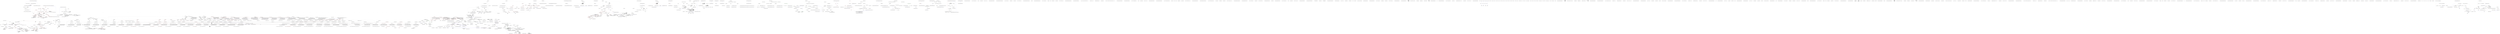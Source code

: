 digraph  {
n0 [cluster="Nancy.Testing.BrowserContextExtensions.MultiPartFormData(Nancy.Testing.BrowserContext, Nancy.Testing.BrowserContextMultipartFormData)", label="Entry Nancy.Testing.BrowserContextExtensions.MultiPartFormData(Nancy.Testing.BrowserContext, Nancy.Testing.BrowserContextMultipartFormData)", span="24-24"];
n1 [cluster="Nancy.Testing.BrowserContextExtensions.MultiPartFormData(Nancy.Testing.BrowserContext, Nancy.Testing.BrowserContextMultipartFormData)", label="MultiPartFormData(browserContext, multipartFormData, BrowserContextMultipartFormData.DefaultBoundaryName)", span="26-26"];
n2 [cluster="Nancy.Testing.BrowserContextExtensions.MultiPartFormData(Nancy.Testing.BrowserContext, Nancy.Testing.BrowserContextMultipartFormData)", label="Exit Nancy.Testing.BrowserContextExtensions.MultiPartFormData(Nancy.Testing.BrowserContext, Nancy.Testing.BrowserContextMultipartFormData)", span="24-24"];
n3 [cluster="Nancy.Testing.BrowserContextExtensions.MultiPartFormData(Nancy.Testing.BrowserContext, Nancy.Testing.BrowserContextMultipartFormData, string)", label="Entry Nancy.Testing.BrowserContextExtensions.MultiPartFormData(Nancy.Testing.BrowserContext, Nancy.Testing.BrowserContextMultipartFormData, string)", span="35-35"];
n4 [cluster="Nancy.Testing.BrowserContextExtensions.MultiPartFormData(Nancy.Testing.BrowserContext, Nancy.Testing.BrowserContextMultipartFormData, string)", label="var contextValues =\r\n                (IBrowserContextValues)browserContext", span="37-38"];
n5 [cluster="Nancy.Testing.BrowserContextExtensions.MultiPartFormData(Nancy.Testing.BrowserContext, Nancy.Testing.BrowserContextMultipartFormData, string)", label="contextValues.Body = multipartFormData.Body", span="40-40"];
n6 [cluster="Nancy.Testing.BrowserContextExtensions.MultiPartFormData(Nancy.Testing.BrowserContext, Nancy.Testing.BrowserContextMultipartFormData, string)", label="contextValues.Headers[''Content-Type''] = new[] { ''multipart/form-data; boundary='' + boundaryName }", span="41-41"];
n7 [cluster="Nancy.Testing.BrowserContextExtensions.MultiPartFormData(Nancy.Testing.BrowserContext, Nancy.Testing.BrowserContextMultipartFormData, string)", label="Exit Nancy.Testing.BrowserContextExtensions.MultiPartFormData(Nancy.Testing.BrowserContext, Nancy.Testing.BrowserContextMultipartFormData, string)", span="35-35"];
n8 [cluster="Nancy.Testing.BrowserContextExtensions.JsonBody<TModel>(Nancy.Testing.BrowserContext, TModel, Nancy.ISerializer)", label="Entry Nancy.Testing.BrowserContextExtensions.JsonBody<TModel>(Nancy.Testing.BrowserContext, TModel, Nancy.ISerializer)", span="50-50"];
n9 [cluster="Nancy.Testing.BrowserContextExtensions.JsonBody<TModel>(Nancy.Testing.BrowserContext, TModel, Nancy.ISerializer)", label="serializer == null", span="52-52"];
n11 [cluster="Nancy.Testing.BrowserContextExtensions.JsonBody<TModel>(Nancy.Testing.BrowserContext, TModel, Nancy.ISerializer)", label="var contextValues =\r\n                (IBrowserContextValues)browserContext", span="57-58"];
n13 [cluster="Nancy.Testing.BrowserContextExtensions.JsonBody<TModel>(Nancy.Testing.BrowserContext, TModel, Nancy.ISerializer)", label="serializer.Serialize(''application/json'', model, contextValues.Body)", span="62-62"];
n14 [cluster="Nancy.Testing.BrowserContextExtensions.JsonBody<TModel>(Nancy.Testing.BrowserContext, TModel, Nancy.ISerializer)", label="browserContext.Header(''Content-Type'', ''application/json'')", span="63-63"];
n10 [cluster="Nancy.Testing.BrowserContextExtensions.JsonBody<TModel>(Nancy.Testing.BrowserContext, TModel, Nancy.ISerializer)", label="serializer = new DefaultJsonSerializer()", span="54-54"];
n16 [cluster="Nancy.Responses.DefaultJsonSerializer.DefaultJsonSerializer()", label="Entry Nancy.Responses.DefaultJsonSerializer.DefaultJsonSerializer()", span="8-8"];
n12 [cluster="Nancy.Testing.BrowserContextExtensions.JsonBody<TModel>(Nancy.Testing.BrowserContext, TModel, Nancy.ISerializer)", label="contextValues.Body = new MemoryStream()", span="60-60"];
n17 [cluster="System.IO.MemoryStream.MemoryStream()", label="Entry System.IO.MemoryStream.MemoryStream()", span="0-0"];
n18 [cluster="Nancy.ISerializer.Serialize<TModel>(string, TModel, System.IO.Stream)", label="Entry Nancy.ISerializer.Serialize<TModel>(string, TModel, System.IO.Stream)", span="20-20"];
n15 [cluster="Nancy.Testing.BrowserContextExtensions.JsonBody<TModel>(Nancy.Testing.BrowserContext, TModel, Nancy.ISerializer)", label="Exit Nancy.Testing.BrowserContextExtensions.JsonBody<TModel>(Nancy.Testing.BrowserContext, TModel, Nancy.ISerializer)", span="50-50"];
n19 [cluster="Nancy.Testing.BrowserContext.Header(string, string)", label="Entry Nancy.Testing.BrowserContext.Header(string, string)", span="100-100"];
n20 [cluster="Nancy.Testing.BrowserContextExtensions.BasicAuth(Nancy.Testing.BrowserContext, string, string)", label="Entry Nancy.Testing.BrowserContextExtensions.BasicAuth(Nancy.Testing.BrowserContext, string, string)", span="72-72"];
n21 [cluster="Nancy.Testing.BrowserContextExtensions.BasicAuth(Nancy.Testing.BrowserContext, string, string)", label="var credentials = string.Format(''{0}:{1}'', username, password)", span="74-74"];
n23 [cluster="Nancy.Testing.BrowserContextExtensions.BasicAuth(Nancy.Testing.BrowserContext, string, string)", label="browserContext.Header(''Authorization'', ''Basic '' + encodedCredentials)", span="78-78"];
n22 [cluster="Nancy.Testing.BrowserContextExtensions.BasicAuth(Nancy.Testing.BrowserContext, string, string)", label="var encodedCredentials = Convert.ToBase64String(Encoding.UTF8.GetBytes(credentials))", span="76-76"];
n25 [cluster="string.Format(string, object, object)", label="Entry string.Format(string, object, object)", span="0-0"];
n26 [cluster="System.Text.Encoding.GetBytes(string)", label="Entry System.Text.Encoding.GetBytes(string)", span="0-0"];
n27 [cluster="System.Convert.ToBase64String(byte[])", label="Entry System.Convert.ToBase64String(byte[])", span="0-0"];
n24 [cluster="Nancy.Testing.BrowserContextExtensions.BasicAuth(Nancy.Testing.BrowserContext, string, string)", label="Exit Nancy.Testing.BrowserContextExtensions.BasicAuth(Nancy.Testing.BrowserContext, string, string)", span="72-72"];
n28 [cluster="Nancy.Testing.BrowserContextExtensions.Cookie(Nancy.Testing.BrowserContext, System.Collections.Generic.IDictionary<string, string>)", label="Entry Nancy.Testing.BrowserContextExtensions.Cookie(Nancy.Testing.BrowserContext, System.Collections.Generic.IDictionary<string, string>)", span="86-86"];
n29 [cluster="Nancy.Testing.BrowserContextExtensions.Cookie(Nancy.Testing.BrowserContext, System.Collections.Generic.IDictionary<string, string>)", label="!cookies.Any()", span="88-88"];
n31 [cluster="Nancy.Testing.BrowserContextExtensions.Cookie(Nancy.Testing.BrowserContext, System.Collections.Generic.IDictionary<string, string>)", label=cookies, span="93-93"];
n32 [cluster="Nancy.Testing.BrowserContextExtensions.Cookie(Nancy.Testing.BrowserContext, System.Collections.Generic.IDictionary<string, string>)", label="browserContext.Cookie(cookie.Key, cookie.Value)", span="95-95"];
n30 [cluster="Nancy.Testing.BrowserContextExtensions.Cookie(Nancy.Testing.BrowserContext, System.Collections.Generic.IDictionary<string, string>)", label="return;", span="90-90"];
n34 [cluster="System.Collections.Generic.IEnumerable<TSource>.Any<TSource>()", label="Entry System.Collections.Generic.IEnumerable<TSource>.Any<TSource>()", span="0-0"];
n33 [cluster="Nancy.Testing.BrowserContextExtensions.Cookie(Nancy.Testing.BrowserContext, System.Collections.Generic.IDictionary<string, string>)", label="Exit Nancy.Testing.BrowserContextExtensions.Cookie(Nancy.Testing.BrowserContext, System.Collections.Generic.IDictionary<string, string>)", span="86-86"];
n35 [cluster="Nancy.Testing.BrowserContext.Cookie(string, string)", label="Entry Nancy.Testing.BrowserContext.Cookie(string, string)", span="105-105"];
n36 [cluster="Nancy.Testing.BrowserContextExtensions.Cookie(Nancy.Testing.BrowserContext, string, string)", label="Entry Nancy.Testing.BrowserContextExtensions.Cookie(Nancy.Testing.BrowserContext, string, string)", span="105-105"];
n37 [cluster="Nancy.Testing.BrowserContextExtensions.Cookie(Nancy.Testing.BrowserContext, string, string)", label="var contextValues =\r\n                (IBrowserContextValues)browserContext", span="107-108"];
n41 [cluster="Nancy.Testing.BrowserContextExtensions.Cookie(Nancy.Testing.BrowserContext, string, string)", label="values[0] += string.Format(''{0}={1};'', HttpUtility.UrlEncode(key), HttpUtility.UrlEncode(value))", span="116-116"];
n38 [cluster="Nancy.Testing.BrowserContextExtensions.Cookie(Nancy.Testing.BrowserContext, string, string)", label="!contextValues.Headers.ContainsKey(''Cookie'')", span="110-110"];
n39 [cluster="Nancy.Testing.BrowserContextExtensions.Cookie(Nancy.Testing.BrowserContext, string, string)", label="contextValues.Headers.Add(''Cookie'', new List<string> { string.Empty })", span="112-112"];
n40 [cluster="Nancy.Testing.BrowserContextExtensions.Cookie(Nancy.Testing.BrowserContext, string, string)", label="var values = (List<string>)contextValues.Headers[''Cookie'']", span="115-115"];
n43 [cluster="System.Collections.Generic.IDictionary<TKey, TValue>.ContainsKey(TKey)", label="Entry System.Collections.Generic.IDictionary<TKey, TValue>.ContainsKey(TKey)", span="0-0"];
n44 [cluster="System.Collections.Generic.List<T>.List()", label="Entry System.Collections.Generic.List<T>.List()", span="0-0"];
n45 [cluster="System.Collections.Generic.IDictionary<TKey, TValue>.Add(TKey, TValue)", label="Entry System.Collections.Generic.IDictionary<TKey, TValue>.Add(TKey, TValue)", span="0-0"];
n42 [cluster="Nancy.Testing.BrowserContextExtensions.Cookie(Nancy.Testing.BrowserContext, string, string)", label="Exit Nancy.Testing.BrowserContextExtensions.Cookie(Nancy.Testing.BrowserContext, string, string)", span="105-105"];
n46 [cluster="Nancy.Helpers.HttpUtility.UrlEncode(string)", label="Entry Nancy.Helpers.HttpUtility.UrlEncode(string)", span="373-373"];
n47 [cluster="Nancy.Testing.BrowserContextExtensions.AjaxRequest(Nancy.Testing.BrowserContext)", label="Entry Nancy.Testing.BrowserContextExtensions.AjaxRequest(Nancy.Testing.BrowserContext)", span="124-124"];
n48 [cluster="Nancy.Testing.BrowserContextExtensions.AjaxRequest(Nancy.Testing.BrowserContext)", label="browserContext.Header(''X-Requested-With'', ''XMLHttpRequest'')", span="126-126"];
n49 [cluster="Nancy.Testing.BrowserContextExtensions.AjaxRequest(Nancy.Testing.BrowserContext)", label="Exit Nancy.Testing.BrowserContextExtensions.AjaxRequest(Nancy.Testing.BrowserContext)", span="124-124"];
n50 [cluster="Nancy.Testing.BrowserContextExtensions.FormsAuth(Nancy.Testing.BrowserContext, System.Guid, Nancy.Authentication.Forms.FormsAuthenticationConfiguration)", label="Entry Nancy.Testing.BrowserContextExtensions.FormsAuth(Nancy.Testing.BrowserContext, System.Guid, Nancy.Authentication.Forms.FormsAuthenticationConfiguration)", span="135-135"];
n51 [cluster="Nancy.Testing.BrowserContextExtensions.FormsAuth(Nancy.Testing.BrowserContext, System.Guid, Nancy.Authentication.Forms.FormsAuthenticationConfiguration)", color=red, community=0, label="0: var encryptedId = formsAuthenticationConfiguration.CryptographyConfiguration.EncryptionProvider.Encrypt(userId.ToString())", span="137-137"];
n52 [cluster="Nancy.Testing.BrowserContextExtensions.FormsAuth(Nancy.Testing.BrowserContext, System.Guid, Nancy.Authentication.Forms.FormsAuthenticationConfiguration)", color=red, community=0, label="0: var hmacBytes = formsAuthenticationConfiguration.CryptographyConfiguration.HmacProvider.GenerateHmac(encryptedId)", span="139-139"];
n55 [cluster="Nancy.Testing.BrowserContextExtensions.FormsAuth(Nancy.Testing.BrowserContext, System.Guid, Nancy.Authentication.Forms.FormsAuthenticationConfiguration)", color=red, community=0, label="0: Cookie(browserContext, FormsAuthentication.FormsAuthenticationCookieName, cookieContents)", span="145-145"];
n57 [cluster="System.Guid.ToString()", label="Entry System.Guid.ToString()", span="0-0"];
n58 [cluster="Nancy.Cryptography.IEncryptionProvider.Encrypt(string)", label="Entry Nancy.Cryptography.IEncryptionProvider.Encrypt(string)", span="12-12"];
n54 [cluster="Nancy.Testing.BrowserContextExtensions.FormsAuth(Nancy.Testing.BrowserContext, System.Guid, Nancy.Authentication.Forms.FormsAuthenticationConfiguration)", color=red, community=0, label="0: var cookieContents = String.Format(''{1}{0}'', encryptedId, hmacString)", span="143-143"];
n53 [cluster="Nancy.Testing.BrowserContextExtensions.FormsAuth(Nancy.Testing.BrowserContext, System.Guid, Nancy.Authentication.Forms.FormsAuthenticationConfiguration)", color=red, community=0, label="0: var hmacString = Convert.ToBase64String(hmacBytes)", span="141-141"];
n59 [cluster="Nancy.Cryptography.IHmacProvider.GenerateHmac(string)", label="Entry Nancy.Cryptography.IHmacProvider.GenerateHmac(string)", span="17-17"];
n56 [cluster="Nancy.Testing.BrowserContextExtensions.FormsAuth(Nancy.Testing.BrowserContext, System.Guid, Nancy.Authentication.Forms.FormsAuthenticationConfiguration)", label="Exit Nancy.Testing.BrowserContextExtensions.FormsAuth(Nancy.Testing.BrowserContext, System.Guid, Nancy.Authentication.Forms.FormsAuthenticationConfiguration)", span="135-135"];
m0_0 [cluster="Nancy.Authentication.Basic.IUserValidator.Validate(string, string)", file="BrowserContextMultipartFormData.cs", label="Entry Nancy.Authentication.Basic.IUserValidator.Validate(string, string)", span="18-18"];
m0_1 [cluster="Nancy.Authentication.Basic.IUserValidator.Validate(string, string)", file="BrowserContextMultipartFormData.cs", label="Exit Nancy.Authentication.Basic.IUserValidator.Validate(string, string)", span="18-18"];
m2_7 [cluster="Nancy.Authentication.Basic.BasicAuthentication.Enable(Nancy.Bootstrapper.IPipelines, Nancy.Authentication.Basic.BasicAuthenticationConfiguration)", file="DemoBootstrapper.cs", label="Entry Nancy.Authentication.Basic.BasicAuthentication.Enable(Nancy.Bootstrapper.IPipelines, Nancy.Authentication.Basic.BasicAuthenticationConfiguration)", span="20-20"];
m2_0 [cluster="Nancy.Authentication.Basic.BasicHttpExtensions.EnableBasicAuthentication(Nancy.INancyModule, Nancy.Authentication.Basic.BasicAuthenticationConfiguration)", file="DemoBootstrapper.cs", label="Entry Nancy.Authentication.Basic.BasicHttpExtensions.EnableBasicAuthentication(Nancy.INancyModule, Nancy.Authentication.Basic.BasicAuthenticationConfiguration)", span="14-14"];
m2_1 [cluster="Nancy.Authentication.Basic.BasicHttpExtensions.EnableBasicAuthentication(Nancy.INancyModule, Nancy.Authentication.Basic.BasicAuthenticationConfiguration)", file="DemoBootstrapper.cs", label="BasicAuthentication.Enable(module, configuration)", span="16-16"];
m2_2 [cluster="Nancy.Authentication.Basic.BasicHttpExtensions.EnableBasicAuthentication(Nancy.INancyModule, Nancy.Authentication.Basic.BasicAuthenticationConfiguration)", file="DemoBootstrapper.cs", label="Exit Nancy.Authentication.Basic.BasicHttpExtensions.EnableBasicAuthentication(Nancy.INancyModule, Nancy.Authentication.Basic.BasicAuthenticationConfiguration)", span="14-14"];
m2_4 [cluster="Nancy.Authentication.Basic.BasicHttpExtensions.EnableBasicAuthentication(Nancy.Bootstrapper.IPipelines, Nancy.Authentication.Basic.BasicAuthenticationConfiguration)", file="DemoBootstrapper.cs", label="Entry Nancy.Authentication.Basic.BasicHttpExtensions.EnableBasicAuthentication(Nancy.Bootstrapper.IPipelines, Nancy.Authentication.Basic.BasicAuthenticationConfiguration)", span="24-24"];
m2_5 [cluster="Nancy.Authentication.Basic.BasicHttpExtensions.EnableBasicAuthentication(Nancy.Bootstrapper.IPipelines, Nancy.Authentication.Basic.BasicAuthenticationConfiguration)", file="DemoBootstrapper.cs", label="BasicAuthentication.Enable(pipeline, configuration)", span="26-26"];
m2_6 [cluster="Nancy.Authentication.Basic.BasicHttpExtensions.EnableBasicAuthentication(Nancy.Bootstrapper.IPipelines, Nancy.Authentication.Basic.BasicAuthenticationConfiguration)", file="DemoBootstrapper.cs", label="Exit Nancy.Authentication.Basic.BasicHttpExtensions.EnableBasicAuthentication(Nancy.Bootstrapper.IPipelines, Nancy.Authentication.Basic.BasicAuthenticationConfiguration)", span="24-24"];
m2_3 [cluster="Nancy.Authentication.Basic.BasicAuthentication.Enable(Nancy.INancyModule, Nancy.Authentication.Basic.BasicAuthenticationConfiguration)", file="DemoBootstrapper.cs", label="Entry Nancy.Authentication.Basic.BasicAuthentication.Enable(Nancy.INancyModule, Nancy.Authentication.Basic.BasicAuthenticationConfiguration)", span="41-41"];
m4_7 [cluster="Nancy.Validation.FluentValidation.AdapterBase.FormatMessage(PropertyRule, IPropertyValidator)", file="DiagnosticsViewRenderer.cs", label="Entry Nancy.Validation.FluentValidation.AdapterBase.FormatMessage(PropertyRule, IPropertyValidator)", span="38-38"];
m4_8 [cluster="Nancy.Validation.FluentValidation.AdapterBase.GetMemberNames(PropertyRule)", file="DiagnosticsViewRenderer.cs", label="Entry Nancy.Validation.FluentValidation.AdapterBase.GetMemberNames(PropertyRule)", span="29-29"];
m4_6 [cluster="ComparisonValidationRule.cstr", file="DiagnosticsViewRenderer.cs", label="Entry ComparisonValidationRule.cstr", span=""];
m4_0 [cluster="Nancy.Validation.FluentValidation.LessThanAdapter.CanHandle(IPropertyValidator)", file="DiagnosticsViewRenderer.cs", label="Entry Nancy.Validation.FluentValidation.LessThanAdapter.CanHandle(IPropertyValidator)", span="17-17"];
m4_1 [cluster="Nancy.Validation.FluentValidation.LessThanAdapter.CanHandle(IPropertyValidator)", file="DiagnosticsViewRenderer.cs", label="return validator is LessThanValidator;", span="19-19"];
m4_2 [cluster="Nancy.Validation.FluentValidation.LessThanAdapter.CanHandle(IPropertyValidator)", file="DiagnosticsViewRenderer.cs", label="Exit Nancy.Validation.FluentValidation.LessThanAdapter.CanHandle(IPropertyValidator)", span="17-17"];
m4_3 [cluster="Nancy.Validation.FluentValidation.LessThanAdapter.GetRules(PropertyRule, IPropertyValidator)", file="DiagnosticsViewRenderer.cs", label="Entry Nancy.Validation.FluentValidation.LessThanAdapter.GetRules(PropertyRule, IPropertyValidator)", span="26-26"];
m4_4 [cluster="Nancy.Validation.FluentValidation.LessThanAdapter.GetRules(PropertyRule, IPropertyValidator)", file="DiagnosticsViewRenderer.cs", label="yield return new ComparisonValidationRule(\r\n                base.FormatMessage(rule, validator),\r\n                base.GetMemberNames(rule),\r\n                ComparisonOperator.LessThan,\r\n                ((LessThanValidator)validator).ValueToCompare);", span="28-32"];
m4_5 [cluster="Nancy.Validation.FluentValidation.LessThanAdapter.GetRules(PropertyRule, IPropertyValidator)", file="DiagnosticsViewRenderer.cs", label="Exit Nancy.Validation.FluentValidation.LessThanAdapter.GetRules(PropertyRule, IPropertyValidator)", span="26-26"];
m4_9 [file="DiagnosticsViewRenderer.cs", label="Nancy.Validation.FluentValidation.LessThanAdapter", span=""];
m5_23 [cluster="System.IO.Stream.CopyTo(System.IO.Stream)", file="EmbeddedFileResponse.cs", label="Entry System.IO.Stream.CopyTo(System.IO.Stream)", span="0-0"];
m5_0 [cluster="Nancy.Responses.EmbeddedFileResponse.EmbeddedFileResponse()", file="EmbeddedFileResponse.cs", label="Entry Nancy.Responses.EmbeddedFileResponse.EmbeddedFileResponse()", span="13-13"];
m5_1 [cluster="Nancy.Responses.EmbeddedFileResponse.EmbeddedFileResponse()", file="EmbeddedFileResponse.cs", label="ErrorText = Encoding.UTF8.GetBytes(''NOT FOUND'')", span="15-15"];
m5_2 [cluster="Nancy.Responses.EmbeddedFileResponse.EmbeddedFileResponse()", file="EmbeddedFileResponse.cs", label="Exit Nancy.Responses.EmbeddedFileResponse.EmbeddedFileResponse()", span="13-13"];
m5_16 [cluster="Nancy.Response.WithHeader(string, string)", file="EmbeddedFileResponse.cs", label="Entry Nancy.Response.WithHeader(string, string)", span="46-46"];
m5_64 [cluster="System.Text.StringBuilder.Append(string)", file="EmbeddedFileResponse.cs", label="Entry System.Text.StringBuilder.Append(string)", span="0-0"];
m5_4 [cluster="Nancy.Responses.EmbeddedFileResponse.EmbeddedFileResponse(System.Reflection.Assembly, string, string)", file="EmbeddedFileResponse.cs", label="Entry Nancy.Responses.EmbeddedFileResponse.EmbeddedFileResponse(System.Reflection.Assembly, string, string)", span="18-18"];
m5_5 [cluster="Nancy.Responses.EmbeddedFileResponse.EmbeddedFileResponse(System.Reflection.Assembly, string, string)", file="EmbeddedFileResponse.cs", label="this.ContentType = MimeTypes.GetMimeType(name)", span="20-20"];
m5_7 [cluster="Nancy.Responses.EmbeddedFileResponse.EmbeddedFileResponse(System.Reflection.Assembly, string, string)", color=red, community=1, file="EmbeddedFileResponse.cs", label="0: var content =\r\n                    GetResourceContent(assembly, resourcePath, name)", span="23-24"];
m5_6 [cluster="Nancy.Responses.EmbeddedFileResponse.EmbeddedFileResponse(System.Reflection.Assembly, string, string)", file="EmbeddedFileResponse.cs", label="this.StatusCode = HttpStatusCode.OK", span="21-21"];
m5_8 [cluster="Nancy.Responses.EmbeddedFileResponse.EmbeddedFileResponse(System.Reflection.Assembly, string, string)", color=red, community=0, file="EmbeddedFileResponse.cs", label="0: content != null", span="26-26"];
m5_9 [cluster="Nancy.Responses.EmbeddedFileResponse.EmbeddedFileResponse(System.Reflection.Assembly, string, string)", color=red, community=0, file="EmbeddedFileResponse.cs", label="0: this.WithHeader(''ETag'', GenerateETag(content))", span="28-28"];
m5_10 [cluster="Nancy.Responses.EmbeddedFileResponse.EmbeddedFileResponse(System.Reflection.Assembly, string, string)", color=red, community=0, file="EmbeddedFileResponse.cs", label="0: content.Seek(0, SeekOrigin.Begin)", span="29-29"];
m5_11 [cluster="Nancy.Responses.EmbeddedFileResponse.EmbeddedFileResponse(System.Reflection.Assembly, string, string)", file="EmbeddedFileResponse.cs", label="this.Contents = stream =>\r\n            {\r\n                if (content != null)\r\n                {\r\n                    content.CopyTo(stream);\r\n                }\r\n                else\r\n                {\r\n                    stream.Write(ErrorText, 0, ErrorText.Length);\r\n                }\r\n            }", span="32-42"];
m5_12 [cluster="Nancy.Responses.EmbeddedFileResponse.EmbeddedFileResponse(System.Reflection.Assembly, string, string)", file="EmbeddedFileResponse.cs", label="Exit Nancy.Responses.EmbeddedFileResponse.EmbeddedFileResponse(System.Reflection.Assembly, string, string)", span="18-18"];
m5_15 [cluster="Nancy.Responses.EmbeddedFileResponse.GenerateETag(System.IO.Stream)", file="EmbeddedFileResponse.cs", label="Entry Nancy.Responses.EmbeddedFileResponse.GenerateETag(System.IO.Stream)", span="64-64"];
m5_48 [cluster="Nancy.Responses.EmbeddedFileResponse.GenerateETag(System.IO.Stream)", color=red, community=0, file="EmbeddedFileResponse.cs", label="0: var md5 = MD5.Create()", span="66-66"];
m5_49 [cluster="Nancy.Responses.EmbeddedFileResponse.GenerateETag(System.IO.Stream)", color=red, community=0, file="EmbeddedFileResponse.cs", label="0: var hash = md5.ComputeHash(stream)", span="68-68"];
m5_50 [cluster="Nancy.Responses.EmbeddedFileResponse.GenerateETag(System.IO.Stream)", color=red, community=0, file="EmbeddedFileResponse.cs", label="0: return ByteArrayToString(hash);", span="69-69"];
m5_51 [cluster="Nancy.Responses.EmbeddedFileResponse.GenerateETag(System.IO.Stream)", file="EmbeddedFileResponse.cs", label="Exit Nancy.Responses.EmbeddedFileResponse.GenerateETag(System.IO.Stream)", span="64-64"];
m5_38 [cluster="Nancy.Responses.EmbeddedFileResponse.GetFileNameFromResourceName(string, string)", file="EmbeddedFileResponse.cs", label="Entry Nancy.Responses.EmbeddedFileResponse.GetFileNameFromResourceName(string, string)", span="59-59"];
m5_44 [cluster="Nancy.Responses.EmbeddedFileResponse.GetFileNameFromResourceName(string, string)", file="EmbeddedFileResponse.cs", label="return resourceName.Replace(resourcePath, string.Empty).Substring(1);", span="61-61"];
m5_45 [cluster="Nancy.Responses.EmbeddedFileResponse.GetFileNameFromResourceName(string, string)", file="EmbeddedFileResponse.cs", label="Exit Nancy.Responses.EmbeddedFileResponse.GetFileNameFromResourceName(string, string)", span="59-59"];
m5_17 [cluster="System.IO.Stream.Seek(long, System.IO.SeekOrigin)", file="EmbeddedFileResponse.cs", label="Entry System.IO.Stream.Seek(long, System.IO.SeekOrigin)", span="0-0"];
m5_63 [cluster="byte.ToString(string)", file="EmbeddedFileResponse.cs", label="Entry byte.ToString(string)", span="0-0"];
m5_46 [cluster="string.Replace(string, string)", file="EmbeddedFileResponse.cs", label="Entry string.Replace(string, string)", span="0-0"];
m5_65 [cluster="System.Text.StringBuilder.ToString()", file="EmbeddedFileResponse.cs", label="Entry System.Text.StringBuilder.ToString()", span="0-0"];
m5_43 [cluster="Unk.GetFileNameFromResourceName", file="EmbeddedFileResponse.cs", label="Entry Unk.GetFileNameFromResourceName", span=""];
m5_14 [cluster="Nancy.Responses.EmbeddedFileResponse.GetResourceContent(System.Reflection.Assembly, string, string)", file="EmbeddedFileResponse.cs", label="Entry Nancy.Responses.EmbeddedFileResponse.GetResourceContent(System.Reflection.Assembly, string, string)", span="45-45"];
m5_25 [cluster="Nancy.Responses.EmbeddedFileResponse.GetResourceContent(System.Reflection.Assembly, string, string)", file="EmbeddedFileResponse.cs", label="var resourceName = assembly\r\n                .GetManifestResourceNames()\r\n                .Where(x => GetFileNameFromResourceName(resourcePath, x).Equals(name, StringComparison.OrdinalIgnoreCase))\r\n                .Select(x => GetFileNameFromResourceName(resourcePath, x))\r\n                .FirstOrDefault()", span="47-51"];
m5_26 [cluster="Nancy.Responses.EmbeddedFileResponse.GetResourceContent(System.Reflection.Assembly, string, string)", file="EmbeddedFileResponse.cs", label="resourceName =\r\n                string.Concat(resourcePath, ''.'', resourceName)", span="53-54"];
m5_27 [cluster="Nancy.Responses.EmbeddedFileResponse.GetResourceContent(System.Reflection.Assembly, string, string)", file="EmbeddedFileResponse.cs", label="return assembly.GetManifestResourceStream(resourceName);", span="56-56"];
m5_28 [cluster="Nancy.Responses.EmbeddedFileResponse.GetResourceContent(System.Reflection.Assembly, string, string)", file="EmbeddedFileResponse.cs", label="Exit Nancy.Responses.EmbeddedFileResponse.GetResourceContent(System.Reflection.Assembly, string, string)", span="45-45"];
m5_24 [cluster="System.IO.Stream.Write(byte[], int, int)", file="EmbeddedFileResponse.cs", label="Entry System.IO.Stream.Write(byte[], int, int)", span="0-0"];
m5_52 [cluster="System.Security.Cryptography.MD5.Create()", file="EmbeddedFileResponse.cs", label="Entry System.Security.Cryptography.MD5.Create()", span="0-0"];
m5_62 [cluster="System.Text.StringBuilder.StringBuilder(int)", file="EmbeddedFileResponse.cs", label="Entry System.Text.StringBuilder.StringBuilder(int)", span="0-0"];
m5_30 [cluster="Unk.Where", file="EmbeddedFileResponse.cs", label="Entry Unk.Where", span=""];
m5_54 [cluster="Nancy.Responses.EmbeddedFileResponse.ByteArrayToString(byte[])", file="EmbeddedFileResponse.cs", label="Entry Nancy.Responses.EmbeddedFileResponse.ByteArrayToString(byte[])", span="73-73"];
m5_55 [cluster="Nancy.Responses.EmbeddedFileResponse.ByteArrayToString(byte[])", color=red, community=0, file="EmbeddedFileResponse.cs", label="0: var output = new StringBuilder(data.Length)", span="75-75"];
m5_57 [cluster="Nancy.Responses.EmbeddedFileResponse.ByteArrayToString(byte[])", color=red, community=0, file="EmbeddedFileResponse.cs", label="0: i < data.Length", span="76-76"];
m5_58 [cluster="Nancy.Responses.EmbeddedFileResponse.ByteArrayToString(byte[])", color=red, community=0, file="EmbeddedFileResponse.cs", label="0: output.Append(data[i].ToString(''X2''))", span="78-78"];
m5_56 [cluster="Nancy.Responses.EmbeddedFileResponse.ByteArrayToString(byte[])", color=red, community=0, file="EmbeddedFileResponse.cs", label="3: int i = 0", span="76-76"];
m5_60 [cluster="Nancy.Responses.EmbeddedFileResponse.ByteArrayToString(byte[])", color=red, community=0, file="EmbeddedFileResponse.cs", label="0: return output.ToString();", span="81-81"];
m5_59 [cluster="Nancy.Responses.EmbeddedFileResponse.ByteArrayToString(byte[])", color=red, community=0, file="EmbeddedFileResponse.cs", label="2: i++", span="76-76"];
m5_61 [cluster="Nancy.Responses.EmbeddedFileResponse.ByteArrayToString(byte[])", file="EmbeddedFileResponse.cs", label="Exit Nancy.Responses.EmbeddedFileResponse.ByteArrayToString(byte[])", span="73-73"];
m5_34 [cluster="Unk.GetManifestResourceStream", file="EmbeddedFileResponse.cs", label="Entry Unk.GetManifestResourceStream", span=""];
m5_39 [cluster="string.Equals(string, System.StringComparison)", file="EmbeddedFileResponse.cs", label="Entry string.Equals(string, System.StringComparison)", span="0-0"];
m5_40 [cluster="lambda expression", file="EmbeddedFileResponse.cs", label="Entry lambda expression", span="50-50"];
m5_19 [cluster="lambda expression", file="EmbeddedFileResponse.cs", label="content != null", span="34-34"];
m5_20 [cluster="lambda expression", file="EmbeddedFileResponse.cs", label="content.CopyTo(stream)", span="36-36"];
m5_21 [cluster="lambda expression", file="EmbeddedFileResponse.cs", label="stream.Write(ErrorText, 0, ErrorText.Length)", span="40-40"];
m5_18 [cluster="lambda expression", file="EmbeddedFileResponse.cs", label="Entry lambda expression", span="32-42"];
m5_22 [cluster="lambda expression", file="EmbeddedFileResponse.cs", label="Exit lambda expression", span="32-42"];
m5_36 [cluster="lambda expression", file="EmbeddedFileResponse.cs", label="GetFileNameFromResourceName(resourcePath, x).Equals(name, StringComparison.OrdinalIgnoreCase)", span="49-49"];
m5_41 [cluster="lambda expression", file="EmbeddedFileResponse.cs", label="GetFileNameFromResourceName(resourcePath, x)", span="50-50"];
m5_35 [cluster="lambda expression", file="EmbeddedFileResponse.cs", label="Entry lambda expression", span="49-49"];
m5_37 [cluster="lambda expression", file="EmbeddedFileResponse.cs", label="Exit lambda expression", span="49-49"];
m5_42 [cluster="lambda expression", file="EmbeddedFileResponse.cs", label="Exit lambda expression", span="50-50"];
m5_32 [cluster="Unk.FirstOrDefault", file="EmbeddedFileResponse.cs", label="Entry Unk.FirstOrDefault", span=""];
m5_31 [cluster="Unk.Select", file="EmbeddedFileResponse.cs", label="Entry Unk.Select", span=""];
m5_33 [cluster="Unk.Concat", file="EmbeddedFileResponse.cs", label="Entry Unk.Concat", span=""];
m5_53 [cluster="System.Security.Cryptography.HashAlgorithm.ComputeHash(System.IO.Stream)", file="EmbeddedFileResponse.cs", label="Entry System.Security.Cryptography.HashAlgorithm.ComputeHash(System.IO.Stream)", span="0-0"];
m5_29 [cluster="System.Reflection.Assembly.GetManifestResourceNames()", file="EmbeddedFileResponse.cs", label="Entry System.Reflection.Assembly.GetManifestResourceNames()", span="0-0"];
m5_13 [cluster="Nancy.MimeTypes.GetMimeType(string)", file="EmbeddedFileResponse.cs", label="Entry Nancy.MimeTypes.GetMimeType(string)", span="584-584"];
m5_47 [cluster="string.Substring(int)", file="EmbeddedFileResponse.cs", label="Entry string.Substring(int)", span="0-0"];
m5_66 [file="EmbeddedFileResponse.cs", label="Nancy.Responses.EmbeddedFileResponse", span=""];
m5_67 [file="EmbeddedFileResponse.cs", label=content, span=""];
m5_68 [file="EmbeddedFileResponse.cs", label=string, span=""];
m5_69 [file="EmbeddedFileResponse.cs", label=string, span=""];
m6_6 [cluster="object.ShouldEqual(object)", file="EmbeddedFileResponseFixture.cs", label="Entry object.ShouldEqual(object)", span="95-95"];
m6_21 [cluster="Nancy.Tests.Unit.Responses.EmbeddedFileResponseFixture.Should_not_contain_etag_in_response_header_if_embedded_resource_does_not_exists_when_invoking()", file="EmbeddedFileResponseFixture.cs", label="Entry Nancy.Tests.Unit.Responses.EmbeddedFileResponseFixture.Should_not_contain_etag_in_response_header_if_embedded_resource_does_not_exists_when_invoking()", span="47-47"];
m6_22 [cluster="Nancy.Tests.Unit.Responses.EmbeddedFileResponseFixture.Should_not_contain_etag_in_response_header_if_embedded_resource_does_not_exists_when_invoking()", color=red, community=1, file="EmbeddedFileResponseFixture.cs", label="0: var response =\r\n                new EmbeddedFileResponse(this.GetType().Assembly, ''Nancy.Tests'', ''i_dont_exist.jpg'')", span="50-51"];
m6_23 [cluster="Nancy.Tests.Unit.Responses.EmbeddedFileResponseFixture.Should_not_contain_etag_in_response_header_if_embedded_resource_does_not_exists_when_invoking()", color=red, community=0, file="EmbeddedFileResponseFixture.cs", label="0: var outputStream = new MemoryStream()", span="53-53"];
m6_24 [cluster="Nancy.Tests.Unit.Responses.EmbeddedFileResponseFixture.Should_not_contain_etag_in_response_header_if_embedded_resource_does_not_exists_when_invoking()", color=red, community=0, file="EmbeddedFileResponseFixture.cs", label="0: response.Contents.Invoke(outputStream)", span="56-56"];
m6_25 [cluster="Nancy.Tests.Unit.Responses.EmbeddedFileResponseFixture.Should_not_contain_etag_in_response_header_if_embedded_resource_does_not_exists_when_invoking()", color=red, community=0, file="EmbeddedFileResponseFixture.cs", label="0: response.Headers.ContainsKey(''ETag'').ShouldBeFalse()", span="59-59"];
m6_26 [cluster="Nancy.Tests.Unit.Responses.EmbeddedFileResponseFixture.Should_not_contain_etag_in_response_header_if_embedded_resource_does_not_exists_when_invoking()", file="EmbeddedFileResponseFixture.cs", label="Exit Nancy.Tests.Unit.Responses.EmbeddedFileResponseFixture.Should_not_contain_etag_in_response_header_if_embedded_resource_does_not_exists_when_invoking()", span="47-47"];
m6_14 [cluster="System.Action<T>.Invoke(T)", file="EmbeddedFileResponseFixture.cs", label="Entry System.Action<T>.Invoke(T)", span="0-0"];
m6_4 [cluster="Nancy.Responses.EmbeddedFileResponse.EmbeddedFileResponse(System.Reflection.Assembly, string, string)", file="EmbeddedFileResponseFixture.cs", label="Entry Nancy.Responses.EmbeddedFileResponse.EmbeddedFileResponse(System.Reflection.Assembly, string, string)", span="18-18"];
m6_7 [cluster="Nancy.Tests.Unit.Responses.EmbeddedFileResponseFixture.Should_contain_etag_in_response_header_if_embedded_resource_exists_when_invoking()", file="EmbeddedFileResponseFixture.cs", label="Entry Nancy.Tests.Unit.Responses.EmbeddedFileResponseFixture.Should_contain_etag_in_response_header_if_embedded_resource_exists_when_invoking()", span="20-20"];
m6_8 [cluster="Nancy.Tests.Unit.Responses.EmbeddedFileResponseFixture.Should_contain_etag_in_response_header_if_embedded_resource_exists_when_invoking()", color=red, community=1, file="EmbeddedFileResponseFixture.cs", label="0: var response =\r\n                new EmbeddedFileResponse(this.GetType().Assembly, ''Nancy.Tests'', ''Resources.Views.staticviewresource.html'')", span="23-24"];
m6_9 [cluster="Nancy.Tests.Unit.Responses.EmbeddedFileResponseFixture.Should_contain_etag_in_response_header_if_embedded_resource_exists_when_invoking()", color=red, community=0, file="EmbeddedFileResponseFixture.cs", label="0: var outputStream = new MemoryStream()", span="26-26"];
m6_10 [cluster="Nancy.Tests.Unit.Responses.EmbeddedFileResponseFixture.Should_contain_etag_in_response_header_if_embedded_resource_exists_when_invoking()", color=red, community=0, file="EmbeddedFileResponseFixture.cs", label="0: response.Contents.Invoke(outputStream)", span="29-29"];
m6_11 [cluster="Nancy.Tests.Unit.Responses.EmbeddedFileResponseFixture.Should_contain_etag_in_response_header_if_embedded_resource_exists_when_invoking()", color=red, community=0, file="EmbeddedFileResponseFixture.cs", label="0: response.Headers[''ETag''].ShouldEqual(''5D6EFDFDB135DC90F16D57E05603DA1E'')", span="32-32"];
m6_12 [cluster="Nancy.Tests.Unit.Responses.EmbeddedFileResponseFixture.Should_contain_etag_in_response_header_if_embedded_resource_exists_when_invoking()", file="EmbeddedFileResponseFixture.cs", label="Exit Nancy.Tests.Unit.Responses.EmbeddedFileResponseFixture.Should_contain_etag_in_response_header_if_embedded_resource_exists_when_invoking()", span="20-20"];
m6_5 [cluster="object.GetType()", file="EmbeddedFileResponseFixture.cs", label="Entry object.GetType()", span="0-0"];
m6_20 [cluster="bool.ShouldBeFalse()", file="EmbeddedFileResponseFixture.cs", label="Entry bool.ShouldBeFalse()", span="90-90"];
m6_15 [cluster="Nancy.Tests.Unit.Responses.EmbeddedFileResponseFixture.Should_not_contain_etag_in_response_header_if_embedded_resource_does_not_exists()", file="EmbeddedFileResponseFixture.cs", label="Entry Nancy.Tests.Unit.Responses.EmbeddedFileResponseFixture.Should_not_contain_etag_in_response_header_if_embedded_resource_does_not_exists()", span="36-36"];
m6_16 [cluster="Nancy.Tests.Unit.Responses.EmbeddedFileResponseFixture.Should_not_contain_etag_in_response_header_if_embedded_resource_does_not_exists()", color=red, community=1, file="EmbeddedFileResponseFixture.cs", label="0: var response =\r\n                new EmbeddedFileResponse(this.GetType().Assembly, ''Nancy.Tests'', ''i_dont_exist.jpg'')", span="39-40"];
m6_17 [cluster="Nancy.Tests.Unit.Responses.EmbeddedFileResponseFixture.Should_not_contain_etag_in_response_header_if_embedded_resource_does_not_exists()", color=red, community=0, file="EmbeddedFileResponseFixture.cs", label="0: response.Headers.ContainsKey(''ETag'').ShouldBeFalse()", span="43-43"];
m6_18 [cluster="Nancy.Tests.Unit.Responses.EmbeddedFileResponseFixture.Should_not_contain_etag_in_response_header_if_embedded_resource_does_not_exists()", file="EmbeddedFileResponseFixture.cs", label="Exit Nancy.Tests.Unit.Responses.EmbeddedFileResponseFixture.Should_not_contain_etag_in_response_header_if_embedded_resource_does_not_exists()", span="36-36"];
m6_0 [cluster="Nancy.Tests.Unit.Responses.EmbeddedFileResponseFixture.Should_contain_etag_in_response_header_if_embedded_resource_exists()", file="EmbeddedFileResponseFixture.cs", label="Entry Nancy.Tests.Unit.Responses.EmbeddedFileResponseFixture.Should_contain_etag_in_response_header_if_embedded_resource_exists()", span="9-9"];
m6_1 [cluster="Nancy.Tests.Unit.Responses.EmbeddedFileResponseFixture.Should_contain_etag_in_response_header_if_embedded_resource_exists()", color=red, community=1, file="EmbeddedFileResponseFixture.cs", label="0: var response =\r\n                new EmbeddedFileResponse(this.GetType().Assembly, ''Nancy.Tests'', ''Resources.Views.staticviewresource.html'')", span="12-13"];
m6_2 [cluster="Nancy.Tests.Unit.Responses.EmbeddedFileResponseFixture.Should_contain_etag_in_response_header_if_embedded_resource_exists()", color=red, community=0, file="EmbeddedFileResponseFixture.cs", label="0: response.Headers[''ETag''].ShouldEqual(''5D6EFDFDB135DC90F16D57E05603DA1E'')", span="16-16"];
m6_3 [cluster="Nancy.Tests.Unit.Responses.EmbeddedFileResponseFixture.Should_contain_etag_in_response_header_if_embedded_resource_exists()", file="EmbeddedFileResponseFixture.cs", label="Exit Nancy.Tests.Unit.Responses.EmbeddedFileResponseFixture.Should_contain_etag_in_response_header_if_embedded_resource_exists()", span="9-9"];
m6_13 [cluster="System.IO.MemoryStream.MemoryStream()", file="EmbeddedFileResponseFixture.cs", label="Entry System.IO.MemoryStream.MemoryStream()", span="0-0"];
m6_27 [file="EmbeddedFileResponseFixture.cs", label="Nancy.Tests.Unit.Responses.EmbeddedFileResponseFixture", span=""];
m7_32 [cluster="Nancy.ViewEngines.IRenderContext.GetCsrfToken()", file="FormatterExtensions.cs", label="Entry Nancy.ViewEngines.IRenderContext.GetCsrfToken()", span="62-62"];
m7_25 [cluster="Nancy.ViewEngines.Razor.HtmlHelpers<TModel>.Raw(string)", file="FormatterExtensions.cs", label="Entry Nancy.ViewEngines.Razor.HtmlHelpers<TModel>.Raw(string)", span="80-80"];
m7_26 [cluster="Nancy.ViewEngines.Razor.HtmlHelpers<TModel>.Raw(string)", file="FormatterExtensions.cs", label="return new NonEncodedHtmlString(text);", span="82-82"];
m7_27 [cluster="Nancy.ViewEngines.Razor.HtmlHelpers<TModel>.Raw(string)", file="FormatterExtensions.cs", label="Exit Nancy.ViewEngines.Razor.HtmlHelpers<TModel>.Raw(string)", span="80-80"];
m7_22 [cluster="System.IO.StreamReader.StreamReader(System.IO.Stream)", file="FormatterExtensions.cs", label="Entry System.IO.StreamReader.StreamReader(System.IO.Stream)", span="0-0"];
m7_0 [cluster="Nancy.ViewEngines.Razor.HtmlHelpers<TModel>.HtmlHelpers(Nancy.ViewEngines.Razor.RazorViewEngine, Nancy.ViewEngines.IRenderContext, TModel)", file="FormatterExtensions.cs", label="Entry Nancy.ViewEngines.Razor.HtmlHelpers<TModel>.HtmlHelpers(Nancy.ViewEngines.Razor.RazorViewEngine, Nancy.ViewEngines.IRenderContext, TModel)", span="18-18"];
m7_1 [cluster="Nancy.ViewEngines.Razor.HtmlHelpers<TModel>.HtmlHelpers(Nancy.ViewEngines.Razor.RazorViewEngine, Nancy.ViewEngines.IRenderContext, TModel)", file="FormatterExtensions.cs", label="this.Engine = engine", span="20-20"];
m7_2 [cluster="Nancy.ViewEngines.Razor.HtmlHelpers<TModel>.HtmlHelpers(Nancy.ViewEngines.Razor.RazorViewEngine, Nancy.ViewEngines.IRenderContext, TModel)", file="FormatterExtensions.cs", label="this.RenderContext = renderContext", span="21-21"];
m7_3 [cluster="Nancy.ViewEngines.Razor.HtmlHelpers<TModel>.HtmlHelpers(Nancy.ViewEngines.Razor.RazorViewEngine, Nancy.ViewEngines.IRenderContext, TModel)", file="FormatterExtensions.cs", label="this.Model = model", span="22-22"];
m7_4 [cluster="Nancy.ViewEngines.Razor.HtmlHelpers<TModel>.HtmlHelpers(Nancy.ViewEngines.Razor.RazorViewEngine, Nancy.ViewEngines.IRenderContext, TModel)", file="FormatterExtensions.cs", label="Exit Nancy.ViewEngines.Razor.HtmlHelpers<TModel>.HtmlHelpers(Nancy.ViewEngines.Razor.RazorViewEngine, Nancy.ViewEngines.IRenderContext, TModel)", span="18-18"];
m7_28 [cluster="Nancy.ViewEngines.Razor.HtmlHelpers<TModel>.AntiForgeryToken()", file="FormatterExtensions.cs", label="Entry Nancy.ViewEngines.Razor.HtmlHelpers<TModel>.AntiForgeryToken()", span="89-89"];
m7_29 [cluster="Nancy.ViewEngines.Razor.HtmlHelpers<TModel>.AntiForgeryToken()", file="FormatterExtensions.cs", label="var tokenKeyValue =\r\n                this.RenderContext.GetCsrfToken()", span="91-92"];
m7_30 [cluster="Nancy.ViewEngines.Razor.HtmlHelpers<TModel>.AntiForgeryToken()", file="FormatterExtensions.cs", label="return new NonEncodedHtmlString(String.Format(''<input type=\''hidden\'' name=\''{0}\'' value=\''{1}\''/>'', tokenKeyValue.Key, tokenKeyValue.Value));", span="94-94"];
m7_31 [cluster="Nancy.ViewEngines.Razor.HtmlHelpers<TModel>.AntiForgeryToken()", file="FormatterExtensions.cs", label="Exit Nancy.ViewEngines.Razor.HtmlHelpers<TModel>.AntiForgeryToken()", span="89-89"];
m7_23 [cluster="Nancy.ViewEngines.Razor.NonEncodedHtmlString.NonEncodedHtmlString(string)", file="FormatterExtensions.cs", label="Entry Nancy.ViewEngines.Razor.NonEncodedHtmlString.NonEncodedHtmlString(string)", span="18-18"];
m7_24 [cluster="System.IO.StreamReader.ReadToEnd()", file="FormatterExtensions.cs", label="Entry System.IO.StreamReader.ReadToEnd()", span="0-0"];
m7_5 [cluster="Nancy.ViewEngines.Razor.HtmlHelpers<TModel>.Partial(string)", file="FormatterExtensions.cs", label="Entry Nancy.ViewEngines.Razor.HtmlHelpers<TModel>.Partial(string)", span="48-48"];
m7_6 [cluster="Nancy.ViewEngines.Razor.HtmlHelpers<TModel>.Partial(string)", file="FormatterExtensions.cs", label="return this.Partial(viewName, null);", span="50-50"];
m7_7 [cluster="Nancy.ViewEngines.Razor.HtmlHelpers<TModel>.Partial(string)", file="FormatterExtensions.cs", label="Exit Nancy.ViewEngines.Razor.HtmlHelpers<TModel>.Partial(string)", span="48-48"];
m7_8 [cluster="Nancy.ViewEngines.Razor.HtmlHelpers<TModel>.Partial(string, dynamic)", file="FormatterExtensions.cs", label="Entry Nancy.ViewEngines.Razor.HtmlHelpers<TModel>.Partial(string, dynamic)", span="59-59"];
m7_9 [cluster="Nancy.ViewEngines.Razor.HtmlHelpers<TModel>.Partial(string, dynamic)", file="FormatterExtensions.cs", label="var view = this.RenderContext.LocateView(viewName, modelForPartial)", span="61-61"];
m7_10 [cluster="Nancy.ViewEngines.Razor.HtmlHelpers<TModel>.Partial(string, dynamic)", file="FormatterExtensions.cs", label="var response = this.Engine.RenderView(view, modelForPartial, this.RenderContext, true)", span="63-63"];
m7_11 [cluster="Nancy.ViewEngines.Razor.HtmlHelpers<TModel>.Partial(string, dynamic)", file="FormatterExtensions.cs", label="Action<Stream> action = response.Contents", span="64-64"];
m7_12 [cluster="Nancy.ViewEngines.Razor.HtmlHelpers<TModel>.Partial(string, dynamic)", file="FormatterExtensions.cs", label="var mem = new MemoryStream()", span="65-65"];
m7_13 [cluster="Nancy.ViewEngines.Razor.HtmlHelpers<TModel>.Partial(string, dynamic)", file="FormatterExtensions.cs", label="action.Invoke(mem)", span="67-67"];
m7_14 [cluster="Nancy.ViewEngines.Razor.HtmlHelpers<TModel>.Partial(string, dynamic)", file="FormatterExtensions.cs", label="mem.Position = 0", span="68-68"];
m7_15 [cluster="Nancy.ViewEngines.Razor.HtmlHelpers<TModel>.Partial(string, dynamic)", file="FormatterExtensions.cs", label="var reader = new StreamReader(mem)", span="70-70"];
m7_16 [cluster="Nancy.ViewEngines.Razor.HtmlHelpers<TModel>.Partial(string, dynamic)", file="FormatterExtensions.cs", label="return new NonEncodedHtmlString(reader.ReadToEnd());", span="72-72"];
m7_17 [cluster="Nancy.ViewEngines.Razor.HtmlHelpers<TModel>.Partial(string, dynamic)", file="FormatterExtensions.cs", label="Exit Nancy.ViewEngines.Razor.HtmlHelpers<TModel>.Partial(string, dynamic)", span="59-59"];
m7_21 [cluster="System.Action<T>.Invoke(T)", file="FormatterExtensions.cs", label="Entry System.Action<T>.Invoke(T)", span="0-0"];
m7_18 [cluster="Nancy.ViewEngines.IRenderContext.LocateView(string, dynamic)", file="FormatterExtensions.cs", label="Entry Nancy.ViewEngines.IRenderContext.LocateView(string, dynamic)", span="54-54"];
m7_19 [cluster="Nancy.ViewEngines.Razor.RazorViewEngine.RenderView(Nancy.ViewEngines.ViewLocationResult, dynamic, Nancy.ViewEngines.IRenderContext, bool)", file="FormatterExtensions.cs", label="Entry Nancy.ViewEngines.Razor.RazorViewEngine.RenderView(Nancy.ViewEngines.ViewLocationResult, dynamic, Nancy.ViewEngines.IRenderContext, bool)", span="84-84"];
m7_20 [cluster="System.IO.MemoryStream.MemoryStream()", file="FormatterExtensions.cs", label="Entry System.IO.MemoryStream.MemoryStream()", span="0-0"];
m7_34 [file="FormatterExtensions.cs", label="Nancy.ViewEngines.Razor.HtmlHelpers<TModel>", span=""];
m9_8 [cluster="System.ArgumentNullException.ArgumentNullException(string, string)", file="FormsAuthenticationFixture.cs", label="Entry System.ArgumentNullException.ArgumentNullException(string, string)", span="0-0"];
m9_0 [cluster="Nancy.Testing.BrowserResponse.BrowserResponse(Nancy.NancyContext, Nancy.Testing.Browser)", file="FormsAuthenticationFixture.cs", label="Entry Nancy.Testing.BrowserResponse.BrowserResponse(Nancy.NancyContext, Nancy.Testing.Browser)", span="22-22"];
m9_1 [cluster="Nancy.Testing.BrowserResponse.BrowserResponse(Nancy.NancyContext, Nancy.Testing.Browser)", file="FormsAuthenticationFixture.cs", label="context == null", span="24-24"];
m9_3 [cluster="Nancy.Testing.BrowserResponse.BrowserResponse(Nancy.NancyContext, Nancy.Testing.Browser)", file="FormsAuthenticationFixture.cs", label="hostBrowser == null", span="29-29"];
m9_5 [cluster="Nancy.Testing.BrowserResponse.BrowserResponse(Nancy.NancyContext, Nancy.Testing.Browser)", file="FormsAuthenticationFixture.cs", label="this.hostBrowser = hostBrowser", span="34-34"];
m9_6 [cluster="Nancy.Testing.BrowserResponse.BrowserResponse(Nancy.NancyContext, Nancy.Testing.Browser)", file="FormsAuthenticationFixture.cs", label="this.Context = context", span="36-36"];
m9_2 [cluster="Nancy.Testing.BrowserResponse.BrowserResponse(Nancy.NancyContext, Nancy.Testing.Browser)", file="FormsAuthenticationFixture.cs", label="throw new ArgumentNullException(''context'', ''The value of the context parameter cannot be null.'');", span="26-26"];
m9_4 [cluster="Nancy.Testing.BrowserResponse.BrowserResponse(Nancy.NancyContext, Nancy.Testing.Browser)", file="FormsAuthenticationFixture.cs", label="throw new ArgumentNullException(''hostBrowser'', ''The value of the hostBrowser parameter cannot be null.'');", span="31-31"];
m9_7 [cluster="Nancy.Testing.BrowserResponse.BrowserResponse(Nancy.NancyContext, Nancy.Testing.Browser)", file="FormsAuthenticationFixture.cs", label="Exit Nancy.Testing.BrowserResponse.BrowserResponse(Nancy.NancyContext, Nancy.Testing.Browser)", span="22-22"];
m9_9 [file="FormsAuthenticationFixture.cs", label="Nancy.Testing.BrowserResponse", span=""];
m10_7 [cluster="Nancy.Validation.FluentValidation.AdapterBase.FormatMessage(PropertyRule, IPropertyValidator)", file="HelperResult.cs", label="Entry Nancy.Validation.FluentValidation.AdapterBase.FormatMessage(PropertyRule, IPropertyValidator)", span="38-38"];
m10_8 [cluster="Nancy.Validation.FluentValidation.AdapterBase.GetMemberNames(PropertyRule)", file="HelperResult.cs", label="Entry Nancy.Validation.FluentValidation.AdapterBase.GetMemberNames(PropertyRule)", span="29-29"];
m10_0 [cluster="Nancy.Validation.FluentValidation.GreaterThanAdapter.CanHandle(IPropertyValidator)", file="HelperResult.cs", label="Entry Nancy.Validation.FluentValidation.GreaterThanAdapter.CanHandle(IPropertyValidator)", span="17-17"];
m10_1 [cluster="Nancy.Validation.FluentValidation.GreaterThanAdapter.CanHandle(IPropertyValidator)", color=red, community=0, file="HelperResult.cs", label="0: return validator is GreaterThanValidator;", span="19-19"];
m10_2 [cluster="Nancy.Validation.FluentValidation.GreaterThanAdapter.CanHandle(IPropertyValidator)", file="HelperResult.cs", label="Exit Nancy.Validation.FluentValidation.GreaterThanAdapter.CanHandle(IPropertyValidator)", span="17-17"];
m10_6 [cluster="ComparisonValidationRule.cstr", file="HelperResult.cs", label="Entry ComparisonValidationRule.cstr", span=""];
m10_3 [cluster="Nancy.Validation.FluentValidation.GreaterThanAdapter.GetRules(PropertyRule, IPropertyValidator)", file="HelperResult.cs", label="Entry Nancy.Validation.FluentValidation.GreaterThanAdapter.GetRules(PropertyRule, IPropertyValidator)", span="26-26"];
m10_4 [cluster="Nancy.Validation.FluentValidation.GreaterThanAdapter.GetRules(PropertyRule, IPropertyValidator)", color=red, community=0, file="HelperResult.cs", label="0: yield return new ComparisonValidationRule(\r\n                base.FormatMessage(rule, validator),\r\n                base.GetMemberNames(rule),\r\n                ComparisonOperator.GreaterThan,\r\n                ((GreaterThanValidator)validator).ValueToCompare);", span="28-32"];
m10_5 [cluster="Nancy.Validation.FluentValidation.GreaterThanAdapter.GetRules(PropertyRule, IPropertyValidator)", file="HelperResult.cs", label="Exit Nancy.Validation.FluentValidation.GreaterThanAdapter.GetRules(PropertyRule, IPropertyValidator)", span="26-26"];
m10_9 [file="HelperResult.cs", label="Nancy.Validation.FluentValidation.GreaterThanAdapter", span=""];
m11_24 [cluster="Nancy.HttpMultipart.MultipartIsNotCompleted(long)", file="HttpMultipart.cs", label="Entry Nancy.HttpMultipart.MultipartIsNotCompleted(long)", span="62-62"];
m11_28 [cluster="Nancy.HttpMultipart.MultipartIsNotCompleted(long)", color=red, community=0, file="HttpMultipart.cs", label="0: return boundaryPosition > -1 && !this.readBuffer.IsClosingBoundary;", span="64-64"];
m11_29 [cluster="Nancy.HttpMultipart.MultipartIsNotCompleted(long)", file="HttpMultipart.cs", label="Exit Nancy.HttpMultipart.MultipartIsNotCompleted(long)", span="62-62"];
m11_64 [cluster="Nancy.HttpMultipartBuffer.Reset()", file="HttpMultipart.cs", label="Entry Nancy.HttpMultipartBuffer.Reset()", span="63-63"];
m11_49 [cluster="System.Text.StringBuilder.Append(string)", file="HttpMultipart.cs", label="Entry System.Text.StringBuilder.Append(string)", span="0-0"];
m11_37 [cluster="long.Equals(long)", file="HttpMultipart.cs", label="Entry long.Equals(long)", span="0-0"];
m11_48 [cluster="System.Text.StringBuilder.StringBuilder()", file="HttpMultipart.cs", label="Entry System.Text.StringBuilder.StringBuilder()", span="0-0"];
m11_6 [cluster="Nancy.HttpMultipart.GetBoundaryAsBytes(string, bool)", file="HttpMultipart.cs", label="Entry Nancy.HttpMultipart.GetBoundaryAsBytes(string, bool)", span="82-82"];
m11_38 [cluster="Nancy.HttpMultipart.GetBoundaryAsBytes(string, bool)", file="HttpMultipart.cs", label="var boundaryBuilder = new StringBuilder()", span="84-84"];
m11_40 [cluster="Nancy.HttpMultipart.GetBoundaryAsBytes(string, bool)", file="HttpMultipart.cs", label="boundaryBuilder.Append(boundary)", span="87-87"];
m11_41 [cluster="Nancy.HttpMultipart.GetBoundaryAsBytes(string, bool)", color=red, community=0, file="HttpMultipart.cs", label="0: closing", span="89-89"];
m11_39 [cluster="Nancy.HttpMultipart.GetBoundaryAsBytes(string, bool)", file="HttpMultipart.cs", label="boundaryBuilder.Append(''--'')", span="86-86"];
m11_42 [cluster="Nancy.HttpMultipart.GetBoundaryAsBytes(string, bool)", color=red, community=0, file="HttpMultipart.cs", label="0: boundaryBuilder.Append(''--'')", span="91-91"];
m11_43 [cluster="Nancy.HttpMultipart.GetBoundaryAsBytes(string, bool)", color=red, community=0, file="HttpMultipart.cs", label="0: boundaryBuilder.Append('\r')", span="95-95"];
m11_44 [cluster="Nancy.HttpMultipart.GetBoundaryAsBytes(string, bool)", color=red, community=1, file="HttpMultipart.cs", label="0: boundaryBuilder.Append('\n')", span="96-96"];
m11_45 [cluster="Nancy.HttpMultipart.GetBoundaryAsBytes(string, bool)", file="HttpMultipart.cs", label="var bytes =\r\n                Encoding.ASCII.GetBytes(boundaryBuilder.ToString())", span="99-100"];
m11_46 [cluster="Nancy.HttpMultipart.GetBoundaryAsBytes(string, bool)", file="HttpMultipart.cs", label="return bytes;", span="102-102"];
m11_47 [cluster="Nancy.HttpMultipart.GetBoundaryAsBytes(string, bool)", file="HttpMultipart.cs", label="Exit Nancy.HttpMultipart.GetBoundaryAsBytes(string, bool)", span="82-82"];
m11_8 [cluster="Nancy.HttpMultipart.GetBoundaries()", file="HttpMultipart.cs", label="Entry Nancy.HttpMultipart.GetBoundaries()", span="37-37"];
m11_9 [cluster="Nancy.HttpMultipart.GetBoundaries()", file="HttpMultipart.cs", label="return\r\n                (from boundaryStream in this.GetBoundarySubStreams()\r\n                select new HttpMultipartBoundary(boundaryStream)).ToList();", span="39-41"];
m11_10 [cluster="Nancy.HttpMultipart.GetBoundaries()", file="HttpMultipart.cs", label="Exit Nancy.HttpMultipart.GetBoundaries()", span="37-37"];
m11_51 [cluster="System.Text.StringBuilder.ToString()", file="HttpMultipart.cs", label="Entry System.Text.StringBuilder.ToString()", span="0-0"];
m11_34 [cluster="Nancy.HttpMultipart.CheckIfFoundEndOfStream()", file="HttpMultipart.cs", label="Entry Nancy.HttpMultipart.CheckIfFoundEndOfStream()", span="77-77"];
m11_35 [cluster="Nancy.HttpMultipart.CheckIfFoundEndOfStream()", file="HttpMultipart.cs", label="return this.requestStream.Position.Equals(this.requestStream.Length);", span="79-79"];
m11_36 [cluster="Nancy.HttpMultipart.CheckIfFoundEndOfStream()", file="HttpMultipart.cs", label="Exit Nancy.HttpMultipart.CheckIfFoundEndOfStream()", span="77-77"];
m11_66 [cluster="Nancy.HttpMultipartBuffer.Insert(byte)", file="HttpMultipart.cs", label="Entry Nancy.HttpMultipartBuffer.Insert(byte)", span="73-73"];
m11_23 [cluster="Nancy.HttpMultipart.GetNextBoundaryPosition()", file="HttpMultipart.cs", label="Entry Nancy.HttpMultipart.GetNextBoundaryPosition()", span="105-105"];
m11_53 [cluster="Nancy.HttpMultipart.GetNextBoundaryPosition()", file="HttpMultipart.cs", label="this.readBuffer.Reset()", span="107-107"];
m11_54 [cluster="Nancy.HttpMultipart.GetNextBoundaryPosition()", file="HttpMultipart.cs", label=true, span="108-108"];
m11_55 [cluster="Nancy.HttpMultipart.GetNextBoundaryPosition()", file="HttpMultipart.cs", label="var byteReadFromStream = this.requestStream.ReadByte()", span="110-110"];
m11_56 [cluster="Nancy.HttpMultipart.GetNextBoundaryPosition()", file="HttpMultipart.cs", label="byteReadFromStream == -1", span="112-112"];
m11_58 [cluster="Nancy.HttpMultipart.GetNextBoundaryPosition()", file="HttpMultipart.cs", label="this.readBuffer.Insert((byte)byteReadFromStream)", span="117-117"];
m11_61 [cluster="Nancy.HttpMultipart.GetNextBoundaryPosition()", file="HttpMultipart.cs", label="byteReadFromStream.Equals(LF) || this.readBuffer.IsFull", span="124-124"];
m11_57 [cluster="Nancy.HttpMultipart.GetNextBoundaryPosition()", file="HttpMultipart.cs", label="return -1;", span="114-114"];
m11_59 [cluster="Nancy.HttpMultipart.GetNextBoundaryPosition()", color=red, community=0, file="HttpMultipart.cs", label="0: this.readBuffer.IsFull && (this.readBuffer.IsBoundary || this.readBuffer.IsClosingBoundary)", span="119-119"];
m11_60 [cluster="Nancy.HttpMultipart.GetNextBoundaryPosition()", file="HttpMultipart.cs", label="return this.requestStream.Position;", span="121-121"];
m11_62 [cluster="Nancy.HttpMultipart.GetNextBoundaryPosition()", file="HttpMultipart.cs", label="this.readBuffer.Reset()", span="126-126"];
m11_63 [cluster="Nancy.HttpMultipart.GetNextBoundaryPosition()", file="HttpMultipart.cs", label="Exit Nancy.HttpMultipart.GetNextBoundaryPosition()", span="105-105"];
m11_0 [cluster="Nancy.HttpMultipart.HttpMultipart(System.IO.Stream, string)", file="HttpMultipart.cs", label="Entry Nancy.HttpMultipart.HttpMultipart(System.IO.Stream, string)", span="25-25"];
m11_1 [cluster="Nancy.HttpMultipart.HttpMultipart(System.IO.Stream, string)", file="HttpMultipart.cs", label="this.requestStream = requestStream", span="27-27"];
m11_2 [cluster="Nancy.HttpMultipart.HttpMultipart(System.IO.Stream, string)", color=red, community=0, file="HttpMultipart.cs", label="1: this.boundaryAsBytes = GetBoundaryAsBytes(boundary, false)", span="28-28"];
m11_3 [cluster="Nancy.HttpMultipart.HttpMultipart(System.IO.Stream, string)", color=red, community=0, file="HttpMultipart.cs", label="0: this.closingBoundaryAsBytes = GetBoundaryAsBytes(boundary, true)", span="29-29"];
m11_4 [cluster="Nancy.HttpMultipart.HttpMultipart(System.IO.Stream, string)", color=red, community=0, file="HttpMultipart.cs", label="0: this.readBuffer = new HttpMultipartBuffer(this.boundaryAsBytes, this.closingBoundaryAsBytes)", span="30-30"];
m11_5 [cluster="Nancy.HttpMultipart.HttpMultipart(System.IO.Stream, string)", file="HttpMultipart.cs", label="Exit Nancy.HttpMultipart.HttpMultipart(System.IO.Stream, string)", span="25-25"];
m11_50 [cluster="System.Text.StringBuilder.Append(char)", file="HttpMultipart.cs", label="Entry System.Text.StringBuilder.Append(char)", span="0-0"];
m11_12 [cluster="Nancy.HttpMultipartBoundary.HttpMultipartBoundary(Nancy.HttpMultipartSubStream)", file="HttpMultipart.cs", label="Entry Nancy.HttpMultipartBoundary.HttpMultipartBoundary(Nancy.HttpMultipartSubStream)", span="19-19"];
m11_7 [cluster="Nancy.HttpMultipartBuffer.HttpMultipartBuffer(byte[], byte[])", file="HttpMultipart.cs", label="Entry Nancy.HttpMultipartBuffer.HttpMultipartBuffer(byte[], byte[])", span="22-22"];
m11_67 [cluster="int.Equals(int)", file="HttpMultipart.cs", label="Entry int.Equals(int)", span="0-0"];
m11_26 [cluster="Nancy.HttpMultipart.GetActualEndOfBoundary(long)", file="HttpMultipart.cs", label="Entry Nancy.HttpMultipart.GetActualEndOfBoundary(long)", span="68-68"];
m11_30 [cluster="Nancy.HttpMultipart.GetActualEndOfBoundary(long)", file="HttpMultipart.cs", label="this.CheckIfFoundEndOfStream()", span="70-70"];
m11_32 [cluster="Nancy.HttpMultipart.GetActualEndOfBoundary(long)", file="HttpMultipart.cs", label="return boundaryEnd - (this.readBuffer.Length + 2);", span="74-74"];
m11_31 [cluster="Nancy.HttpMultipart.GetActualEndOfBoundary(long)", file="HttpMultipart.cs", label="return this.requestStream.Position - (this.readBuffer.Length + 2);", span="72-72"];
m11_33 [cluster="Nancy.HttpMultipart.GetActualEndOfBoundary(long)", file="HttpMultipart.cs", label="Exit Nancy.HttpMultipart.GetActualEndOfBoundary(long)", span="68-68"];
m11_65 [cluster="System.IO.Stream.ReadByte()", file="HttpMultipart.cs", label="Entry System.IO.Stream.ReadByte()", span="0-0"];
m11_11 [cluster="Nancy.HttpMultipart.GetBoundarySubStreams()", file="HttpMultipart.cs", label="Entry Nancy.HttpMultipart.GetBoundarySubStreams()", span="44-44"];
m11_14 [cluster="Nancy.HttpMultipart.GetBoundarySubStreams()", file="HttpMultipart.cs", label="var boundarySubStreams = new List<HttpMultipartSubStream>()", span="46-46"];
m11_15 [cluster="Nancy.HttpMultipart.GetBoundarySubStreams()", file="HttpMultipart.cs", label="var boundaryStart = this.GetNextBoundaryPosition()", span="47-47"];
m11_18 [cluster="Nancy.HttpMultipart.GetBoundarySubStreams()", file="HttpMultipart.cs", label="boundarySubStreams.Add(new HttpMultipartSubStream(\r\n                    this.requestStream,\r\n                    boundaryStart,\r\n                    this.GetActualEndOfBoundary(boundaryEnd)))", span="52-55"];
m11_20 [cluster="Nancy.HttpMultipart.GetBoundarySubStreams()", file="HttpMultipart.cs", label="return boundarySubStreams;", span="60-60"];
m11_16 [cluster="Nancy.HttpMultipart.GetBoundarySubStreams()", color=red, community=0, file="HttpMultipart.cs", label="0: MultipartIsNotCompleted(boundaryStart)", span="49-49"];
m11_17 [cluster="Nancy.HttpMultipart.GetBoundarySubStreams()", file="HttpMultipart.cs", label="var boundaryEnd = this.GetNextBoundaryPosition()", span="51-51"];
m11_19 [cluster="Nancy.HttpMultipart.GetBoundarySubStreams()", file="HttpMultipart.cs", label="boundaryStart = boundaryEnd", span="57-57"];
m11_21 [cluster="Nancy.HttpMultipart.GetBoundarySubStreams()", file="HttpMultipart.cs", label="Exit Nancy.HttpMultipart.GetBoundarySubStreams()", span="44-44"];
m11_27 [cluster="System.Collections.Generic.List<T>.Add(T)", file="HttpMultipart.cs", label="Entry System.Collections.Generic.List<T>.Add(T)", span="0-0"];
m11_13 [cluster="Unk.ToList", file="HttpMultipart.cs", label="Entry Unk.ToList", span=""];
m11_52 [cluster="System.Text.Encoding.GetBytes(string)", file="HttpMultipart.cs", label="Entry System.Text.Encoding.GetBytes(string)", span="0-0"];
m11_25 [cluster="Nancy.HttpMultipartSubStream.HttpMultipartSubStream(System.IO.Stream, long, long)", file="HttpMultipart.cs", label="Entry Nancy.HttpMultipartSubStream.HttpMultipartSubStream(System.IO.Stream, long, long)", span="21-21"];
m11_68 [file="HttpMultipart.cs", label="Nancy.HttpMultipart", span=""];
m12_0 [cluster="Nancy.ViewEngines.ViewNotFoundException.ViewNotFoundException(string, string[], string[], Nancy.IRootPathProvider)", file="HttpMultipartBuffer.cs", label="Entry Nancy.ViewEngines.ViewNotFoundException.ViewNotFoundException(string, string[], string[], Nancy.IRootPathProvider)", span="45-45"];
m12_1 [cluster="Nancy.ViewEngines.ViewNotFoundException.ViewNotFoundException(string, string[], string[], Nancy.IRootPathProvider)", file="HttpMultipartBuffer.cs", label="this.rootPathProvider = rootPathProvider", span="47-47"];
m12_2 [cluster="Nancy.ViewEngines.ViewNotFoundException.ViewNotFoundException(string, string[], string[], Nancy.IRootPathProvider)", file="HttpMultipartBuffer.cs", label="this.ViewName = viewName", span="48-48"];
m12_3 [cluster="Nancy.ViewEngines.ViewNotFoundException.ViewNotFoundException(string, string[], string[], Nancy.IRootPathProvider)", file="HttpMultipartBuffer.cs", label="this.AvailableViewEngineExtensions = availableViewEngineExtensions", span="49-49"];
m12_4 [cluster="Nancy.ViewEngines.ViewNotFoundException.ViewNotFoundException(string, string[], string[], Nancy.IRootPathProvider)", file="HttpMultipartBuffer.cs", label="this.InspectedLocations = inspectedLocations", span="50-50"];
m12_5 [cluster="Nancy.ViewEngines.ViewNotFoundException.ViewNotFoundException(string, string[], string[], Nancy.IRootPathProvider)", file="HttpMultipartBuffer.cs", label="this.message = string.Format(\r\n                ''{4}Unable to locate requested view{4}{4} \u2022 Name: {0}{4} \u2022 Root path: {3}{4} \u2022 Supported extensions: {4}{1} \u2022 Inspected locations: {4}{2}{4}'' +\r\n                ''If you were expecting raw data back, make sure you set the 'Accept'-header of the request to correct format, for example 'application/json'{4}'',\r\n                this.ViewName,\r\n                string.Join(string.Empty, this.AvailableViewEngineExtensions.Select(x => string.Concat(''  - '', x, Environment.NewLine))),\r\n                string.Join(string.Empty, this.InspectedLocations.Select(x => string.Concat(''  - '', x, Environment.NewLine))),\r\n                this.rootPathProvider.GetRootPath(),\r\n                Environment.NewLine)", span="52-59"];
m12_6 [cluster="Nancy.ViewEngines.ViewNotFoundException.ViewNotFoundException(string, string[], string[], Nancy.IRootPathProvider)", file="HttpMultipartBuffer.cs", label="Exit Nancy.ViewEngines.ViewNotFoundException.ViewNotFoundException(string, string[], string[], Nancy.IRootPathProvider)", span="45-45"];
m12_24 [cluster="string.Format(string, object, object, object)", file="HttpMultipartBuffer.cs", label="Entry string.Format(string, object, object, object)", span="0-0"];
m12_9 [cluster="Nancy.IRootPathProvider.GetRootPath()", file="HttpMultipartBuffer.cs", label="Entry Nancy.IRootPathProvider.GetRootPath()", span="11-11"];
m12_10 [cluster="string.Format(string, params object[])", file="HttpMultipartBuffer.cs", label="Entry string.Format(string, params object[])", span="0-0"];
m12_14 [cluster="string.Concat(string, string, string)", file="HttpMultipartBuffer.cs", label="Entry string.Concat(string, string, string)", span="0-0"];
m12_23 [cluster="string.Join(string, params string[])", file="HttpMultipartBuffer.cs", label="Entry string.Join(string, params string[])", span="0-0"];
m12_8 [cluster="Unk.Join", file="HttpMultipartBuffer.cs", label="Entry Unk.Join", span=""];
m12_25 [cluster="Nancy.ViewEngines.ViewNotFoundException.ViewNotFoundException(string)", file="HttpMultipartBuffer.cs", label="Entry Nancy.ViewEngines.ViewNotFoundException.ViewNotFoundException(string)", span="83-83"];
m12_26 [cluster="Nancy.ViewEngines.ViewNotFoundException.ViewNotFoundException(string)", file="HttpMultipartBuffer.cs", label="this.message = msg", span="85-85"];
m12_27 [cluster="Nancy.ViewEngines.ViewNotFoundException.ViewNotFoundException(string)", file="HttpMultipartBuffer.cs", label="Exit Nancy.ViewEngines.ViewNotFoundException.ViewNotFoundException(string)", span="83-83"];
m12_15 [cluster="lambda expression", file="HttpMultipartBuffer.cs", label="Entry lambda expression", span="57-57"];
m12_11 [cluster="lambda expression", file="HttpMultipartBuffer.cs", label="Entry lambda expression", span="56-56"];
m12_12 [cluster="lambda expression", file="HttpMultipartBuffer.cs", label="string.Concat(''  - '', x, Environment.NewLine)", span="56-56"];
m12_13 [cluster="lambda expression", file="HttpMultipartBuffer.cs", label="Exit lambda expression", span="56-56"];
m12_16 [cluster="lambda expression", file="HttpMultipartBuffer.cs", label="string.Concat(''  - '', x, Environment.NewLine)", span="57-57"];
m12_17 [cluster="lambda expression", file="HttpMultipartBuffer.cs", label="Exit lambda expression", span="57-57"];
m12_18 [cluster="Nancy.ViewEngines.ViewNotFoundException.ViewNotFoundException(string, string[])", file="HttpMultipartBuffer.cs", label="Entry Nancy.ViewEngines.ViewNotFoundException.ViewNotFoundException(string, string[])", span="67-67"];
m12_19 [cluster="Nancy.ViewEngines.ViewNotFoundException.ViewNotFoundException(string, string[])", file="HttpMultipartBuffer.cs", label="this.ViewName = viewName", span="69-69"];
m12_20 [cluster="Nancy.ViewEngines.ViewNotFoundException.ViewNotFoundException(string, string[])", file="HttpMultipartBuffer.cs", label="this.AvailableViewEngineExtensions = availableViewEngineExtensions", span="70-70"];
m12_21 [cluster="Nancy.ViewEngines.ViewNotFoundException.ViewNotFoundException(string, string[])", file="HttpMultipartBuffer.cs", label="this.message = string.Format(\r\n                    ''Unable to locate view '{0}'{2}Currently available view engine extensions: {1}{2}'',\r\n                    this.ViewName,\r\n                    string.Join('','', this.AvailableViewEngineExtensions),\r\n                    Environment.NewLine)", span="72-76"];
m12_22 [cluster="Nancy.ViewEngines.ViewNotFoundException.ViewNotFoundException(string, string[])", file="HttpMultipartBuffer.cs", label="Exit Nancy.ViewEngines.ViewNotFoundException.ViewNotFoundException(string, string[])", span="67-67"];
m12_7 [cluster="Unk.Select", file="HttpMultipartBuffer.cs", label="Entry Unk.Select", span=""];
m12_28 [file="HttpMultipartBuffer.cs", label="Nancy.ViewEngines.ViewNotFoundException", span=""];
m13_17 [cluster="Unk.BuildMessage", file="HttpMultipartBufferFixture.cs", label="Entry Unk.BuildMessage", span=""];
m13_7 [cluster="Nancy.Validation.FluentValidation.AdapterBase.FormatMessage(PropertyRule, IPropertyValidator)", file="HttpMultipartBufferFixture.cs", label="Entry Nancy.Validation.FluentValidation.AdapterBase.FormatMessage(PropertyRule, IPropertyValidator)", span="38-38"];
m13_8 [cluster="Nancy.Validation.FluentValidation.AdapterBase.FormatMessage(PropertyRule, IPropertyValidator)", file="HttpMultipartBufferFixture.cs", label="return displayName =>\r\n            {\r\n                return new MessageFormatter()\r\n                    .AppendPropertyName(displayName ?? rule.GetDisplayName())\r\n                    .BuildMessage(validator.ErrorMessageSource.GetString());\r\n            };", span="40-45"];
m13_9 [cluster="Nancy.Validation.FluentValidation.AdapterBase.FormatMessage(PropertyRule, IPropertyValidator)", file="HttpMultipartBufferFixture.cs", label="Exit Nancy.Validation.FluentValidation.AdapterBase.FormatMessage(PropertyRule, IPropertyValidator)", span="38-38"];
m13_0 [cluster="Nancy.Validation.FluentValidation.AdapterBase.CanHandle(IPropertyValidator)", file="HttpMultipartBufferFixture.cs", label="Entry Nancy.Validation.FluentValidation.AdapterBase.CanHandle(IPropertyValidator)", span="17-17"];
m13_1 [cluster="Nancy.Validation.FluentValidation.AdapterBase.CanHandle(IPropertyValidator)", file="HttpMultipartBufferFixture.cs", label="Exit Nancy.Validation.FluentValidation.AdapterBase.CanHandle(IPropertyValidator)", span="17-17"];
m13_4 [cluster="Nancy.Validation.FluentValidation.AdapterBase.GetMemberNames(PropertyRule)", file="HttpMultipartBufferFixture.cs", label="Entry Nancy.Validation.FluentValidation.AdapterBase.GetMemberNames(PropertyRule)", span="29-29"];
m13_5 [cluster="Nancy.Validation.FluentValidation.AdapterBase.GetMemberNames(PropertyRule)", file="HttpMultipartBufferFixture.cs", label="yield return rule.PropertyName;", span="31-31"];
m13_6 [cluster="Nancy.Validation.FluentValidation.AdapterBase.GetMemberNames(PropertyRule)", file="HttpMultipartBufferFixture.cs", label="Exit Nancy.Validation.FluentValidation.AdapterBase.GetMemberNames(PropertyRule)", span="29-29"];
m13_16 [cluster="Unk.GetString", file="HttpMultipartBufferFixture.cs", label="Entry Unk.GetString", span=""];
m13_15 [cluster="Unk.AppendPropertyName", file="HttpMultipartBufferFixture.cs", label="Entry Unk.AppendPropertyName", span=""];
m13_10 [cluster="lambda expression", file="HttpMultipartBufferFixture.cs", label="Entry lambda expression", span="40-45"];
m13_11 [cluster="lambda expression", file="HttpMultipartBufferFixture.cs", label="return new MessageFormatter()\r\n                    .AppendPropertyName(displayName ?? rule.GetDisplayName())\r\n                    .BuildMessage(validator.ErrorMessageSource.GetString());", span="42-44"];
m13_12 [cluster="lambda expression", file="HttpMultipartBufferFixture.cs", label="Exit lambda expression", span="40-45"];
m13_14 [cluster="Unk.GetDisplayName", file="HttpMultipartBufferFixture.cs", label="Entry Unk.GetDisplayName", span=""];
m13_13 [cluster="MessageFormatter.cstr", file="HttpMultipartBufferFixture.cs", label="Entry MessageFormatter.cstr", span=""];
m13_2 [cluster="Nancy.Validation.FluentValidation.AdapterBase.GetRules(PropertyRule, IPropertyValidator)", file="HttpMultipartBufferFixture.cs", label="Entry Nancy.Validation.FluentValidation.AdapterBase.GetRules(PropertyRule, IPropertyValidator)", span="23-23"];
m13_3 [cluster="Nancy.Validation.FluentValidation.AdapterBase.GetRules(PropertyRule, IPropertyValidator)", file="HttpMultipartBufferFixture.cs", label="Exit Nancy.Validation.FluentValidation.AdapterBase.GetRules(PropertyRule, IPropertyValidator)", span="23-23"];
m13_18 [file="HttpMultipartBufferFixture.cs", label=PropertyRule, span=""];
m13_19 [file="HttpMultipartBufferFixture.cs", label=IPropertyValidator, span=""];
m14_6 [cluster="System.Collections.Generic.IEnumerable<T>.GetEnumerator()", file="HttpMultipartFixture.cs", label="Entry System.Collections.Generic.IEnumerable<T>.GetEnumerator()", span="0-0"];
m14_3 [cluster="Nancy.Conventions.AcceptHeaderCoercionConventions.GetEnumerator()", file="HttpMultipartFixture.cs", label="Entry Nancy.Conventions.AcceptHeaderCoercionConventions.GetEnumerator()", span="18-18"];
m14_4 [cluster="Nancy.Conventions.AcceptHeaderCoercionConventions.GetEnumerator()", file="HttpMultipartFixture.cs", label="return this.conventions.GetEnumerator();", span="20-20"];
m14_5 [cluster="Nancy.Conventions.AcceptHeaderCoercionConventions.GetEnumerator()", file="HttpMultipartFixture.cs", label="Exit Nancy.Conventions.AcceptHeaderCoercionConventions.GetEnumerator()", span="18-18"];
m14_0 [cluster="Nancy.Conventions.AcceptHeaderCoercionConventions.AcceptHeaderCoercionConventions(System.Collections.Generic.IList<System.Func<System.Collections.Generic.IEnumerable<System.Tuple<string, decimal>>, Nancy.NancyContext, System.Collections.Generic.IEnumerable<System.Tuple<string, decimal>>>>)", file="HttpMultipartFixture.cs", label="Entry Nancy.Conventions.AcceptHeaderCoercionConventions.AcceptHeaderCoercionConventions(System.Collections.Generic.IList<System.Func<System.Collections.Generic.IEnumerable<System.Tuple<string, decimal>>, Nancy.NancyContext, System.Collections.Generic.IEnumerable<System.Tuple<string, decimal>>>>)", span="13-13"];
m14_1 [cluster="Nancy.Conventions.AcceptHeaderCoercionConventions.AcceptHeaderCoercionConventions(System.Collections.Generic.IList<System.Func<System.Collections.Generic.IEnumerable<System.Tuple<string, decimal>>, Nancy.NancyContext, System.Collections.Generic.IEnumerable<System.Tuple<string, decimal>>>>)", file="HttpMultipartFixture.cs", label="this.conventions = conventions", span="15-15"];
m14_2 [cluster="Nancy.Conventions.AcceptHeaderCoercionConventions.AcceptHeaderCoercionConventions(System.Collections.Generic.IList<System.Func<System.Collections.Generic.IEnumerable<System.Tuple<string, decimal>>, Nancy.NancyContext, System.Collections.Generic.IEnumerable<System.Tuple<string, decimal>>>>)", file="HttpMultipartFixture.cs", label="Exit Nancy.Conventions.AcceptHeaderCoercionConventions.AcceptHeaderCoercionConventions(System.Collections.Generic.IList<System.Func<System.Collections.Generic.IEnumerable<System.Tuple<string, decimal>>, Nancy.NancyContext, System.Collections.Generic.IEnumerable<System.Tuple<string, decimal>>>>)", span="13-13"];
m14_7 [cluster="Nancy.Conventions.AcceptHeaderCoercionConventions.System.Collections.IEnumerable.GetEnumerator()", file="HttpMultipartFixture.cs", label="Entry Nancy.Conventions.AcceptHeaderCoercionConventions.System.Collections.IEnumerable.GetEnumerator()", span="23-23"];
m14_8 [cluster="Nancy.Conventions.AcceptHeaderCoercionConventions.System.Collections.IEnumerable.GetEnumerator()", file="HttpMultipartFixture.cs", label="return GetEnumerator();", span="25-25"];
m14_9 [cluster="Nancy.Conventions.AcceptHeaderCoercionConventions.System.Collections.IEnumerable.GetEnumerator()", file="HttpMultipartFixture.cs", label="Exit Nancy.Conventions.AcceptHeaderCoercionConventions.System.Collections.IEnumerable.GetEnumerator()", span="23-23"];
m14_10 [file="HttpMultipartFixture.cs", label="Nancy.Conventions.AcceptHeaderCoercionConventions", span=""];
m15_0 [cluster="Nancy.Authentication.Forms.IUserMapper.GetUserFromIdentifier(System.Guid, Nancy.NancyContext)", file="IUsernameMapper.cs", label="Entry Nancy.Authentication.Forms.IUserMapper.GetUserFromIdentifier(System.Guid, Nancy.NancyContext)", span="18-18"];
m15_1 [cluster="Nancy.Authentication.Forms.IUserMapper.GetUserFromIdentifier(System.Guid, Nancy.NancyContext)", file="IUsernameMapper.cs", label="Exit Nancy.Authentication.Forms.IUserMapper.GetUserFromIdentifier(System.Guid, Nancy.NancyContext)", span="18-18"];
m16_15 [cluster="Unk.Clear", file="NancyCSharpRazorCodeGenerator.cs", label="Entry Unk.Clear", span=""];
m16_16 [cluster="CodeTypeReference.cstr", file="NancyCSharpRazorCodeGenerator.cs", label="Entry CodeTypeReference.cstr", span=""];
m16_0 [cluster="Nancy.ViewEngines.Razor.CSharp.NancyCSharpRazorCodeGenerator.NancyCSharpRazorCodeGenerator(string, string, string, RazorEngineHost)", file="NancyCSharpRazorCodeGenerator.cs", label="Entry Nancy.ViewEngines.Razor.CSharp.NancyCSharpRazorCodeGenerator.NancyCSharpRazorCodeGenerator(string, string, string, RazorEngineHost)", span="22-22"];
m16_1 [cluster="Nancy.ViewEngines.Razor.CSharp.NancyCSharpRazorCodeGenerator.NancyCSharpRazorCodeGenerator(string, string, string, RazorEngineHost)", file="NancyCSharpRazorCodeGenerator.cs", label="SetBaseType(DEFAULT_MODEL_TYPE_NAME)", span="25-25"];
m16_2 [cluster="Nancy.ViewEngines.Razor.CSharp.NancyCSharpRazorCodeGenerator.NancyCSharpRazorCodeGenerator(string, string, string, RazorEngineHost)", file="NancyCSharpRazorCodeGenerator.cs", label="Exit Nancy.ViewEngines.Razor.CSharp.NancyCSharpRazorCodeGenerator.NancyCSharpRazorCodeGenerator(string, string, string, RazorEngineHost)", span="22-22"];
m16_8 [cluster="Unk.TryVisit", file="NancyCSharpRazorCodeGenerator.cs", label="Entry Unk.TryVisit", span=""];
m16_3 [cluster="Nancy.ViewEngines.Razor.CSharp.NancyCSharpRazorCodeGenerator.SetBaseType(string)", file="NancyCSharpRazorCodeGenerator.cs", label="Entry Nancy.ViewEngines.Razor.CSharp.NancyCSharpRazorCodeGenerator.SetBaseType(string)", span="38-38"];
m16_12 [cluster="Nancy.ViewEngines.Razor.CSharp.NancyCSharpRazorCodeGenerator.SetBaseType(string)", file="NancyCSharpRazorCodeGenerator.cs", label="this.GeneratedClass.BaseTypes.Clear()", span="40-40"];
m16_13 [cluster="Nancy.ViewEngines.Razor.CSharp.NancyCSharpRazorCodeGenerator.SetBaseType(string)", file="NancyCSharpRazorCodeGenerator.cs", label="this.GeneratedClass.BaseTypes.Add(new CodeTypeReference(this.Host.DefaultBaseClass + ''<'' + modelTypeName + ''>''))", span="41-41"];
m16_14 [cluster="Nancy.ViewEngines.Razor.CSharp.NancyCSharpRazorCodeGenerator.SetBaseType(string)", file="NancyCSharpRazorCodeGenerator.cs", label="Exit Nancy.ViewEngines.Razor.CSharp.NancyCSharpRazorCodeGenerator.SetBaseType(string)", span="38-38"];
m16_9 [cluster="Nancy.ViewEngines.Razor.CSharp.NancyCSharpRazorCodeGenerator.VisitModelSpan(Nancy.ViewEngines.Razor.ModelSpan)", file="NancyCSharpRazorCodeGenerator.cs", label="Entry Nancy.ViewEngines.Razor.CSharp.NancyCSharpRazorCodeGenerator.VisitModelSpan(Nancy.ViewEngines.Razor.ModelSpan)", span="33-33"];
m16_10 [cluster="Nancy.ViewEngines.Razor.CSharp.NancyCSharpRazorCodeGenerator.VisitModelSpan(Nancy.ViewEngines.Razor.ModelSpan)", file="NancyCSharpRazorCodeGenerator.cs", label="this.SetBaseType(span.ModelTypeName)", span="35-35"];
m16_11 [cluster="Nancy.ViewEngines.Razor.CSharp.NancyCSharpRazorCodeGenerator.VisitModelSpan(Nancy.ViewEngines.Razor.ModelSpan)", file="NancyCSharpRazorCodeGenerator.cs", label="Exit Nancy.ViewEngines.Razor.CSharp.NancyCSharpRazorCodeGenerator.VisitModelSpan(Nancy.ViewEngines.Razor.ModelSpan)", span="33-33"];
m16_7 [cluster="Action<ModelSpan>.cstr", file="NancyCSharpRazorCodeGenerator.cs", label="Entry Action<ModelSpan>.cstr", span=""];
m16_4 [cluster="Nancy.ViewEngines.Razor.CSharp.NancyCSharpRazorCodeGenerator.TryVisitSpecialSpan(Span)", file="NancyCSharpRazorCodeGenerator.cs", label="Entry Nancy.ViewEngines.Razor.CSharp.NancyCSharpRazorCodeGenerator.TryVisitSpecialSpan(Span)", span="28-28"];
m16_5 [cluster="Nancy.ViewEngines.Razor.CSharp.NancyCSharpRazorCodeGenerator.TryVisitSpecialSpan(Span)", color=green, community=0, file="NancyCSharpRazorCodeGenerator.cs", label="0: return TryVisit(span, new Action<ModelSpan>(this.VisitModelSpan));", span="30-30"];
m16_6 [cluster="Nancy.ViewEngines.Razor.CSharp.NancyCSharpRazorCodeGenerator.TryVisitSpecialSpan(Span)", file="NancyCSharpRazorCodeGenerator.cs", label="Exit Nancy.ViewEngines.Razor.CSharp.NancyCSharpRazorCodeGenerator.TryVisitSpecialSpan(Span)", span="28-28"];
m16_17 [cluster="Unk.Add", file="NancyCSharpRazorCodeGenerator.cs", label="Entry Unk.Add", span=""];
m16_18 [file="NancyCSharpRazorCodeGenerator.cs", label="Nancy.ViewEngines.Razor.CSharp.NancyCSharpRazorCodeGenerator", span=""];
m17_6 [cluster="ComparisonValidationRule.cstr", file="NancyRazorEngineHost.cs", label="Entry ComparisonValidationRule.cstr", span=""];
m17_7 [cluster="Nancy.ViewEngines.Razor.NancyRazorEngineHost.DecorateCodeGenerator(RazorCodeGenerator)", file="NancyRazorEngineHost.cs", label="Entry Nancy.ViewEngines.Razor.NancyRazorEngineHost.DecorateCodeGenerator(RazorCodeGenerator)", span="32-32"];
m17_3 [cluster="Nancy.ViewEngines.Razor.NancyRazorEngineHost.NancyRazorEngineHost(RazorCodeLanguage)", color=green, community=0, file="NancyRazorEngineHost.cs", label="0: this.DefaultClassName = ''RazorView''", span="22-22"];
m17_4 [cluster="Nancy.ViewEngines.Razor.NancyRazorEngineHost.NancyRazorEngineHost(RazorCodeLanguage)", file="NancyRazorEngineHost.cs", label="this.GeneratedClassContext = new GeneratedClassContext(''Execute'', ''Write'', ''WriteLiteral'', ''WriteTo'', ''WriteLiteralTo'', typeof(HelperResult).FullName, ''DefineSection'')", span="24-24"];
m17_5 [cluster="Nancy.ViewEngines.Razor.NancyRazorEngineHost.NancyRazorEngineHost(RazorCodeLanguage)", file="NancyRazorEngineHost.cs", label="Exit Nancy.ViewEngines.Razor.NancyRazorEngineHost.NancyRazorEngineHost(RazorCodeLanguage)", span="17-17"];
m17_0 [cluster="Nancy.ViewEngines.Razor.NancyRazorEngineHost.NancyRazorEngineHost(RazorCodeLanguage)", file="NancyRazorEngineHost.cs", label="Entry Nancy.ViewEngines.Razor.NancyRazorEngineHost.NancyRazorEngineHost(RazorCodeLanguage)", span="17-17"];
m17_1 [cluster="Nancy.ViewEngines.Razor.NancyRazorEngineHost.NancyRazorEngineHost(RazorCodeLanguage)", file="NancyRazorEngineHost.cs", label="this.DefaultBaseClass = typeof(NancyRazorViewBase).FullName", span="20-20"];
m17_2 [cluster="Nancy.ViewEngines.Razor.NancyRazorEngineHost.NancyRazorEngineHost(RazorCodeLanguage)", file="NancyRazorEngineHost.cs", label="this.DefaultNamespace = ''RazorOutput''", span="21-21"];
m17_24 [cluster="Nancy.ViewEngines.Razor.CSharp.NancyCSharpRazorCodeParser.NancyCSharpRazorCodeParser()", file="NancyRazorEngineHost.cs", label="Entry Nancy.ViewEngines.Razor.CSharp.NancyCSharpRazorCodeParser.NancyCSharpRazorCodeParser()", span="18-18"];
m17_8 [cluster="Nancy.ViewEngines.Razor.NancyRazorEngineHost.DecorateCodeGenerator(RazorCodeGenerator)", file="NancyRazorEngineHost.cs", label="incomingCodeGenerator is CSharpRazorCodeGenerator", span="34-34"];
m17_25 [cluster="Nancy.ViewEngines.Razor.VisualBasic.NancyVisualBasicRazorCodeParser.NancyVisualBasicRazorCodeParser()", file="NancyRazorEngineHost.cs", label="Entry Nancy.ViewEngines.Razor.VisualBasic.NancyVisualBasicRazorCodeParser.NancyVisualBasicRazorCodeParser()", span="18-18"];
m17_26 [cluster="Unk.DecorateCodeParser", file="NancyRazorEngineHost.cs", label="Entry Unk.DecorateCodeParser", span=""];
m17_14 [cluster="NancyCSharpRazorCodeGenerator.cstr", file="NancyRazorEngineHost.cs", label="Entry NancyCSharpRazorCodeGenerator.cstr", span=""];
m17_15 [cluster="NancyVisualBasicRazorCodeGenerator.cstr", file="NancyRazorEngineHost.cs", label="Entry NancyVisualBasicRazorCodeGenerator.cstr", span=""];
m17_12 [cluster="Nancy.ViewEngines.Razor.NancyRazorEngineHost.DecorateCodeGenerator(RazorCodeGenerator)", file="NancyRazorEngineHost.cs", label="return base.DecorateCodeGenerator(incomingCodeGenerator);", span="44-44"];
m17_10 [cluster="Nancy.ViewEngines.Razor.NancyRazorEngineHost.DecorateCodeGenerator(RazorCodeGenerator)", file="NancyRazorEngineHost.cs", label="incomingCodeGenerator is VBRazorCodeGenerator", span="39-39"];
m17_9 [cluster="Nancy.ViewEngines.Razor.NancyRazorEngineHost.DecorateCodeGenerator(RazorCodeGenerator)", file="NancyRazorEngineHost.cs", label="Nancy.Validation.FluentValidation.GreaterThanOrEqualAdapter", span=""];
m17_11 [cluster="Nancy.ViewEngines.Razor.NancyRazorEngineHost.DecorateCodeGenerator(RazorCodeGenerator)", file="NancyRazorEngineHost.cs", label="return new NancyVisualBasicRazorCodeGenerator(incomingCodeGenerator.ClassName, incomingCodeGenerator.RootNamespaceName, incomingCodeGenerator.SourceFileName, incomingCodeGenerator.Host);", span="41-41"];
m17_13 [cluster="Nancy.ViewEngines.Razor.NancyRazorEngineHost.DecorateCodeGenerator(RazorCodeGenerator)", file="NancyRazorEngineHost.cs", label="Exit Nancy.ViewEngines.Razor.NancyRazorEngineHost.DecorateCodeGenerator(RazorCodeGenerator)", span="32-32"];
m17_16 [cluster="Unk.DecorateCodeGenerator", file="NancyRazorEngineHost.cs", label="Entry Unk.DecorateCodeGenerator", span=""];
m17_17 [cluster="Nancy.ViewEngines.Razor.NancyRazorEngineHost.DecorateCodeParser(ParserBase)", file="NancyRazorEngineHost.cs", label="Entry Nancy.ViewEngines.Razor.NancyRazorEngineHost.DecorateCodeParser(ParserBase)", span="52-52"];
m17_22 [cluster="Nancy.ViewEngines.Razor.NancyRazorEngineHost.DecorateCodeParser(ParserBase)", file="NancyRazorEngineHost.cs", label="return base.DecorateCodeParser(incomingCodeParser);", span="64-64"];
m17_20 [cluster="Nancy.ViewEngines.Razor.NancyRazorEngineHost.DecorateCodeParser(ParserBase)", file="NancyRazorEngineHost.cs", label="incomingCodeParser is VBCodeParser", span="59-59"];
m17_18 [cluster="Nancy.ViewEngines.Razor.NancyRazorEngineHost.DecorateCodeParser(ParserBase)", file="NancyRazorEngineHost.cs", label="incomingCodeParser is CSharpCodeParser", span="54-54"];
m17_21 [cluster="Nancy.ViewEngines.Razor.NancyRazorEngineHost.DecorateCodeParser(ParserBase)", file="NancyRazorEngineHost.cs", label="return new NancyVisualBasicRazorCodeParser();", span="61-61"];
m17_19 [cluster="Nancy.ViewEngines.Razor.NancyRazorEngineHost.DecorateCodeParser(ParserBase)", file="NancyRazorEngineHost.cs", label="return new NancyCSharpRazorCodeParser();", span="56-56"];
m17_23 [cluster="Nancy.ViewEngines.Razor.NancyRazorEngineHost.DecorateCodeParser(ParserBase)", file="NancyRazorEngineHost.cs", label="Exit Nancy.ViewEngines.Razor.NancyRazorEngineHost.DecorateCodeParser(ParserBase)", span="52-52"];
m17_27 [file="NancyRazorEngineHost.cs", label="Nancy.ViewEngines.Razor.NancyRazorEngineHost", span=""];
m17_28 [file="NancyRazorEngineHost.cs", label="Nancy.ViewEngines.Razor.NancyRazorEngineHost", span=""];
m18_0 [cluster="Nancy.ViewEngines.Razor.NancyRazorViewBase.Execute()", file="NancyRazorViewBase.cs", label="Entry Nancy.ViewEngines.Razor.NancyRazorViewBase.Execute()", span="77-77"];
m18_1 [cluster="Nancy.ViewEngines.Razor.NancyRazorViewBase.Execute()", file="NancyRazorViewBase.cs", label="Exit Nancy.ViewEngines.Razor.NancyRazorViewBase.Execute()", span="77-77"];
m18_81 [cluster="Nancy.ViewEngines.Razor.IHtmlString.ToHtmlString()", file="NancyRazorViewBase.cs", label="Entry Nancy.ViewEngines.Razor.IHtmlString.ToHtmlString()", span="8-8"];
m18_52 [cluster="System.Text.StringBuilder.Append(string)", file="NancyRazorViewBase.cs", label="Entry System.Text.StringBuilder.Append(string)", span="0-0"];
m18_18 [cluster="Nancy.ViewEngines.Razor.NancyRazorViewBase.WriteTo(System.IO.TextWriter, object)", file="NancyRazorViewBase.cs", label="Entry Nancy.ViewEngines.Razor.NancyRazorViewBase.WriteTo(System.IO.TextWriter, object)", span="120-120"];
m18_19 [cluster="Nancy.ViewEngines.Razor.NancyRazorViewBase.WriteTo(System.IO.TextWriter, object)", color=red, community=0, file="NancyRazorViewBase.cs", label="0: writer.Write(HtmlEncode(value))", span="122-122"];
m18_20 [cluster="Nancy.ViewEngines.Razor.NancyRazorViewBase.WriteTo(System.IO.TextWriter, object)", file="NancyRazorViewBase.cs", label="Exit Nancy.ViewEngines.Razor.NancyRazorViewBase.WriteTo(System.IO.TextWriter, object)", span="120-120"];
m18_73 [cluster="System.Collections.Generic.Dictionary<TKey, TValue>.Dictionary(int)", file="NancyRazorViewBase.cs", label="Entry System.Collections.Generic.Dictionary<TKey, TValue>.Dictionary(int)", span="0-0"];
m18_39 [cluster="Nancy.ViewEngines.Razor.NancyRazorViewBase.RenderSection(string)", file="NancyRazorViewBase.cs", label="Entry Nancy.ViewEngines.Razor.NancyRazorViewBase.RenderSection(string)", span="176-176"];
m18_40 [cluster="Nancy.ViewEngines.Razor.NancyRazorViewBase.RenderSection(string)", file="NancyRazorViewBase.cs", label="return this.RenderSection(sectionName, true);", span="178-178"];
m18_41 [cluster="Nancy.ViewEngines.Razor.NancyRazorViewBase.RenderSection(string)", file="NancyRazorViewBase.cs", label="Exit Nancy.ViewEngines.Razor.NancyRazorViewBase.RenderSection(string)", span="176-176"];
m18_74 [cluster="System.Text.StringBuilder.Clear()", file="NancyRazorViewBase.cs", label="Entry System.Text.StringBuilder.Clear()", span="0-0"];
m18_26 [cluster="Nancy.ViewEngines.Razor.NancyRazorViewBase.WriteTo(System.IO.TextWriter, Nancy.ViewEngines.Razor.HelperResult)", file="NancyRazorViewBase.cs", label="Entry Nancy.ViewEngines.Razor.NancyRazorViewBase.WriteTo(System.IO.TextWriter, Nancy.ViewEngines.Razor.HelperResult)", span="140-140"];
m18_27 [cluster="Nancy.ViewEngines.Razor.NancyRazorViewBase.WriteTo(System.IO.TextWriter, Nancy.ViewEngines.Razor.HelperResult)", color=red, community=0, file="NancyRazorViewBase.cs", label="0: value != null", span="142-142"];
m18_28 [cluster="Nancy.ViewEngines.Razor.NancyRazorViewBase.WriteTo(System.IO.TextWriter, Nancy.ViewEngines.Razor.HelperResult)", color=red, community=0, file="NancyRazorViewBase.cs", label="0: value.WriteTo(writer)", span="144-144"];
m18_29 [cluster="Nancy.ViewEngines.Razor.NancyRazorViewBase.WriteTo(System.IO.TextWriter, Nancy.ViewEngines.Razor.HelperResult)", file="NancyRazorViewBase.cs", label="Exit Nancy.ViewEngines.Razor.NancyRazorViewBase.WriteTo(System.IO.TextWriter, Nancy.ViewEngines.Razor.HelperResult)", span="140-140"];
m18_9 [cluster="System.Text.StringBuilder.StringBuilder()", file="NancyRazorViewBase.cs", label="Entry System.Text.StringBuilder.StringBuilder()", span="0-0"];
m18_17 [cluster="System.Text.StringBuilder.Append(object)", file="NancyRazorViewBase.cs", label="Entry System.Text.StringBuilder.Append(object)", span="0-0"];
m18_72 [cluster="System.Text.StringBuilder.ToString()", file="NancyRazorViewBase.cs", label="Entry System.Text.StringBuilder.ToString()", span="0-0"];
m18_25 [cluster="System.IO.TextWriter.Write(object)", file="NancyRazorViewBase.cs", label="Entry System.IO.TextWriter.Write(object)", span="0-0"];
m18_90 [cluster="Nancy.ViewEngines.Razor.HtmlHelpers<TModel>.HtmlHelpers(Nancy.ViewEngines.Razor.RazorViewEngine, Nancy.ViewEngines.IRenderContext, TModel)", file="NancyRazorViewBase.cs", label="Entry Nancy.ViewEngines.Razor.HtmlHelpers<TModel>.HtmlHelpers(Nancy.ViewEngines.Razor.RazorViewEngine, Nancy.ViewEngines.IRenderContext, TModel)", span="18-18"];
m18_61 [cluster="Nancy.ViewEngines.Razor.NancyRazorViewBase.ExecuteView(string, System.Collections.Generic.IDictionary<string, string>)", file="NancyRazorViewBase.cs", label="Entry Nancy.ViewEngines.Razor.NancyRazorViewBase.ExecuteView(string, System.Collections.Generic.IDictionary<string, string>)", span="225-225"];
m18_62 [cluster="Nancy.ViewEngines.Razor.NancyRazorViewBase.ExecuteView(string, System.Collections.Generic.IDictionary<string, string>)", file="NancyRazorViewBase.cs", label="this.childBody = body ?? string.Empty", span="227-227"];
m18_63 [cluster="Nancy.ViewEngines.Razor.NancyRazorViewBase.ExecuteView(string, System.Collections.Generic.IDictionary<string, string>)", file="NancyRazorViewBase.cs", label="this.childSections = sectionContents ?? new Dictionary<string, string>()", span="228-228"];
m18_64 [cluster="Nancy.ViewEngines.Razor.NancyRazorViewBase.ExecuteView(string, System.Collections.Generic.IDictionary<string, string>)", file="NancyRazorViewBase.cs", label="this.Execute()", span="230-230"];
m18_65 [cluster="Nancy.ViewEngines.Razor.NancyRazorViewBase.ExecuteView(string, System.Collections.Generic.IDictionary<string, string>)", file="NancyRazorViewBase.cs", label="this.Body = this.contents.ToString()", span="232-232"];
m18_66 [cluster="Nancy.ViewEngines.Razor.NancyRazorViewBase.ExecuteView(string, System.Collections.Generic.IDictionary<string, string>)", file="NancyRazorViewBase.cs", label="this.SectionContents = new Dictionary<string, string>(this.Sections.Count)", span="234-234"];
m18_67 [cluster="Nancy.ViewEngines.Razor.NancyRazorViewBase.ExecuteView(string, System.Collections.Generic.IDictionary<string, string>)", file="NancyRazorViewBase.cs", label="this.Sections", span="235-235"];
m18_68 [cluster="Nancy.ViewEngines.Razor.NancyRazorViewBase.ExecuteView(string, System.Collections.Generic.IDictionary<string, string>)", file="NancyRazorViewBase.cs", label="this.contents.Clear()", span="237-237"];
m18_69 [cluster="Nancy.ViewEngines.Razor.NancyRazorViewBase.ExecuteView(string, System.Collections.Generic.IDictionary<string, string>)", file="NancyRazorViewBase.cs", label="section.Value.Invoke()", span="238-238"];
m18_70 [cluster="Nancy.ViewEngines.Razor.NancyRazorViewBase.ExecuteView(string, System.Collections.Generic.IDictionary<string, string>)", file="NancyRazorViewBase.cs", label="this.SectionContents.Add(section.Key, this.contents.ToString())", span="239-239"];
m18_71 [cluster="Nancy.ViewEngines.Razor.NancyRazorViewBase.ExecuteView(string, System.Collections.Generic.IDictionary<string, string>)", file="NancyRazorViewBase.cs", label="Exit Nancy.ViewEngines.Razor.NancyRazorViewBase.ExecuteView(string, System.Collections.Generic.IDictionary<string, string>)", span="225-225"];
m18_2 [cluster="Nancy.ViewEngines.Razor.NancyRazorViewBase.Initialize(Nancy.ViewEngines.Razor.RazorViewEngine, Nancy.ViewEngines.IRenderContext, object)", file="NancyRazorViewBase.cs", label="Entry Nancy.ViewEngines.Razor.NancyRazorViewBase.Initialize(Nancy.ViewEngines.Razor.RazorViewEngine, Nancy.ViewEngines.IRenderContext, object)", span="85-85"];
m18_3 [cluster="Nancy.ViewEngines.Razor.NancyRazorViewBase.Initialize(Nancy.ViewEngines.Razor.RazorViewEngine, Nancy.ViewEngines.IRenderContext, object)", file="NancyRazorViewBase.cs", label="Exit Nancy.ViewEngines.Razor.NancyRazorViewBase.Initialize(Nancy.ViewEngines.Razor.RazorViewEngine, Nancy.ViewEngines.IRenderContext, object)", span="85-85"];
m18_22 [cluster="Nancy.ViewEngines.Razor.NancyRazorViewBase.WriteLiteralTo(System.IO.TextWriter, object)", file="NancyRazorViewBase.cs", label="Entry Nancy.ViewEngines.Razor.NancyRazorViewBase.WriteLiteralTo(System.IO.TextWriter, object)", span="130-130"];
m18_23 [cluster="Nancy.ViewEngines.Razor.NancyRazorViewBase.WriteLiteralTo(System.IO.TextWriter, object)", color=red, community=0, file="NancyRazorViewBase.cs", label="0: writer.Write(value)", span="132-132"];
m18_24 [cluster="Nancy.ViewEngines.Razor.NancyRazorViewBase.WriteLiteralTo(System.IO.TextWriter, object)", file="NancyRazorViewBase.cs", label="Exit Nancy.ViewEngines.Razor.NancyRazorViewBase.WriteLiteralTo(System.IO.TextWriter, object)", span="130-130"];
m18_31 [cluster="Nancy.ViewEngines.Razor.NancyRazorViewBase.WriteLiteralTo(System.IO.TextWriter, Nancy.ViewEngines.Razor.HelperResult)", file="NancyRazorViewBase.cs", label="Entry Nancy.ViewEngines.Razor.NancyRazorViewBase.WriteLiteralTo(System.IO.TextWriter, Nancy.ViewEngines.Razor.HelperResult)", span="153-153"];
m18_32 [cluster="Nancy.ViewEngines.Razor.NancyRazorViewBase.WriteLiteralTo(System.IO.TextWriter, Nancy.ViewEngines.Razor.HelperResult)", color=red, community=0, file="NancyRazorViewBase.cs", label="0: value != null", span="155-155"];
m18_33 [cluster="Nancy.ViewEngines.Razor.NancyRazorViewBase.WriteLiteralTo(System.IO.TextWriter, Nancy.ViewEngines.Razor.HelperResult)", color=red, community=0, file="NancyRazorViewBase.cs", label="0: value.WriteTo(writer)", span="157-157"];
m18_34 [cluster="Nancy.ViewEngines.Razor.NancyRazorViewBase.WriteLiteralTo(System.IO.TextWriter, Nancy.ViewEngines.Razor.HelperResult)", file="NancyRazorViewBase.cs", label="Exit Nancy.ViewEngines.Razor.NancyRazorViewBase.WriteLiteralTo(System.IO.TextWriter, Nancy.ViewEngines.Razor.HelperResult)", span="153-153"];
m18_57 [cluster="Nancy.ViewEngines.Razor.NancyRazorViewBase.IsSectionDefined(string)", file="NancyRazorViewBase.cs", label="Entry Nancy.ViewEngines.Razor.NancyRazorViewBase.IsSectionDefined(string)", span="215-215"];
m18_58 [cluster="Nancy.ViewEngines.Razor.NancyRazorViewBase.IsSectionDefined(string)", file="NancyRazorViewBase.cs", label="return this.childSections.ContainsKey(sectionName);", span="217-217"];
m18_59 [cluster="Nancy.ViewEngines.Razor.NancyRazorViewBase.IsSectionDefined(string)", file="NancyRazorViewBase.cs", label="Exit Nancy.ViewEngines.Razor.NancyRazorViewBase.IsSectionDefined(string)", span="215-215"];
m18_14 [cluster="Nancy.ViewEngines.Razor.NancyRazorViewBase.WriteLiteral(object)", file="NancyRazorViewBase.cs", label="Entry Nancy.ViewEngines.Razor.NancyRazorViewBase.WriteLiteral(object)", span="110-110"];
m18_15 [cluster="Nancy.ViewEngines.Razor.NancyRazorViewBase.WriteLiteral(object)", file="NancyRazorViewBase.cs", label="contents.Append(value)", span="112-112"];
m18_16 [cluster="Nancy.ViewEngines.Razor.NancyRazorViewBase.WriteLiteral(object)", file="NancyRazorViewBase.cs", label="Exit Nancy.ViewEngines.Razor.NancyRazorViewBase.WriteLiteral(object)", span="110-110"];
m18_51 [cluster="System.InvalidOperationException.InvalidOperationException(string)", file="NancyRazorViewBase.cs", label="Entry System.InvalidOperationException.InvalidOperationException(string)", span="0-0"];
m18_8 [cluster="System.Collections.Generic.Dictionary<TKey, TValue>.Dictionary()", file="NancyRazorViewBase.cs", label="Entry System.Collections.Generic.Dictionary<TKey, TValue>.Dictionary()", span="0-0"];
m18_91 [cluster="Nancy.ViewEngines.Razor.UrlHelpers<TModel>.UrlHelpers(Nancy.ViewEngines.Razor.RazorViewEngine, Nancy.ViewEngines.IRenderContext)", file="NancyRazorViewBase.cs", label="Entry Nancy.ViewEngines.Razor.UrlHelpers<TModel>.UrlHelpers(Nancy.ViewEngines.Razor.RazorViewEngine, Nancy.ViewEngines.IRenderContext)", span="13-13"];
m18_82 [cluster="System.Convert.ToString(object, System.IFormatProvider)", file="NancyRazorViewBase.cs", label="Entry System.Convert.ToString(object, System.IFormatProvider)", span="0-0"];
m18_4 [cluster="Nancy.ViewEngines.Razor.NancyRazorViewBase.NancyRazorViewBase()", file="NancyRazorViewBase.cs", label="Entry Nancy.ViewEngines.Razor.NancyRazorViewBase.NancyRazorViewBase()", span="91-91"];
m18_5 [cluster="Nancy.ViewEngines.Razor.NancyRazorViewBase.NancyRazorViewBase()", file="NancyRazorViewBase.cs", label="this.Sections = new Dictionary<string, Action>()", span="93-93"];
m18_6 [cluster="Nancy.ViewEngines.Razor.NancyRazorViewBase.NancyRazorViewBase()", file="NancyRazorViewBase.cs", label="this.contents = new StringBuilder()", span="94-94"];
m18_7 [cluster="Nancy.ViewEngines.Razor.NancyRazorViewBase.NancyRazorViewBase()", file="NancyRazorViewBase.cs", label="Exit Nancy.ViewEngines.Razor.NancyRazorViewBase.NancyRazorViewBase()", span="91-91"];
m18_13 [cluster="Nancy.ViewEngines.Razor.NancyRazorViewBase.HtmlEncode(object)", file="NancyRazorViewBase.cs", label="Entry Nancy.ViewEngines.Razor.NancyRazorViewBase.HtmlEncode(object)", span="248-248"];
m18_76 [cluster="Nancy.ViewEngines.Razor.NancyRazorViewBase.HtmlEncode(object)", file="NancyRazorViewBase.cs", label="value == null", span="250-250"];
m18_78 [cluster="Nancy.ViewEngines.Razor.NancyRazorViewBase.HtmlEncode(object)", file="NancyRazorViewBase.cs", label="var str = value as IHtmlString", span="255-255"];
m18_79 [cluster="Nancy.ViewEngines.Razor.NancyRazorViewBase.HtmlEncode(object)", file="NancyRazorViewBase.cs", label="return str != null ? str.ToHtmlString() : HttpUtility.HtmlEncode(Convert.ToString(value, CultureInfo.CurrentCulture));", span="257-257"];
m18_77 [cluster="Nancy.ViewEngines.Razor.NancyRazorViewBase.HtmlEncode(object)", file="NancyRazorViewBase.cs", label="return null;", span="252-252"];
m18_80 [cluster="Nancy.ViewEngines.Razor.NancyRazorViewBase.HtmlEncode(object)", file="NancyRazorViewBase.cs", label="Exit Nancy.ViewEngines.Razor.NancyRazorViewBase.HtmlEncode(object)", span="248-248"];
m18_84 [cluster="Nancy.ViewEngines.Razor.NancyRazorViewBase<TModel>.Initialize(Nancy.ViewEngines.Razor.RazorViewEngine, Nancy.ViewEngines.IRenderContext, object)", file="NancyRazorViewBase.cs", label="Entry Nancy.ViewEngines.Razor.NancyRazorViewBase<TModel>.Initialize(Nancy.ViewEngines.Razor.RazorViewEngine, Nancy.ViewEngines.IRenderContext, object)", span="293-293"];
m18_85 [cluster="Nancy.ViewEngines.Razor.NancyRazorViewBase<TModel>.Initialize(Nancy.ViewEngines.Razor.RazorViewEngine, Nancy.ViewEngines.IRenderContext, object)", file="NancyRazorViewBase.cs", label="this.Html = new HtmlHelpers<TModel>(engine, renderContext, (TModel)model)", span="295-295"];
m18_86 [cluster="Nancy.ViewEngines.Razor.NancyRazorViewBase<TModel>.Initialize(Nancy.ViewEngines.Razor.RazorViewEngine, Nancy.ViewEngines.IRenderContext, object)", file="NancyRazorViewBase.cs", label="this.Model = (TModel)model", span="296-296"];
m18_87 [cluster="Nancy.ViewEngines.Razor.NancyRazorViewBase<TModel>.Initialize(Nancy.ViewEngines.Razor.RazorViewEngine, Nancy.ViewEngines.IRenderContext, object)", file="NancyRazorViewBase.cs", label="this.Url = new UrlHelpers<TModel>(engine, renderContext)", span="297-297"];
m18_88 [cluster="Nancy.ViewEngines.Razor.NancyRazorViewBase<TModel>.Initialize(Nancy.ViewEngines.Razor.RazorViewEngine, Nancy.ViewEngines.IRenderContext, object)", file="NancyRazorViewBase.cs", label="this.ViewBag = renderContext.Context.ViewBag", span="298-298"];
m18_89 [cluster="Nancy.ViewEngines.Razor.NancyRazorViewBase<TModel>.Initialize(Nancy.ViewEngines.Razor.RazorViewEngine, Nancy.ViewEngines.IRenderContext, object)", file="NancyRazorViewBase.cs", label="Exit Nancy.ViewEngines.Razor.NancyRazorViewBase<TModel>.Initialize(Nancy.ViewEngines.Razor.RazorViewEngine, Nancy.ViewEngines.IRenderContext, object)", span="293-293"];
m18_75 [cluster="System.Action.Invoke()", file="NancyRazorViewBase.cs", label="Entry System.Action.Invoke()", span="0-0"];
m18_30 [cluster="Nancy.ViewEngines.Razor.HelperResult.WriteTo(System.IO.TextWriter)", file="NancyRazorViewBase.cs", label="Entry Nancy.ViewEngines.Razor.HelperResult.WriteTo(System.IO.TextWriter)", span="54-54"];
m18_50 [cluster="System.Collections.Generic.IDictionary<TKey, TValue>.TryGetValue(TKey, out TValue)", file="NancyRazorViewBase.cs", label="Entry System.Collections.Generic.IDictionary<TKey, TValue>.TryGetValue(TKey, out TValue)", span="0-0"];
m18_35 [cluster="Nancy.ViewEngines.Razor.NancyRazorViewBase.DefineSection(string, System.Action)", file="NancyRazorViewBase.cs", label="Entry Nancy.ViewEngines.Razor.NancyRazorViewBase.DefineSection(string, System.Action)", span="166-166"];
m18_36 [cluster="Nancy.ViewEngines.Razor.NancyRazorViewBase.DefineSection(string, System.Action)", file="NancyRazorViewBase.cs", label="this.Sections.Add(sectionName, action)", span="168-168"];
m18_37 [cluster="Nancy.ViewEngines.Razor.NancyRazorViewBase.DefineSection(string, System.Action)", file="NancyRazorViewBase.cs", label="Exit Nancy.ViewEngines.Razor.NancyRazorViewBase.DefineSection(string, System.Action)", span="166-166"];
m18_53 [cluster="Nancy.ViewEngines.Razor.NancyRazorViewBase.RenderBody()", file="NancyRazorViewBase.cs", label="Entry Nancy.ViewEngines.Razor.NancyRazorViewBase.RenderBody()", span="205-205"];
m18_54 [cluster="Nancy.ViewEngines.Razor.NancyRazorViewBase.RenderBody()", file="NancyRazorViewBase.cs", label="this.contents.Append(this.childBody)", span="207-207"];
m18_55 [cluster="Nancy.ViewEngines.Razor.NancyRazorViewBase.RenderBody()", file="NancyRazorViewBase.cs", label="return null;", span="209-209"];
m18_56 [cluster="Nancy.ViewEngines.Razor.NancyRazorViewBase.RenderBody()", file="NancyRazorViewBase.cs", label="Exit Nancy.ViewEngines.Razor.NancyRazorViewBase.RenderBody()", span="205-205"];
m18_83 [cluster="Nancy.Helpers.HttpUtility.HtmlEncode(string)", file="NancyRazorViewBase.cs", label="Entry Nancy.Helpers.HttpUtility.HtmlEncode(string)", span="541-541"];
m18_10 [cluster="Nancy.ViewEngines.Razor.NancyRazorViewBase.Write(object)", file="NancyRazorViewBase.cs", label="Entry Nancy.ViewEngines.Razor.NancyRazorViewBase.Write(object)", span="101-101"];
m18_11 [cluster="Nancy.ViewEngines.Razor.NancyRazorViewBase.Write(object)", file="NancyRazorViewBase.cs", label="WriteLiteral(HtmlEncode(value))", span="103-103"];
m18_12 [cluster="Nancy.ViewEngines.Razor.NancyRazorViewBase.Write(object)", file="NancyRazorViewBase.cs", label="Exit Nancy.ViewEngines.Razor.NancyRazorViewBase.Write(object)", span="101-101"];
m18_21 [cluster="System.IO.TextWriter.Write(string)", file="NancyRazorViewBase.cs", label="Entry System.IO.TextWriter.Write(string)", span="0-0"];
m18_42 [cluster="Nancy.ViewEngines.Razor.NancyRazorViewBase.RenderSection(string, bool)", file="NancyRazorViewBase.cs", label="Entry Nancy.ViewEngines.Razor.NancyRazorViewBase.RenderSection(string, bool)", span="186-186"];
m18_43 [cluster="Nancy.ViewEngines.Razor.NancyRazorViewBase.RenderSection(string, bool)", file="NancyRazorViewBase.cs", label="string sectionContent", span="188-188"];
m18_44 [cluster="Nancy.ViewEngines.Razor.NancyRazorViewBase.RenderSection(string, bool)", file="NancyRazorViewBase.cs", label="var exists = this.childSections.TryGetValue(sectionName, out sectionContent)", span="190-190"];
m18_45 [cluster="Nancy.ViewEngines.Razor.NancyRazorViewBase.RenderSection(string, bool)", file="NancyRazorViewBase.cs", label="!exists && required", span="191-191"];
m18_46 [cluster="Nancy.ViewEngines.Razor.NancyRazorViewBase.RenderSection(string, bool)", file="NancyRazorViewBase.cs", label="throw new InvalidOperationException(''Section name '' + sectionName + '' not found and is required.'');", span="193-193"];
m18_47 [cluster="Nancy.ViewEngines.Razor.NancyRazorViewBase.RenderSection(string, bool)", file="NancyRazorViewBase.cs", label="this.contents.Append(sectionContent ?? String.Empty)", span="196-196"];
m18_48 [cluster="Nancy.ViewEngines.Razor.NancyRazorViewBase.RenderSection(string, bool)", file="NancyRazorViewBase.cs", label="return null;", span="198-198"];
m18_49 [cluster="Nancy.ViewEngines.Razor.NancyRazorViewBase.RenderSection(string, bool)", file="NancyRazorViewBase.cs", label="Exit Nancy.ViewEngines.Razor.NancyRazorViewBase.RenderSection(string, bool)", span="186-186"];
m18_38 [cluster="System.Collections.Generic.IDictionary<TKey, TValue>.Add(TKey, TValue)", file="NancyRazorViewBase.cs", label="Entry System.Collections.Generic.IDictionary<TKey, TValue>.Add(TKey, TValue)", span="0-0"];
m18_92 [file="NancyRazorViewBase.cs", label="Nancy.ViewEngines.Razor.NancyRazorViewBase", span=""];
m18_93 [file="NancyRazorViewBase.cs", label="Nancy.ViewEngines.Razor.NancyRazorViewBase<TModel>", span=""];
m19_9 [cluster="Nancy.ViewEngines.Razor.VisualBasic.NancyVisualBasicRazorCodeGenerator.VisitModelSpan(Nancy.ViewEngines.Razor.ModelSpan)", file="NancyVisualBasicRazorCodeGenerator.cs", label="Entry Nancy.ViewEngines.Razor.VisualBasic.NancyVisualBasicRazorCodeGenerator.VisitModelSpan(Nancy.ViewEngines.Razor.ModelSpan)", span="31-31"];
m19_10 [cluster="Nancy.ViewEngines.Razor.VisualBasic.NancyVisualBasicRazorCodeGenerator.VisitModelSpan(Nancy.ViewEngines.Razor.ModelSpan)", file="NancyVisualBasicRazorCodeGenerator.cs", label="this.SetBaseType(span.ModelTypeName)", span="33-33"];
m19_11 [cluster="Nancy.ViewEngines.Razor.VisualBasic.NancyVisualBasicRazorCodeGenerator.VisitModelSpan(Nancy.ViewEngines.Razor.ModelSpan)", file="NancyVisualBasicRazorCodeGenerator.cs", label="Exit Nancy.ViewEngines.Razor.VisualBasic.NancyVisualBasicRazorCodeGenerator.VisitModelSpan(Nancy.ViewEngines.Razor.ModelSpan)", span="31-31"];
m19_15 [cluster="Unk.Clear", file="NancyVisualBasicRazorCodeGenerator.cs", label="Entry Unk.Clear", span=""];
m19_16 [cluster="CodeTypeReference.cstr", file="NancyVisualBasicRazorCodeGenerator.cs", label="Entry CodeTypeReference.cstr", span=""];
m19_4 [cluster="Nancy.ViewEngines.Razor.VisualBasic.NancyVisualBasicRazorCodeGenerator.TryVisitSpecialSpan(Span)", file="NancyVisualBasicRazorCodeGenerator.cs", label="Entry Nancy.ViewEngines.Razor.VisualBasic.NancyVisualBasicRazorCodeGenerator.TryVisitSpecialSpan(Span)", span="26-26"];
m19_5 [cluster="Nancy.ViewEngines.Razor.VisualBasic.NancyVisualBasicRazorCodeGenerator.TryVisitSpecialSpan(Span)", color=green, community=0, file="NancyVisualBasicRazorCodeGenerator.cs", label="0: return TryVisit(span, new Action<ModelSpan>(this.VisitModelSpan));", span="28-28"];
m19_6 [cluster="Nancy.ViewEngines.Razor.VisualBasic.NancyVisualBasicRazorCodeGenerator.TryVisitSpecialSpan(Span)", file="NancyVisualBasicRazorCodeGenerator.cs", label="Exit Nancy.ViewEngines.Razor.VisualBasic.NancyVisualBasicRazorCodeGenerator.TryVisitSpecialSpan(Span)", span="26-26"];
m19_0 [cluster="Nancy.ViewEngines.Razor.VisualBasic.NancyVisualBasicRazorCodeGenerator.NancyVisualBasicRazorCodeGenerator(string, string, string, RazorEngineHost)", file="NancyVisualBasicRazorCodeGenerator.cs", label="Entry Nancy.ViewEngines.Razor.VisualBasic.NancyVisualBasicRazorCodeGenerator.NancyVisualBasicRazorCodeGenerator(string, string, string, RazorEngineHost)", span="20-20"];
m19_1 [cluster="Nancy.ViewEngines.Razor.VisualBasic.NancyVisualBasicRazorCodeGenerator.NancyVisualBasicRazorCodeGenerator(string, string, string, RazorEngineHost)", file="NancyVisualBasicRazorCodeGenerator.cs", label="this.SetBaseType(typeof(object).FullName)", span="23-23"];
m19_2 [cluster="Nancy.ViewEngines.Razor.VisualBasic.NancyVisualBasicRazorCodeGenerator.NancyVisualBasicRazorCodeGenerator(string, string, string, RazorEngineHost)", file="NancyVisualBasicRazorCodeGenerator.cs", label="Exit Nancy.ViewEngines.Razor.VisualBasic.NancyVisualBasicRazorCodeGenerator.NancyVisualBasicRazorCodeGenerator(string, string, string, RazorEngineHost)", span="20-20"];
m19_8 [cluster="Unk.TryVisit", file="NancyVisualBasicRazorCodeGenerator.cs", label="Entry Unk.TryVisit", span=""];
m19_17 [cluster="Unk.Add", file="NancyVisualBasicRazorCodeGenerator.cs", label="Entry Unk.Add", span=""];
m19_7 [cluster="Action<ModelSpan>.cstr", file="NancyVisualBasicRazorCodeGenerator.cs", label="Entry Action<ModelSpan>.cstr", span=""];
m19_3 [cluster="Nancy.ViewEngines.Razor.VisualBasic.NancyVisualBasicRazorCodeGenerator.SetBaseType(string)", file="NancyVisualBasicRazorCodeGenerator.cs", label="Entry Nancy.ViewEngines.Razor.VisualBasic.NancyVisualBasicRazorCodeGenerator.SetBaseType(string)", span="36-36"];
m19_12 [cluster="Nancy.ViewEngines.Razor.VisualBasic.NancyVisualBasicRazorCodeGenerator.SetBaseType(string)", file="NancyVisualBasicRazorCodeGenerator.cs", label="this.GeneratedClass.BaseTypes.Clear()", span="38-38"];
m19_13 [cluster="Nancy.ViewEngines.Razor.VisualBasic.NancyVisualBasicRazorCodeGenerator.SetBaseType(string)", file="NancyVisualBasicRazorCodeGenerator.cs", label="this.GeneratedClass.BaseTypes.Add(new CodeTypeReference(this.Host.DefaultBaseClass + ''(Of '' + modelTypeName + '')''))", span="39-39"];
m19_14 [cluster="Nancy.ViewEngines.Razor.VisualBasic.NancyVisualBasicRazorCodeGenerator.SetBaseType(string)", file="NancyVisualBasicRazorCodeGenerator.cs", label="Exit Nancy.ViewEngines.Razor.VisualBasic.NancyVisualBasicRazorCodeGenerator.SetBaseType(string)", span="36-36"];
m19_18 [file="NancyVisualBasicRazorCodeGenerator.cs", label="Nancy.ViewEngines.Razor.VisualBasic.NancyVisualBasicRazorCodeGenerator", span=""];
m20_6 [cluster="Nancy.ViewEngines.Razor.NonEncodedHtmlString.implicit operator Nancy.ViewEngines.Razor.NonEncodedHtmlString(string)", file="NonEncodedHtmlString.cs", label="Entry Nancy.ViewEngines.Razor.NonEncodedHtmlString.implicit operator Nancy.ViewEngines.Razor.NonEncodedHtmlString(string)", span="27-27"];
m20_7 [cluster="Nancy.ViewEngines.Razor.NonEncodedHtmlString.implicit operator Nancy.ViewEngines.Razor.NonEncodedHtmlString(string)", color=red, community=0, file="NonEncodedHtmlString.cs", label="0: return new NonEncodedHtmlString(value);", span="29-29"];
m20_8 [cluster="Nancy.ViewEngines.Razor.NonEncodedHtmlString.implicit operator Nancy.ViewEngines.Razor.NonEncodedHtmlString(string)", file="NonEncodedHtmlString.cs", label="Exit Nancy.ViewEngines.Razor.NonEncodedHtmlString.implicit operator Nancy.ViewEngines.Razor.NonEncodedHtmlString(string)", span="27-27"];
m20_0 [cluster="Nancy.ViewEngines.Razor.NonEncodedHtmlString.NonEncodedHtmlString(string)", file="NonEncodedHtmlString.cs", label="Entry Nancy.ViewEngines.Razor.NonEncodedHtmlString.NonEncodedHtmlString(string)", span="13-13"];
m20_1 [cluster="Nancy.ViewEngines.Razor.NonEncodedHtmlString.NonEncodedHtmlString(string)", file="NonEncodedHtmlString.cs", label="this.value = value", span="15-15"];
m20_2 [cluster="Nancy.ViewEngines.Razor.NonEncodedHtmlString.NonEncodedHtmlString(string)", file="NonEncodedHtmlString.cs", label="Exit Nancy.ViewEngines.Razor.NonEncodedHtmlString.NonEncodedHtmlString(string)", span="13-13"];
m20_3 [cluster="Nancy.ViewEngines.Razor.NonEncodedHtmlString.ToHtmlString()", file="NonEncodedHtmlString.cs", label="Entry Nancy.ViewEngines.Razor.NonEncodedHtmlString.ToHtmlString()", span="22-22"];
m20_4 [cluster="Nancy.ViewEngines.Razor.NonEncodedHtmlString.ToHtmlString()", file="NonEncodedHtmlString.cs", label="return value;", span="24-24"];
m20_5 [cluster="Nancy.ViewEngines.Razor.NonEncodedHtmlString.ToHtmlString()", file="NonEncodedHtmlString.cs", label="Exit Nancy.ViewEngines.Razor.NonEncodedHtmlString.ToHtmlString()", span="22-22"];
m20_9 [file="NonEncodedHtmlString.cs", label="Nancy.ViewEngines.Razor.NonEncodedHtmlString", span=""];
m21_0 [cluster="Nancy.Validation.DataAnnotations.DataAnnotationsValidatorAdapter.DataAnnotationsValidatorAdapter(string)", file="RazorViewEngine.cs", label="Entry Nancy.Validation.DataAnnotations.DataAnnotationsValidatorAdapter.DataAnnotationsValidatorAdapter(string)", span="19-19"];
m21_1 [cluster="Nancy.Validation.DataAnnotations.DataAnnotationsValidatorAdapter.DataAnnotationsValidatorAdapter(string)", file="RazorViewEngine.cs", label="this.ruleType = ruleType", span="21-21"];
m21_2 [cluster="Nancy.Validation.DataAnnotations.DataAnnotationsValidatorAdapter.DataAnnotationsValidatorAdapter(string)", file="RazorViewEngine.cs", label="Exit Nancy.Validation.DataAnnotations.DataAnnotationsValidatorAdapter.DataAnnotationsValidatorAdapter(string)", span="19-19"];
m21_9 [cluster="Nancy.Validation.DataAnnotations.DataAnnotationsValidatorAdapter.Validate(object, ValidationAttribute, System.ComponentModel.PropertyDescriptor, Nancy.NancyContext)", file="RazorViewEngine.cs", label="Entry Nancy.Validation.DataAnnotations.DataAnnotationsValidatorAdapter.Validate(object, ValidationAttribute, System.ComponentModel.PropertyDescriptor, Nancy.NancyContext)", span="51-51"];
m21_10 [cluster="Nancy.Validation.DataAnnotations.DataAnnotationsValidatorAdapter.Validate(object, ValidationAttribute, System.ComponentModel.PropertyDescriptor, Nancy.NancyContext)", file="RazorViewEngine.cs", label="var validationContext = \r\n                new ValidationContext(instance, null, null)\r\n                {\r\n                    MemberName = descriptor == null ? null : descriptor.Name\r\n                }", span="53-57"];
m21_15 [cluster="Nancy.Validation.DataAnnotations.DataAnnotationsValidatorAdapter.Validate(object, ValidationAttribute, System.ComponentModel.PropertyDescriptor, Nancy.NancyContext)", file="RazorViewEngine.cs", label="yield return new ModelValidationError(result.MemberNames, string.Join('' '', result.MemberNames.Select(attribute.FormatErrorMessage)));", span="69-69"];
m21_11 [cluster="Nancy.Validation.DataAnnotations.DataAnnotationsValidatorAdapter.Validate(object, ValidationAttribute, System.ComponentModel.PropertyDescriptor, Nancy.NancyContext)", file="RazorViewEngine.cs", label="descriptor != null", span="59-59"];
m21_12 [cluster="Nancy.Validation.DataAnnotations.DataAnnotationsValidatorAdapter.Validate(object, ValidationAttribute, System.ComponentModel.PropertyDescriptor, Nancy.NancyContext)", file="RazorViewEngine.cs", label="instance = descriptor.GetValue(instance)", span="61-61"];
m21_13 [cluster="Nancy.Validation.DataAnnotations.DataAnnotationsValidatorAdapter.Validate(object, ValidationAttribute, System.ComponentModel.PropertyDescriptor, Nancy.NancyContext)", file="RazorViewEngine.cs", label="var result = \r\n                attribute.GetValidationResult(instance, validationContext)", span="64-65"];
m21_14 [cluster="Nancy.Validation.DataAnnotations.DataAnnotationsValidatorAdapter.Validate(object, ValidationAttribute, System.ComponentModel.PropertyDescriptor, Nancy.NancyContext)", file="RazorViewEngine.cs", label="result != null", span="67-67"];
m21_16 [cluster="Nancy.Validation.DataAnnotations.DataAnnotationsValidatorAdapter.Validate(object, ValidationAttribute, System.ComponentModel.PropertyDescriptor, Nancy.NancyContext)", file="RazorViewEngine.cs", label="Exit Nancy.Validation.DataAnnotations.DataAnnotationsValidatorAdapter.Validate(object, ValidationAttribute, System.ComponentModel.PropertyDescriptor, Nancy.NancyContext)", span="51-51"];
m21_19 [cluster="Unk.GetValidationResult", file="RazorViewEngine.cs", label="Entry Unk.GetValidationResult", span=""];
m21_3 [cluster="Nancy.Validation.DataAnnotations.DataAnnotationsValidatorAdapter.CanHandle(ValidationAttribute)", file="RazorViewEngine.cs", label="Entry Nancy.Validation.DataAnnotations.DataAnnotationsValidatorAdapter.CanHandle(ValidationAttribute)", span="30-30"];
m21_4 [cluster="Nancy.Validation.DataAnnotations.DataAnnotationsValidatorAdapter.CanHandle(ValidationAttribute)", file="RazorViewEngine.cs", label="Exit Nancy.Validation.DataAnnotations.DataAnnotationsValidatorAdapter.CanHandle(ValidationAttribute)", span="30-30"];
m21_17 [cluster="ValidationContext.cstr", file="RazorViewEngine.cs", label="Entry ValidationContext.cstr", span=""];
m21_18 [cluster="System.ComponentModel.PropertyDescriptor.GetValue(object)", file="RazorViewEngine.cs", label="Entry System.ComponentModel.PropertyDescriptor.GetValue(object)", span="0-0"];
m21_5 [cluster="Nancy.Validation.DataAnnotations.DataAnnotationsValidatorAdapter.GetRules(ValidationAttribute, System.ComponentModel.PropertyDescriptor)", file="RazorViewEngine.cs", label="Entry Nancy.Validation.DataAnnotations.DataAnnotationsValidatorAdapter.GetRules(ValidationAttribute, System.ComponentModel.PropertyDescriptor)", span="38-38"];
m21_6 [cluster="Nancy.Validation.DataAnnotations.DataAnnotationsValidatorAdapter.GetRules(ValidationAttribute, System.ComponentModel.PropertyDescriptor)", file="RazorViewEngine.cs", label="yield return new ModelValidationRule(ruleType, attribute.FormatErrorMessage, new [] { descriptor == null ? string.Empty : descriptor.Name });", span="40-40"];
m21_7 [cluster="Nancy.Validation.DataAnnotations.DataAnnotationsValidatorAdapter.GetRules(ValidationAttribute, System.ComponentModel.PropertyDescriptor)", file="RazorViewEngine.cs", label="Exit Nancy.Validation.DataAnnotations.DataAnnotationsValidatorAdapter.GetRules(ValidationAttribute, System.ComponentModel.PropertyDescriptor)", span="38-38"];
m21_20 [cluster="ModelValidationError.cstr", file="RazorViewEngine.cs", label="Entry ModelValidationError.cstr", span=""];
m21_22 [cluster="Unk.Join", file="RazorViewEngine.cs", label="Entry Unk.Join", span=""];
m21_8 [cluster="ModelValidationRule.cstr", file="RazorViewEngine.cs", label="Entry ModelValidationRule.cstr", span=""];
m21_21 [cluster="Unk.Select", file="RazorViewEngine.cs", label="Entry Unk.Select", span=""];
m21_23 [file="RazorViewEngine.cs", label="Nancy.Validation.DataAnnotations.DataAnnotationsValidatorAdapter", span=""];
m22_0 [cluster="Nancy.Hosting.Self.IgnoredHeaders.IsIgnored(string)", file="StaticContentConventionBuilder.cs", label="Entry Nancy.Hosting.Self.IgnoredHeaders.IsIgnored(string)", span="27-27"];
m22_1 [cluster="Nancy.Hosting.Self.IgnoredHeaders.IsIgnored(string)", file="StaticContentConventionBuilder.cs", label="return knownHeaders.Contains(headerName);", span="29-29"];
m22_2 [cluster="Nancy.Hosting.Self.IgnoredHeaders.IsIgnored(string)", file="StaticContentConventionBuilder.cs", label="Exit Nancy.Hosting.Self.IgnoredHeaders.IsIgnored(string)", span="27-27"];
m22_13 [cluster="string.Trim(params char[])", file="StaticContentConventionBuilder.cs", label="Entry string.Trim(params char[])", span="0-0"];
m22_3 [cluster="System.Collections.Generic.HashSet<T>.Contains(T)", file="StaticContentConventionBuilder.cs", label="Entry System.Collections.Generic.HashSet<T>.Contains(T)", span="0-0"];
m22_11 [cluster="Nancy.Routing.Trie.Nodes.CaptureNode.ExtractParameterName()", file="StaticContentConventionBuilder.cs", label="this.parameterName = this.RouteDefinitionSegment.Trim('{', '}')", span="37-37"];
m22_12 [cluster="Nancy.Routing.Trie.Nodes.CaptureNode.ExtractParameterName()", file="StaticContentConventionBuilder.cs", label="Exit Nancy.Routing.Trie.Nodes.CaptureNode.ExtractParameterName()", span="35-35"];
m22_9 [cluster="Nancy.Routing.Trie.SegmentMatch.SegmentMatch(bool)", file="StaticContentConventionBuilder.cs", label="Entry Nancy.Routing.Trie.SegmentMatch.SegmentMatch(bool)", span="26-26"];
m22_4 [cluster="Nancy.Routing.Trie.Nodes.CaptureNode.Match(string)", file="StaticContentConventionBuilder.cs", label="Entry Nancy.Routing.Trie.Nodes.CaptureNode.Match(string)", span="28-28"];
m22_6 [cluster="Nancy.Routing.Trie.Nodes.CaptureNode.Match(string)", color=green, community=0, file="StaticContentConventionBuilder.cs", label="0: match.CapturedParameters.Add(this.parameterName, segment)", span="31-31"];
m22_5 [cluster="Nancy.Routing.Trie.Nodes.CaptureNode.Match(string)", file="StaticContentConventionBuilder.cs", label="var match = new SegmentMatch(true)", span="30-30"];
m22_7 [cluster="Nancy.Routing.Trie.Nodes.CaptureNode.Match(string)", color=green, community=0, file="StaticContentConventionBuilder.cs", label="0: return match;", span="32-32"];
m22_8 [cluster="Nancy.Routing.Trie.Nodes.CaptureNode.Match(string)", file="StaticContentConventionBuilder.cs", label="Exit Nancy.Routing.Trie.Nodes.CaptureNode.Match(string)", span="28-28"];
m22_14 [file="StaticContentConventionBuilder.cs", label="Nancy.Routing.Trie.Nodes.CaptureNode", span=""];
m23_607 [cluster="Nancy.Tests.Unit.ViewEngines.SuperSimpleViewEngineTests.Should_not_include_block_with_ifnull_if_value_non_null()", file="StaticContentConventionBuilderFixture.cs", label="Entry Nancy.Tests.Unit.ViewEngines.SuperSimpleViewEngineTests.Should_not_include_block_with_ifnull_if_value_non_null()", span="1010-1010"];
m23_608 [cluster="Nancy.Tests.Unit.ViewEngines.SuperSimpleViewEngineTests.Should_not_include_block_with_ifnull_if_value_non_null()", file="StaticContentConventionBuilderFixture.cs", label="string input = @''<html><head></head><body>@IfNull.Name;No users found@EndIf;</body></html>''", span="1012-1012"];
m23_609 [cluster="Nancy.Tests.Unit.ViewEngines.SuperSimpleViewEngineTests.Should_not_include_block_with_ifnull_if_value_non_null()", file="StaticContentConventionBuilderFixture.cs", label="var model = new User(''Bob'', true)", span="1013-1013"];
m23_610 [cluster="Nancy.Tests.Unit.ViewEngines.SuperSimpleViewEngineTests.Should_not_include_block_with_ifnull_if_value_non_null()", file="StaticContentConventionBuilderFixture.cs", label="var output = viewEngine.Render(input, model, this.fakeHost)", span="1015-1015"];
m23_611 [cluster="Nancy.Tests.Unit.ViewEngines.SuperSimpleViewEngineTests.Should_not_include_block_with_ifnull_if_value_non_null()", file="StaticContentConventionBuilderFixture.cs", label="Assert.Equal(@''<html><head></head><body></body></html>'', output)", span="1017-1017"];
m23_612 [cluster="Nancy.Tests.Unit.ViewEngines.SuperSimpleViewEngineTests.Should_not_include_block_with_ifnull_if_value_non_null()", file="StaticContentConventionBuilderFixture.cs", label="Exit Nancy.Tests.Unit.ViewEngines.SuperSimpleViewEngineTests.Should_not_include_block_with_ifnull_if_value_non_null()", span="1010-1010"];
m23_253 [cluster="Nancy.Tests.Unit.ViewEngines.SuperSimpleViewEngineTests.Should_allow_Model_substitutions_wihout_semi_colon()", file="StaticContentConventionBuilderFixture.cs", label="Entry Nancy.Tests.Unit.ViewEngines.SuperSimpleViewEngineTests.Should_allow_Model_substitutions_wihout_semi_colon()", span="443-443"];
m23_254 [cluster="Nancy.Tests.Unit.ViewEngines.SuperSimpleViewEngineTests.Should_allow_Model_substitutions_wihout_semi_colon()", file="StaticContentConventionBuilderFixture.cs", label="string input = @''<html><head></head><body>Hello there @Model.Name</body></html>''", span="445-445"];
m23_255 [cluster="Nancy.Tests.Unit.ViewEngines.SuperSimpleViewEngineTests.Should_allow_Model_substitutions_wihout_semi_colon()", file="StaticContentConventionBuilderFixture.cs", label="dynamic model = new ExpandoObject()", span="446-446"];
m23_257 [cluster="Nancy.Tests.Unit.ViewEngines.SuperSimpleViewEngineTests.Should_allow_Model_substitutions_wihout_semi_colon()", file="StaticContentConventionBuilderFixture.cs", label="var output = viewEngine.Render(input, model, this.fakeHost)", span="449-449"];
m23_256 [cluster="Nancy.Tests.Unit.ViewEngines.SuperSimpleViewEngineTests.Should_allow_Model_substitutions_wihout_semi_colon()", file="StaticContentConventionBuilderFixture.cs", label="model.Name = ''Bob''", span="447-447"];
m23_258 [cluster="Nancy.Tests.Unit.ViewEngines.SuperSimpleViewEngineTests.Should_allow_Model_substitutions_wihout_semi_colon()", file="StaticContentConventionBuilderFixture.cs", label="Assert.Equal(@''<html><head></head><body>Hello there Bob</body></html>'', output)", span="451-451"];
m23_259 [cluster="Nancy.Tests.Unit.ViewEngines.SuperSimpleViewEngineTests.Should_allow_Model_substitutions_wihout_semi_colon()", file="StaticContentConventionBuilderFixture.cs", label="Exit Nancy.Tests.Unit.ViewEngines.SuperSimpleViewEngineTests.Should_allow_Model_substitutions_wihout_semi_colon()", span="443-443"];
m23_287 [cluster="Nancy.Tests.Unit.ViewEngines.SuperSimpleViewEngineTests.Should_allow_ifnot_and_endif_without_semi_colon()", file="StaticContentConventionBuilderFixture.cs", label="Entry Nancy.Tests.Unit.ViewEngines.SuperSimpleViewEngineTests.Should_allow_ifnot_and_endif_without_semi_colon()", span="502-502"];
m23_288 [cluster="Nancy.Tests.Unit.ViewEngines.SuperSimpleViewEngineTests.Should_allow_ifnot_and_endif_without_semi_colon()", file="StaticContentConventionBuilderFixture.cs", label="string input = @''<html><head></head><body>@IfNot.HasUsers<p>No users found!</p>@EndIf<ul>@Each.Users;<li>Hello @Current;, @Model.Name; says hello!</li>@EndEach;</ul></body></html>''", span="504-504"];
m23_289 [cluster="Nancy.Tests.Unit.ViewEngines.SuperSimpleViewEngineTests.Should_allow_ifnot_and_endif_without_semi_colon()", file="StaticContentConventionBuilderFixture.cs", label="var model = new FakeModel(''Nancy'', new List<string>() { ''Bob'', ''Jim'', ''Bill'' })", span="505-505"];
m23_290 [cluster="Nancy.Tests.Unit.ViewEngines.SuperSimpleViewEngineTests.Should_allow_ifnot_and_endif_without_semi_colon()", file="StaticContentConventionBuilderFixture.cs", label="var output = viewEngine.Render(input, model, this.fakeHost)", span="507-507"];
m23_291 [cluster="Nancy.Tests.Unit.ViewEngines.SuperSimpleViewEngineTests.Should_allow_ifnot_and_endif_without_semi_colon()", file="StaticContentConventionBuilderFixture.cs", label="Assert.Equal(@''<html><head></head><body><ul><li>Hello Bob, Nancy says hello!</li><li>Hello Jim, Nancy says hello!</li><li>Hello Bill, Nancy says hello!</li></ul></body></html>'', output)", span="509-509"];
m23_292 [cluster="Nancy.Tests.Unit.ViewEngines.SuperSimpleViewEngineTests.Should_allow_ifnot_and_endif_without_semi_colon()", file="StaticContentConventionBuilderFixture.cs", label="Exit Nancy.Tests.Unit.ViewEngines.SuperSimpleViewEngineTests.Should_allow_ifnot_and_endif_without_semi_colon()", span="502-502"];
m23_267 [cluster="Nancy.Tests.Unit.ViewEngines.SuperSimpleViewEngineTests.Should_allow_each_and_end_each_without_semi_colon()", file="StaticContentConventionBuilderFixture.cs", label="Entry Nancy.Tests.Unit.ViewEngines.SuperSimpleViewEngineTests.Should_allow_each_and_end_each_without_semi_colon()", span="467-467"];
m23_268 [cluster="Nancy.Tests.Unit.ViewEngines.SuperSimpleViewEngineTests.Should_allow_each_and_end_each_without_semi_colon()", file="StaticContentConventionBuilderFixture.cs", label="string input = @''<html><head></head><body><ul>@Each.Users<li>@Current;</li>@EndEach</ul></body></html>''", span="469-469"];
m23_269 [cluster="Nancy.Tests.Unit.ViewEngines.SuperSimpleViewEngineTests.Should_allow_each_and_end_each_without_semi_colon()", file="StaticContentConventionBuilderFixture.cs", label="dynamic model = new ExpandoObject()", span="470-470"];
m23_271 [cluster="Nancy.Tests.Unit.ViewEngines.SuperSimpleViewEngineTests.Should_allow_each_and_end_each_without_semi_colon()", file="StaticContentConventionBuilderFixture.cs", label="var output = viewEngine.Render(input, model, this.fakeHost)", span="473-473"];
m23_270 [cluster="Nancy.Tests.Unit.ViewEngines.SuperSimpleViewEngineTests.Should_allow_each_and_end_each_without_semi_colon()", file="StaticContentConventionBuilderFixture.cs", label="model.Users = new List<string>() { ''Bob'', ''Jim'', ''Bill'' }", span="471-471"];
m23_272 [cluster="Nancy.Tests.Unit.ViewEngines.SuperSimpleViewEngineTests.Should_allow_each_and_end_each_without_semi_colon()", file="StaticContentConventionBuilderFixture.cs", label="Assert.Equal(@''<html><head></head><body><ul><li>Bob</li><li>Jim</li><li>Bill</li></ul></body></html>'', output)", span="475-475"];
m23_273 [cluster="Nancy.Tests.Unit.ViewEngines.SuperSimpleViewEngineTests.Should_allow_each_and_end_each_without_semi_colon()", file="StaticContentConventionBuilderFixture.cs", label="Exit Nancy.Tests.Unit.ViewEngines.SuperSimpleViewEngineTests.Should_allow_each_and_end_each_without_semi_colon()", span="467-467"];
m23_448 [cluster="Nancy.Tests.Unit.ViewEngines.SuperSimpleViewEngineTests.Should_replace_primitive_context_with_value_when_followed_by_closing_tag()", file="StaticContentConventionBuilderFixture.cs", label="Entry Nancy.Tests.Unit.ViewEngines.SuperSimpleViewEngineTests.Should_replace_primitive_context_with_value_when_followed_by_closing_tag()", span="727-727"];
m23_449 [cluster="Nancy.Tests.Unit.ViewEngines.SuperSimpleViewEngineTests.Should_replace_primitive_context_with_value_when_followed_by_closing_tag()", file="StaticContentConventionBuilderFixture.cs", label="string input = @''<html><head></head><body>Hello there @Context;</body></html>''", span="730-730"];
m23_450 [cluster="Nancy.Tests.Unit.ViewEngines.SuperSimpleViewEngineTests.Should_replace_primitive_context_with_value_when_followed_by_closing_tag()", file="StaticContentConventionBuilderFixture.cs", label="((FakeViewEngineHost)this.fakeHost).Context = ''Frank''", span="731-731"];
m23_451 [cluster="Nancy.Tests.Unit.ViewEngines.SuperSimpleViewEngineTests.Should_replace_primitive_context_with_value_when_followed_by_closing_tag()", file="StaticContentConventionBuilderFixture.cs", label="var output = viewEngine.Render(input, null, this.fakeHost)", span="734-734"];
m23_452 [cluster="Nancy.Tests.Unit.ViewEngines.SuperSimpleViewEngineTests.Should_replace_primitive_context_with_value_when_followed_by_closing_tag()", file="StaticContentConventionBuilderFixture.cs", label="Assert.Equal(@''<html><head></head><body>Hello there Frank</body></html>'', output)", span="737-737"];
m23_453 [cluster="Nancy.Tests.Unit.ViewEngines.SuperSimpleViewEngineTests.Should_replace_primitive_context_with_value_when_followed_by_closing_tag()", file="StaticContentConventionBuilderFixture.cs", label="Exit Nancy.Tests.Unit.ViewEngines.SuperSimpleViewEngineTests.Should_replace_primitive_context_with_value_when_followed_by_closing_tag()", span="727-727"];
m23_176 [cluster="Nancy.Tests.Unit.ViewEngines.SuperSimpleViewEngineTests.Should_ignore_item_for_implicit_has_support_when_item_isnt_a_collection()", file="StaticContentConventionBuilderFixture.cs", label="Entry Nancy.Tests.Unit.ViewEngines.SuperSimpleViewEngineTests.Should_ignore_item_for_implicit_has_support_when_item_isnt_a_collection()", span="319-319"];
m23_177 [cluster="Nancy.Tests.Unit.ViewEngines.SuperSimpleViewEngineTests.Should_ignore_item_for_implicit_has_support_when_item_isnt_a_collection()", file="StaticContentConventionBuilderFixture.cs", label="string input = @''<html><head></head><body>@If.HasUsers;<p>Users!</p>@EndIf;</body></html>''", span="321-321"];
m23_178 [cluster="Nancy.Tests.Unit.ViewEngines.SuperSimpleViewEngineTests.Should_ignore_item_for_implicit_has_support_when_item_isnt_a_collection()", file="StaticContentConventionBuilderFixture.cs", label="var model = new { Users = new object() }", span="322-322"];
m23_179 [cluster="Nancy.Tests.Unit.ViewEngines.SuperSimpleViewEngineTests.Should_ignore_item_for_implicit_has_support_when_item_isnt_a_collection()", file="StaticContentConventionBuilderFixture.cs", label="var output = viewEngine.Render(input, model, this.fakeHost)", span="324-324"];
m23_180 [cluster="Nancy.Tests.Unit.ViewEngines.SuperSimpleViewEngineTests.Should_ignore_item_for_implicit_has_support_when_item_isnt_a_collection()", file="StaticContentConventionBuilderFixture.cs", label="Assert.Equal(@''<html><head></head><body></body></html>'', output)", span="326-326"];
m23_181 [cluster="Nancy.Tests.Unit.ViewEngines.SuperSimpleViewEngineTests.Should_ignore_item_for_implicit_has_support_when_item_isnt_a_collection()", file="StaticContentConventionBuilderFixture.cs", label="Exit Nancy.Tests.Unit.ViewEngines.SuperSimpleViewEngineTests.Should_ignore_item_for_implicit_has_support_when_item_isnt_a_collection()", span="319-319"];
m23_639 [cluster="SuperSimpleViewEngine.cstr", file="StaticContentConventionBuilderFixture.cs", label="Entry SuperSimpleViewEngine.cstr", span=""];
m23_122 [cluster="Nancy.Tests.Unit.ViewEngines.SuperSimpleViewEngineTests.Should_render_block_when_if_statement_returns_true()", file="StaticContentConventionBuilderFixture.cs", label="Entry Nancy.Tests.Unit.ViewEngines.SuperSimpleViewEngineTests.Should_render_block_when_if_statement_returns_true()", span="220-220"];
m23_123 [cluster="Nancy.Tests.Unit.ViewEngines.SuperSimpleViewEngineTests.Should_render_block_when_if_statement_returns_true()", file="StaticContentConventionBuilderFixture.cs", label="string input = @''<html><head></head><body>@If.HasUsers;<ul>@Each.Users;<li>Hello @Current;, @Model.Name; says hello!</li>@EndEach;</ul>@EndIf;</body></html>''", span="222-222"];
m23_124 [cluster="Nancy.Tests.Unit.ViewEngines.SuperSimpleViewEngineTests.Should_render_block_when_if_statement_returns_true()", file="StaticContentConventionBuilderFixture.cs", label="var model = new FakeModel(''Nancy'', new List<string>() { ''Bob'', ''Jim'', ''Bill'' })", span="223-223"];
m23_125 [cluster="Nancy.Tests.Unit.ViewEngines.SuperSimpleViewEngineTests.Should_render_block_when_if_statement_returns_true()", file="StaticContentConventionBuilderFixture.cs", label="var output = viewEngine.Render(input, model, this.fakeHost)", span="225-225"];
m23_126 [cluster="Nancy.Tests.Unit.ViewEngines.SuperSimpleViewEngineTests.Should_render_block_when_if_statement_returns_true()", file="StaticContentConventionBuilderFixture.cs", label="Assert.Equal(@''<html><head></head><body><ul><li>Hello Bob, Nancy says hello!</li><li>Hello Jim, Nancy says hello!</li><li>Hello Bill, Nancy says hello!</li></ul></body></html>'', output)", span="227-227"];
m23_127 [cluster="Nancy.Tests.Unit.ViewEngines.SuperSimpleViewEngineTests.Should_render_block_when_if_statement_returns_true()", file="StaticContentConventionBuilderFixture.cs", label="Exit Nancy.Tests.Unit.ViewEngines.SuperSimpleViewEngineTests.Should_render_block_when_if_statement_returns_true()", span="220-220"];
m23_318 [cluster="Nancy.Tests.Unit.ViewEngines.SuperSimpleViewEngineTests.Current_with_explaimation_and_parameters_should_html_encode()", file="StaticContentConventionBuilderFixture.cs", label="Entry Nancy.Tests.Unit.ViewEngines.SuperSimpleViewEngineTests.Current_with_explaimation_and_parameters_should_html_encode()", span="558-558"];
m23_319 [cluster="Nancy.Tests.Unit.ViewEngines.SuperSimpleViewEngineTests.Current_with_explaimation_and_parameters_should_html_encode()", file="StaticContentConventionBuilderFixture.cs", label="string input = @''<html><head></head><body><ul>@Each.Users;<li>@!Current.Name;</li>@EndEach;</ul></body></html>''", span="560-560"];
m23_320 [cluster="Nancy.Tests.Unit.ViewEngines.SuperSimpleViewEngineTests.Current_with_explaimation_and_parameters_should_html_encode()", file="StaticContentConventionBuilderFixture.cs", label="dynamic model = new ExpandoObject()", span="561-561"];
m23_328 [cluster="Nancy.Tests.Unit.ViewEngines.SuperSimpleViewEngineTests.Current_with_explaimation_and_parameters_should_html_encode()", file="StaticContentConventionBuilderFixture.cs", label="var output = viewEngine.Render(input, model, this.fakeHost)", span="570-570"];
m23_321 [cluster="Nancy.Tests.Unit.ViewEngines.SuperSimpleViewEngineTests.Current_with_explaimation_and_parameters_should_html_encode()", file="StaticContentConventionBuilderFixture.cs", label="dynamic user1 = new ExpandoObject()", span="562-562"];
m23_327 [cluster="Nancy.Tests.Unit.ViewEngines.SuperSimpleViewEngineTests.Current_with_explaimation_and_parameters_should_html_encode()", file="StaticContentConventionBuilderFixture.cs", label="model.Users = new List<object>() { user1, user2, user3 }", span="568-568"];
m23_322 [cluster="Nancy.Tests.Unit.ViewEngines.SuperSimpleViewEngineTests.Current_with_explaimation_and_parameters_should_html_encode()", file="StaticContentConventionBuilderFixture.cs", label="user1.Name = ''Bob<br/>''", span="563-563"];
m23_323 [cluster="Nancy.Tests.Unit.ViewEngines.SuperSimpleViewEngineTests.Current_with_explaimation_and_parameters_should_html_encode()", file="StaticContentConventionBuilderFixture.cs", label="dynamic user2 = new ExpandoObject()", span="564-564"];
m23_324 [cluster="Nancy.Tests.Unit.ViewEngines.SuperSimpleViewEngineTests.Current_with_explaimation_and_parameters_should_html_encode()", file="StaticContentConventionBuilderFixture.cs", label="user2.Name = ''Jim<br/>''", span="565-565"];
m23_325 [cluster="Nancy.Tests.Unit.ViewEngines.SuperSimpleViewEngineTests.Current_with_explaimation_and_parameters_should_html_encode()", file="StaticContentConventionBuilderFixture.cs", label="dynamic user3 = new ExpandoObject()", span="566-566"];
m23_326 [cluster="Nancy.Tests.Unit.ViewEngines.SuperSimpleViewEngineTests.Current_with_explaimation_and_parameters_should_html_encode()", file="StaticContentConventionBuilderFixture.cs", label="user3.Name = ''Bill<br/>''", span="567-567"];
m23_329 [cluster="Nancy.Tests.Unit.ViewEngines.SuperSimpleViewEngineTests.Current_with_explaimation_and_parameters_should_html_encode()", file="StaticContentConventionBuilderFixture.cs", label="Assert.Equal(@''<html><head></head><body><ul><li>Bob&lt;br/&gt;</li><li>Jim&lt;br/&gt;</li><li>Bill&lt;br/&gt;</li></ul></body></html>'', output)", span="572-572"];
m23_330 [cluster="Nancy.Tests.Unit.ViewEngines.SuperSimpleViewEngineTests.Current_with_explaimation_and_parameters_should_html_encode()", file="StaticContentConventionBuilderFixture.cs", label="Exit Nancy.Tests.Unit.ViewEngines.SuperSimpleViewEngineTests.Current_with_explaimation_and_parameters_should_html_encode()", span="558-558"];
m23_454 [cluster="Nancy.Tests.Unit.ViewEngines.SuperSimpleViewEngineTests.Should_replaces_valid_context_property_when_followed_by_closing_tag()", file="StaticContentConventionBuilderFixture.cs", label="Entry Nancy.Tests.Unit.ViewEngines.SuperSimpleViewEngineTests.Should_replaces_valid_context_property_when_followed_by_closing_tag()", span="741-741"];
m23_455 [cluster="Nancy.Tests.Unit.ViewEngines.SuperSimpleViewEngineTests.Should_replaces_valid_context_property_when_followed_by_closing_tag()", file="StaticContentConventionBuilderFixture.cs", label="string input = @''<html><head></head><body>Hello there @Context.Name;</body></html>''", span="743-743"];
m23_456 [cluster="Nancy.Tests.Unit.ViewEngines.SuperSimpleViewEngineTests.Should_replaces_valid_context_property_when_followed_by_closing_tag()", file="StaticContentConventionBuilderFixture.cs", label="dynamic context = new ExpandoObject()", span="744-744"];
m23_457 [cluster="Nancy.Tests.Unit.ViewEngines.SuperSimpleViewEngineTests.Should_replaces_valid_context_property_when_followed_by_closing_tag()", file="StaticContentConventionBuilderFixture.cs", label="context.Name = ''Frank''", span="745-745"];
m23_458 [cluster="Nancy.Tests.Unit.ViewEngines.SuperSimpleViewEngineTests.Should_replaces_valid_context_property_when_followed_by_closing_tag()", file="StaticContentConventionBuilderFixture.cs", label="((FakeViewEngineHost)this.fakeHost).Context = context", span="747-747"];
m23_459 [cluster="Nancy.Tests.Unit.ViewEngines.SuperSimpleViewEngineTests.Should_replaces_valid_context_property_when_followed_by_closing_tag()", file="StaticContentConventionBuilderFixture.cs", label="var output = viewEngine.Render(input, null, this.fakeHost)", span="749-749"];
m23_460 [cluster="Nancy.Tests.Unit.ViewEngines.SuperSimpleViewEngineTests.Should_replaces_valid_context_property_when_followed_by_closing_tag()", file="StaticContentConventionBuilderFixture.cs", label="Assert.Equal(@''<html><head></head><body>Hello there Frank</body></html>'', output)", span="751-751"];
m23_461 [cluster="Nancy.Tests.Unit.ViewEngines.SuperSimpleViewEngineTests.Should_replaces_valid_context_property_when_followed_by_closing_tag()", file="StaticContentConventionBuilderFixture.cs", label="Exit Nancy.Tests.Unit.ViewEngines.SuperSimpleViewEngineTests.Should_replaces_valid_context_property_when_followed_by_closing_tag()", span="741-741"];
m23_312 [cluster="Nancy.Tests.Unit.ViewEngines.SuperSimpleViewEngineTests.Current_with_exclaimation_and_no_parameters_should_html_encode()", file="StaticContentConventionBuilderFixture.cs", label="Entry Nancy.Tests.Unit.ViewEngines.SuperSimpleViewEngineTests.Current_with_exclaimation_and_no_parameters_should_html_encode()", span="547-547"];
m23_313 [cluster="Nancy.Tests.Unit.ViewEngines.SuperSimpleViewEngineTests.Current_with_exclaimation_and_no_parameters_should_html_encode()", file="StaticContentConventionBuilderFixture.cs", label="string input = @''<html><head></head><body><ul>@Each;<li>Hello @!Current</li>@EndEach</ul></body></html>''", span="549-549"];
m23_314 [cluster="Nancy.Tests.Unit.ViewEngines.SuperSimpleViewEngineTests.Current_with_exclaimation_and_no_parameters_should_html_encode()", file="StaticContentConventionBuilderFixture.cs", label="var model = new List<string>() { ''Bob<br/>'', ''Jim<br/>'', ''Bill<br/>'' }", span="550-550"];
m23_315 [cluster="Nancy.Tests.Unit.ViewEngines.SuperSimpleViewEngineTests.Current_with_exclaimation_and_no_parameters_should_html_encode()", file="StaticContentConventionBuilderFixture.cs", label="var output = viewEngine.Render(input, model, this.fakeHost)", span="552-552"];
m23_316 [cluster="Nancy.Tests.Unit.ViewEngines.SuperSimpleViewEngineTests.Current_with_exclaimation_and_no_parameters_should_html_encode()", file="StaticContentConventionBuilderFixture.cs", label="Assert.Equal(@''<html><head></head><body><ul><li>Hello Bob&lt;br/&gt;</li><li>Hello Jim&lt;br/&gt;</li><li>Hello Bill&lt;br/&gt;</li></ul></body></html>'', output)", span="554-554"];
m23_317 [cluster="Nancy.Tests.Unit.ViewEngines.SuperSimpleViewEngineTests.Current_with_exclaimation_and_no_parameters_should_html_encode()", file="StaticContentConventionBuilderFixture.cs", label="Exit Nancy.Tests.Unit.ViewEngines.SuperSimpleViewEngineTests.Current_with_exclaimation_and_no_parameters_should_html_encode()", span="547-547"];
m23_594 [cluster="Nancy.Tests.Unit.ViewEngines.SuperSimpleViewEngineTests.Should_support_each_block_with_implicit_model_source()", file="StaticContentConventionBuilderFixture.cs", label="Entry Nancy.Tests.Unit.ViewEngines.SuperSimpleViewEngineTests.Should_support_each_block_with_implicit_model_source()", span="986-986"];
m23_595 [cluster="Nancy.Tests.Unit.ViewEngines.SuperSimpleViewEngineTests.Should_support_each_block_with_implicit_model_source()", file="StaticContentConventionBuilderFixture.cs", label="string input = @''<html><head></head><body><ul>@Each.Users;<li>Hello @Current;, @Model.Name; says hello!</li>@EndEach;</ul></body></html>''", span="988-988"];
m23_596 [cluster="Nancy.Tests.Unit.ViewEngines.SuperSimpleViewEngineTests.Should_support_each_block_with_implicit_model_source()", file="StaticContentConventionBuilderFixture.cs", label="var model = new FakeModel(''Nancy'', new List<string>() { ''Bob'', ''Jim'', ''Bill'' })", span="989-989"];
m23_597 [cluster="Nancy.Tests.Unit.ViewEngines.SuperSimpleViewEngineTests.Should_support_each_block_with_implicit_model_source()", file="StaticContentConventionBuilderFixture.cs", label="((FakeViewEngineHost)this.fakeHost).Context = new FakeModel(''NancyContext'', new List<string>())", span="991-991"];
m23_598 [cluster="Nancy.Tests.Unit.ViewEngines.SuperSimpleViewEngineTests.Should_support_each_block_with_implicit_model_source()", file="StaticContentConventionBuilderFixture.cs", label="var output = viewEngine.Render(input, model, this.fakeHost)", span="993-993"];
m23_599 [cluster="Nancy.Tests.Unit.ViewEngines.SuperSimpleViewEngineTests.Should_support_each_block_with_implicit_model_source()", file="StaticContentConventionBuilderFixture.cs", label="Assert.Equal(@''<html><head></head><body><ul><li>Hello Bob, Nancy says hello!</li><li>Hello Jim, Nancy says hello!</li><li>Hello Bill, Nancy says hello!</li></ul></body></html>'', output)", span="995-995"];
m23_600 [cluster="Nancy.Tests.Unit.ViewEngines.SuperSimpleViewEngineTests.Should_support_each_block_with_implicit_model_source()", file="StaticContentConventionBuilderFixture.cs", label="Exit Nancy.Tests.Unit.ViewEngines.SuperSimpleViewEngineTests.Should_support_each_block_with_implicit_model_source()", span="986-986"];
m23_80 [cluster="object.Object()", file="StaticContentConventionBuilderFixture.cs", label="Entry object.Object()", span="0-0"];
m23_619 [cluster="Nancy.Tests.Unit.ViewEngines.SuperSimpleViewEngineTests.Should_not_include_block_with_ifnotnull_if_value_null()", file="StaticContentConventionBuilderFixture.cs", label="Entry Nancy.Tests.Unit.ViewEngines.SuperSimpleViewEngineTests.Should_not_include_block_with_ifnotnull_if_value_null()", span="1032-1032"];
m23_620 [cluster="Nancy.Tests.Unit.ViewEngines.SuperSimpleViewEngineTests.Should_not_include_block_with_ifnotnull_if_value_null()", file="StaticContentConventionBuilderFixture.cs", label="string input = @''<html><head></head><body>@IfNotNull.Name;Hello @Model.Name@EndIf;</body></html>''", span="1034-1034"];
m23_621 [cluster="Nancy.Tests.Unit.ViewEngines.SuperSimpleViewEngineTests.Should_not_include_block_with_ifnotnull_if_value_null()", file="StaticContentConventionBuilderFixture.cs", label="var model = new User(null, true)", span="1035-1035"];
m23_622 [cluster="Nancy.Tests.Unit.ViewEngines.SuperSimpleViewEngineTests.Should_not_include_block_with_ifnotnull_if_value_null()", file="StaticContentConventionBuilderFixture.cs", label="var output = viewEngine.Render(input, model, this.fakeHost)", span="1037-1037"];
m23_623 [cluster="Nancy.Tests.Unit.ViewEngines.SuperSimpleViewEngineTests.Should_not_include_block_with_ifnotnull_if_value_null()", file="StaticContentConventionBuilderFixture.cs", label="Assert.Equal(@''<html><head></head><body></body></html>'', output)", span="1039-1039"];
m23_624 [cluster="Nancy.Tests.Unit.ViewEngines.SuperSimpleViewEngineTests.Should_not_include_block_with_ifnotnull_if_value_null()", file="StaticContentConventionBuilderFixture.cs", label="Exit Nancy.Tests.Unit.ViewEngines.SuperSimpleViewEngineTests.Should_not_include_block_with_ifnotnull_if_value_null()", span="1032-1032"];
m23_486 [cluster="Nancy.Tests.Unit.ViewEngines.SuperSimpleViewEngineTests.Should_replace_multiple_context_properties_from_dictionary()", file="StaticContentConventionBuilderFixture.cs", label="Entry Nancy.Tests.Unit.ViewEngines.SuperSimpleViewEngineTests.Should_replace_multiple_context_properties_from_dictionary()", span="797-797"];
m23_487 [cluster="Nancy.Tests.Unit.ViewEngines.SuperSimpleViewEngineTests.Should_replace_multiple_context_properties_from_dictionary()", file="StaticContentConventionBuilderFixture.cs", label="string input = @''<html><head></head><body>Hello there @Context.Name; - welcome to @Context.SiteName;</body></html>''", span="799-799"];
m23_488 [cluster="Nancy.Tests.Unit.ViewEngines.SuperSimpleViewEngineTests.Should_replace_multiple_context_properties_from_dictionary()", file="StaticContentConventionBuilderFixture.cs", label="dynamic context = new ExpandoObject()", span="800-800"];
m23_489 [cluster="Nancy.Tests.Unit.ViewEngines.SuperSimpleViewEngineTests.Should_replace_multiple_context_properties_from_dictionary()", file="StaticContentConventionBuilderFixture.cs", label="context.Name = ''Frank''", span="801-801"];
m23_490 [cluster="Nancy.Tests.Unit.ViewEngines.SuperSimpleViewEngineTests.Should_replace_multiple_context_properties_from_dictionary()", file="StaticContentConventionBuilderFixture.cs", label="context.SiteName = ''Cool Site!''", span="802-802"];
m23_491 [cluster="Nancy.Tests.Unit.ViewEngines.SuperSimpleViewEngineTests.Should_replace_multiple_context_properties_from_dictionary()", file="StaticContentConventionBuilderFixture.cs", label="((FakeViewEngineHost)this.fakeHost).Context = context", span="804-804"];
m23_492 [cluster="Nancy.Tests.Unit.ViewEngines.SuperSimpleViewEngineTests.Should_replace_multiple_context_properties_from_dictionary()", file="StaticContentConventionBuilderFixture.cs", label="var output = viewEngine.Render(input, null, this.fakeHost)", span="806-806"];
m23_493 [cluster="Nancy.Tests.Unit.ViewEngines.SuperSimpleViewEngineTests.Should_replace_multiple_context_properties_from_dictionary()", file="StaticContentConventionBuilderFixture.cs", label="Assert.Equal(@''<html><head></head><body>Hello there Frank - welcome to Cool Site!</body></html>'', output)", span="808-808"];
m23_494 [cluster="Nancy.Tests.Unit.ViewEngines.SuperSimpleViewEngineTests.Should_replace_multiple_context_properties_from_dictionary()", file="StaticContentConventionBuilderFixture.cs", label="Exit Nancy.Tests.Unit.ViewEngines.SuperSimpleViewEngineTests.Should_replace_multiple_context_properties_from_dictionary()", span="797-797"];
m23_5 [cluster="Nancy.ViewEngines.SuperSimpleViewEngine.SuperSimpleViewEngine.SuperSimpleViewEngine(System.Collections.Generic.IEnumerable<Nancy.ViewEngines.SuperSimpleViewEngine.ISuperSimpleViewEngineMatcher>)", file="StaticContentConventionBuilderFixture.cs", label="Entry Nancy.ViewEngines.SuperSimpleViewEngine.SuperSimpleViewEngine.SuperSimpleViewEngine(System.Collections.Generic.IEnumerable<Nancy.ViewEngines.SuperSimpleViewEngine.ISuperSimpleViewEngineMatcher>)", span="94-94"];
m23_500 [cluster="Nancy.Tests.Unit.ViewEngines.SuperSimpleViewEngineTests.Context_substitutions_work_with_standard_anonymous_type_objects()", file="StaticContentConventionBuilderFixture.cs", label="Entry Nancy.Tests.Unit.ViewEngines.SuperSimpleViewEngineTests.Context_substitutions_work_with_standard_anonymous_type_objects()", span="822-822"];
m23_501 [cluster="Nancy.Tests.Unit.ViewEngines.SuperSimpleViewEngineTests.Context_substitutions_work_with_standard_anonymous_type_objects()", file="StaticContentConventionBuilderFixture.cs", label="string input = @''<html><head></head><body>Hello there @Context.Name; - welcome to @Context.SiteName;</body></html>''", span="824-824"];
m23_502 [cluster="Nancy.Tests.Unit.ViewEngines.SuperSimpleViewEngineTests.Context_substitutions_work_with_standard_anonymous_type_objects()", file="StaticContentConventionBuilderFixture.cs", label="var context = new { Name = ''Bob'', SiteName = ''Cool Site!'' }", span="825-825"];
m23_503 [cluster="Nancy.Tests.Unit.ViewEngines.SuperSimpleViewEngineTests.Context_substitutions_work_with_standard_anonymous_type_objects()", file="StaticContentConventionBuilderFixture.cs", label="((FakeViewEngineHost)this.fakeHost).Context = context", span="827-827"];
m23_504 [cluster="Nancy.Tests.Unit.ViewEngines.SuperSimpleViewEngineTests.Context_substitutions_work_with_standard_anonymous_type_objects()", file="StaticContentConventionBuilderFixture.cs", label="var output = viewEngine.Render(input, null, this.fakeHost)", span="829-829"];
m23_505 [cluster="Nancy.Tests.Unit.ViewEngines.SuperSimpleViewEngineTests.Context_substitutions_work_with_standard_anonymous_type_objects()", file="StaticContentConventionBuilderFixture.cs", label="Assert.Equal(@''<html><head></head><body>Hello there Bob - welcome to Cool Site!</body></html>'', output)", span="831-831"];
m23_506 [cluster="Nancy.Tests.Unit.ViewEngines.SuperSimpleViewEngineTests.Context_substitutions_work_with_standard_anonymous_type_objects()", file="StaticContentConventionBuilderFixture.cs", label="Exit Nancy.Tests.Unit.ViewEngines.SuperSimpleViewEngineTests.Context_substitutions_work_with_standard_anonymous_type_objects()", span="822-822"];
m23_15 [cluster="Nancy.Tests.Unit.ViewEngines.SuperSimpleViewEngineTests.Should_replace_primitive_model_with_value_when_followed_by_closing_tag()", file="StaticContentConventionBuilderFixture.cs", label="Entry Nancy.Tests.Unit.ViewEngines.SuperSimpleViewEngineTests.Should_replace_primitive_model_with_value_when_followed_by_closing_tag()", span="39-39"];
m23_16 [cluster="Nancy.Tests.Unit.ViewEngines.SuperSimpleViewEngineTests.Should_replace_primitive_model_with_value_when_followed_by_closing_tag()", color=red, community=0, file="StaticContentConventionBuilderFixture.cs", label="0: string input = @''<html><head></head><body>Hello there @Model;</body></html>''", span="42-42"];
m23_17 [cluster="Nancy.Tests.Unit.ViewEngines.SuperSimpleViewEngineTests.Should_replace_primitive_model_with_value_when_followed_by_closing_tag()", color=red, community=0, file="StaticContentConventionBuilderFixture.cs", label="0: string model = ''Bob''", span="43-43"];
m23_18 [cluster="Nancy.Tests.Unit.ViewEngines.SuperSimpleViewEngineTests.Should_replace_primitive_model_with_value_when_followed_by_closing_tag()", color=red, community=0, file="StaticContentConventionBuilderFixture.cs", label="0: var output = viewEngine.Render(input, model, this.fakeHost)", span="46-46"];
m23_19 [cluster="Nancy.Tests.Unit.ViewEngines.SuperSimpleViewEngineTests.Should_replace_primitive_model_with_value_when_followed_by_closing_tag()", color=red, community=0, file="StaticContentConventionBuilderFixture.cs", label="0: Assert.Equal(@''<html><head></head><body>Hello there Bob</body></html>'', output)", span="49-49"];
m23_20 [cluster="Nancy.Tests.Unit.ViewEngines.SuperSimpleViewEngineTests.Should_replace_primitive_model_with_value_when_followed_by_closing_tag()", file="StaticContentConventionBuilderFixture.cs", label="Exit Nancy.Tests.Unit.ViewEngines.SuperSimpleViewEngineTests.Should_replace_primitive_model_with_value_when_followed_by_closing_tag()", span="39-39"];
m23_140 [cluster="Nancy.Tests.Unit.ViewEngines.SuperSimpleViewEngineTests.Should_render_block_when_ifnot_statement_returns_false()", file="StaticContentConventionBuilderFixture.cs", label="Entry Nancy.Tests.Unit.ViewEngines.SuperSimpleViewEngineTests.Should_render_block_when_ifnot_statement_returns_false()", span="253-253"];
m23_141 [cluster="Nancy.Tests.Unit.ViewEngines.SuperSimpleViewEngineTests.Should_render_block_when_ifnot_statement_returns_false()", file="StaticContentConventionBuilderFixture.cs", label="string input = @''<html><head></head><body>@IfNot.HasUsers;<p>No users found!</p>@EndIf;<ul>@Each.Users;<li>Hello @Current;, @Model.Name; says hello!</li>@EndEach;</ul></body></html>''", span="255-255"];
m23_142 [cluster="Nancy.Tests.Unit.ViewEngines.SuperSimpleViewEngineTests.Should_render_block_when_ifnot_statement_returns_false()", file="StaticContentConventionBuilderFixture.cs", label="var model = new FakeModel(''Nancy'', new List<string>())", span="256-256"];
m23_143 [cluster="Nancy.Tests.Unit.ViewEngines.SuperSimpleViewEngineTests.Should_render_block_when_ifnot_statement_returns_false()", file="StaticContentConventionBuilderFixture.cs", label="var output = viewEngine.Render(input, model, this.fakeHost)", span="258-258"];
m23_144 [cluster="Nancy.Tests.Unit.ViewEngines.SuperSimpleViewEngineTests.Should_render_block_when_ifnot_statement_returns_false()", file="StaticContentConventionBuilderFixture.cs", label="Assert.Equal(@''<html><head></head><body><p>No users found!</p><ul></ul></body></html>'', output)", span="260-260"];
m23_145 [cluster="Nancy.Tests.Unit.ViewEngines.SuperSimpleViewEngineTests.Should_render_block_when_ifnot_statement_returns_false()", file="StaticContentConventionBuilderFixture.cs", label="Exit Nancy.Tests.Unit.ViewEngines.SuperSimpleViewEngineTests.Should_render_block_when_ifnot_statement_returns_false()", span="253-253"];
m23_512 [cluster="Nancy.Tests.Unit.ViewEngines.SuperSimpleViewEngineTests.Should_allow_Context_substitutions_wihout_semi_colon()", file="StaticContentConventionBuilderFixture.cs", label="Entry Nancy.Tests.Unit.ViewEngines.SuperSimpleViewEngineTests.Should_allow_Context_substitutions_wihout_semi_colon()", span="845-845"];
m23_513 [cluster="Nancy.Tests.Unit.ViewEngines.SuperSimpleViewEngineTests.Should_allow_Context_substitutions_wihout_semi_colon()", file="StaticContentConventionBuilderFixture.cs", label="string input = @''<html><head></head><body>Hello there @Context.Name</body></html>''", span="847-847"];
m23_514 [cluster="Nancy.Tests.Unit.ViewEngines.SuperSimpleViewEngineTests.Should_allow_Context_substitutions_wihout_semi_colon()", file="StaticContentConventionBuilderFixture.cs", label="var output = viewEngine.Render(input, null, this.fakeHost)", span="849-849"];
m23_515 [cluster="Nancy.Tests.Unit.ViewEngines.SuperSimpleViewEngineTests.Should_allow_Context_substitutions_wihout_semi_colon()", file="StaticContentConventionBuilderFixture.cs", label="Assert.Equal(@''<html><head></head><body>Hello there Frank</body></html>'', output)", span="851-851"];
m23_516 [cluster="Nancy.Tests.Unit.ViewEngines.SuperSimpleViewEngineTests.Should_allow_Context_substitutions_wihout_semi_colon()", file="StaticContentConventionBuilderFixture.cs", label="Exit Nancy.Tests.Unit.ViewEngines.SuperSimpleViewEngineTests.Should_allow_Context_substitutions_wihout_semi_colon()", span="845-845"];
m23_353 [cluster="Nancy.Tests.Unit.ViewEngines.SuperSimpleViewEngineTests.Should_expand_partial_content_with_specified_model_property_if_specified()", file="StaticContentConventionBuilderFixture.cs", label="Entry Nancy.Tests.Unit.ViewEngines.SuperSimpleViewEngineTests.Should_expand_partial_content_with_specified_model_property_if_specified()", span="602-602"];
m23_354 [cluster="Nancy.Tests.Unit.ViewEngines.SuperSimpleViewEngineTests.Should_expand_partial_content_with_specified_model_property_if_specified()", file="StaticContentConventionBuilderFixture.cs", label="string input = @''<html><head></head><body>@Partial['testing', Model.User];</body></html>''", span="604-604"];
m23_355 [cluster="Nancy.Tests.Unit.ViewEngines.SuperSimpleViewEngineTests.Should_expand_partial_content_with_specified_model_property_if_specified()", file="StaticContentConventionBuilderFixture.cs", label="var fakeViewEngineHost = new FakeViewEngineHost()", span="605-605"];
m23_362 [cluster="Nancy.Tests.Unit.ViewEngines.SuperSimpleViewEngineTests.Should_expand_partial_content_with_specified_model_property_if_specified()", file="StaticContentConventionBuilderFixture.cs", label="var result = viewEngine.Render(input, model, fakeViewEngineHost)", span="613-613"];
m23_356 [cluster="Nancy.Tests.Unit.ViewEngines.SuperSimpleViewEngineTests.Should_expand_partial_content_with_specified_model_property_if_specified()", file="StaticContentConventionBuilderFixture.cs", label="fakeViewEngineHost.GetTemplateCallback = (s, m) => ''Hello @Model.Name''", span="606-606"];
m23_357 [cluster="Nancy.Tests.Unit.ViewEngines.SuperSimpleViewEngineTests.Should_expand_partial_content_with_specified_model_property_if_specified()", file="StaticContentConventionBuilderFixture.cs", label="dynamic model = new ExpandoObject()", span="607-607"];
m23_358 [cluster="Nancy.Tests.Unit.ViewEngines.SuperSimpleViewEngineTests.Should_expand_partial_content_with_specified_model_property_if_specified()", file="StaticContentConventionBuilderFixture.cs", label="dynamic subModel = new ExpandoObject()", span="608-608"];
m23_359 [cluster="Nancy.Tests.Unit.ViewEngines.SuperSimpleViewEngineTests.Should_expand_partial_content_with_specified_model_property_if_specified()", file="StaticContentConventionBuilderFixture.cs", label="model.Name = ''Jim''", span="609-609"];
m23_361 [cluster="Nancy.Tests.Unit.ViewEngines.SuperSimpleViewEngineTests.Should_expand_partial_content_with_specified_model_property_if_specified()", file="StaticContentConventionBuilderFixture.cs", label="model.User = subModel", span="611-611"];
m23_360 [cluster="Nancy.Tests.Unit.ViewEngines.SuperSimpleViewEngineTests.Should_expand_partial_content_with_specified_model_property_if_specified()", file="StaticContentConventionBuilderFixture.cs", label="subModel.Name = ''Bob''", span="610-610"];
m23_363 [cluster="Nancy.Tests.Unit.ViewEngines.SuperSimpleViewEngineTests.Should_expand_partial_content_with_specified_model_property_if_specified()", file="StaticContentConventionBuilderFixture.cs", label="Assert.Equal(@''<html><head></head><body>Hello Bob</body></html>'', result)", span="615-615"];
m23_364 [cluster="Nancy.Tests.Unit.ViewEngines.SuperSimpleViewEngineTests.Should_expand_partial_content_with_specified_model_property_if_specified()", file="StaticContentConventionBuilderFixture.cs", label="Exit Nancy.Tests.Unit.ViewEngines.SuperSimpleViewEngineTests.Should_expand_partial_content_with_specified_model_property_if_specified()", span="602-602"];
m23_227 [cluster="Nancy.Tests.Unit.ViewEngines.SuperSimpleViewEngineTests.Should_allow_sub_properties_using_if_statement()", file="StaticContentConventionBuilderFixture.cs", label="Entry Nancy.Tests.Unit.ViewEngines.SuperSimpleViewEngineTests.Should_allow_sub_properties_using_if_statement()", span="399-399"];
m23_228 [cluster="Nancy.Tests.Unit.ViewEngines.SuperSimpleViewEngineTests.Should_allow_sub_properties_using_if_statement()", file="StaticContentConventionBuilderFixture.cs", label="string input = @''<h1>Hello @If.User.IsFriend;Friend!@EndIf;</h1>''", span="401-401"];
m23_229 [cluster="Nancy.Tests.Unit.ViewEngines.SuperSimpleViewEngineTests.Should_allow_sub_properties_using_if_statement()", file="StaticContentConventionBuilderFixture.cs", label="var model = new { User = new User(''Bob'', true) }", span="402-402"];
m23_230 [cluster="Nancy.Tests.Unit.ViewEngines.SuperSimpleViewEngineTests.Should_allow_sub_properties_using_if_statement()", file="StaticContentConventionBuilderFixture.cs", label="var output = viewEngine.Render(input, model, this.fakeHost)", span="404-404"];
m23_231 [cluster="Nancy.Tests.Unit.ViewEngines.SuperSimpleViewEngineTests.Should_allow_sub_properties_using_if_statement()", file="StaticContentConventionBuilderFixture.cs", label="Assert.Equal(@''<h1>Hello Friend!</h1>'', output)", span="406-406"];
m23_232 [cluster="Nancy.Tests.Unit.ViewEngines.SuperSimpleViewEngineTests.Should_allow_sub_properties_using_if_statement()", file="StaticContentConventionBuilderFixture.cs", label="Exit Nancy.Tests.Unit.ViewEngines.SuperSimpleViewEngineTests.Should_allow_sub_properties_using_if_statement()", span="399-399"];
m23_36 [cluster="Nancy.Tests.Unit.ViewEngines.SuperSimpleViewEngineTests.Should_replace_invalid_properties_with_error_string()", file="StaticContentConventionBuilderFixture.cs", label="Entry Nancy.Tests.Unit.ViewEngines.SuperSimpleViewEngineTests.Should_replace_invalid_properties_with_error_string()", span="77-77"];
m23_37 [cluster="Nancy.Tests.Unit.ViewEngines.SuperSimpleViewEngineTests.Should_replace_invalid_properties_with_error_string()", color=red, community=0, file="StaticContentConventionBuilderFixture.cs", label="0: string input = @''<html><head></head><body>Hello there @Model.Wrong;</body></html>''", span="79-79"];
m23_38 [cluster="Nancy.Tests.Unit.ViewEngines.SuperSimpleViewEngineTests.Should_replace_invalid_properties_with_error_string()", color=red, community=0, file="StaticContentConventionBuilderFixture.cs", label="0: dynamic model = new ExpandoObject()", span="80-80"];
m23_40 [cluster="Nancy.Tests.Unit.ViewEngines.SuperSimpleViewEngineTests.Should_replace_invalid_properties_with_error_string()", color=red, community=0, file="StaticContentConventionBuilderFixture.cs", label="0: var output = viewEngine.Render(input, model, this.fakeHost)", span="83-83"];
m23_39 [cluster="Nancy.Tests.Unit.ViewEngines.SuperSimpleViewEngineTests.Should_replace_invalid_properties_with_error_string()", color=red, community=0, file="StaticContentConventionBuilderFixture.cs", label="0: model.Name = ''Bob''", span="81-81"];
m23_41 [cluster="Nancy.Tests.Unit.ViewEngines.SuperSimpleViewEngineTests.Should_replace_invalid_properties_with_error_string()", color=red, community=0, file="StaticContentConventionBuilderFixture.cs", label="0: Assert.Equal(@''<html><head></head><body>Hello there [ERR!]</body></html>'', output)", span="85-85"];
m23_42 [cluster="Nancy.Tests.Unit.ViewEngines.SuperSimpleViewEngineTests.Should_replace_invalid_properties_with_error_string()", file="StaticContentConventionBuilderFixture.cs", label="Exit Nancy.Tests.Unit.ViewEngines.SuperSimpleViewEngineTests.Should_replace_invalid_properties_with_error_string()", span="77-77"];
m23_208 [cluster="Nancy.Tests.Unit.ViewEngines.User.User(string)", file="StaticContentConventionBuilderFixture.cs", label="Entry Nancy.Tests.Unit.ViewEngines.User.User(string)", span="1130-1130"];
m23_688 [cluster="Nancy.Tests.Unit.ViewEngines.User.User(string)", file="StaticContentConventionBuilderFixture.cs", label="Exit Nancy.Tests.Unit.ViewEngines.User.User(string)", span="1130-1130"];
m23_115 [cluster="Nancy.Tests.Unit.ViewEngines.SuperSimpleViewEngineTests.Should_allow_substitutions_to_work_with_standard_objects()", file="StaticContentConventionBuilderFixture.cs", label="Entry Nancy.Tests.Unit.ViewEngines.SuperSimpleViewEngineTests.Should_allow_substitutions_to_work_with_standard_objects()", span="209-209"];
m23_116 [cluster="Nancy.Tests.Unit.ViewEngines.SuperSimpleViewEngineTests.Should_allow_substitutions_to_work_with_standard_objects()", file="StaticContentConventionBuilderFixture.cs", label="string input = @''<html><head></head><body><ul>@Each.Users;<li>Hello @Current;, @Model.Name; says hello!</li>@EndEach;</ul></body></html>''", span="211-211"];
m23_117 [cluster="Nancy.Tests.Unit.ViewEngines.SuperSimpleViewEngineTests.Should_allow_substitutions_to_work_with_standard_objects()", file="StaticContentConventionBuilderFixture.cs", label="var model = new FakeModel(''Nancy'', new List<string>() { ''Bob'', ''Jim'', ''Bill'' })", span="212-212"];
m23_118 [cluster="Nancy.Tests.Unit.ViewEngines.SuperSimpleViewEngineTests.Should_allow_substitutions_to_work_with_standard_objects()", file="StaticContentConventionBuilderFixture.cs", label="var output = viewEngine.Render(input, model, this.fakeHost)", span="214-214"];
m23_119 [cluster="Nancy.Tests.Unit.ViewEngines.SuperSimpleViewEngineTests.Should_allow_substitutions_to_work_with_standard_objects()", file="StaticContentConventionBuilderFixture.cs", label="Assert.Equal(@''<html><head></head><body><ul><li>Hello Bob, Nancy says hello!</li><li>Hello Jim, Nancy says hello!</li><li>Hello Bill, Nancy says hello!</li></ul></body></html>'', output)", span="216-216"];
m23_120 [cluster="Nancy.Tests.Unit.ViewEngines.SuperSimpleViewEngineTests.Should_allow_substitutions_to_work_with_standard_objects()", file="StaticContentConventionBuilderFixture.cs", label="Exit Nancy.Tests.Unit.ViewEngines.SuperSimpleViewEngineTests.Should_allow_substitutions_to_work_with_standard_objects()", span="209-209"];
m23_89 [cluster="Nancy.Tests.Unit.ViewEngines.SuperSimpleViewEngineTests.Should_allow_model_statement_to_be_followed_by_a_newline()", file="StaticContentConventionBuilderFixture.cs", label="Entry Nancy.Tests.Unit.ViewEngines.SuperSimpleViewEngineTests.Should_allow_model_statement_to_be_followed_by_a_newline()", span="163-163"];
m23_90 [cluster="Nancy.Tests.Unit.ViewEngines.SuperSimpleViewEngineTests.Should_allow_model_statement_to_be_followed_by_a_newline()", file="StaticContentConventionBuilderFixture.cs", label="string input = ''<html><head></head><body>Hello there @Model.Name;\n</body></html>''", span="165-165"];
m23_91 [cluster="Nancy.Tests.Unit.ViewEngines.SuperSimpleViewEngineTests.Should_allow_model_statement_to_be_followed_by_a_newline()", file="StaticContentConventionBuilderFixture.cs", label="dynamic model = new ExpandoObject()", span="166-166"];
m23_93 [cluster="Nancy.Tests.Unit.ViewEngines.SuperSimpleViewEngineTests.Should_allow_model_statement_to_be_followed_by_a_newline()", file="StaticContentConventionBuilderFixture.cs", label="var output = viewEngine.Render(input, model, this.fakeHost)", span="169-169"];
m23_92 [cluster="Nancy.Tests.Unit.ViewEngines.SuperSimpleViewEngineTests.Should_allow_model_statement_to_be_followed_by_a_newline()", file="StaticContentConventionBuilderFixture.cs", label="model.Name = ''Bob''", span="167-167"];
m23_94 [cluster="Nancy.Tests.Unit.ViewEngines.SuperSimpleViewEngineTests.Should_allow_model_statement_to_be_followed_by_a_newline()", file="StaticContentConventionBuilderFixture.cs", label="Assert.Equal(''<html><head></head><body>Hello there Bob\n</body></html>'', output)", span="171-171"];
m23_95 [cluster="Nancy.Tests.Unit.ViewEngines.SuperSimpleViewEngineTests.Should_allow_model_statement_to_be_followed_by_a_newline()", file="StaticContentConventionBuilderFixture.cs", label="Exit Nancy.Tests.Unit.ViewEngines.SuperSimpleViewEngineTests.Should_allow_model_statement_to_be_followed_by_a_newline()", span="163-163"];
m23_96 [cluster="Nancy.Tests.Unit.ViewEngines.SuperSimpleViewEngineTests.Should_allow_each_statements_to_work_over_multiple_lines()", file="StaticContentConventionBuilderFixture.cs", label="Entry Nancy.Tests.Unit.ViewEngines.SuperSimpleViewEngineTests.Should_allow_each_statements_to_work_over_multiple_lines()", span="175-175"];
m23_97 [cluster="Nancy.Tests.Unit.ViewEngines.SuperSimpleViewEngineTests.Should_allow_each_statements_to_work_over_multiple_lines()", file="StaticContentConventionBuilderFixture.cs", label="string input = ''<html>\n\t<head>\n\t</head>\n\t<body>\n\t\t<ul>@Each.Users;\n\t\t\t<li>@Current;</li>@EndEach;\n\t\t</ul>\n\t</body>\n</html>''", span="177-177"];
m23_98 [cluster="Nancy.Tests.Unit.ViewEngines.SuperSimpleViewEngineTests.Should_allow_each_statements_to_work_over_multiple_lines()", file="StaticContentConventionBuilderFixture.cs", label="dynamic model = new ExpandoObject()", span="178-178"];
m23_100 [cluster="Nancy.Tests.Unit.ViewEngines.SuperSimpleViewEngineTests.Should_allow_each_statements_to_work_over_multiple_lines()", file="StaticContentConventionBuilderFixture.cs", label="var output = viewEngine.Render(input, model, this.fakeHost)", span="181-181"];
m23_99 [cluster="Nancy.Tests.Unit.ViewEngines.SuperSimpleViewEngineTests.Should_allow_each_statements_to_work_over_multiple_lines()", file="StaticContentConventionBuilderFixture.cs", label="model.Users = new List<string>() { ''Bob'', ''Jim'', ''Bill'' }", span="179-179"];
m23_101 [cluster="Nancy.Tests.Unit.ViewEngines.SuperSimpleViewEngineTests.Should_allow_each_statements_to_work_over_multiple_lines()", file="StaticContentConventionBuilderFixture.cs", label="Assert.Equal(''<html>\n\t<head>\n\t</head>\n\t<body>\n\t\t<ul>\n\t\t\t<li>Bob</li>\n\t\t\t<li>Jim</li>\n\t\t\t<li>Bill</li>\n\t\t</ul>\n\t</body>\n</html>'', output)", span="183-183"];
m23_102 [cluster="Nancy.Tests.Unit.ViewEngines.SuperSimpleViewEngineTests.Should_allow_each_statements_to_work_over_multiple_lines()", file="StaticContentConventionBuilderFixture.cs", label="Exit Nancy.Tests.Unit.ViewEngines.SuperSimpleViewEngineTests.Should_allow_each_statements_to_work_over_multiple_lines()", span="175-175"];
m23_188 [cluster="Nancy.Tests.Unit.ViewEngines.SuperSimpleViewEngineTests.Should_allow_property_name_in_current_inside_each_loop_for_dynamic_model_and_dynamic_collection()", file="StaticContentConventionBuilderFixture.cs", label="Entry Nancy.Tests.Unit.ViewEngines.SuperSimpleViewEngineTests.Should_allow_property_name_in_current_inside_each_loop_for_dynamic_model_and_dynamic_collection()", span="341-341"];
m23_189 [cluster="Nancy.Tests.Unit.ViewEngines.SuperSimpleViewEngineTests.Should_allow_property_name_in_current_inside_each_loop_for_dynamic_model_and_dynamic_collection()", file="StaticContentConventionBuilderFixture.cs", label="string input = @''<html><head></head><body><ul>@Each.Users;<li>@Current.Name;</li>@EndEach;</ul></body></html>''", span="343-343"];
m23_190 [cluster="Nancy.Tests.Unit.ViewEngines.SuperSimpleViewEngineTests.Should_allow_property_name_in_current_inside_each_loop_for_dynamic_model_and_dynamic_collection()", file="StaticContentConventionBuilderFixture.cs", label="dynamic model = new ExpandoObject()", span="344-344"];
m23_198 [cluster="Nancy.Tests.Unit.ViewEngines.SuperSimpleViewEngineTests.Should_allow_property_name_in_current_inside_each_loop_for_dynamic_model_and_dynamic_collection()", file="StaticContentConventionBuilderFixture.cs", label="var output = viewEngine.Render(input, model, this.fakeHost)", span="353-353"];
m23_191 [cluster="Nancy.Tests.Unit.ViewEngines.SuperSimpleViewEngineTests.Should_allow_property_name_in_current_inside_each_loop_for_dynamic_model_and_dynamic_collection()", file="StaticContentConventionBuilderFixture.cs", label="dynamic user1 = new ExpandoObject()", span="345-345"];
m23_197 [cluster="Nancy.Tests.Unit.ViewEngines.SuperSimpleViewEngineTests.Should_allow_property_name_in_current_inside_each_loop_for_dynamic_model_and_dynamic_collection()", file="StaticContentConventionBuilderFixture.cs", label="model.Users = new List<object>() { user1, user2, user3 }", span="351-351"];
m23_192 [cluster="Nancy.Tests.Unit.ViewEngines.SuperSimpleViewEngineTests.Should_allow_property_name_in_current_inside_each_loop_for_dynamic_model_and_dynamic_collection()", file="StaticContentConventionBuilderFixture.cs", label="user1.Name = ''Bob''", span="346-346"];
m23_193 [cluster="Nancy.Tests.Unit.ViewEngines.SuperSimpleViewEngineTests.Should_allow_property_name_in_current_inside_each_loop_for_dynamic_model_and_dynamic_collection()", file="StaticContentConventionBuilderFixture.cs", label="dynamic user2 = new ExpandoObject()", span="347-347"];
m23_194 [cluster="Nancy.Tests.Unit.ViewEngines.SuperSimpleViewEngineTests.Should_allow_property_name_in_current_inside_each_loop_for_dynamic_model_and_dynamic_collection()", file="StaticContentConventionBuilderFixture.cs", label="user2.Name = ''Jim''", span="348-348"];
m23_195 [cluster="Nancy.Tests.Unit.ViewEngines.SuperSimpleViewEngineTests.Should_allow_property_name_in_current_inside_each_loop_for_dynamic_model_and_dynamic_collection()", file="StaticContentConventionBuilderFixture.cs", label="dynamic user3 = new ExpandoObject()", span="349-349"];
m23_196 [cluster="Nancy.Tests.Unit.ViewEngines.SuperSimpleViewEngineTests.Should_allow_property_name_in_current_inside_each_loop_for_dynamic_model_and_dynamic_collection()", file="StaticContentConventionBuilderFixture.cs", label="user3.Name = ''Bill''", span="350-350"];
m23_199 [cluster="Nancy.Tests.Unit.ViewEngines.SuperSimpleViewEngineTests.Should_allow_property_name_in_current_inside_each_loop_for_dynamic_model_and_dynamic_collection()", file="StaticContentConventionBuilderFixture.cs", label="Assert.Equal(@''<html><head></head><body><ul><li>Bob</li><li>Jim</li><li>Bill</li></ul></body></html>'', output)", span="355-355"];
m23_200 [cluster="Nancy.Tests.Unit.ViewEngines.SuperSimpleViewEngineTests.Should_allow_property_name_in_current_inside_each_loop_for_dynamic_model_and_dynamic_collection()", file="StaticContentConventionBuilderFixture.cs", label="Exit Nancy.Tests.Unit.ViewEngines.SuperSimpleViewEngineTests.Should_allow_property_name_in_current_inside_each_loop_for_dynamic_model_and_dynamic_collection()", span="341-341"];
m23_601 [cluster="Nancy.Tests.Unit.ViewEngines.SuperSimpleViewEngineTests.Should_include_block_with_ifnull_if_value_null()", file="StaticContentConventionBuilderFixture.cs", label="Entry Nancy.Tests.Unit.ViewEngines.SuperSimpleViewEngineTests.Should_include_block_with_ifnull_if_value_null()", span="999-999"];
m23_602 [cluster="Nancy.Tests.Unit.ViewEngines.SuperSimpleViewEngineTests.Should_include_block_with_ifnull_if_value_null()", file="StaticContentConventionBuilderFixture.cs", label="string input = @''<html><head></head><body>@IfNull.Name;No users found@EndIf;</body></html>''", span="1001-1001"];
m23_603 [cluster="Nancy.Tests.Unit.ViewEngines.SuperSimpleViewEngineTests.Should_include_block_with_ifnull_if_value_null()", file="StaticContentConventionBuilderFixture.cs", label="var model = new User(null, true)", span="1002-1002"];
m23_604 [cluster="Nancy.Tests.Unit.ViewEngines.SuperSimpleViewEngineTests.Should_include_block_with_ifnull_if_value_null()", file="StaticContentConventionBuilderFixture.cs", label="var output = viewEngine.Render(input, model, this.fakeHost)", span="1004-1004"];
m23_605 [cluster="Nancy.Tests.Unit.ViewEngines.SuperSimpleViewEngineTests.Should_include_block_with_ifnull_if_value_null()", file="StaticContentConventionBuilderFixture.cs", label="Assert.Equal(@''<html><head></head><body>No users found</body></html>'', output)", span="1006-1006"];
m23_606 [cluster="Nancy.Tests.Unit.ViewEngines.SuperSimpleViewEngineTests.Should_include_block_with_ifnull_if_value_null()", file="StaticContentConventionBuilderFixture.cs", label="Exit Nancy.Tests.Unit.ViewEngines.SuperSimpleViewEngineTests.Should_include_block_with_ifnull_if_value_null()", span="999-999"];
m23_152 [cluster="Nancy.Tests.Unit.ViewEngines.SuperSimpleViewEngineTests.Should_match_multiple_if_statements_correctly()", file="StaticContentConventionBuilderFixture.cs", label="Entry Nancy.Tests.Unit.ViewEngines.SuperSimpleViewEngineTests.Should_match_multiple_if_statements_correctly()", span="275-275"];
m23_153 [cluster="Nancy.Tests.Unit.ViewEngines.SuperSimpleViewEngineTests.Should_match_multiple_if_statements_correctly()", file="StaticContentConventionBuilderFixture.cs", label="string input = ''@If.One;<p>One</p>@EndIf; @If.Two;<p>Two</p>@EndIf;''", span="277-277"];
m23_154 [cluster="Nancy.Tests.Unit.ViewEngines.SuperSimpleViewEngineTests.Should_match_multiple_if_statements_correctly()", file="StaticContentConventionBuilderFixture.cs", label="var model = new { One = true, Two = true }", span="278-278"];
m23_155 [cluster="Nancy.Tests.Unit.ViewEngines.SuperSimpleViewEngineTests.Should_match_multiple_if_statements_correctly()", file="StaticContentConventionBuilderFixture.cs", label="var output = viewEngine.Render(input, model, this.fakeHost)", span="280-280"];
m23_156 [cluster="Nancy.Tests.Unit.ViewEngines.SuperSimpleViewEngineTests.Should_match_multiple_if_statements_correctly()", file="StaticContentConventionBuilderFixture.cs", label="Assert.Equal(@''<p>One</p> <p>Two</p>'', output)", span="282-282"];
m23_157 [cluster="Nancy.Tests.Unit.ViewEngines.SuperSimpleViewEngineTests.Should_match_multiple_if_statements_correctly()", file="StaticContentConventionBuilderFixture.cs", label="Exit Nancy.Tests.Unit.ViewEngines.SuperSimpleViewEngineTests.Should_match_multiple_if_statements_correctly()", span="275-275"];
m23_495 [cluster="Nancy.Tests.Unit.ViewEngines.SuperSimpleViewEngineTests.Should_allow_context_statement_to_be_followed_by_a_newline()", file="StaticContentConventionBuilderFixture.cs", label="Entry Nancy.Tests.Unit.ViewEngines.SuperSimpleViewEngineTests.Should_allow_context_statement_to_be_followed_by_a_newline()", span="812-812"];
m23_496 [cluster="Nancy.Tests.Unit.ViewEngines.SuperSimpleViewEngineTests.Should_allow_context_statement_to_be_followed_by_a_newline()", file="StaticContentConventionBuilderFixture.cs", label="string input = ''<html><head></head><body>Hello there @Context.Name;\n</body></html>''", span="814-814"];
m23_497 [cluster="Nancy.Tests.Unit.ViewEngines.SuperSimpleViewEngineTests.Should_allow_context_statement_to_be_followed_by_a_newline()", file="StaticContentConventionBuilderFixture.cs", label="var output = viewEngine.Render(input, null, this.fakeHost)", span="816-816"];
m23_498 [cluster="Nancy.Tests.Unit.ViewEngines.SuperSimpleViewEngineTests.Should_allow_context_statement_to_be_followed_by_a_newline()", file="StaticContentConventionBuilderFixture.cs", label="Assert.Equal(''<html><head></head><body>Hello there Frank\n</body></html>'', output)", span="818-818"];
m23_499 [cluster="Nancy.Tests.Unit.ViewEngines.SuperSimpleViewEngineTests.Should_allow_context_statement_to_be_followed_by_a_newline()", file="StaticContentConventionBuilderFixture.cs", label="Exit Nancy.Tests.Unit.ViewEngines.SuperSimpleViewEngineTests.Should_allow_context_statement_to_be_followed_by_a_newline()", span="812-812"];
m23_656 [cluster="Nancy.Tests.Unit.ViewEngines.SuperSimpleViewEngineTests.Shoud_pass_model_to_matchers()", file="StaticContentConventionBuilderFixture.cs", label="Entry Nancy.Tests.Unit.ViewEngines.SuperSimpleViewEngineTests.Shoud_pass_model_to_matchers()", span="1079-1079"];
m23_657 [cluster="Nancy.Tests.Unit.ViewEngines.SuperSimpleViewEngineTests.Shoud_pass_model_to_matchers()", file="StaticContentConventionBuilderFixture.cs", label="string input = @''<html><head></head><body></body></html>''", span="1082-1082"];
m23_658 [cluster="Nancy.Tests.Unit.ViewEngines.SuperSimpleViewEngineTests.Shoud_pass_model_to_matchers()", file="StaticContentConventionBuilderFixture.cs", label="var extension = A.Fake<ISuperSimpleViewEngineMatcher>()", span="1084-1084"];
m23_659 [cluster="Nancy.Tests.Unit.ViewEngines.SuperSimpleViewEngineTests.Shoud_pass_model_to_matchers()", file="StaticContentConventionBuilderFixture.cs", label="var engine = new SuperSimpleViewEngine(new[] { extension })", span="1085-1085"];
m23_660 [cluster="Nancy.Tests.Unit.ViewEngines.SuperSimpleViewEngineTests.Shoud_pass_model_to_matchers()", file="StaticContentConventionBuilderFixture.cs", label="var model = new object()", span="1086-1086"];
m23_661 [cluster="Nancy.Tests.Unit.ViewEngines.SuperSimpleViewEngineTests.Shoud_pass_model_to_matchers()", file="StaticContentConventionBuilderFixture.cs", label="engine.Render(input, model, this.fakeHost)", span="1089-1089"];
m23_662 [cluster="Nancy.Tests.Unit.ViewEngines.SuperSimpleViewEngineTests.Shoud_pass_model_to_matchers()", file="StaticContentConventionBuilderFixture.cs", label="A.CallTo(() => extension.Invoke(A<string>._, model, A<IViewEngineHost>._)).MustHaveHappened()", span="1092-1092"];
m23_663 [cluster="Nancy.Tests.Unit.ViewEngines.SuperSimpleViewEngineTests.Shoud_pass_model_to_matchers()", file="StaticContentConventionBuilderFixture.cs", label="Exit Nancy.Tests.Unit.ViewEngines.SuperSimpleViewEngineTests.Shoud_pass_model_to_matchers()", span="1079-1079"];
m23_7 [cluster="Nancy.Tests.Unit.ViewEngines.SuperSimpleViewEngineTests.Should_replace_primitive_model_with_value()", file="StaticContentConventionBuilderFixture.cs", label="Entry Nancy.Tests.Unit.ViewEngines.SuperSimpleViewEngineTests.Should_replace_primitive_model_with_value()", span="25-25"];
m23_8 [cluster="Nancy.Tests.Unit.ViewEngines.SuperSimpleViewEngineTests.Should_replace_primitive_model_with_value()", color=red, community=0, file="StaticContentConventionBuilderFixture.cs", label="0: string input = @''<html><head></head><body>Hello there @Model</body></html>''", span="28-28"];
m23_9 [cluster="Nancy.Tests.Unit.ViewEngines.SuperSimpleViewEngineTests.Should_replace_primitive_model_with_value()", color=red, community=0, file="StaticContentConventionBuilderFixture.cs", label="0: string model = ''Bob''", span="29-29"];
m23_10 [cluster="Nancy.Tests.Unit.ViewEngines.SuperSimpleViewEngineTests.Should_replace_primitive_model_with_value()", color=red, community=0, file="StaticContentConventionBuilderFixture.cs", label="0: var output = viewEngine.Render(input, model, this.fakeHost)", span="32-32"];
m23_11 [cluster="Nancy.Tests.Unit.ViewEngines.SuperSimpleViewEngineTests.Should_replace_primitive_model_with_value()", color=red, community=0, file="StaticContentConventionBuilderFixture.cs", label="0: Assert.Equal(@''<html><head></head><body>Hello there Bob</body></html>'', output)", span="35-35"];
m23_12 [cluster="Nancy.Tests.Unit.ViewEngines.SuperSimpleViewEngineTests.Should_replace_primitive_model_with_value()", file="StaticContentConventionBuilderFixture.cs", label="Exit Nancy.Tests.Unit.ViewEngines.SuperSimpleViewEngineTests.Should_replace_primitive_model_with_value()", span="25-25"];
m23_81 [cluster="Nancy.Tests.Unit.ViewEngines.SuperSimpleViewEngineTests.Should_combine_single_substitutions_and_each_substitutions()", file="StaticContentConventionBuilderFixture.cs", label="Entry Nancy.Tests.Unit.ViewEngines.SuperSimpleViewEngineTests.Should_combine_single_substitutions_and_each_substitutions()", span="150-150"];
m23_82 [cluster="Nancy.Tests.Unit.ViewEngines.SuperSimpleViewEngineTests.Should_combine_single_substitutions_and_each_substitutions()", file="StaticContentConventionBuilderFixture.cs", label="string input = @''<html><head></head><body><ul>@Each.Users;<li>Hello @Current;, @Model.Name; says hello!</li>@EndEach;</ul></body></html>''", span="152-152"];
m23_83 [cluster="Nancy.Tests.Unit.ViewEngines.SuperSimpleViewEngineTests.Should_combine_single_substitutions_and_each_substitutions()", file="StaticContentConventionBuilderFixture.cs", label="dynamic model = new ExpandoObject()", span="153-153"];
m23_86 [cluster="Nancy.Tests.Unit.ViewEngines.SuperSimpleViewEngineTests.Should_combine_single_substitutions_and_each_substitutions()", file="StaticContentConventionBuilderFixture.cs", label="var output = viewEngine.Render(input, model, this.fakeHost)", span="157-157"];
m23_84 [cluster="Nancy.Tests.Unit.ViewEngines.SuperSimpleViewEngineTests.Should_combine_single_substitutions_and_each_substitutions()", file="StaticContentConventionBuilderFixture.cs", label="model.Name = ''Nancy''", span="154-154"];
m23_85 [cluster="Nancy.Tests.Unit.ViewEngines.SuperSimpleViewEngineTests.Should_combine_single_substitutions_and_each_substitutions()", file="StaticContentConventionBuilderFixture.cs", label="model.Users = new List<string>() { ''Bob'', ''Jim'', ''Bill'' }", span="155-155"];
m23_87 [cluster="Nancy.Tests.Unit.ViewEngines.SuperSimpleViewEngineTests.Should_combine_single_substitutions_and_each_substitutions()", file="StaticContentConventionBuilderFixture.cs", label="Assert.Equal(@''<html><head></head><body><ul><li>Hello Bob, Nancy says hello!</li><li>Hello Jim, Nancy says hello!</li><li>Hello Bill, Nancy says hello!</li></ul></body></html>'', output)", span="159-159"];
m23_88 [cluster="Nancy.Tests.Unit.ViewEngines.SuperSimpleViewEngineTests.Should_combine_single_substitutions_and_each_substitutions()", file="StaticContentConventionBuilderFixture.cs", label="Exit Nancy.Tests.Unit.ViewEngines.SuperSimpleViewEngineTests.Should_combine_single_substitutions_and_each_substitutions()", span="150-150"];
m23_442 [cluster="Nancy.Tests.Unit.ViewEngines.SuperSimpleViewEngineTests.Should_replace_primitive_context_with_value()", file="StaticContentConventionBuilderFixture.cs", label="Entry Nancy.Tests.Unit.ViewEngines.SuperSimpleViewEngineTests.Should_replace_primitive_context_with_value()", span="712-712"];
m23_443 [cluster="Nancy.Tests.Unit.ViewEngines.SuperSimpleViewEngineTests.Should_replace_primitive_context_with_value()", file="StaticContentConventionBuilderFixture.cs", label="string input = @''<html><head></head><body>Hello there @Context</body></html>''", span="715-715"];
m23_444 [cluster="Nancy.Tests.Unit.ViewEngines.SuperSimpleViewEngineTests.Should_replace_primitive_context_with_value()", file="StaticContentConventionBuilderFixture.cs", label="((FakeViewEngineHost)this.fakeHost).Context = ''Frank''", span="717-717"];
m23_445 [cluster="Nancy.Tests.Unit.ViewEngines.SuperSimpleViewEngineTests.Should_replace_primitive_context_with_value()", file="StaticContentConventionBuilderFixture.cs", label="var output = viewEngine.Render(input, null, this.fakeHost)", span="720-720"];
m23_446 [cluster="Nancy.Tests.Unit.ViewEngines.SuperSimpleViewEngineTests.Should_replace_primitive_context_with_value()", file="StaticContentConventionBuilderFixture.cs", label="Assert.Equal(@''<html><head></head><body>Hello there Frank</body></html>'', output)", span="723-723"];
m23_447 [cluster="Nancy.Tests.Unit.ViewEngines.SuperSimpleViewEngineTests.Should_replace_primitive_context_with_value()", file="StaticContentConventionBuilderFixture.cs", label="Exit Nancy.Tests.Unit.ViewEngines.SuperSimpleViewEngineTests.Should_replace_primitive_context_with_value()", span="712-712"];
m23_305 [cluster="Nancy.Tests.Unit.ViewEngines.SuperSimpleViewEngineTests.Model_with_exclaimation_should_html_encode()", file="StaticContentConventionBuilderFixture.cs", label="Entry Nancy.Tests.Unit.ViewEngines.SuperSimpleViewEngineTests.Model_with_exclaimation_should_html_encode()", span="535-535"];
m23_306 [cluster="Nancy.Tests.Unit.ViewEngines.SuperSimpleViewEngineTests.Model_with_exclaimation_should_html_encode()", file="StaticContentConventionBuilderFixture.cs", label="string input = @''<html><head></head><body>Hello there @!Model.Name;</body></html>''", span="537-537"];
m23_307 [cluster="Nancy.Tests.Unit.ViewEngines.SuperSimpleViewEngineTests.Model_with_exclaimation_should_html_encode()", file="StaticContentConventionBuilderFixture.cs", label="dynamic model = new ExpandoObject()", span="538-538"];
m23_309 [cluster="Nancy.Tests.Unit.ViewEngines.SuperSimpleViewEngineTests.Model_with_exclaimation_should_html_encode()", file="StaticContentConventionBuilderFixture.cs", label="var output = viewEngine.Render(input, model, this.fakeHost)", span="541-541"];
m23_308 [cluster="Nancy.Tests.Unit.ViewEngines.SuperSimpleViewEngineTests.Model_with_exclaimation_should_html_encode()", file="StaticContentConventionBuilderFixture.cs", label="model.Name = ''<b>Bob</b>''", span="539-539"];
m23_310 [cluster="Nancy.Tests.Unit.ViewEngines.SuperSimpleViewEngineTests.Model_with_exclaimation_should_html_encode()", file="StaticContentConventionBuilderFixture.cs", label="Assert.Equal(@''<html><head></head><body>Hello there &lt;b&gt;Bob&lt;/b&gt;</body></html>'', output)", span="543-543"];
m23_311 [cluster="Nancy.Tests.Unit.ViewEngines.SuperSimpleViewEngineTests.Model_with_exclaimation_should_html_encode()", file="StaticContentConventionBuilderFixture.cs", label="Exit Nancy.Tests.Unit.ViewEngines.SuperSimpleViewEngineTests.Model_with_exclaimation_should_html_encode()", span="535-535"];
m23_391 [cluster="Nancy.Tests.Unit.ViewEngines.SuperSimpleViewEngineTests.Should_replace_sections_in_master_page()", file="StaticContentConventionBuilderFixture.cs", label="Entry Nancy.Tests.Unit.ViewEngines.SuperSimpleViewEngineTests.Should_replace_sections_in_master_page()", span="648-648"];
m23_392 [cluster="Nancy.Tests.Unit.ViewEngines.SuperSimpleViewEngineTests.Should_replace_sections_in_master_page()", file="StaticContentConventionBuilderFixture.cs", label="string input = ''@Master['myMaster']\r\n@Section['Header'];\r\nHeader\r\n@EndSection\r\n@Section['Footer']\r\nFooter\r\n@EndSection''", span="650-650"];
m23_393 [cluster="Nancy.Tests.Unit.ViewEngines.SuperSimpleViewEngineTests.Should_replace_sections_in_master_page()", file="StaticContentConventionBuilderFixture.cs", label="string master = @''<div id='header'>@Section['Header'];</div><div id='footer'>@Section['Footer'];</div>''", span="651-651"];
m23_394 [cluster="Nancy.Tests.Unit.ViewEngines.SuperSimpleViewEngineTests.Should_replace_sections_in_master_page()", file="StaticContentConventionBuilderFixture.cs", label="var fakeViewEngineHost = new FakeViewEngineHost()", span="652-652"];
m23_395 [cluster="Nancy.Tests.Unit.ViewEngines.SuperSimpleViewEngineTests.Should_replace_sections_in_master_page()", file="StaticContentConventionBuilderFixture.cs", label="fakeViewEngineHost.GetTemplateCallback = (s, m) => master", span="653-653"];
m23_396 [cluster="Nancy.Tests.Unit.ViewEngines.SuperSimpleViewEngineTests.Should_replace_sections_in_master_page()", file="StaticContentConventionBuilderFixture.cs", label="var result = this.viewEngine.Render(input, null, fakeViewEngineHost)", span="655-655"];
m23_397 [cluster="Nancy.Tests.Unit.ViewEngines.SuperSimpleViewEngineTests.Should_replace_sections_in_master_page()", file="StaticContentConventionBuilderFixture.cs", label="Assert.Equal(''<div id='header'>\r\nHeader\r\n</div><div id='footer'>\r\nFooter\r\n</div>'', result)", span="657-657"];
m23_398 [cluster="Nancy.Tests.Unit.ViewEngines.SuperSimpleViewEngineTests.Should_replace_sections_in_master_page()", file="StaticContentConventionBuilderFixture.cs", label="Exit Nancy.Tests.Unit.ViewEngines.SuperSimpleViewEngineTests.Should_replace_sections_in_master_page()", span="648-648"];
m23_643 [cluster="Unk.Invoke", file="StaticContentConventionBuilderFixture.cs", label="Entry Unk.Invoke", span=""];
m23_566 [cluster="Nancy.Tests.Unit.ViewEngines.SuperSimpleViewEngineTests.Should_allow_if_and_endif_and_context_model_source()", file="StaticContentConventionBuilderFixture.cs", label="Entry Nancy.Tests.Unit.ViewEngines.SuperSimpleViewEngineTests.Should_allow_if_and_endif_and_context_model_source()", span="934-934"];
m23_567 [cluster="Nancy.Tests.Unit.ViewEngines.SuperSimpleViewEngineTests.Should_allow_if_and_endif_and_context_model_source()", file="StaticContentConventionBuilderFixture.cs", label="string input = @''<html><head></head><body>@If.Context.HasUsers;Users found!@EndIf</body></html>''", span="936-936"];
m23_568 [cluster="Nancy.Tests.Unit.ViewEngines.SuperSimpleViewEngineTests.Should_allow_if_and_endif_and_context_model_source()", file="StaticContentConventionBuilderFixture.cs", label="var model = new FakeModel(''Nancy'', new List<string>())", span="937-937"];
m23_569 [cluster="Nancy.Tests.Unit.ViewEngines.SuperSimpleViewEngineTests.Should_allow_if_and_endif_and_context_model_source()", file="StaticContentConventionBuilderFixture.cs", label="((FakeViewEngineHost)this.fakeHost).Context = new FakeModel(''NancyContext'', new List<string>() { ''Bob'', ''Jim'', ''Bill'' })", span="939-939"];
m23_570 [cluster="Nancy.Tests.Unit.ViewEngines.SuperSimpleViewEngineTests.Should_allow_if_and_endif_and_context_model_source()", file="StaticContentConventionBuilderFixture.cs", label="var output = viewEngine.Render(input, model, this.fakeHost)", span="941-941"];
m23_571 [cluster="Nancy.Tests.Unit.ViewEngines.SuperSimpleViewEngineTests.Should_allow_if_and_endif_and_context_model_source()", file="StaticContentConventionBuilderFixture.cs", label="Assert.Equal(@''<html><head></head><body>Users found!</body></html>'', output)", span="943-943"];
m23_572 [cluster="Nancy.Tests.Unit.ViewEngines.SuperSimpleViewEngineTests.Should_allow_if_and_endif_and_context_model_source()", file="StaticContentConventionBuilderFixture.cs", label="Exit Nancy.Tests.Unit.ViewEngines.SuperSimpleViewEngineTests.Should_allow_if_and_endif_and_context_model_source()", span="934-934"];
m23_299 [cluster="Nancy.Tests.Unit.ViewEngines.SuperSimpleViewEngineTests.Should_allow_variableless_each_with_semicolon()", file="StaticContentConventionBuilderFixture.cs", label="Entry Nancy.Tests.Unit.ViewEngines.SuperSimpleViewEngineTests.Should_allow_variableless_each_with_semicolon()", span="524-524"];
m23_300 [cluster="Nancy.Tests.Unit.ViewEngines.SuperSimpleViewEngineTests.Should_allow_variableless_each_with_semicolon()", file="StaticContentConventionBuilderFixture.cs", label="string input = @''<html><head></head><body><ul>@Each;<li>Hello @Current</li>@EndEach</ul></body></html>''", span="526-526"];
m23_301 [cluster="Nancy.Tests.Unit.ViewEngines.SuperSimpleViewEngineTests.Should_allow_variableless_each_with_semicolon()", file="StaticContentConventionBuilderFixture.cs", label="var model = new List<string>() { ''Bob'', ''Jim'', ''Bill'' }", span="527-527"];
m23_302 [cluster="Nancy.Tests.Unit.ViewEngines.SuperSimpleViewEngineTests.Should_allow_variableless_each_with_semicolon()", file="StaticContentConventionBuilderFixture.cs", label="var output = viewEngine.Render(input, model, this.fakeHost)", span="529-529"];
m23_303 [cluster="Nancy.Tests.Unit.ViewEngines.SuperSimpleViewEngineTests.Should_allow_variableless_each_with_semicolon()", file="StaticContentConventionBuilderFixture.cs", label="Assert.Equal(@''<html><head></head><body><ul><li>Hello Bob</li><li>Hello Jim</li><li>Hello Bill</li></ul></body></html>'', output)", span="531-531"];
m23_304 [cluster="Nancy.Tests.Unit.ViewEngines.SuperSimpleViewEngineTests.Should_allow_variableless_each_with_semicolon()", file="StaticContentConventionBuilderFixture.cs", label="Exit Nancy.Tests.Unit.ViewEngines.SuperSimpleViewEngineTests.Should_allow_variableless_each_with_semicolon()", span="524-524"];
m23_685 [cluster="lambda expression", file="StaticContentConventionBuilderFixture.cs", label="Entry lambda expression", span="1124-1124"];
m23_338 [cluster="lambda expression", file="StaticContentConventionBuilderFixture.cs", label="Entry lambda expression", span="580-580"];
m23_339 [cluster="lambda expression", file="StaticContentConventionBuilderFixture.cs", label="''Test partial content''", span="580-580"];
m23_340 [cluster="lambda expression", file="StaticContentConventionBuilderFixture.cs", label="Exit lambda expression", span="580-580"];
m23_350 [cluster="lambda expression", file="StaticContentConventionBuilderFixture.cs", label="Entry lambda expression", span="592-592"];
m23_351 [cluster="lambda expression", file="StaticContentConventionBuilderFixture.cs", label="''Hello @Model.Name''", span="592-592"];
m23_352 [cluster="lambda expression", file="StaticContentConventionBuilderFixture.cs", label="Exit lambda expression", span="592-592"];
m23_365 [cluster="lambda expression", file="StaticContentConventionBuilderFixture.cs", label="Entry lambda expression", span="606-606"];
m23_366 [cluster="lambda expression", file="StaticContentConventionBuilderFixture.cs", label="''Hello @Model.Name''", span="606-606"];
m23_367 [cluster="lambda expression", file="StaticContentConventionBuilderFixture.cs", label="Exit lambda expression", span="606-606"];
m23_375 [cluster="lambda expression", file="StaticContentConventionBuilderFixture.cs", label="Entry lambda expression", span="623-623"];
m23_376 [cluster="lambda expression", file="StaticContentConventionBuilderFixture.cs", label="''Test partial content''", span="623-623"];
m23_377 [cluster="lambda expression", file="StaticContentConventionBuilderFixture.cs", label="Exit lambda expression", span="623-623"];
m23_388 [cluster="lambda expression", file="StaticContentConventionBuilderFixture.cs", label="called = (s == ''myMaster'')", span="638-638"];
m23_387 [cluster="lambda expression", file="StaticContentConventionBuilderFixture.cs", label="Entry lambda expression", span="636-640"];
m23_389 [cluster="lambda expression", file="StaticContentConventionBuilderFixture.cs", label="return '''';", span="639-639"];
m23_390 [cluster="lambda expression", file="StaticContentConventionBuilderFixture.cs", label="Exit lambda expression", span="636-640"];
m23_399 [cluster="lambda expression", file="StaticContentConventionBuilderFixture.cs", label="Entry lambda expression", span="653-653"];
m23_400 [cluster="lambda expression", file="StaticContentConventionBuilderFixture.cs", label=master, span="653-653"];
m23_401 [cluster="lambda expression", file="StaticContentConventionBuilderFixture.cs", label="Exit lambda expression", span="653-653"];
m23_410 [cluster="lambda expression", file="StaticContentConventionBuilderFixture.cs", label="Entry lambda expression", span="666-666"];
m23_411 [cluster="lambda expression", file="StaticContentConventionBuilderFixture.cs", label=master, span="666-666"];
m23_412 [cluster="lambda expression", file="StaticContentConventionBuilderFixture.cs", label="Exit lambda expression", span="666-666"];
m23_422 [cluster="lambda expression", file="StaticContentConventionBuilderFixture.cs", label="Entry lambda expression", span="681-681"];
m23_423 [cluster="lambda expression", file="StaticContentConventionBuilderFixture.cs", label="s == ''middle'' ? middle : top", span="681-681"];
m23_424 [cluster="lambda expression", file="StaticContentConventionBuilderFixture.cs", label="Exit lambda expression", span="681-681"];
m23_432 [cluster="lambda expression", file="StaticContentConventionBuilderFixture.cs", label="Entry lambda expression", span="693-693"];
m23_433 [cluster="lambda expression", file="StaticContentConventionBuilderFixture.cs", label="s.Replace(''~/'', ''/BasePath/'')", span="693-693"];
m23_434 [cluster="lambda expression", file="StaticContentConventionBuilderFixture.cs", label="Exit lambda expression", span="693-693"];
m23_524 [cluster="lambda expression", file="StaticContentConventionBuilderFixture.cs", label="Entry lambda expression", span="859-859"];
m23_525 [cluster="lambda expression", file="StaticContentConventionBuilderFixture.cs", label="''Hello @Context.Name''", span="859-859"];
m23_526 [cluster="lambda expression", file="StaticContentConventionBuilderFixture.cs", label="Exit lambda expression", span="859-859"];
m23_535 [cluster="lambda expression", file="StaticContentConventionBuilderFixture.cs", label="Entry lambda expression", span="872-872"];
m23_536 [cluster="lambda expression", file="StaticContentConventionBuilderFixture.cs", label=master, span="872-872"];
m23_537 [cluster="lambda expression", file="StaticContentConventionBuilderFixture.cs", label="Exit lambda expression", span="872-872"];
m23_640 [cluster="lambda expression", file="StaticContentConventionBuilderFixture.cs", label="Entry lambda expression", span="1047-1047"];
m23_641 [cluster="lambda expression", file="StaticContentConventionBuilderFixture.cs", label="extension1.Invoke(A<string>._, A<object>._, A<IViewEngineHost>._)", span="1047-1047"];
m23_642 [cluster="lambda expression", file="StaticContentConventionBuilderFixture.cs", label="Exit lambda expression", span="1047-1047"];
m23_644 [cluster="lambda expression", file="StaticContentConventionBuilderFixture.cs", label="Entry lambda expression", span="1050-1050"];
m23_645 [cluster="lambda expression", file="StaticContentConventionBuilderFixture.cs", label="extension2.Invoke(A<string>._, A<object>._, A<IViewEngineHost>._)", span="1050-1050"];
m23_646 [cluster="lambda expression", file="StaticContentConventionBuilderFixture.cs", label="Exit lambda expression", span="1050-1050"];
m23_647 [cluster="lambda expression", file="StaticContentConventionBuilderFixture.cs", label="Entry lambda expression", span="1050-1050"];
m23_648 [cluster="lambda expression", file="StaticContentConventionBuilderFixture.cs", label="(string)x.Arguments[0] + ''Bar''", span="1050-1050"];
m23_649 [cluster="lambda expression", file="StaticContentConventionBuilderFixture.cs", label="Exit lambda expression", span="1050-1050"];
m23_665 [cluster="lambda expression", file="StaticContentConventionBuilderFixture.cs", label="Entry lambda expression", span="1092-1092"];
m23_666 [cluster="lambda expression", file="StaticContentConventionBuilderFixture.cs", label="extension.Invoke(A<string>._, model, A<IViewEngineHost>._)", span="1092-1092"];
m23_667 [cluster="lambda expression", file="StaticContentConventionBuilderFixture.cs", label="Exit lambda expression", span="1092-1092"];
m23_675 [cluster="lambda expression", file="StaticContentConventionBuilderFixture.cs", label="Entry lambda expression", span="1108-1108"];
m23_676 [cluster="lambda expression", file="StaticContentConventionBuilderFixture.cs", label="extension.Invoke(input, A<object>._, A<IViewEngineHost>._)", span="1108-1108"];
m23_677 [cluster="lambda expression", file="StaticContentConventionBuilderFixture.cs", label="Exit lambda expression", span="1108-1108"];
m23_686 [cluster="lambda expression", file="StaticContentConventionBuilderFixture.cs", label="extension.Invoke(A<string>._, A<object>._, this.fakeHost)", span="1124-1124"];
m23_687 [cluster="lambda expression", file="StaticContentConventionBuilderFixture.cs", label="Exit lambda expression", span="1124-1124"];
m23_402 [cluster="Nancy.Tests.Unit.ViewEngines.SuperSimpleViewEngineTests.Should_also_expand_master_page_with_same_model()", file="StaticContentConventionBuilderFixture.cs", label="Entry Nancy.Tests.Unit.ViewEngines.SuperSimpleViewEngineTests.Should_also_expand_master_page_with_same_model()", span="661-661"];
m23_403 [cluster="Nancy.Tests.Unit.ViewEngines.SuperSimpleViewEngineTests.Should_also_expand_master_page_with_same_model()", file="StaticContentConventionBuilderFixture.cs", label="string input = ''@Master['myMaster']\r\n@Section['Header'];\r\nHeader\r\n@EndSection\r\n@Section['Footer']\r\nFooter\r\n@EndSection''", span="663-663"];
m23_404 [cluster="Nancy.Tests.Unit.ViewEngines.SuperSimpleViewEngineTests.Should_also_expand_master_page_with_same_model()", file="StaticContentConventionBuilderFixture.cs", label="string master = @''Hello @Model.Name!<div id='header'>@Section['Header'];</div><div id='footer'>@Section['Footer'];</div>''", span="664-664"];
m23_405 [cluster="Nancy.Tests.Unit.ViewEngines.SuperSimpleViewEngineTests.Should_also_expand_master_page_with_same_model()", file="StaticContentConventionBuilderFixture.cs", label="var fakeViewEngineHost = new FakeViewEngineHost()", span="665-665"];
m23_406 [cluster="Nancy.Tests.Unit.ViewEngines.SuperSimpleViewEngineTests.Should_also_expand_master_page_with_same_model()", file="StaticContentConventionBuilderFixture.cs", label="fakeViewEngineHost.GetTemplateCallback = (s, m) => master", span="666-666"];
m23_407 [cluster="Nancy.Tests.Unit.ViewEngines.SuperSimpleViewEngineTests.Should_also_expand_master_page_with_same_model()", file="StaticContentConventionBuilderFixture.cs", label="var result = viewEngine.Render(input, new { Name = ''Bob'' }, fakeViewEngineHost)", span="668-668"];
m23_408 [cluster="Nancy.Tests.Unit.ViewEngines.SuperSimpleViewEngineTests.Should_also_expand_master_page_with_same_model()", file="StaticContentConventionBuilderFixture.cs", label="Assert.Equal(''Hello Bob!<div id='header'>\r\nHeader\r\n</div><div id='footer'>\r\nFooter\r\n</div>'', result)", span="670-670"];
m23_409 [cluster="Nancy.Tests.Unit.ViewEngines.SuperSimpleViewEngineTests.Should_also_expand_master_page_with_same_model()", file="StaticContentConventionBuilderFixture.cs", label="Exit Nancy.Tests.Unit.ViewEngines.SuperSimpleViewEngineTests.Should_also_expand_master_page_with_same_model()", span="661-661"];
m23_538 [cluster="Nancy.Tests.Unit.ViewEngines.SuperSimpleViewEngineTests.Should_stuffrender_block_when_ifnot_statement_returns_false()", file="StaticContentConventionBuilderFixture.cs", label="Entry Nancy.Tests.Unit.ViewEngines.SuperSimpleViewEngineTests.Should_stuffrender_block_when_ifnot_statement_returns_false()", span="881-881"];
m23_539 [cluster="Nancy.Tests.Unit.ViewEngines.SuperSimpleViewEngineTests.Should_stuffrender_block_when_ifnot_statement_returns_false()", file="StaticContentConventionBuilderFixture.cs", label="string input = @''<html><head></head><body>@IfNot.Context.HasUsers;<p>No users found!</p>@EndIf;</body></html>''", span="883-883"];
m23_540 [cluster="Nancy.Tests.Unit.ViewEngines.SuperSimpleViewEngineTests.Should_stuffrender_block_when_ifnot_statement_returns_false()", file="StaticContentConventionBuilderFixture.cs", label="var model = new FakeModel(''Nancy'', new List<string>() { ''Nancy '' })", span="885-885"];
m23_541 [cluster="Nancy.Tests.Unit.ViewEngines.SuperSimpleViewEngineTests.Should_stuffrender_block_when_ifnot_statement_returns_false()", file="StaticContentConventionBuilderFixture.cs", label="((FakeViewEngineHost)this.fakeHost).Context = new FakeModel(''NancyContext'', new List<string>())", span="887-887"];
m23_542 [cluster="Nancy.Tests.Unit.ViewEngines.SuperSimpleViewEngineTests.Should_stuffrender_block_when_ifnot_statement_returns_false()", file="StaticContentConventionBuilderFixture.cs", label="var output = viewEngine.Render(input, model, this.fakeHost)", span="889-889"];
m23_543 [cluster="Nancy.Tests.Unit.ViewEngines.SuperSimpleViewEngineTests.Should_stuffrender_block_when_ifnot_statement_returns_false()", file="StaticContentConventionBuilderFixture.cs", label="Assert.Equal(@''<html><head></head><body><p>No users found!</p></body></html>'', output)", span="891-891"];
m23_544 [cluster="Nancy.Tests.Unit.ViewEngines.SuperSimpleViewEngineTests.Should_stuffrender_block_when_ifnot_statement_returns_false()", file="StaticContentConventionBuilderFixture.cs", label="Exit Nancy.Tests.Unit.ViewEngines.SuperSimpleViewEngineTests.Should_stuffrender_block_when_ifnot_statement_returns_false()", span="881-881"];
m23_134 [cluster="Nancy.Tests.Unit.ViewEngines.SuperSimpleViewEngineTests.Should_not_render_block_when_ifnot_statements_returns_true()", file="StaticContentConventionBuilderFixture.cs", label="Entry Nancy.Tests.Unit.ViewEngines.SuperSimpleViewEngineTests.Should_not_render_block_when_ifnot_statements_returns_true()", span="242-242"];
m23_135 [cluster="Nancy.Tests.Unit.ViewEngines.SuperSimpleViewEngineTests.Should_not_render_block_when_ifnot_statements_returns_true()", file="StaticContentConventionBuilderFixture.cs", label="string input = @''<html><head></head><body>@IfNot.HasUsers;<p>No users found!</p>@EndIf;<ul>@Each.Users;<li>Hello @Current;, @Model.Name; says hello!</li>@EndEach;</ul></body></html>''", span="244-244"];
m23_136 [cluster="Nancy.Tests.Unit.ViewEngines.SuperSimpleViewEngineTests.Should_not_render_block_when_ifnot_statements_returns_true()", file="StaticContentConventionBuilderFixture.cs", label="var model = new FakeModel(''Nancy'', new List<string>() { ''Bob'', ''Jim'', ''Bill'' })", span="245-245"];
m23_137 [cluster="Nancy.Tests.Unit.ViewEngines.SuperSimpleViewEngineTests.Should_not_render_block_when_ifnot_statements_returns_true()", file="StaticContentConventionBuilderFixture.cs", label="var output = viewEngine.Render(input, model, this.fakeHost)", span="247-247"];
m23_138 [cluster="Nancy.Tests.Unit.ViewEngines.SuperSimpleViewEngineTests.Should_not_render_block_when_ifnot_statements_returns_true()", file="StaticContentConventionBuilderFixture.cs", label="Assert.Equal(@''<html><head></head><body><ul><li>Hello Bob, Nancy says hello!</li><li>Hello Jim, Nancy says hello!</li><li>Hello Bill, Nancy says hello!</li></ul></body></html>'', output)", span="249-249"];
m23_139 [cluster="Nancy.Tests.Unit.ViewEngines.SuperSimpleViewEngineTests.Should_not_render_block_when_ifnot_statements_returns_true()", file="StaticContentConventionBuilderFixture.cs", label="Exit Nancy.Tests.Unit.ViewEngines.SuperSimpleViewEngineTests.Should_not_render_block_when_ifnot_statements_returns_true()", span="242-242"];
m23_678 [cluster="Nancy.Tests.Unit.ViewEngines.SuperSimpleViewEngineTests.Shoud_pass_view_engine_host_to_matchers()", file="StaticContentConventionBuilderFixture.cs", label="Entry Nancy.Tests.Unit.ViewEngines.SuperSimpleViewEngineTests.Shoud_pass_view_engine_host_to_matchers()", span="1112-1112"];
m23_679 [cluster="Nancy.Tests.Unit.ViewEngines.SuperSimpleViewEngineTests.Shoud_pass_view_engine_host_to_matchers()", file="StaticContentConventionBuilderFixture.cs", label="string input = @''<html><head></head><body></body></html>''", span="1115-1115"];
m23_680 [cluster="Nancy.Tests.Unit.ViewEngines.SuperSimpleViewEngineTests.Shoud_pass_view_engine_host_to_matchers()", file="StaticContentConventionBuilderFixture.cs", label="var extension = A.Fake<ISuperSimpleViewEngineMatcher>()", span="1117-1117"];
m23_681 [cluster="Nancy.Tests.Unit.ViewEngines.SuperSimpleViewEngineTests.Shoud_pass_view_engine_host_to_matchers()", file="StaticContentConventionBuilderFixture.cs", label="var engine = new SuperSimpleViewEngine(new[] { extension })", span="1118-1118"];
m23_682 [cluster="Nancy.Tests.Unit.ViewEngines.SuperSimpleViewEngineTests.Shoud_pass_view_engine_host_to_matchers()", file="StaticContentConventionBuilderFixture.cs", label="engine.Render(input, null, this.fakeHost)", span="1121-1121"];
m23_683 [cluster="Nancy.Tests.Unit.ViewEngines.SuperSimpleViewEngineTests.Shoud_pass_view_engine_host_to_matchers()", file="StaticContentConventionBuilderFixture.cs", label="A.CallTo(() => extension.Invoke(A<string>._, A<object>._, this.fakeHost)).MustHaveHappened()", span="1124-1124"];
m23_684 [cluster="Nancy.Tests.Unit.ViewEngines.SuperSimpleViewEngineTests.Shoud_pass_view_engine_host_to_matchers()", file="StaticContentConventionBuilderFixture.cs", label="Exit Nancy.Tests.Unit.ViewEngines.SuperSimpleViewEngineTests.Shoud_pass_view_engine_host_to_matchers()", span="1112-1112"];
m23_260 [cluster="Nancy.Tests.Unit.ViewEngines.SuperSimpleViewEngineTests.Should_allow_each_without_semi_colon()", file="StaticContentConventionBuilderFixture.cs", label="Entry Nancy.Tests.Unit.ViewEngines.SuperSimpleViewEngineTests.Should_allow_each_without_semi_colon()", span="455-455"];
m23_261 [cluster="Nancy.Tests.Unit.ViewEngines.SuperSimpleViewEngineTests.Should_allow_each_without_semi_colon()", file="StaticContentConventionBuilderFixture.cs", label="string input = @''<html><head></head><body><ul>@Each.Users<li>@Current;</li>@EndEach;</ul></body></html>''", span="457-457"];
m23_262 [cluster="Nancy.Tests.Unit.ViewEngines.SuperSimpleViewEngineTests.Should_allow_each_without_semi_colon()", file="StaticContentConventionBuilderFixture.cs", label="dynamic model = new ExpandoObject()", span="458-458"];
m23_264 [cluster="Nancy.Tests.Unit.ViewEngines.SuperSimpleViewEngineTests.Should_allow_each_without_semi_colon()", file="StaticContentConventionBuilderFixture.cs", label="var output = viewEngine.Render(input, model, this.fakeHost)", span="461-461"];
m23_263 [cluster="Nancy.Tests.Unit.ViewEngines.SuperSimpleViewEngineTests.Should_allow_each_without_semi_colon()", file="StaticContentConventionBuilderFixture.cs", label="model.Users = new List<string>() { ''Bob'', ''Jim'', ''Bill'' }", span="459-459"];
m23_265 [cluster="Nancy.Tests.Unit.ViewEngines.SuperSimpleViewEngineTests.Should_allow_each_without_semi_colon()", file="StaticContentConventionBuilderFixture.cs", label="Assert.Equal(@''<html><head></head><body><ul><li>Bob</li><li>Jim</li><li>Bill</li></ul></body></html>'', output)", span="463-463"];
m23_266 [cluster="Nancy.Tests.Unit.ViewEngines.SuperSimpleViewEngineTests.Should_allow_each_without_semi_colon()", file="StaticContentConventionBuilderFixture.cs", label="Exit Nancy.Tests.Unit.ViewEngines.SuperSimpleViewEngineTests.Should_allow_each_without_semi_colon()", span="455-455"];
m23_246 [cluster="Nancy.Tests.Unit.ViewEngines.SuperSimpleViewEngineTests.Should_allow_sub_properties_for_current_statement_inside_each()", file="StaticContentConventionBuilderFixture.cs", label="Entry Nancy.Tests.Unit.ViewEngines.SuperSimpleViewEngineTests.Should_allow_sub_properties_for_current_statement_inside_each()", span="432-432"];
m23_247 [cluster="Nancy.Tests.Unit.ViewEngines.SuperSimpleViewEngineTests.Should_allow_sub_properties_for_current_statement_inside_each()", file="StaticContentConventionBuilderFixture.cs", label="string input = @''<html><head></head><body><ul>@Each.Users;<li>@Current.Item2.Name;</li>@EndEach;</ul></body></html>''", span="434-434"];
m23_248 [cluster="Nancy.Tests.Unit.ViewEngines.SuperSimpleViewEngineTests.Should_allow_sub_properties_for_current_statement_inside_each()", file="StaticContentConventionBuilderFixture.cs", label="var model = new { Users = new List<Tuple<int, User>>() { new Tuple<int, User>(1, new User(''Bob'')), new Tuple<int, User>(1, new User(''Jim'')), new Tuple<int, User>(1, new User(''Bill'')) } }", span="435-435"];
m23_249 [cluster="Nancy.Tests.Unit.ViewEngines.SuperSimpleViewEngineTests.Should_allow_sub_properties_for_current_statement_inside_each()", file="StaticContentConventionBuilderFixture.cs", label="var output = viewEngine.Render(input, model, this.fakeHost)", span="437-437"];
m23_250 [cluster="Nancy.Tests.Unit.ViewEngines.SuperSimpleViewEngineTests.Should_allow_sub_properties_for_current_statement_inside_each()", file="StaticContentConventionBuilderFixture.cs", label="Assert.Equal(@''<html><head></head><body><ul><li>Bob</li><li>Jim</li><li>Bill</li></ul></body></html>'', output)", span="439-439"];
m23_251 [cluster="Nancy.Tests.Unit.ViewEngines.SuperSimpleViewEngineTests.Should_allow_sub_properties_for_current_statement_inside_each()", file="StaticContentConventionBuilderFixture.cs", label="Exit Nancy.Tests.Unit.ViewEngines.SuperSimpleViewEngineTests.Should_allow_sub_properties_for_current_statement_inside_each()", span="432-432"];
m23_240 [cluster="Nancy.Tests.Unit.ViewEngines.SuperSimpleViewEngineTests.Should_allow_sub_properties_for_each_statement()", file="StaticContentConventionBuilderFixture.cs", label="Entry Nancy.Tests.Unit.ViewEngines.SuperSimpleViewEngineTests.Should_allow_sub_properties_for_each_statement()", span="421-421"];
m23_241 [cluster="Nancy.Tests.Unit.ViewEngines.SuperSimpleViewEngineTests.Should_allow_sub_properties_for_each_statement()", file="StaticContentConventionBuilderFixture.cs", label="string input = @''<html><head></head><body><ul>@Each.Sub.Users;<li>@Current;</li>@EndEach;</ul></body></html>''", span="423-423"];
m23_242 [cluster="Nancy.Tests.Unit.ViewEngines.SuperSimpleViewEngineTests.Should_allow_sub_properties_for_each_statement()", file="StaticContentConventionBuilderFixture.cs", label="var model = new { Sub = new { Users = new List<string>() { ''Bob'', ''Jim'', ''Bill'' } } }", span="424-424"];
m23_243 [cluster="Nancy.Tests.Unit.ViewEngines.SuperSimpleViewEngineTests.Should_allow_sub_properties_for_each_statement()", file="StaticContentConventionBuilderFixture.cs", label="var output = viewEngine.Render(input, model, this.fakeHost)", span="426-426"];
m23_244 [cluster="Nancy.Tests.Unit.ViewEngines.SuperSimpleViewEngineTests.Should_allow_sub_properties_for_each_statement()", file="StaticContentConventionBuilderFixture.cs", label="Assert.Equal(@''<html><head></head><body><ul><li>Bob</li><li>Jim</li><li>Bill</li></ul></body></html>'', output)", span="428-428"];
m23_245 [cluster="Nancy.Tests.Unit.ViewEngines.SuperSimpleViewEngineTests.Should_allow_sub_properties_for_each_statement()", file="StaticContentConventionBuilderFixture.cs", label="Exit Nancy.Tests.Unit.ViewEngines.SuperSimpleViewEngineTests.Should_allow_sub_properties_for_each_statement()", span="421-421"];
m23_580 [cluster="Nancy.Tests.Unit.ViewEngines.SuperSimpleViewEngineTests.Should_allow_if_and_endif_and_implicit_model_model_source()", file="StaticContentConventionBuilderFixture.cs", label="Entry Nancy.Tests.Unit.ViewEngines.SuperSimpleViewEngineTests.Should_allow_if_and_endif_and_implicit_model_model_source()", span="960-960"];
m23_581 [cluster="Nancy.Tests.Unit.ViewEngines.SuperSimpleViewEngineTests.Should_allow_if_and_endif_and_implicit_model_model_source()", file="StaticContentConventionBuilderFixture.cs", label="string input = @''<html><head></head><body>@If.HasUsers;Users found!@EndIf</body></html>''", span="962-962"];
m23_582 [cluster="Nancy.Tests.Unit.ViewEngines.SuperSimpleViewEngineTests.Should_allow_if_and_endif_and_implicit_model_model_source()", file="StaticContentConventionBuilderFixture.cs", label="var model = new FakeModel(''Nancy'', new List<string>() { ''Bob'', ''Jim'', ''Bill'' })", span="963-963"];
m23_583 [cluster="Nancy.Tests.Unit.ViewEngines.SuperSimpleViewEngineTests.Should_allow_if_and_endif_and_implicit_model_model_source()", file="StaticContentConventionBuilderFixture.cs", label="((FakeViewEngineHost)this.fakeHost).Context = new FakeModel(''NancyContext'', new List<string>())", span="965-965"];
m23_584 [cluster="Nancy.Tests.Unit.ViewEngines.SuperSimpleViewEngineTests.Should_allow_if_and_endif_and_implicit_model_model_source()", file="StaticContentConventionBuilderFixture.cs", label="var output = viewEngine.Render(input, model, this.fakeHost)", span="967-967"];
m23_585 [cluster="Nancy.Tests.Unit.ViewEngines.SuperSimpleViewEngineTests.Should_allow_if_and_endif_and_implicit_model_model_source()", file="StaticContentConventionBuilderFixture.cs", label="Assert.Equal(@''<html><head></head><body>Users found!</body></html>'', output)", span="969-969"];
m23_586 [cluster="Nancy.Tests.Unit.ViewEngines.SuperSimpleViewEngineTests.Should_allow_if_and_endif_and_implicit_model_model_source()", file="StaticContentConventionBuilderFixture.cs", label="Exit Nancy.Tests.Unit.ViewEngines.SuperSimpleViewEngineTests.Should_allow_if_and_endif_and_implicit_model_model_source()", span="960-960"];
m23_637 [cluster="Unk.Returns", file="StaticContentConventionBuilderFixture.cs", label="Entry Unk.Returns", span=""];
m23_378 [cluster="Nancy.Tests.Unit.ViewEngines.SuperSimpleViewEngineTests.Should_try_to_locate_master_page_if_one_specified()", file="StaticContentConventionBuilderFixture.cs", label="Entry Nancy.Tests.Unit.ViewEngines.SuperSimpleViewEngineTests.Should_try_to_locate_master_page_if_one_specified()", span="631-631"];
m23_379 [cluster="Nancy.Tests.Unit.ViewEngines.SuperSimpleViewEngineTests.Should_try_to_locate_master_page_if_one_specified()", file="StaticContentConventionBuilderFixture.cs", label="string input = ''@Master['myMaster']\r\n@Section['Header'];\r\nHeader\r\n@EndSection\r\n@Section['Footer']\r\nFooter\r\n@EndSection''", span="633-633"];
m23_380 [cluster="Nancy.Tests.Unit.ViewEngines.SuperSimpleViewEngineTests.Should_try_to_locate_master_page_if_one_specified()", file="StaticContentConventionBuilderFixture.cs", label="var called = false", span="634-634"];
m23_383 [cluster="Nancy.Tests.Unit.ViewEngines.SuperSimpleViewEngineTests.Should_try_to_locate_master_page_if_one_specified()", file="StaticContentConventionBuilderFixture.cs", label="this.viewEngine.Render(input, null, fakeViewEngineHost)", span="642-642"];
m23_381 [cluster="Nancy.Tests.Unit.ViewEngines.SuperSimpleViewEngineTests.Should_try_to_locate_master_page_if_one_specified()", file="StaticContentConventionBuilderFixture.cs", label="var fakeViewEngineHost = new FakeViewEngineHost()", span="635-635"];
m23_382 [cluster="Nancy.Tests.Unit.ViewEngines.SuperSimpleViewEngineTests.Should_try_to_locate_master_page_if_one_specified()", file="StaticContentConventionBuilderFixture.cs", label="fakeViewEngineHost.GetTemplateCallback = (s, m) =>\r\n            {\r\n                called = (s == ''myMaster'');\r\n                return '''';\r\n            }", span="636-640"];
m23_384 [cluster="Nancy.Tests.Unit.ViewEngines.SuperSimpleViewEngineTests.Should_try_to_locate_master_page_if_one_specified()", file="StaticContentConventionBuilderFixture.cs", label="Assert.True(called)", span="644-644"];
m23_385 [cluster="Nancy.Tests.Unit.ViewEngines.SuperSimpleViewEngineTests.Should_try_to_locate_master_page_if_one_specified()", file="StaticContentConventionBuilderFixture.cs", label="Exit Nancy.Tests.Unit.ViewEngines.SuperSimpleViewEngineTests.Should_try_to_locate_master_page_if_one_specified()", span="631-631"];
m23_650 [cluster="Nancy.Tests.Unit.ViewEngines.SuperSimpleViewEngineTests.Should_support_being_passed_null_matchers()", file="StaticContentConventionBuilderFixture.cs", label="Entry Nancy.Tests.Unit.ViewEngines.SuperSimpleViewEngineTests.Should_support_being_passed_null_matchers()", span="1064-1064"];
m23_651 [cluster="Nancy.Tests.Unit.ViewEngines.SuperSimpleViewEngineTests.Should_support_being_passed_null_matchers()", file="StaticContentConventionBuilderFixture.cs", label="string input = @''<html><head></head><body></body></html>''", span="1067-1067"];
m23_652 [cluster="Nancy.Tests.Unit.ViewEngines.SuperSimpleViewEngineTests.Should_support_being_passed_null_matchers()", file="StaticContentConventionBuilderFixture.cs", label="var engine = new SuperSimpleViewEngine(null)", span="1069-1069"];
m23_653 [cluster="Nancy.Tests.Unit.ViewEngines.SuperSimpleViewEngineTests.Should_support_being_passed_null_matchers()", file="StaticContentConventionBuilderFixture.cs", label="var output = engine.Render(input, null, this.fakeHost)", span="1072-1072"];
m23_654 [cluster="Nancy.Tests.Unit.ViewEngines.SuperSimpleViewEngineTests.Should_support_being_passed_null_matchers()", file="StaticContentConventionBuilderFixture.cs", label="Assert.Equal(input, output)", span="1075-1075"];
m23_655 [cluster="Nancy.Tests.Unit.ViewEngines.SuperSimpleViewEngineTests.Should_support_being_passed_null_matchers()", file="StaticContentConventionBuilderFixture.cs", label="Exit Nancy.Tests.Unit.ViewEngines.SuperSimpleViewEngineTests.Should_support_being_passed_null_matchers()", span="1064-1064"];
m23_221 [cluster="Nancy.Tests.Unit.ViewEngines.SuperSimpleViewEngineTests.Should_allow_sub_properties_using_model_statement()", file="StaticContentConventionBuilderFixture.cs", label="Entry Nancy.Tests.Unit.ViewEngines.SuperSimpleViewEngineTests.Should_allow_sub_properties_using_model_statement()", span="388-388"];
m23_222 [cluster="Nancy.Tests.Unit.ViewEngines.SuperSimpleViewEngineTests.Should_allow_sub_properties_using_model_statement()", file="StaticContentConventionBuilderFixture.cs", label="string input = @''<h1>Hello @Model.User.Name;</h1>''", span="390-390"];
m23_223 [cluster="Nancy.Tests.Unit.ViewEngines.SuperSimpleViewEngineTests.Should_allow_sub_properties_using_model_statement()", file="StaticContentConventionBuilderFixture.cs", label="var model = new { User = new User(''Bob'') }", span="391-391"];
m23_224 [cluster="Nancy.Tests.Unit.ViewEngines.SuperSimpleViewEngineTests.Should_allow_sub_properties_using_model_statement()", file="StaticContentConventionBuilderFixture.cs", label="var output = viewEngine.Render(input, model, this.fakeHost)", span="393-393"];
m23_225 [cluster="Nancy.Tests.Unit.ViewEngines.SuperSimpleViewEngineTests.Should_allow_sub_properties_using_model_statement()", file="StaticContentConventionBuilderFixture.cs", label="Assert.Equal(@''<h1>Hello Bob</h1>'', output)", span="395-395"];
m23_226 [cluster="Nancy.Tests.Unit.ViewEngines.SuperSimpleViewEngineTests.Should_allow_sub_properties_using_model_statement()", file="StaticContentConventionBuilderFixture.cs", label="Exit Nancy.Tests.Unit.ViewEngines.SuperSimpleViewEngineTests.Should_allow_sub_properties_using_model_statement()", span="388-388"];
m23_209 [cluster="Nancy.Tests.Unit.ViewEngines.SuperSimpleViewEngineTests.Should_allow_property_name_in_current_inside_each_loop_for_normal_model_and_dynamic_collection()", file="StaticContentConventionBuilderFixture.cs", label="Entry Nancy.Tests.Unit.ViewEngines.SuperSimpleViewEngineTests.Should_allow_property_name_in_current_inside_each_loop_for_normal_model_and_dynamic_collection()", span="371-371"];
m23_210 [cluster="Nancy.Tests.Unit.ViewEngines.SuperSimpleViewEngineTests.Should_allow_property_name_in_current_inside_each_loop_for_normal_model_and_dynamic_collection()", file="StaticContentConventionBuilderFixture.cs", label="string input = @''<html><head></head><body><ul>@Each.Users;<li>@Current.Name;</li>@EndEach;</ul></body></html>''", span="373-373"];
m23_211 [cluster="Nancy.Tests.Unit.ViewEngines.SuperSimpleViewEngineTests.Should_allow_property_name_in_current_inside_each_loop_for_normal_model_and_dynamic_collection()", file="StaticContentConventionBuilderFixture.cs", label="dynamic user1 = new ExpandoObject()", span="374-374"];
m23_218 [cluster="Nancy.Tests.Unit.ViewEngines.SuperSimpleViewEngineTests.Should_allow_property_name_in_current_inside_each_loop_for_normal_model_and_dynamic_collection()", file="StaticContentConventionBuilderFixture.cs", label="var output = viewEngine.Render(input, model, this.fakeHost)", span="382-382"];
m23_212 [cluster="Nancy.Tests.Unit.ViewEngines.SuperSimpleViewEngineTests.Should_allow_property_name_in_current_inside_each_loop_for_normal_model_and_dynamic_collection()", file="StaticContentConventionBuilderFixture.cs", label="user1.Name = ''Bob''", span="375-375"];
m23_217 [cluster="Nancy.Tests.Unit.ViewEngines.SuperSimpleViewEngineTests.Should_allow_property_name_in_current_inside_each_loop_for_normal_model_and_dynamic_collection()", file="StaticContentConventionBuilderFixture.cs", label="var model = new { Users = new List<object> { user1, user2, user3 } }", span="380-380"];
m23_213 [cluster="Nancy.Tests.Unit.ViewEngines.SuperSimpleViewEngineTests.Should_allow_property_name_in_current_inside_each_loop_for_normal_model_and_dynamic_collection()", file="StaticContentConventionBuilderFixture.cs", label="dynamic user2 = new ExpandoObject()", span="376-376"];
m23_214 [cluster="Nancy.Tests.Unit.ViewEngines.SuperSimpleViewEngineTests.Should_allow_property_name_in_current_inside_each_loop_for_normal_model_and_dynamic_collection()", file="StaticContentConventionBuilderFixture.cs", label="user2.Name = ''Jim''", span="377-377"];
m23_215 [cluster="Nancy.Tests.Unit.ViewEngines.SuperSimpleViewEngineTests.Should_allow_property_name_in_current_inside_each_loop_for_normal_model_and_dynamic_collection()", file="StaticContentConventionBuilderFixture.cs", label="dynamic user3 = new ExpandoObject()", span="378-378"];
m23_216 [cluster="Nancy.Tests.Unit.ViewEngines.SuperSimpleViewEngineTests.Should_allow_property_name_in_current_inside_each_loop_for_normal_model_and_dynamic_collection()", file="StaticContentConventionBuilderFixture.cs", label="user3.Name = ''Bill''", span="379-379"];
m23_219 [cluster="Nancy.Tests.Unit.ViewEngines.SuperSimpleViewEngineTests.Should_allow_property_name_in_current_inside_each_loop_for_normal_model_and_dynamic_collection()", file="StaticContentConventionBuilderFixture.cs", label="Assert.Equal(@''<html><head></head><body><ul><li>Bob</li><li>Jim</li><li>Bill</li></ul></body></html>'', output)", span="384-384"];
m23_220 [cluster="Nancy.Tests.Unit.ViewEngines.SuperSimpleViewEngineTests.Should_allow_property_name_in_current_inside_each_loop_for_normal_model_and_dynamic_collection()", file="StaticContentConventionBuilderFixture.cs", label="Exit Nancy.Tests.Unit.ViewEngines.SuperSimpleViewEngineTests.Should_allow_property_name_in_current_inside_each_loop_for_normal_model_and_dynamic_collection()", span="371-371"];
m23_668 [cluster="Nancy.Tests.Unit.ViewEngines.SuperSimpleViewEngineTests.Shoud_pass_content_to_matchers()", file="StaticContentConventionBuilderFixture.cs", label="Entry Nancy.Tests.Unit.ViewEngines.SuperSimpleViewEngineTests.Shoud_pass_content_to_matchers()", span="1096-1096"];
m23_669 [cluster="Nancy.Tests.Unit.ViewEngines.SuperSimpleViewEngineTests.Shoud_pass_content_to_matchers()", file="StaticContentConventionBuilderFixture.cs", label="string input = @''<html><head></head><body></body></html>''", span="1099-1099"];
m23_670 [cluster="Nancy.Tests.Unit.ViewEngines.SuperSimpleViewEngineTests.Shoud_pass_content_to_matchers()", file="StaticContentConventionBuilderFixture.cs", label="var extension = A.Fake<ISuperSimpleViewEngineMatcher>()", span="1101-1101"];
m23_671 [cluster="Nancy.Tests.Unit.ViewEngines.SuperSimpleViewEngineTests.Shoud_pass_content_to_matchers()", file="StaticContentConventionBuilderFixture.cs", label="var engine = new SuperSimpleViewEngine(new[] { extension })", span="1102-1102"];
m23_672 [cluster="Nancy.Tests.Unit.ViewEngines.SuperSimpleViewEngineTests.Shoud_pass_content_to_matchers()", file="StaticContentConventionBuilderFixture.cs", label="engine.Render(input, null, this.fakeHost)", span="1105-1105"];
m23_673 [cluster="Nancy.Tests.Unit.ViewEngines.SuperSimpleViewEngineTests.Shoud_pass_content_to_matchers()", file="StaticContentConventionBuilderFixture.cs", label="A.CallTo(() => extension.Invoke(input, A<object>._, A<IViewEngineHost>._)).MustHaveHappened()", span="1108-1108"];
m23_674 [cluster="Nancy.Tests.Unit.ViewEngines.SuperSimpleViewEngineTests.Shoud_pass_content_to_matchers()", file="StaticContentConventionBuilderFixture.cs", label="Exit Nancy.Tests.Unit.ViewEngines.SuperSimpleViewEngineTests.Shoud_pass_content_to_matchers()", span="1096-1096"];
m23_58 [cluster="Nancy.Tests.Unit.ViewEngines.SuperSimpleViewEngineTests.Should_create_multiple_entries_for_each_statements()", file="StaticContentConventionBuilderFixture.cs", label="Entry Nancy.Tests.Unit.ViewEngines.SuperSimpleViewEngineTests.Should_create_multiple_entries_for_each_statements()", span="114-114"];
m23_59 [cluster="Nancy.Tests.Unit.ViewEngines.SuperSimpleViewEngineTests.Should_create_multiple_entries_for_each_statements()", file="StaticContentConventionBuilderFixture.cs", label="string input = @''<html><head></head><body><ul>@Each.Users;<li>@Current;</li>@EndEach;</ul></body></html>''", span="116-116"];
m23_60 [cluster="Nancy.Tests.Unit.ViewEngines.SuperSimpleViewEngineTests.Should_create_multiple_entries_for_each_statements()", file="StaticContentConventionBuilderFixture.cs", label="dynamic model = new ExpandoObject()", span="117-117"];
m23_62 [cluster="Nancy.Tests.Unit.ViewEngines.SuperSimpleViewEngineTests.Should_create_multiple_entries_for_each_statements()", file="StaticContentConventionBuilderFixture.cs", label="var output = viewEngine.Render(input, model, this.fakeHost)", span="120-120"];
m23_61 [cluster="Nancy.Tests.Unit.ViewEngines.SuperSimpleViewEngineTests.Should_create_multiple_entries_for_each_statements()", file="StaticContentConventionBuilderFixture.cs", label="model.Users = new List<string>() { ''Bob'', ''Jim'', ''Bill'' }", span="118-118"];
m23_63 [cluster="Nancy.Tests.Unit.ViewEngines.SuperSimpleViewEngineTests.Should_create_multiple_entries_for_each_statements()", file="StaticContentConventionBuilderFixture.cs", label="Assert.Equal(@''<html><head></head><body><ul><li>Bob</li><li>Jim</li><li>Bill</li></ul></body></html>'', output)", span="122-122"];
m23_64 [cluster="Nancy.Tests.Unit.ViewEngines.SuperSimpleViewEngineTests.Should_create_multiple_entries_for_each_statements()", file="StaticContentConventionBuilderFixture.cs", label="Exit Nancy.Tests.Unit.ViewEngines.SuperSimpleViewEngineTests.Should_create_multiple_entries_for_each_statements()", span="114-114"];
m23_638 [cluster="Unk.ReturnsLazily", file="StaticContentConventionBuilderFixture.cs", label="Entry Unk.ReturnsLazily", span=""];
m23_436 [cluster="Nancy.Tests.Unit.ViewEngines.SuperSimpleViewEngineTests.Should_expand_anti_forgery_tokens()", file="StaticContentConventionBuilderFixture.cs", label="Entry Nancy.Tests.Unit.ViewEngines.SuperSimpleViewEngineTests.Should_expand_anti_forgery_tokens()", span="701-701"];
m23_437 [cluster="Nancy.Tests.Unit.ViewEngines.SuperSimpleViewEngineTests.Should_expand_anti_forgery_tokens()", file="StaticContentConventionBuilderFixture.cs", label="string input = ''<html><body><form>@AntiForgeryToken</form><body></html>''", span="703-703"];
m23_438 [cluster="Nancy.Tests.Unit.ViewEngines.SuperSimpleViewEngineTests.Should_expand_anti_forgery_tokens()", file="StaticContentConventionBuilderFixture.cs", label="var fakeViewEngineHost = new FakeViewEngineHost()", span="704-704"];
m23_439 [cluster="Nancy.Tests.Unit.ViewEngines.SuperSimpleViewEngineTests.Should_expand_anti_forgery_tokens()", file="StaticContentConventionBuilderFixture.cs", label="var result = viewEngine.Render(input, null, fakeViewEngineHost)", span="706-706"];
m23_440 [cluster="Nancy.Tests.Unit.ViewEngines.SuperSimpleViewEngineTests.Should_expand_anti_forgery_tokens()", file="StaticContentConventionBuilderFixture.cs", label="Assert.Equal(''<html><body><form>CSRF</form><body></html>'', result)", span="708-708"];
m23_441 [cluster="Nancy.Tests.Unit.ViewEngines.SuperSimpleViewEngineTests.Should_expand_anti_forgery_tokens()", file="StaticContentConventionBuilderFixture.cs", label="Exit Nancy.Tests.Unit.ViewEngines.SuperSimpleViewEngineTests.Should_expand_anti_forgery_tokens()", span="701-701"];
m23_664 [cluster="Unk.MustHaveHappened", file="StaticContentConventionBuilderFixture.cs", label="Entry Unk.MustHaveHappened", span=""];
m23_28 [cluster="System.Dynamic.ExpandoObject.ExpandoObject()", file="StaticContentConventionBuilderFixture.cs", label="Entry System.Dynamic.ExpandoObject.ExpandoObject()", span="0-0"];
m23_170 [cluster="Nancy.Tests.Unit.ViewEngines.SuperSimpleViewEngineTests.Should_return_false_for_ifnot_hascollection_when_model_has_a_collection_with_items_but_no_bool()", file="StaticContentConventionBuilderFixture.cs", label="Entry Nancy.Tests.Unit.ViewEngines.SuperSimpleViewEngineTests.Should_return_false_for_ifnot_hascollection_when_model_has_a_collection_with_items_but_no_bool()", span="308-308"];
m23_171 [cluster="Nancy.Tests.Unit.ViewEngines.SuperSimpleViewEngineTests.Should_return_false_for_ifnot_hascollection_when_model_has_a_collection_with_items_but_no_bool()", file="StaticContentConventionBuilderFixture.cs", label="string input = @''<html><head></head><body>@IfNot.HasUsers;<p>No Users!</p>@EndIf;</body></html>''", span="310-310"];
m23_172 [cluster="Nancy.Tests.Unit.ViewEngines.SuperSimpleViewEngineTests.Should_return_false_for_ifnot_hascollection_when_model_has_a_collection_with_items_but_no_bool()", file="StaticContentConventionBuilderFixture.cs", label="var model = new { Users = new List<string>() { ''Bob'', ''Jim'', ''Bill'' } }", span="311-311"];
m23_173 [cluster="Nancy.Tests.Unit.ViewEngines.SuperSimpleViewEngineTests.Should_return_false_for_ifnot_hascollection_when_model_has_a_collection_with_items_but_no_bool()", file="StaticContentConventionBuilderFixture.cs", label="var output = viewEngine.Render(input, model, this.fakeHost)", span="313-313"];
m23_174 [cluster="Nancy.Tests.Unit.ViewEngines.SuperSimpleViewEngineTests.Should_return_false_for_ifnot_hascollection_when_model_has_a_collection_with_items_but_no_bool()", file="StaticContentConventionBuilderFixture.cs", label="Assert.Equal(@''<html><head></head><body></body></html>'', output)", span="315-315"];
m23_175 [cluster="Nancy.Tests.Unit.ViewEngines.SuperSimpleViewEngineTests.Should_return_false_for_ifnot_hascollection_when_model_has_a_collection_with_items_but_no_bool()", file="StaticContentConventionBuilderFixture.cs", label="Exit Nancy.Tests.Unit.ViewEngines.SuperSimpleViewEngineTests.Should_return_false_for_ifnot_hascollection_when_model_has_a_collection_with_items_but_no_bool()", span="308-308"];
m23_14 [cluster="Unk.Equal", file="StaticContentConventionBuilderFixture.cs", label="Entry Unk.Equal", span=""];
m23_43 [cluster="Nancy.Tests.Unit.ViewEngines.SuperSimpleViewEngineTests.Should_not_replace_properties_if_case_is_incorrect()", file="StaticContentConventionBuilderFixture.cs", label="Entry Nancy.Tests.Unit.ViewEngines.SuperSimpleViewEngineTests.Should_not_replace_properties_if_case_is_incorrect()", span="89-89"];
m23_44 [cluster="Nancy.Tests.Unit.ViewEngines.SuperSimpleViewEngineTests.Should_not_replace_properties_if_case_is_incorrect()", color=red, community=0, file="StaticContentConventionBuilderFixture.cs", label="0: string input = @''<html><head></head><body>Hello there @Model.name;</body></html>''", span="91-91"];
m23_45 [cluster="Nancy.Tests.Unit.ViewEngines.SuperSimpleViewEngineTests.Should_not_replace_properties_if_case_is_incorrect()", color=red, community=0, file="StaticContentConventionBuilderFixture.cs", label="0: dynamic model = new ExpandoObject()", span="92-92"];
m23_47 [cluster="Nancy.Tests.Unit.ViewEngines.SuperSimpleViewEngineTests.Should_not_replace_properties_if_case_is_incorrect()", color=red, community=0, file="StaticContentConventionBuilderFixture.cs", label="0: var output = viewEngine.Render(input, model, this.fakeHost)", span="95-95"];
m23_46 [cluster="Nancy.Tests.Unit.ViewEngines.SuperSimpleViewEngineTests.Should_not_replace_properties_if_case_is_incorrect()", color=red, community=0, file="StaticContentConventionBuilderFixture.cs", label="0: model.Name = ''Bob''", span="93-93"];
m23_48 [cluster="Nancy.Tests.Unit.ViewEngines.SuperSimpleViewEngineTests.Should_not_replace_properties_if_case_is_incorrect()", color=red, community=0, file="StaticContentConventionBuilderFixture.cs", label="0: Assert.Equal(@''<html><head></head><body>Hello there [ERR!]</body></html>'', output)", span="97-97"];
m23_49 [cluster="Nancy.Tests.Unit.ViewEngines.SuperSimpleViewEngineTests.Should_not_replace_properties_if_case_is_incorrect()", file="StaticContentConventionBuilderFixture.cs", label="Exit Nancy.Tests.Unit.ViewEngines.SuperSimpleViewEngineTests.Should_not_replace_properties_if_case_is_incorrect()", span="89-89"];
m23_470 [cluster="Nancy.Tests.Unit.ViewEngines.SuperSimpleViewEngineTests.Should_replace_invalid_context_properties_with_error_string()", file="StaticContentConventionBuilderFixture.cs", label="Entry Nancy.Tests.Unit.ViewEngines.SuperSimpleViewEngineTests.Should_replace_invalid_context_properties_with_error_string()", span="769-769"];
m23_471 [cluster="Nancy.Tests.Unit.ViewEngines.SuperSimpleViewEngineTests.Should_replace_invalid_context_properties_with_error_string()", file="StaticContentConventionBuilderFixture.cs", label="string input = @''<html><head></head><body>Hello there @Context.Wrong;</body></html>''", span="771-771"];
m23_472 [cluster="Nancy.Tests.Unit.ViewEngines.SuperSimpleViewEngineTests.Should_replace_invalid_context_properties_with_error_string()", file="StaticContentConventionBuilderFixture.cs", label="dynamic context = new ExpandoObject()", span="772-772"];
m23_473 [cluster="Nancy.Tests.Unit.ViewEngines.SuperSimpleViewEngineTests.Should_replace_invalid_context_properties_with_error_string()", file="StaticContentConventionBuilderFixture.cs", label="context.Name = ''Frank''", span="773-773"];
m23_474 [cluster="Nancy.Tests.Unit.ViewEngines.SuperSimpleViewEngineTests.Should_replace_invalid_context_properties_with_error_string()", file="StaticContentConventionBuilderFixture.cs", label="((FakeViewEngineHost)this.fakeHost).Context = context", span="775-775"];
m23_475 [cluster="Nancy.Tests.Unit.ViewEngines.SuperSimpleViewEngineTests.Should_replace_invalid_context_properties_with_error_string()", file="StaticContentConventionBuilderFixture.cs", label="var output = viewEngine.Render(input, null, this.fakeHost)", span="777-777"];
m23_476 [cluster="Nancy.Tests.Unit.ViewEngines.SuperSimpleViewEngineTests.Should_replace_invalid_context_properties_with_error_string()", file="StaticContentConventionBuilderFixture.cs", label="Assert.Equal(@''<html><head></head><body>Hello there [ERR!]</body></html>'', output)", span="779-779"];
m23_477 [cluster="Nancy.Tests.Unit.ViewEngines.SuperSimpleViewEngineTests.Should_replace_invalid_context_properties_with_error_string()", file="StaticContentConventionBuilderFixture.cs", label="Exit Nancy.Tests.Unit.ViewEngines.SuperSimpleViewEngineTests.Should_replace_invalid_context_properties_with_error_string()", span="769-769"];
m23_413 [cluster="Nancy.Tests.Unit.ViewEngines.SuperSimpleViewEngineTests.Should_handle_master_page_hierarchies()", file="StaticContentConventionBuilderFixture.cs", label="Entry Nancy.Tests.Unit.ViewEngines.SuperSimpleViewEngineTests.Should_handle_master_page_hierarchies()", span="674-674"];
m23_414 [cluster="Nancy.Tests.Unit.ViewEngines.SuperSimpleViewEngineTests.Should_handle_master_page_hierarchies()", file="StaticContentConventionBuilderFixture.cs", label="string input = ''@Master['middle']\r\n@Section['MiddleContent']Middle@EndSection''", span="676-676"];
m23_415 [cluster="Nancy.Tests.Unit.ViewEngines.SuperSimpleViewEngineTests.Should_handle_master_page_hierarchies()", file="StaticContentConventionBuilderFixture.cs", label="string middle = ''@Master['top']\r\n@Section['TopContent']Top\r\n@Section['MiddleContent']@EndSection''", span="677-677"];
m23_416 [cluster="Nancy.Tests.Unit.ViewEngines.SuperSimpleViewEngineTests.Should_handle_master_page_hierarchies()", file="StaticContentConventionBuilderFixture.cs", label="string top = ''Top! @Section['TopContent']''", span="678-678"];
m23_417 [cluster="Nancy.Tests.Unit.ViewEngines.SuperSimpleViewEngineTests.Should_handle_master_page_hierarchies()", file="StaticContentConventionBuilderFixture.cs", label="var fakeViewEngineHost = new FakeViewEngineHost()", span="680-680"];
m23_418 [cluster="Nancy.Tests.Unit.ViewEngines.SuperSimpleViewEngineTests.Should_handle_master_page_hierarchies()", file="StaticContentConventionBuilderFixture.cs", label="fakeViewEngineHost.GetTemplateCallback = (s, m) => s == ''middle'' ? middle : top", span="681-681"];
m23_419 [cluster="Nancy.Tests.Unit.ViewEngines.SuperSimpleViewEngineTests.Should_handle_master_page_hierarchies()", file="StaticContentConventionBuilderFixture.cs", label="var result = viewEngine.Render(input, null, fakeViewEngineHost)", span="683-683"];
m23_420 [cluster="Nancy.Tests.Unit.ViewEngines.SuperSimpleViewEngineTests.Should_handle_master_page_hierarchies()", file="StaticContentConventionBuilderFixture.cs", label="Assert.Equal(''Top! Top\r\nMiddle'', result)", span="685-685"];
m23_421 [cluster="Nancy.Tests.Unit.ViewEngines.SuperSimpleViewEngineTests.Should_handle_master_page_hierarchies()", file="StaticContentConventionBuilderFixture.cs", label="Exit Nancy.Tests.Unit.ViewEngines.SuperSimpleViewEngineTests.Should_handle_master_page_hierarchies()", span="674-674"];
m23_435 [cluster="string.Replace(string, string)", file="StaticContentConventionBuilderFixture.cs", label="Entry string.Replace(string, string)", span="0-0"];
m23_182 [cluster="Nancy.Tests.Unit.ViewEngines.SuperSimpleViewEngineTests.Should_give_precedence_to_hasitem_bool_when_model_has_bool_and_collection()", file="StaticContentConventionBuilderFixture.cs", label="Entry Nancy.Tests.Unit.ViewEngines.SuperSimpleViewEngineTests.Should_give_precedence_to_hasitem_bool_when_model_has_bool_and_collection()", span="330-330"];
m23_183 [cluster="Nancy.Tests.Unit.ViewEngines.SuperSimpleViewEngineTests.Should_give_precedence_to_hasitem_bool_when_model_has_bool_and_collection()", file="StaticContentConventionBuilderFixture.cs", label="string input = @''<html><head></head><body>@If.HasUsers;<ul>@Each.Users;<li>Hello @Current;, @Model.Name; says hello!</li>@EndEach;</ul>@EndIf;</body></html>''", span="332-332"];
m23_184 [cluster="Nancy.Tests.Unit.ViewEngines.SuperSimpleViewEngineTests.Should_give_precedence_to_hasitem_bool_when_model_has_bool_and_collection()", file="StaticContentConventionBuilderFixture.cs", label="var model = new { HasUsers = false, Users = new List<string>() { ''Bob'', ''Jim'', ''Bill'' }, Name = ''Nancy'' }", span="333-333"];
m23_185 [cluster="Nancy.Tests.Unit.ViewEngines.SuperSimpleViewEngineTests.Should_give_precedence_to_hasitem_bool_when_model_has_bool_and_collection()", file="StaticContentConventionBuilderFixture.cs", label="var output = viewEngine.Render(input, model, this.fakeHost)", span="335-335"];
m23_186 [cluster="Nancy.Tests.Unit.ViewEngines.SuperSimpleViewEngineTests.Should_give_precedence_to_hasitem_bool_when_model_has_bool_and_collection()", file="StaticContentConventionBuilderFixture.cs", label="Assert.Equal(@''<html><head></head><body></body></html>'', output)", span="337-337"];
m23_187 [cluster="Nancy.Tests.Unit.ViewEngines.SuperSimpleViewEngineTests.Should_give_precedence_to_hasitem_bool_when_model_has_bool_and_collection()", file="StaticContentConventionBuilderFixture.cs", label="Exit Nancy.Tests.Unit.ViewEngines.SuperSimpleViewEngineTests.Should_give_precedence_to_hasitem_bool_when_model_has_bool_and_collection()", span="330-330"];
m23_527 [cluster="Nancy.Tests.Unit.ViewEngines.SuperSimpleViewEngineTests.Should_also_expand_master_page_with_same_context()", file="StaticContentConventionBuilderFixture.cs", label="Entry Nancy.Tests.Unit.ViewEngines.SuperSimpleViewEngineTests.Should_also_expand_master_page_with_same_context()", span="867-867"];
m23_528 [cluster="Nancy.Tests.Unit.ViewEngines.SuperSimpleViewEngineTests.Should_also_expand_master_page_with_same_context()", file="StaticContentConventionBuilderFixture.cs", label="string input = ''@Master['myMaster']\r\n@Section['Header'];\r\nHeader\r\n@EndSection\r\n@Section['Footer']\r\nFooter\r\n@EndSection''", span="869-869"];
m23_529 [cluster="Nancy.Tests.Unit.ViewEngines.SuperSimpleViewEngineTests.Should_also_expand_master_page_with_same_context()", file="StaticContentConventionBuilderFixture.cs", label="string master = @''Hello @Context.Name!<div id='header'>@Section['Header'];</div><div id='footer'>@Section['Footer'];</div>''", span="870-870"];
m23_530 [cluster="Nancy.Tests.Unit.ViewEngines.SuperSimpleViewEngineTests.Should_also_expand_master_page_with_same_context()", file="StaticContentConventionBuilderFixture.cs", label="var fakeViewEngineHost = new FakeViewEngineHost()", span="871-871"];
m23_531 [cluster="Nancy.Tests.Unit.ViewEngines.SuperSimpleViewEngineTests.Should_also_expand_master_page_with_same_context()", file="StaticContentConventionBuilderFixture.cs", label="fakeViewEngineHost.GetTemplateCallback = (s, m) => master", span="872-872"];
m23_532 [cluster="Nancy.Tests.Unit.ViewEngines.SuperSimpleViewEngineTests.Should_also_expand_master_page_with_same_context()", file="StaticContentConventionBuilderFixture.cs", label="var result = viewEngine.Render(input, null, fakeViewEngineHost)", span="874-874"];
m23_533 [cluster="Nancy.Tests.Unit.ViewEngines.SuperSimpleViewEngineTests.Should_also_expand_master_page_with_same_context()", file="StaticContentConventionBuilderFixture.cs", label="Assert.Equal(''Hello Frank!<div id='header'>\r\nHeader\r\n</div><div id='footer'>\r\nFooter\r\n</div>'', result)", span="876-876"];
m23_534 [cluster="Nancy.Tests.Unit.ViewEngines.SuperSimpleViewEngineTests.Should_also_expand_master_page_with_same_context()", file="StaticContentConventionBuilderFixture.cs", label="Exit Nancy.Tests.Unit.ViewEngines.SuperSimpleViewEngineTests.Should_also_expand_master_page_with_same_context()", span="867-867"];
m23_128 [cluster="Nancy.Tests.Unit.ViewEngines.SuperSimpleViewEngineTests.Should_not_render_block_when_if_statement_returns_false()", file="StaticContentConventionBuilderFixture.cs", label="Entry Nancy.Tests.Unit.ViewEngines.SuperSimpleViewEngineTests.Should_not_render_block_when_if_statement_returns_false()", span="231-231"];
m23_129 [cluster="Nancy.Tests.Unit.ViewEngines.SuperSimpleViewEngineTests.Should_not_render_block_when_if_statement_returns_false()", file="StaticContentConventionBuilderFixture.cs", label="string input = @''<html><head></head><body>@If.HasUsers;<ul>@Each.Users;<li>Hello @Current;, @Model.Name; says hello!</li>@EndEach;</ul>@EndIf;</body></html>''", span="233-233"];
m23_130 [cluster="Nancy.Tests.Unit.ViewEngines.SuperSimpleViewEngineTests.Should_not_render_block_when_if_statement_returns_false()", file="StaticContentConventionBuilderFixture.cs", label="var model = new FakeModel(''Nancy'', new List<string>())", span="234-234"];
m23_131 [cluster="Nancy.Tests.Unit.ViewEngines.SuperSimpleViewEngineTests.Should_not_render_block_when_if_statement_returns_false()", file="StaticContentConventionBuilderFixture.cs", label="var output = viewEngine.Render(input, model, this.fakeHost)", span="236-236"];
m23_132 [cluster="Nancy.Tests.Unit.ViewEngines.SuperSimpleViewEngineTests.Should_not_render_block_when_if_statement_returns_false()", file="StaticContentConventionBuilderFixture.cs", label="Assert.Equal(@''<html><head></head><body></body></html>'', output)", span="238-238"];
m23_133 [cluster="Nancy.Tests.Unit.ViewEngines.SuperSimpleViewEngineTests.Should_not_render_block_when_if_statement_returns_false()", file="StaticContentConventionBuilderFixture.cs", label="Exit Nancy.Tests.Unit.ViewEngines.SuperSimpleViewEngineTests.Should_not_render_block_when_if_statement_returns_false()", span="231-231"];
m23_293 [cluster="Nancy.Tests.Unit.ViewEngines.SuperSimpleViewEngineTests.Should_allow_each_without_a_variable_and_iterate_over_the_model_if_it_is_enumerable()", file="StaticContentConventionBuilderFixture.cs", label="Entry Nancy.Tests.Unit.ViewEngines.SuperSimpleViewEngineTests.Should_allow_each_without_a_variable_and_iterate_over_the_model_if_it_is_enumerable()", span="513-513"];
m23_294 [cluster="Nancy.Tests.Unit.ViewEngines.SuperSimpleViewEngineTests.Should_allow_each_without_a_variable_and_iterate_over_the_model_if_it_is_enumerable()", file="StaticContentConventionBuilderFixture.cs", label="string input = @''<html><head></head><body><ul>@Each<li>Hello @Current</li>@EndEach</ul></body></html>''", span="515-515"];
m23_295 [cluster="Nancy.Tests.Unit.ViewEngines.SuperSimpleViewEngineTests.Should_allow_each_without_a_variable_and_iterate_over_the_model_if_it_is_enumerable()", file="StaticContentConventionBuilderFixture.cs", label="var model = new List<string>() { ''Bob'', ''Jim'', ''Bill'' }", span="516-516"];
m23_296 [cluster="Nancy.Tests.Unit.ViewEngines.SuperSimpleViewEngineTests.Should_allow_each_without_a_variable_and_iterate_over_the_model_if_it_is_enumerable()", file="StaticContentConventionBuilderFixture.cs", label="var output = viewEngine.Render(input, model, this.fakeHost)", span="518-518"];
m23_297 [cluster="Nancy.Tests.Unit.ViewEngines.SuperSimpleViewEngineTests.Should_allow_each_without_a_variable_and_iterate_over_the_model_if_it_is_enumerable()", file="StaticContentConventionBuilderFixture.cs", label="Assert.Equal(@''<html><head></head><body><ul><li>Hello Bob</li><li>Hello Jim</li><li>Hello Bill</li></ul></body></html>'', output)", span="520-520"];
m23_298 [cluster="Nancy.Tests.Unit.ViewEngines.SuperSimpleViewEngineTests.Should_allow_each_without_a_variable_and_iterate_over_the_model_if_it_is_enumerable()", file="StaticContentConventionBuilderFixture.cs", label="Exit Nancy.Tests.Unit.ViewEngines.SuperSimpleViewEngineTests.Should_allow_each_without_a_variable_and_iterate_over_the_model_if_it_is_enumerable()", span="513-513"];
m23_625 [cluster="Nancy.Tests.Unit.ViewEngines.SuperSimpleViewEngineTests.Should_invoke_all_matchers()", file="StaticContentConventionBuilderFixture.cs", label="Entry Nancy.Tests.Unit.ViewEngines.SuperSimpleViewEngineTests.Should_invoke_all_matchers()", span="1043-1043"];
m23_626 [cluster="Nancy.Tests.Unit.ViewEngines.SuperSimpleViewEngineTests.Should_invoke_all_matchers()", file="StaticContentConventionBuilderFixture.cs", label="var extension1 = A.Fake<ISuperSimpleViewEngineMatcher>()", span="1046-1046"];
m23_627 [cluster="Nancy.Tests.Unit.ViewEngines.SuperSimpleViewEngineTests.Should_invoke_all_matchers()", file="StaticContentConventionBuilderFixture.cs", label="A.CallTo(() => extension1.Invoke(A<string>._, A<object>._, A<IViewEngineHost>._)).Returns(''Foo'')", span="1047-1047"];
m23_628 [cluster="Nancy.Tests.Unit.ViewEngines.SuperSimpleViewEngineTests.Should_invoke_all_matchers()", file="StaticContentConventionBuilderFixture.cs", label="var extension2 = A.Fake<ISuperSimpleViewEngineMatcher>()", span="1049-1049"];
m23_629 [cluster="Nancy.Tests.Unit.ViewEngines.SuperSimpleViewEngineTests.Should_invoke_all_matchers()", file="StaticContentConventionBuilderFixture.cs", label="A.CallTo(() => extension2.Invoke(A<string>._, A<object>._, A<IViewEngineHost>._)).ReturnsLazily(x => (string)x.Arguments[0] + ''Bar'')", span="1050-1050"];
m23_630 [cluster="Nancy.Tests.Unit.ViewEngines.SuperSimpleViewEngineTests.Should_invoke_all_matchers()", file="StaticContentConventionBuilderFixture.cs", label="string input = @''<html><head></head><body></body></html>''", span="1052-1052"];
m23_631 [cluster="Nancy.Tests.Unit.ViewEngines.SuperSimpleViewEngineTests.Should_invoke_all_matchers()", file="StaticContentConventionBuilderFixture.cs", label="var engine = new SuperSimpleViewEngine(new[] {extension1, extension2})", span="1054-1054"];
m23_632 [cluster="Nancy.Tests.Unit.ViewEngines.SuperSimpleViewEngineTests.Should_invoke_all_matchers()", file="StaticContentConventionBuilderFixture.cs", label="var output = engine.Render(input, null, this.fakeHost)", span="1057-1057"];
m23_633 [cluster="Nancy.Tests.Unit.ViewEngines.SuperSimpleViewEngineTests.Should_invoke_all_matchers()", file="StaticContentConventionBuilderFixture.cs", label="Assert.Equal(''FooBar'', output)", span="1060-1060"];
m23_634 [cluster="Nancy.Tests.Unit.ViewEngines.SuperSimpleViewEngineTests.Should_invoke_all_matchers()", file="StaticContentConventionBuilderFixture.cs", label="Exit Nancy.Tests.Unit.ViewEngines.SuperSimpleViewEngineTests.Should_invoke_all_matchers()", span="1043-1043"];
m23_201 [cluster="Nancy.Tests.Unit.ViewEngines.SuperSimpleViewEngineTests.Should_allow_property_name_in_current_inside_each_loop_for_dynamic_model_and_normal_collection()", file="StaticContentConventionBuilderFixture.cs", label="Entry Nancy.Tests.Unit.ViewEngines.SuperSimpleViewEngineTests.Should_allow_property_name_in_current_inside_each_loop_for_dynamic_model_and_normal_collection()", span="359-359"];
m23_202 [cluster="Nancy.Tests.Unit.ViewEngines.SuperSimpleViewEngineTests.Should_allow_property_name_in_current_inside_each_loop_for_dynamic_model_and_normal_collection()", file="StaticContentConventionBuilderFixture.cs", label="string input = @''<html><head></head><body><ul>@Each.Users;<li>@Current.Name;</li>@EndEach;</ul></body></html>''", span="361-361"];
m23_203 [cluster="Nancy.Tests.Unit.ViewEngines.SuperSimpleViewEngineTests.Should_allow_property_name_in_current_inside_each_loop_for_dynamic_model_and_normal_collection()", file="StaticContentConventionBuilderFixture.cs", label="dynamic model = new ExpandoObject()", span="362-362"];
m23_205 [cluster="Nancy.Tests.Unit.ViewEngines.SuperSimpleViewEngineTests.Should_allow_property_name_in_current_inside_each_loop_for_dynamic_model_and_normal_collection()", file="StaticContentConventionBuilderFixture.cs", label="var output = viewEngine.Render(input, model, this.fakeHost)", span="365-365"];
m23_204 [cluster="Nancy.Tests.Unit.ViewEngines.SuperSimpleViewEngineTests.Should_allow_property_name_in_current_inside_each_loop_for_dynamic_model_and_normal_collection()", file="StaticContentConventionBuilderFixture.cs", label="model.Users = new List<User>() { new User(''Bob''), new User(''Jim''), new User(''Bill'') }", span="363-363"];
m23_206 [cluster="Nancy.Tests.Unit.ViewEngines.SuperSimpleViewEngineTests.Should_allow_property_name_in_current_inside_each_loop_for_dynamic_model_and_normal_collection()", file="StaticContentConventionBuilderFixture.cs", label="Assert.Equal(@''<html><head></head><body><ul><li>Bob</li><li>Jim</li><li>Bill</li></ul></body></html>'', output)", span="367-367"];
m23_207 [cluster="Nancy.Tests.Unit.ViewEngines.SuperSimpleViewEngineTests.Should_allow_property_name_in_current_inside_each_loop_for_dynamic_model_and_normal_collection()", file="StaticContentConventionBuilderFixture.cs", label="Exit Nancy.Tests.Unit.ViewEngines.SuperSimpleViewEngineTests.Should_allow_property_name_in_current_inside_each_loop_for_dynamic_model_and_normal_collection()", span="359-359"];
m23_552 [cluster="Nancy.Tests.Unit.ViewEngines.SuperSimpleViewEngineTests.Should_allow_ifnot_and_endif_and_model_model_source()", file="StaticContentConventionBuilderFixture.cs", label="Entry Nancy.Tests.Unit.ViewEngines.SuperSimpleViewEngineTests.Should_allow_ifnot_and_endif_and_model_model_source()", span="908-908"];
m23_553 [cluster="Nancy.Tests.Unit.ViewEngines.SuperSimpleViewEngineTests.Should_allow_ifnot_and_endif_and_model_model_source()", file="StaticContentConventionBuilderFixture.cs", label="string input = @''<html><head></head><body>@IfNot.Model.HasUsers;No users found!@EndIf</body></html>''", span="910-910"];
m23_554 [cluster="Nancy.Tests.Unit.ViewEngines.SuperSimpleViewEngineTests.Should_allow_ifnot_and_endif_and_model_model_source()", file="StaticContentConventionBuilderFixture.cs", label="var model = new FakeModel(''Nancy'', new List<string>())", span="911-911"];
m23_555 [cluster="Nancy.Tests.Unit.ViewEngines.SuperSimpleViewEngineTests.Should_allow_ifnot_and_endif_and_model_model_source()", file="StaticContentConventionBuilderFixture.cs", label="((FakeViewEngineHost)this.fakeHost).Context = new FakeModel(''NancyContext'', new List<string>() { ''Bob'', ''Jim'', ''Bill'' })", span="913-913"];
m23_556 [cluster="Nancy.Tests.Unit.ViewEngines.SuperSimpleViewEngineTests.Should_allow_ifnot_and_endif_and_model_model_source()", file="StaticContentConventionBuilderFixture.cs", label="var output = viewEngine.Render(input, model, this.fakeHost)", span="915-915"];
m23_557 [cluster="Nancy.Tests.Unit.ViewEngines.SuperSimpleViewEngineTests.Should_allow_ifnot_and_endif_and_model_model_source()", file="StaticContentConventionBuilderFixture.cs", label="Assert.Equal(@''<html><head></head><body>No users found!</body></html>'', output)", span="917-917"];
m23_558 [cluster="Nancy.Tests.Unit.ViewEngines.SuperSimpleViewEngineTests.Should_allow_ifnot_and_endif_and_model_model_source()", file="StaticContentConventionBuilderFixture.cs", label="Exit Nancy.Tests.Unit.ViewEngines.SuperSimpleViewEngineTests.Should_allow_ifnot_and_endif_and_model_model_source()", span="908-908"];
m23_21 [cluster="Nancy.Tests.Unit.ViewEngines.SuperSimpleViewEngineTests.Should_replaces_valid_property_when_followed_by_closing_tag()", file="StaticContentConventionBuilderFixture.cs", label="Entry Nancy.Tests.Unit.ViewEngines.SuperSimpleViewEngineTests.Should_replaces_valid_property_when_followed_by_closing_tag()", span="53-53"];
m23_22 [cluster="Nancy.Tests.Unit.ViewEngines.SuperSimpleViewEngineTests.Should_replaces_valid_property_when_followed_by_closing_tag()", color=red, community=0, file="StaticContentConventionBuilderFixture.cs", label="0: string input = @''<html><head></head><body>Hello there @Model.Name;</body></html>''", span="55-55"];
m23_23 [cluster="Nancy.Tests.Unit.ViewEngines.SuperSimpleViewEngineTests.Should_replaces_valid_property_when_followed_by_closing_tag()", color=red, community=0, file="StaticContentConventionBuilderFixture.cs", label="0: dynamic model = new ExpandoObject()", span="56-56"];
m23_25 [cluster="Nancy.Tests.Unit.ViewEngines.SuperSimpleViewEngineTests.Should_replaces_valid_property_when_followed_by_closing_tag()", color=red, community=0, file="StaticContentConventionBuilderFixture.cs", label="0: var output = viewEngine.Render(input, model, this.fakeHost)", span="59-59"];
m23_24 [cluster="Nancy.Tests.Unit.ViewEngines.SuperSimpleViewEngineTests.Should_replaces_valid_property_when_followed_by_closing_tag()", color=red, community=0, file="StaticContentConventionBuilderFixture.cs", label="0: model.Name = ''Bob''", span="57-57"];
m23_26 [cluster="Nancy.Tests.Unit.ViewEngines.SuperSimpleViewEngineTests.Should_replaces_valid_property_when_followed_by_closing_tag()", color=red, community=0, file="StaticContentConventionBuilderFixture.cs", label="0: Assert.Equal(@''<html><head></head><body>Hello there Bob</body></html>'', output)", span="61-61"];
m23_27 [cluster="Nancy.Tests.Unit.ViewEngines.SuperSimpleViewEngineTests.Should_replaces_valid_property_when_followed_by_closing_tag()", file="StaticContentConventionBuilderFixture.cs", label="Exit Nancy.Tests.Unit.ViewEngines.SuperSimpleViewEngineTests.Should_replaces_valid_property_when_followed_by_closing_tag()", span="53-53"];
m23_73 [cluster="Nancy.Tests.Unit.ViewEngines.SuperSimpleViewEngineTests.Should_try_to_use_non_enumerable_in_each_shows_error()", file="StaticContentConventionBuilderFixture.cs", label="Entry Nancy.Tests.Unit.ViewEngines.SuperSimpleViewEngineTests.Should_try_to_use_non_enumerable_in_each_shows_error()", span="138-138"];
m23_74 [cluster="Nancy.Tests.Unit.ViewEngines.SuperSimpleViewEngineTests.Should_try_to_use_non_enumerable_in_each_shows_error()", file="StaticContentConventionBuilderFixture.cs", label="string input = @''<html><head></head><body><ul>@Each.Users;<li id=''''@Current;''''>@Current;</li>@EndEach;</ul></body></html>''", span="140-140"];
m23_75 [cluster="Nancy.Tests.Unit.ViewEngines.SuperSimpleViewEngineTests.Should_try_to_use_non_enumerable_in_each_shows_error()", file="StaticContentConventionBuilderFixture.cs", label="dynamic model = new ExpandoObject()", span="141-141"];
m23_77 [cluster="Nancy.Tests.Unit.ViewEngines.SuperSimpleViewEngineTests.Should_try_to_use_non_enumerable_in_each_shows_error()", file="StaticContentConventionBuilderFixture.cs", label="var output = viewEngine.Render(input, model, this.fakeHost)", span="144-144"];
m23_76 [cluster="Nancy.Tests.Unit.ViewEngines.SuperSimpleViewEngineTests.Should_try_to_use_non_enumerable_in_each_shows_error()", file="StaticContentConventionBuilderFixture.cs", label="model.Users = new object()", span="142-142"];
m23_78 [cluster="Nancy.Tests.Unit.ViewEngines.SuperSimpleViewEngineTests.Should_try_to_use_non_enumerable_in_each_shows_error()", file="StaticContentConventionBuilderFixture.cs", label="Assert.Equal(@''<html><head></head><body><ul>[ERR!]</ul></body></html>'', output)", span="146-146"];
m23_79 [cluster="Nancy.Tests.Unit.ViewEngines.SuperSimpleViewEngineTests.Should_try_to_use_non_enumerable_in_each_shows_error()", file="StaticContentConventionBuilderFixture.cs", label="Exit Nancy.Tests.Unit.ViewEngines.SuperSimpleViewEngineTests.Should_try_to_use_non_enumerable_in_each_shows_error()", span="138-138"];
m23_103 [cluster="Nancy.Tests.Unit.ViewEngines.SuperSimpleViewEngineTests.Single_substitutions_work_with_standard_anonymous_type_objects()", file="StaticContentConventionBuilderFixture.cs", label="Entry Nancy.Tests.Unit.ViewEngines.SuperSimpleViewEngineTests.Single_substitutions_work_with_standard_anonymous_type_objects()", span="187-187"];
m23_104 [cluster="Nancy.Tests.Unit.ViewEngines.SuperSimpleViewEngineTests.Single_substitutions_work_with_standard_anonymous_type_objects()", file="StaticContentConventionBuilderFixture.cs", label="string input = @''<html><head></head><body>Hello there @Model.Name; - welcome to @Model.SiteName;</body></html>''", span="189-189"];
m23_105 [cluster="Nancy.Tests.Unit.ViewEngines.SuperSimpleViewEngineTests.Single_substitutions_work_with_standard_anonymous_type_objects()", file="StaticContentConventionBuilderFixture.cs", label="var model = new { Name = ''Bob'', SiteName = ''Cool Site!'' }", span="190-190"];
m23_106 [cluster="Nancy.Tests.Unit.ViewEngines.SuperSimpleViewEngineTests.Single_substitutions_work_with_standard_anonymous_type_objects()", file="StaticContentConventionBuilderFixture.cs", label="var output = viewEngine.Render(input, model, this.fakeHost)", span="192-192"];
m23_107 [cluster="Nancy.Tests.Unit.ViewEngines.SuperSimpleViewEngineTests.Single_substitutions_work_with_standard_anonymous_type_objects()", file="StaticContentConventionBuilderFixture.cs", label="Assert.Equal(@''<html><head></head><body>Hello there Bob - welcome to Cool Site!</body></html>'', output)", span="194-194"];
m23_108 [cluster="Nancy.Tests.Unit.ViewEngines.SuperSimpleViewEngineTests.Single_substitutions_work_with_standard_anonymous_type_objects()", file="StaticContentConventionBuilderFixture.cs", label="Exit Nancy.Tests.Unit.ViewEngines.SuperSimpleViewEngineTests.Single_substitutions_work_with_standard_anonymous_type_objects()", span="187-187"];
m23_587 [cluster="Nancy.Tests.Unit.ViewEngines.SuperSimpleViewEngineTests.Should_support_each_block_with_model_as_model_source()", file="StaticContentConventionBuilderFixture.cs", label="Entry Nancy.Tests.Unit.ViewEngines.SuperSimpleViewEngineTests.Should_support_each_block_with_model_as_model_source()", span="973-973"];
m23_588 [cluster="Nancy.Tests.Unit.ViewEngines.SuperSimpleViewEngineTests.Should_support_each_block_with_model_as_model_source()", file="StaticContentConventionBuilderFixture.cs", label="string input = @''<html><head></head><body><ul>@Each.Model.Users;<li>Hello @Current;, @Model.Name; says hello!</li>@EndEach;</ul></body></html>''", span="975-975"];
m23_589 [cluster="Nancy.Tests.Unit.ViewEngines.SuperSimpleViewEngineTests.Should_support_each_block_with_model_as_model_source()", file="StaticContentConventionBuilderFixture.cs", label="var model = new FakeModel(''Nancy'', new List<string>() { ''Bob'', ''Jim'', ''Bill'' })", span="976-976"];
m23_590 [cluster="Nancy.Tests.Unit.ViewEngines.SuperSimpleViewEngineTests.Should_support_each_block_with_model_as_model_source()", file="StaticContentConventionBuilderFixture.cs", label="((FakeViewEngineHost)this.fakeHost).Context = new FakeModel(''NancyContext'', new List<string>())", span="978-978"];
m23_591 [cluster="Nancy.Tests.Unit.ViewEngines.SuperSimpleViewEngineTests.Should_support_each_block_with_model_as_model_source()", file="StaticContentConventionBuilderFixture.cs", label="var output = viewEngine.Render(input, model, this.fakeHost)", span="980-980"];
m23_592 [cluster="Nancy.Tests.Unit.ViewEngines.SuperSimpleViewEngineTests.Should_support_each_block_with_model_as_model_source()", file="StaticContentConventionBuilderFixture.cs", label="Assert.Equal(@''<html><head></head><body><ul><li>Hello Bob, Nancy says hello!</li><li>Hello Jim, Nancy says hello!</li><li>Hello Bill, Nancy says hello!</li></ul></body></html>'', output)", span="982-982"];
m23_593 [cluster="Nancy.Tests.Unit.ViewEngines.SuperSimpleViewEngineTests.Should_support_each_block_with_model_as_model_source()", file="StaticContentConventionBuilderFixture.cs", label="Exit Nancy.Tests.Unit.ViewEngines.SuperSimpleViewEngineTests.Should_support_each_block_with_model_as_model_source()", span="973-973"];
m23_636 [cluster="Unk.CallTo", file="StaticContentConventionBuilderFixture.cs", label="Entry Unk.CallTo", span=""];
m23_29 [cluster="Nancy.Tests.Unit.ViewEngines.SuperSimpleViewEngineTests.Should_replace_multiple_properties_with_the_same_name()", file="StaticContentConventionBuilderFixture.cs", label="Entry Nancy.Tests.Unit.ViewEngines.SuperSimpleViewEngineTests.Should_replace_multiple_properties_with_the_same_name()", span="65-65"];
m23_30 [cluster="Nancy.Tests.Unit.ViewEngines.SuperSimpleViewEngineTests.Should_replace_multiple_properties_with_the_same_name()", color=red, community=0, file="StaticContentConventionBuilderFixture.cs", label="0: string input = @''<html><head></head><body>Hello there @Model.Name;, nice to see you @Model.Name;</body></html>''", span="67-67"];
m23_31 [cluster="Nancy.Tests.Unit.ViewEngines.SuperSimpleViewEngineTests.Should_replace_multiple_properties_with_the_same_name()", color=red, community=0, file="StaticContentConventionBuilderFixture.cs", label="0: dynamic model = new ExpandoObject()", span="68-68"];
m23_33 [cluster="Nancy.Tests.Unit.ViewEngines.SuperSimpleViewEngineTests.Should_replace_multiple_properties_with_the_same_name()", color=red, community=0, file="StaticContentConventionBuilderFixture.cs", label="0: var output = viewEngine.Render(input, model, this.fakeHost)", span="71-71"];
m23_32 [cluster="Nancy.Tests.Unit.ViewEngines.SuperSimpleViewEngineTests.Should_replace_multiple_properties_with_the_same_name()", color=red, community=0, file="StaticContentConventionBuilderFixture.cs", label="0: model.Name = ''Bob''", span="69-69"];
m23_34 [cluster="Nancy.Tests.Unit.ViewEngines.SuperSimpleViewEngineTests.Should_replace_multiple_properties_with_the_same_name()", color=red, community=0, file="StaticContentConventionBuilderFixture.cs", label="0: Assert.Equal(@''<html><head></head><body>Hello there Bob, nice to see you Bob</body></html>'', output)", span="73-73"];
m23_35 [cluster="Nancy.Tests.Unit.ViewEngines.SuperSimpleViewEngineTests.Should_replace_multiple_properties_with_the_same_name()", file="StaticContentConventionBuilderFixture.cs", label="Exit Nancy.Tests.Unit.ViewEngines.SuperSimpleViewEngineTests.Should_replace_multiple_properties_with_the_same_name()", span="65-65"];
m23_121 [cluster="Nancy.Tests.Unit.ViewEngines.FakeModel.FakeModel(string, System.Collections.Generic.List<string>)", file="StaticContentConventionBuilderFixture.cs", label="Entry Nancy.Tests.Unit.ViewEngines.FakeModel.FakeModel(string, System.Collections.Generic.List<string>)", span="1147-1147"];
m23_692 [cluster="Nancy.Tests.Unit.ViewEngines.FakeModel.FakeModel(string, System.Collections.Generic.List<string>)", file="StaticContentConventionBuilderFixture.cs", label="this.Name = name", span="1149-1149"];
m23_693 [cluster="Nancy.Tests.Unit.ViewEngines.FakeModel.FakeModel(string, System.Collections.Generic.List<string>)", file="StaticContentConventionBuilderFixture.cs", label="this.Users = users", span="1150-1150"];
m23_694 [cluster="Nancy.Tests.Unit.ViewEngines.FakeModel.FakeModel(string, System.Collections.Generic.List<string>)", file="StaticContentConventionBuilderFixture.cs", label="Exit Nancy.Tests.Unit.ViewEngines.FakeModel.FakeModel(string, System.Collections.Generic.List<string>)", span="1147-1147"];
m23_158 [cluster="Nancy.Tests.Unit.ViewEngines.SuperSimpleViewEngineTests.Should_match_correctly_when_multiple_each_statements()", file="StaticContentConventionBuilderFixture.cs", label="Entry Nancy.Tests.Unit.ViewEngines.SuperSimpleViewEngineTests.Should_match_correctly_when_multiple_each_statements()", span="286-286"];
m23_159 [cluster="Nancy.Tests.Unit.ViewEngines.SuperSimpleViewEngineTests.Should_match_correctly_when_multiple_each_statements()", file="StaticContentConventionBuilderFixture.cs", label="string input = ''@Each.Users;<li>@Current;</li>@EndEach; @Each.Admins;<li>@Current;</li>@EndEach;''", span="288-288"];
m23_160 [cluster="Nancy.Tests.Unit.ViewEngines.SuperSimpleViewEngineTests.Should_match_correctly_when_multiple_each_statements()", file="StaticContentConventionBuilderFixture.cs", label="var model = new { Users = new List<string> { ''1'', ''2'' }, Admins = new List<string> { ''3'', ''4'' } }", span="289-289"];
m23_161 [cluster="Nancy.Tests.Unit.ViewEngines.SuperSimpleViewEngineTests.Should_match_correctly_when_multiple_each_statements()", file="StaticContentConventionBuilderFixture.cs", label="var output = viewEngine.Render(input, model, this.fakeHost)", span="291-291"];
m23_162 [cluster="Nancy.Tests.Unit.ViewEngines.SuperSimpleViewEngineTests.Should_match_correctly_when_multiple_each_statements()", file="StaticContentConventionBuilderFixture.cs", label="Assert.Equal(@''<li>1</li><li>2</li> <li>3</li><li>4</li>'', output)", span="293-293"];
m23_163 [cluster="Nancy.Tests.Unit.ViewEngines.SuperSimpleViewEngineTests.Should_match_correctly_when_multiple_each_statements()", file="StaticContentConventionBuilderFixture.cs", label="Exit Nancy.Tests.Unit.ViewEngines.SuperSimpleViewEngineTests.Should_match_correctly_when_multiple_each_statements()", span="286-286"];
m23_517 [cluster="Nancy.Tests.Unit.ViewEngines.SuperSimpleViewEngineTests.Should_expand_partial_content_with_context()", file="StaticContentConventionBuilderFixture.cs", label="Entry Nancy.Tests.Unit.ViewEngines.SuperSimpleViewEngineTests.Should_expand_partial_content_with_context()", span="855-855"];
m23_518 [cluster="Nancy.Tests.Unit.ViewEngines.SuperSimpleViewEngineTests.Should_expand_partial_content_with_context()", file="StaticContentConventionBuilderFixture.cs", label="string input = @''<html><head></head><body>@Partial['testing'];</body></html>''", span="857-857"];
m23_519 [cluster="Nancy.Tests.Unit.ViewEngines.SuperSimpleViewEngineTests.Should_expand_partial_content_with_context()", file="StaticContentConventionBuilderFixture.cs", label="var fakeViewEngineHost = new FakeViewEngineHost()", span="858-858"];
m23_520 [cluster="Nancy.Tests.Unit.ViewEngines.SuperSimpleViewEngineTests.Should_expand_partial_content_with_context()", file="StaticContentConventionBuilderFixture.cs", label="fakeViewEngineHost.GetTemplateCallback = (s, m) => ''Hello @Context.Name''", span="859-859"];
m23_521 [cluster="Nancy.Tests.Unit.ViewEngines.SuperSimpleViewEngineTests.Should_expand_partial_content_with_context()", file="StaticContentConventionBuilderFixture.cs", label="var result = viewEngine.Render(input, null, fakeViewEngineHost)", span="861-861"];
m23_522 [cluster="Nancy.Tests.Unit.ViewEngines.SuperSimpleViewEngineTests.Should_expand_partial_content_with_context()", file="StaticContentConventionBuilderFixture.cs", label="Assert.Equal(@''<html><head></head><body>Hello Frank</body></html>'', result)", span="863-863"];
m23_523 [cluster="Nancy.Tests.Unit.ViewEngines.SuperSimpleViewEngineTests.Should_expand_partial_content_with_context()", file="StaticContentConventionBuilderFixture.cs", label="Exit Nancy.Tests.Unit.ViewEngines.SuperSimpleViewEngineTests.Should_expand_partial_content_with_context()", span="855-855"];
m23_234 [cluster="Nancy.Tests.Unit.ViewEngines.SuperSimpleViewEngineTests.Should_allow_sub_properties_using_ifnot_statement()", file="StaticContentConventionBuilderFixture.cs", label="Entry Nancy.Tests.Unit.ViewEngines.SuperSimpleViewEngineTests.Should_allow_sub_properties_using_ifnot_statement()", span="410-410"];
m23_235 [cluster="Nancy.Tests.Unit.ViewEngines.SuperSimpleViewEngineTests.Should_allow_sub_properties_using_ifnot_statement()", file="StaticContentConventionBuilderFixture.cs", label="string input = @''<h1>Hello @IfNot.User.IsFriend;Friend!@EndIf;</h1>''", span="412-412"];
m23_236 [cluster="Nancy.Tests.Unit.ViewEngines.SuperSimpleViewEngineTests.Should_allow_sub_properties_using_ifnot_statement()", file="StaticContentConventionBuilderFixture.cs", label="var model = new { User = new User(''Bob'', true) }", span="413-413"];
m23_237 [cluster="Nancy.Tests.Unit.ViewEngines.SuperSimpleViewEngineTests.Should_allow_sub_properties_using_ifnot_statement()", file="StaticContentConventionBuilderFixture.cs", label="var output = viewEngine.Render(input, model, this.fakeHost)", span="415-415"];
m23_238 [cluster="Nancy.Tests.Unit.ViewEngines.SuperSimpleViewEngineTests.Should_allow_sub_properties_using_ifnot_statement()", file="StaticContentConventionBuilderFixture.cs", label="Assert.Equal(@''<h1>Hello </h1>'', output)", span="417-417"];
m23_239 [cluster="Nancy.Tests.Unit.ViewEngines.SuperSimpleViewEngineTests.Should_allow_sub_properties_using_ifnot_statement()", file="StaticContentConventionBuilderFixture.cs", label="Exit Nancy.Tests.Unit.ViewEngines.SuperSimpleViewEngineTests.Should_allow_sub_properties_using_ifnot_statement()", span="410-410"];
m23_613 [cluster="Nancy.Tests.Unit.ViewEngines.SuperSimpleViewEngineTests.Should_include_block_with_ifnotnull_if_value_non_null()", file="StaticContentConventionBuilderFixture.cs", label="Entry Nancy.Tests.Unit.ViewEngines.SuperSimpleViewEngineTests.Should_include_block_with_ifnotnull_if_value_non_null()", span="1021-1021"];
m23_614 [cluster="Nancy.Tests.Unit.ViewEngines.SuperSimpleViewEngineTests.Should_include_block_with_ifnotnull_if_value_non_null()", file="StaticContentConventionBuilderFixture.cs", label="string input = @''<html><head></head><body>@IfNotNull.Name;Hello @Model.Name@EndIf;</body></html>''", span="1023-1023"];
m23_615 [cluster="Nancy.Tests.Unit.ViewEngines.SuperSimpleViewEngineTests.Should_include_block_with_ifnotnull_if_value_non_null()", file="StaticContentConventionBuilderFixture.cs", label="var model = new User(''Bob'', true)", span="1024-1024"];
m23_616 [cluster="Nancy.Tests.Unit.ViewEngines.SuperSimpleViewEngineTests.Should_include_block_with_ifnotnull_if_value_non_null()", file="StaticContentConventionBuilderFixture.cs", label="var output = viewEngine.Render(input, model, this.fakeHost)", span="1026-1026"];
m23_617 [cluster="Nancy.Tests.Unit.ViewEngines.SuperSimpleViewEngineTests.Should_include_block_with_ifnotnull_if_value_non_null()", file="StaticContentConventionBuilderFixture.cs", label="Assert.Equal(@''<html><head></head><body>Hello Bob</body></html>'', output)", span="1028-1028"];
m23_618 [cluster="Nancy.Tests.Unit.ViewEngines.SuperSimpleViewEngineTests.Should_include_block_with_ifnotnull_if_value_non_null()", file="StaticContentConventionBuilderFixture.cs", label="Exit Nancy.Tests.Unit.ViewEngines.SuperSimpleViewEngineTests.Should_include_block_with_ifnotnull_if_value_non_null()", span="1021-1021"];
m23_13 [cluster="Nancy.ViewEngines.SuperSimpleViewEngine.SuperSimpleViewEngine.Render(string, dynamic, Nancy.ViewEngines.SuperSimpleViewEngine.IViewEngineHost)", file="StaticContentConventionBuilderFixture.cs", label="Entry Nancy.ViewEngines.SuperSimpleViewEngine.SuperSimpleViewEngine.Render(string, dynamic, Nancy.ViewEngines.SuperSimpleViewEngine.IViewEngineHost)", span="118-118"];
m23_341 [cluster="Nancy.Tests.Unit.ViewEngines.SuperSimpleViewEngineTests.Should_expand_partial_content_with_model_if_no_model_specified()", file="StaticContentConventionBuilderFixture.cs", label="Entry Nancy.Tests.Unit.ViewEngines.SuperSimpleViewEngineTests.Should_expand_partial_content_with_model_if_no_model_specified()", span="588-588"];
m23_342 [cluster="Nancy.Tests.Unit.ViewEngines.SuperSimpleViewEngineTests.Should_expand_partial_content_with_model_if_no_model_specified()", file="StaticContentConventionBuilderFixture.cs", label="string input = @''<html><head></head><body>@Partial['testing'];</body></html>''", span="590-590"];
m23_343 [cluster="Nancy.Tests.Unit.ViewEngines.SuperSimpleViewEngineTests.Should_expand_partial_content_with_model_if_no_model_specified()", file="StaticContentConventionBuilderFixture.cs", label="var fakeViewEngineHost = new FakeViewEngineHost()", span="591-591"];
m23_347 [cluster="Nancy.Tests.Unit.ViewEngines.SuperSimpleViewEngineTests.Should_expand_partial_content_with_model_if_no_model_specified()", file="StaticContentConventionBuilderFixture.cs", label="var result = viewEngine.Render(input, model, fakeViewEngineHost)", span="596-596"];
m23_344 [cluster="Nancy.Tests.Unit.ViewEngines.SuperSimpleViewEngineTests.Should_expand_partial_content_with_model_if_no_model_specified()", file="StaticContentConventionBuilderFixture.cs", label="fakeViewEngineHost.GetTemplateCallback = (s, m) => ''Hello @Model.Name''", span="592-592"];
m23_345 [cluster="Nancy.Tests.Unit.ViewEngines.SuperSimpleViewEngineTests.Should_expand_partial_content_with_model_if_no_model_specified()", file="StaticContentConventionBuilderFixture.cs", label="dynamic model = new ExpandoObject()", span="593-593"];
m23_346 [cluster="Nancy.Tests.Unit.ViewEngines.SuperSimpleViewEngineTests.Should_expand_partial_content_with_model_if_no_model_specified()", file="StaticContentConventionBuilderFixture.cs", label="model.Name = ''Bob''", span="594-594"];
m23_348 [cluster="Nancy.Tests.Unit.ViewEngines.SuperSimpleViewEngineTests.Should_expand_partial_content_with_model_if_no_model_specified()", file="StaticContentConventionBuilderFixture.cs", label="Assert.Equal(@''<html><head></head><body>Hello Bob</body></html>'', result)", span="598-598"];
m23_349 [cluster="Nancy.Tests.Unit.ViewEngines.SuperSimpleViewEngineTests.Should_expand_partial_content_with_model_if_no_model_specified()", file="StaticContentConventionBuilderFixture.cs", label="Exit Nancy.Tests.Unit.ViewEngines.SuperSimpleViewEngineTests.Should_expand_partial_content_with_model_if_no_model_specified()", span="588-588"];
m23_478 [cluster="Nancy.Tests.Unit.ViewEngines.SuperSimpleViewEngineTests.Should_not_replace_context_properties_if_case_is_incorrect()", file="StaticContentConventionBuilderFixture.cs", label="Entry Nancy.Tests.Unit.ViewEngines.SuperSimpleViewEngineTests.Should_not_replace_context_properties_if_case_is_incorrect()", span="783-783"];
m23_479 [cluster="Nancy.Tests.Unit.ViewEngines.SuperSimpleViewEngineTests.Should_not_replace_context_properties_if_case_is_incorrect()", file="StaticContentConventionBuilderFixture.cs", label="string input = @''<html><head></head><body>Hello there @Context.name;</body></html>''", span="785-785"];
m23_480 [cluster="Nancy.Tests.Unit.ViewEngines.SuperSimpleViewEngineTests.Should_not_replace_context_properties_if_case_is_incorrect()", file="StaticContentConventionBuilderFixture.cs", label="dynamic context = new ExpandoObject()", span="786-786"];
m23_481 [cluster="Nancy.Tests.Unit.ViewEngines.SuperSimpleViewEngineTests.Should_not_replace_context_properties_if_case_is_incorrect()", file="StaticContentConventionBuilderFixture.cs", label="context.Name = ''Franke''", span="787-787"];
m23_482 [cluster="Nancy.Tests.Unit.ViewEngines.SuperSimpleViewEngineTests.Should_not_replace_context_properties_if_case_is_incorrect()", file="StaticContentConventionBuilderFixture.cs", label="((FakeViewEngineHost)this.fakeHost).Context = context", span="789-789"];
m23_483 [cluster="Nancy.Tests.Unit.ViewEngines.SuperSimpleViewEngineTests.Should_not_replace_context_properties_if_case_is_incorrect()", file="StaticContentConventionBuilderFixture.cs", label="var output = viewEngine.Render(input, null, this.fakeHost)", span="791-791"];
m23_484 [cluster="Nancy.Tests.Unit.ViewEngines.SuperSimpleViewEngineTests.Should_not_replace_context_properties_if_case_is_incorrect()", file="StaticContentConventionBuilderFixture.cs", label="Assert.Equal(@''<html><head></head><body>Hello there [ERR!]</body></html>'', output)", span="793-793"];
m23_485 [cluster="Nancy.Tests.Unit.ViewEngines.SuperSimpleViewEngineTests.Should_not_replace_context_properties_if_case_is_incorrect()", file="StaticContentConventionBuilderFixture.cs", label="Exit Nancy.Tests.Unit.ViewEngines.SuperSimpleViewEngineTests.Should_not_replace_context_properties_if_case_is_incorrect()", span="783-783"];
m23_635 [cluster="Unk.>", file="StaticContentConventionBuilderFixture.cs", label="Entry Unk.>", span=""];
m23_66 [cluster="Nancy.Tests.Unit.ViewEngines.SuperSimpleViewEngineTests.Should_use_multiple_current_statements_inside_each()", file="StaticContentConventionBuilderFixture.cs", label="Entry Nancy.Tests.Unit.ViewEngines.SuperSimpleViewEngineTests.Should_use_multiple_current_statements_inside_each()", span="126-126"];
m23_67 [cluster="Nancy.Tests.Unit.ViewEngines.SuperSimpleViewEngineTests.Should_use_multiple_current_statements_inside_each()", file="StaticContentConventionBuilderFixture.cs", label="string input = @''<html><head></head><body><ul>@Each.Users;<li id=''''@Current;''''>@Current;</li>@EndEach;</ul></body></html>''", span="128-128"];
m23_68 [cluster="Nancy.Tests.Unit.ViewEngines.SuperSimpleViewEngineTests.Should_use_multiple_current_statements_inside_each()", file="StaticContentConventionBuilderFixture.cs", label="dynamic model = new ExpandoObject()", span="129-129"];
m23_70 [cluster="Nancy.Tests.Unit.ViewEngines.SuperSimpleViewEngineTests.Should_use_multiple_current_statements_inside_each()", file="StaticContentConventionBuilderFixture.cs", label="var output = viewEngine.Render(input, model, this.fakeHost)", span="132-132"];
m23_69 [cluster="Nancy.Tests.Unit.ViewEngines.SuperSimpleViewEngineTests.Should_use_multiple_current_statements_inside_each()", file="StaticContentConventionBuilderFixture.cs", label="model.Users = new List<string>() { ''Bob'', ''Jim'', ''Bill'' }", span="130-130"];
m23_71 [cluster="Nancy.Tests.Unit.ViewEngines.SuperSimpleViewEngineTests.Should_use_multiple_current_statements_inside_each()", file="StaticContentConventionBuilderFixture.cs", label="Assert.Equal(@''<html><head></head><body><ul><li id=''''Bob''''>Bob</li><li id=''''Jim''''>Jim</li><li id=''''Bill''''>Bill</li></ul></body></html>'', output)", span="134-134"];
m23_72 [cluster="Nancy.Tests.Unit.ViewEngines.SuperSimpleViewEngineTests.Should_use_multiple_current_statements_inside_each()", file="StaticContentConventionBuilderFixture.cs", label="Exit Nancy.Tests.Unit.ViewEngines.SuperSimpleViewEngineTests.Should_use_multiple_current_statements_inside_each()", span="126-126"];
m23_462 [cluster="Nancy.Tests.Unit.ViewEngines.SuperSimpleViewEngineTests.Should_replace_multiple_context_properties_with_the_same_name()", file="StaticContentConventionBuilderFixture.cs", label="Entry Nancy.Tests.Unit.ViewEngines.SuperSimpleViewEngineTests.Should_replace_multiple_context_properties_with_the_same_name()", span="755-755"];
m23_463 [cluster="Nancy.Tests.Unit.ViewEngines.SuperSimpleViewEngineTests.Should_replace_multiple_context_properties_with_the_same_name()", file="StaticContentConventionBuilderFixture.cs", label="string input = @''<html><head></head><body>Hello there @Context.Name;, nice to see you @Context.Name;</body></html>''", span="757-757"];
m23_464 [cluster="Nancy.Tests.Unit.ViewEngines.SuperSimpleViewEngineTests.Should_replace_multiple_context_properties_with_the_same_name()", file="StaticContentConventionBuilderFixture.cs", label="dynamic context = new ExpandoObject()", span="758-758"];
m23_465 [cluster="Nancy.Tests.Unit.ViewEngines.SuperSimpleViewEngineTests.Should_replace_multiple_context_properties_with_the_same_name()", file="StaticContentConventionBuilderFixture.cs", label="context.Name = ''Frank''", span="759-759"];
m23_466 [cluster="Nancy.Tests.Unit.ViewEngines.SuperSimpleViewEngineTests.Should_replace_multiple_context_properties_with_the_same_name()", file="StaticContentConventionBuilderFixture.cs", label="((FakeViewEngineHost)this.fakeHost).Context = context", span="761-761"];
m23_467 [cluster="Nancy.Tests.Unit.ViewEngines.SuperSimpleViewEngineTests.Should_replace_multiple_context_properties_with_the_same_name()", file="StaticContentConventionBuilderFixture.cs", label="var output = viewEngine.Render(input, null, this.fakeHost)", span="763-763"];
m23_468 [cluster="Nancy.Tests.Unit.ViewEngines.SuperSimpleViewEngineTests.Should_replace_multiple_context_properties_with_the_same_name()", file="StaticContentConventionBuilderFixture.cs", label="Assert.Equal(@''<html><head></head><body>Hello there Frank, nice to see you Frank</body></html>'', output)", span="765-765"];
m23_469 [cluster="Nancy.Tests.Unit.ViewEngines.SuperSimpleViewEngineTests.Should_replace_multiple_context_properties_with_the_same_name()", file="StaticContentConventionBuilderFixture.cs", label="Exit Nancy.Tests.Unit.ViewEngines.SuperSimpleViewEngineTests.Should_replace_multiple_context_properties_with_the_same_name()", span="755-755"];
m23_274 [cluster="Nancy.Tests.Unit.ViewEngines.SuperSimpleViewEngineTests.Should_allow_current_within_each_without_semi_colon()", file="StaticContentConventionBuilderFixture.cs", label="Entry Nancy.Tests.Unit.ViewEngines.SuperSimpleViewEngineTests.Should_allow_current_within_each_without_semi_colon()", span="479-479"];
m23_275 [cluster="Nancy.Tests.Unit.ViewEngines.SuperSimpleViewEngineTests.Should_allow_current_within_each_without_semi_colon()", file="StaticContentConventionBuilderFixture.cs", label="string input = @''<html><head></head><body><ul>@Each.Users;<li>@Current</li>@EndEach;</ul></body></html>''", span="481-481"];
m23_276 [cluster="Nancy.Tests.Unit.ViewEngines.SuperSimpleViewEngineTests.Should_allow_current_within_each_without_semi_colon()", file="StaticContentConventionBuilderFixture.cs", label="dynamic model = new ExpandoObject()", span="482-482"];
m23_278 [cluster="Nancy.Tests.Unit.ViewEngines.SuperSimpleViewEngineTests.Should_allow_current_within_each_without_semi_colon()", file="StaticContentConventionBuilderFixture.cs", label="var output = viewEngine.Render(input, model, this.fakeHost)", span="485-485"];
m23_277 [cluster="Nancy.Tests.Unit.ViewEngines.SuperSimpleViewEngineTests.Should_allow_current_within_each_without_semi_colon()", file="StaticContentConventionBuilderFixture.cs", label="model.Users = new List<string>() { ''Bob'', ''Jim'', ''Bill'' }", span="483-483"];
m23_279 [cluster="Nancy.Tests.Unit.ViewEngines.SuperSimpleViewEngineTests.Should_allow_current_within_each_without_semi_colon()", file="StaticContentConventionBuilderFixture.cs", label="Assert.Equal(@''<html><head></head><body><ul><li>Bob</li><li>Jim</li><li>Bill</li></ul></body></html>'', output)", span="487-487"];
m23_280 [cluster="Nancy.Tests.Unit.ViewEngines.SuperSimpleViewEngineTests.Should_allow_current_within_each_without_semi_colon()", file="StaticContentConventionBuilderFixture.cs", label="Exit Nancy.Tests.Unit.ViewEngines.SuperSimpleViewEngineTests.Should_allow_current_within_each_without_semi_colon()", span="479-479"];
m23_507 [cluster="Nancy.Tests.Unit.ViewEngines.SuperSimpleViewEngineTests.Should_allow_sub_properties_using_context_statement()", file="StaticContentConventionBuilderFixture.cs", label="Entry Nancy.Tests.Unit.ViewEngines.SuperSimpleViewEngineTests.Should_allow_sub_properties_using_context_statement()", span="835-835"];
m23_508 [cluster="Nancy.Tests.Unit.ViewEngines.SuperSimpleViewEngineTests.Should_allow_sub_properties_using_context_statement()", file="StaticContentConventionBuilderFixture.cs", label="string input = @''<h1>Hello @Context.User.Username;</h1>''", span="837-837"];
m23_509 [cluster="Nancy.Tests.Unit.ViewEngines.SuperSimpleViewEngineTests.Should_allow_sub_properties_using_context_statement()", file="StaticContentConventionBuilderFixture.cs", label="var output = viewEngine.Render(input, null, this.fakeHost)", span="839-839"];
m23_510 [cluster="Nancy.Tests.Unit.ViewEngines.SuperSimpleViewEngineTests.Should_allow_sub_properties_using_context_statement()", file="StaticContentConventionBuilderFixture.cs", label="Assert.Equal(@''<h1>Hello Frank123</h1>'', output)", span="841-841"];
m23_511 [cluster="Nancy.Tests.Unit.ViewEngines.SuperSimpleViewEngineTests.Should_allow_sub_properties_using_context_statement()", file="StaticContentConventionBuilderFixture.cs", label="Exit Nancy.Tests.Unit.ViewEngines.SuperSimpleViewEngineTests.Should_allow_sub_properties_using_context_statement()", span="835-835"];
m23_545 [cluster="Nancy.Tests.Unit.ViewEngines.SuperSimpleViewEngineTests.Should_allow_ifnot_and_endif_and_context_model_source()", file="StaticContentConventionBuilderFixture.cs", label="Entry Nancy.Tests.Unit.ViewEngines.SuperSimpleViewEngineTests.Should_allow_ifnot_and_endif_and_context_model_source()", span="895-895"];
m23_546 [cluster="Nancy.Tests.Unit.ViewEngines.SuperSimpleViewEngineTests.Should_allow_ifnot_and_endif_and_context_model_source()", file="StaticContentConventionBuilderFixture.cs", label="string input = @''<html><head></head><body>@IfNot.Context.HasUsers;No users found!@EndIf</body></html>''", span="897-897"];
m23_547 [cluster="Nancy.Tests.Unit.ViewEngines.SuperSimpleViewEngineTests.Should_allow_ifnot_and_endif_and_context_model_source()", file="StaticContentConventionBuilderFixture.cs", label="var model = new FakeModel(''Nancy'', new List<string>() { ''Bob'', ''Jim'', ''Bill'' })", span="898-898"];
m23_548 [cluster="Nancy.Tests.Unit.ViewEngines.SuperSimpleViewEngineTests.Should_allow_ifnot_and_endif_and_context_model_source()", file="StaticContentConventionBuilderFixture.cs", label="((FakeViewEngineHost)this.fakeHost).Context = new FakeModel(''NancyContext'', new List<string>())", span="900-900"];
m23_549 [cluster="Nancy.Tests.Unit.ViewEngines.SuperSimpleViewEngineTests.Should_allow_ifnot_and_endif_and_context_model_source()", file="StaticContentConventionBuilderFixture.cs", label="var output = viewEngine.Render(input, model, this.fakeHost)", span="902-902"];
m23_550 [cluster="Nancy.Tests.Unit.ViewEngines.SuperSimpleViewEngineTests.Should_allow_ifnot_and_endif_and_context_model_source()", file="StaticContentConventionBuilderFixture.cs", label="Assert.Equal(@''<html><head></head><body>No users found!</body></html>'', output)", span="904-904"];
m23_551 [cluster="Nancy.Tests.Unit.ViewEngines.SuperSimpleViewEngineTests.Should_allow_ifnot_and_endif_and_context_model_source()", file="StaticContentConventionBuilderFixture.cs", label="Exit Nancy.Tests.Unit.ViewEngines.SuperSimpleViewEngineTests.Should_allow_ifnot_and_endif_and_context_model_source()", span="895-895"];
m23_0 [cluster="Nancy.Tests.Unit.ViewEngines.SuperSimpleViewEngineTests.SuperSimpleViewEngineTests()", file="StaticContentConventionBuilderFixture.cs", label="Entry Nancy.Tests.Unit.ViewEngines.SuperSimpleViewEngineTests.SuperSimpleViewEngineTests()", span="18-18"];
m23_1 [cluster="Nancy.Tests.Unit.ViewEngines.SuperSimpleViewEngineTests.SuperSimpleViewEngineTests()", color=red, community=0, file="StaticContentConventionBuilderFixture.cs", label="0: this.fakeHost = new FakeViewEngineHost()", span="20-20"];
m23_2 [cluster="Nancy.Tests.Unit.ViewEngines.SuperSimpleViewEngineTests.SuperSimpleViewEngineTests()", color=red, community=0, file="StaticContentConventionBuilderFixture.cs", label="0: this.viewEngine = new SuperSimpleViewEngine(Enumerable.Empty<ISuperSimpleViewEngineMatcher>())", span="21-21"];
m23_3 [cluster="Nancy.Tests.Unit.ViewEngines.SuperSimpleViewEngineTests.SuperSimpleViewEngineTests()", file="StaticContentConventionBuilderFixture.cs", label="Exit Nancy.Tests.Unit.ViewEngines.SuperSimpleViewEngineTests.SuperSimpleViewEngineTests()", span="18-18"];
m23_281 [cluster="Nancy.Tests.Unit.ViewEngines.SuperSimpleViewEngineTests.Should_allow_if_and_endif_without_semi_colon()", file="StaticContentConventionBuilderFixture.cs", label="Entry Nancy.Tests.Unit.ViewEngines.SuperSimpleViewEngineTests.Should_allow_if_and_endif_without_semi_colon()", span="491-491"];
m23_282 [cluster="Nancy.Tests.Unit.ViewEngines.SuperSimpleViewEngineTests.Should_allow_if_and_endif_without_semi_colon()", file="StaticContentConventionBuilderFixture.cs", label="string input = @''<html><head></head><body>@If.HasUsers<ul>@Each.Users;<li>Hello @Current;, @Model.Name; says hello!</li>@EndEach;</ul>@EndIf</body></html>''", span="493-493"];
m23_283 [cluster="Nancy.Tests.Unit.ViewEngines.SuperSimpleViewEngineTests.Should_allow_if_and_endif_without_semi_colon()", file="StaticContentConventionBuilderFixture.cs", label="var model = new FakeModel(''Nancy'', new List<string>() { ''Bob'', ''Jim'', ''Bill'' })", span="494-494"];
m23_284 [cluster="Nancy.Tests.Unit.ViewEngines.SuperSimpleViewEngineTests.Should_allow_if_and_endif_without_semi_colon()", file="StaticContentConventionBuilderFixture.cs", label="var output = viewEngine.Render(input, model, this.fakeHost)", span="496-496"];
m23_285 [cluster="Nancy.Tests.Unit.ViewEngines.SuperSimpleViewEngineTests.Should_allow_if_and_endif_without_semi_colon()", file="StaticContentConventionBuilderFixture.cs", label="Assert.Equal(@''<html><head></head><body><ul><li>Hello Bob, Nancy says hello!</li><li>Hello Jim, Nancy says hello!</li><li>Hello Bill, Nancy says hello!</li></ul></body></html>'', output)", span="498-498"];
m23_286 [cluster="Nancy.Tests.Unit.ViewEngines.SuperSimpleViewEngineTests.Should_allow_if_and_endif_without_semi_colon()", file="StaticContentConventionBuilderFixture.cs", label="Exit Nancy.Tests.Unit.ViewEngines.SuperSimpleViewEngineTests.Should_allow_if_and_endif_without_semi_colon()", span="491-491"];
m23_252 [cluster="System.Tuple<T1, T2>.Tuple(T1, T2)", file="StaticContentConventionBuilderFixture.cs", label="Entry System.Tuple<T1, T2>.Tuple(T1, T2)", span="0-0"];
m23_4 [cluster="Nancy.Tests.Fakes.FakeViewEngineHost.FakeViewEngineHost()", file="StaticContentConventionBuilderFixture.cs", label="Entry Nancy.Tests.Fakes.FakeViewEngineHost.FakeViewEngineHost()", span="11-11"];
m23_233 [cluster="Nancy.Tests.Unit.ViewEngines.User.User(string, bool)", file="StaticContentConventionBuilderFixture.cs", label="Entry Nancy.Tests.Unit.ViewEngines.User.User(string, bool)", span="1135-1135"];
m23_689 [cluster="Nancy.Tests.Unit.ViewEngines.User.User(string, bool)", file="StaticContentConventionBuilderFixture.cs", label="Name = name", span="1137-1137"];
m23_690 [cluster="Nancy.Tests.Unit.ViewEngines.User.User(string, bool)", file="StaticContentConventionBuilderFixture.cs", label="IsFriend = isFriend", span="1138-1138"];
m23_691 [cluster="Nancy.Tests.Unit.ViewEngines.User.User(string, bool)", file="StaticContentConventionBuilderFixture.cs", label="Exit Nancy.Tests.Unit.ViewEngines.User.User(string, bool)", span="1135-1135"];
m23_573 [cluster="Nancy.Tests.Unit.ViewEngines.SuperSimpleViewEngineTests.Should_allow_if_and_endif_and_model_model_source()", file="StaticContentConventionBuilderFixture.cs", label="Entry Nancy.Tests.Unit.ViewEngines.SuperSimpleViewEngineTests.Should_allow_if_and_endif_and_model_model_source()", span="947-947"];
m23_574 [cluster="Nancy.Tests.Unit.ViewEngines.SuperSimpleViewEngineTests.Should_allow_if_and_endif_and_model_model_source()", file="StaticContentConventionBuilderFixture.cs", label="string input = @''<html><head></head><body>@If.Model.HasUsers;Users found!@EndIf</body></html>''", span="949-949"];
m23_575 [cluster="Nancy.Tests.Unit.ViewEngines.SuperSimpleViewEngineTests.Should_allow_if_and_endif_and_model_model_source()", file="StaticContentConventionBuilderFixture.cs", label="var model = new FakeModel(''Nancy'', new List<string>() { ''Bob'', ''Jim'', ''Bill'' })", span="950-950"];
m23_576 [cluster="Nancy.Tests.Unit.ViewEngines.SuperSimpleViewEngineTests.Should_allow_if_and_endif_and_model_model_source()", file="StaticContentConventionBuilderFixture.cs", label="((FakeViewEngineHost)this.fakeHost).Context = new FakeModel(''NancyContext'', new List<string>())", span="952-952"];
m23_577 [cluster="Nancy.Tests.Unit.ViewEngines.SuperSimpleViewEngineTests.Should_allow_if_and_endif_and_model_model_source()", file="StaticContentConventionBuilderFixture.cs", label="var output = viewEngine.Render(input, model, this.fakeHost)", span="954-954"];
m23_578 [cluster="Nancy.Tests.Unit.ViewEngines.SuperSimpleViewEngineTests.Should_allow_if_and_endif_and_model_model_source()", file="StaticContentConventionBuilderFixture.cs", label="Assert.Equal(@''<html><head></head><body>Users found!</body></html>'', output)", span="956-956"];
m23_579 [cluster="Nancy.Tests.Unit.ViewEngines.SuperSimpleViewEngineTests.Should_allow_if_and_endif_and_model_model_source()", file="StaticContentConventionBuilderFixture.cs", label="Exit Nancy.Tests.Unit.ViewEngines.SuperSimpleViewEngineTests.Should_allow_if_and_endif_and_model_model_source()", span="947-947"];
m23_50 [cluster="Nancy.Tests.Unit.ViewEngines.SuperSimpleViewEngineTests.Should_replace_multiple_properties_from_dictionary()", file="StaticContentConventionBuilderFixture.cs", label="Entry Nancy.Tests.Unit.ViewEngines.SuperSimpleViewEngineTests.Should_replace_multiple_properties_from_dictionary()", span="101-101"];
m23_51 [cluster="Nancy.Tests.Unit.ViewEngines.SuperSimpleViewEngineTests.Should_replace_multiple_properties_from_dictionary()", color=red, community=0, file="StaticContentConventionBuilderFixture.cs", label="0: string input = @''<html><head></head><body>Hello there @Model.Name; - welcome to @Model.SiteName;</body></html>''", span="103-103"];
m23_52 [cluster="Nancy.Tests.Unit.ViewEngines.SuperSimpleViewEngineTests.Should_replace_multiple_properties_from_dictionary()", color=red, community=0, file="StaticContentConventionBuilderFixture.cs", label="0: dynamic model = new ExpandoObject()", span="104-104"];
m23_55 [cluster="Nancy.Tests.Unit.ViewEngines.SuperSimpleViewEngineTests.Should_replace_multiple_properties_from_dictionary()", file="StaticContentConventionBuilderFixture.cs", label="var output = viewEngine.Render(input, model, this.fakeHost)", span="108-108"];
m23_53 [cluster="Nancy.Tests.Unit.ViewEngines.SuperSimpleViewEngineTests.Should_replace_multiple_properties_from_dictionary()", color=red, community=0, file="StaticContentConventionBuilderFixture.cs", label="0: model.Name = ''Bob''", span="105-105"];
m23_54 [cluster="Nancy.Tests.Unit.ViewEngines.SuperSimpleViewEngineTests.Should_replace_multiple_properties_from_dictionary()", file="StaticContentConventionBuilderFixture.cs", label="model.SiteName = ''Cool Site!''", span="106-106"];
m23_56 [cluster="Nancy.Tests.Unit.ViewEngines.SuperSimpleViewEngineTests.Should_replace_multiple_properties_from_dictionary()", file="StaticContentConventionBuilderFixture.cs", label="Assert.Equal(@''<html><head></head><body>Hello there Bob - welcome to Cool Site!</body></html>'', output)", span="110-110"];
m23_57 [cluster="Nancy.Tests.Unit.ViewEngines.SuperSimpleViewEngineTests.Should_replace_multiple_properties_from_dictionary()", file="StaticContentConventionBuilderFixture.cs", label="Exit Nancy.Tests.Unit.ViewEngines.SuperSimpleViewEngineTests.Should_replace_multiple_properties_from_dictionary()", span="101-101"];
m23_425 [cluster="Nancy.Tests.Unit.ViewEngines.SuperSimpleViewEngineTests.Should_call_to_expand_paths()", file="StaticContentConventionBuilderFixture.cs", label="Entry Nancy.Tests.Unit.ViewEngines.SuperSimpleViewEngineTests.Should_call_to_expand_paths()", span="689-689"];
m23_426 [cluster="Nancy.Tests.Unit.ViewEngines.SuperSimpleViewEngineTests.Should_call_to_expand_paths()", file="StaticContentConventionBuilderFixture.cs", label="string input = @''<script src='@Path['~/scripts/test.js']'></script>''", span="691-691"];
m23_427 [cluster="Nancy.Tests.Unit.ViewEngines.SuperSimpleViewEngineTests.Should_call_to_expand_paths()", file="StaticContentConventionBuilderFixture.cs", label="var fakeViewEngineHost = new FakeViewEngineHost()", span="692-692"];
m23_428 [cluster="Nancy.Tests.Unit.ViewEngines.SuperSimpleViewEngineTests.Should_call_to_expand_paths()", file="StaticContentConventionBuilderFixture.cs", label="fakeViewEngineHost.ExpandPathCallBack = s => s.Replace(''~/'', ''/BasePath/'')", span="693-693"];
m23_429 [cluster="Nancy.Tests.Unit.ViewEngines.SuperSimpleViewEngineTests.Should_call_to_expand_paths()", file="StaticContentConventionBuilderFixture.cs", label="var result = viewEngine.Render(input, null, fakeViewEngineHost)", span="695-695"];
m23_430 [cluster="Nancy.Tests.Unit.ViewEngines.SuperSimpleViewEngineTests.Should_call_to_expand_paths()", file="StaticContentConventionBuilderFixture.cs", label="Assert.Equal(''<script src='/BasePath/scripts/test.js'></script>'', result)", span="697-697"];
m23_431 [cluster="Nancy.Tests.Unit.ViewEngines.SuperSimpleViewEngineTests.Should_call_to_expand_paths()", file="StaticContentConventionBuilderFixture.cs", label="Exit Nancy.Tests.Unit.ViewEngines.SuperSimpleViewEngineTests.Should_call_to_expand_paths()", span="689-689"];
m23_368 [cluster="Nancy.Tests.Unit.ViewEngines.SuperSimpleViewEngineTests.Should_expand_partial_content_even_with_no_model()", file="StaticContentConventionBuilderFixture.cs", label="Entry Nancy.Tests.Unit.ViewEngines.SuperSimpleViewEngineTests.Should_expand_partial_content_even_with_no_model()", span="619-619"];
m23_369 [cluster="Nancy.Tests.Unit.ViewEngines.SuperSimpleViewEngineTests.Should_expand_partial_content_even_with_no_model()", file="StaticContentConventionBuilderFixture.cs", label="string input = @''<html><head></head><body>@Partial['testing'];</body></html>''", span="621-621"];
m23_370 [cluster="Nancy.Tests.Unit.ViewEngines.SuperSimpleViewEngineTests.Should_expand_partial_content_even_with_no_model()", file="StaticContentConventionBuilderFixture.cs", label="var fakeViewEngineHost = new FakeViewEngineHost()", span="622-622"];
m23_372 [cluster="Nancy.Tests.Unit.ViewEngines.SuperSimpleViewEngineTests.Should_expand_partial_content_even_with_no_model()", file="StaticContentConventionBuilderFixture.cs", label="var result = this.viewEngine.Render(input, null, fakeViewEngineHost)", span="625-625"];
m23_371 [cluster="Nancy.Tests.Unit.ViewEngines.SuperSimpleViewEngineTests.Should_expand_partial_content_even_with_no_model()", file="StaticContentConventionBuilderFixture.cs", label="fakeViewEngineHost.GetTemplateCallback = (s, m) => ''Test partial content''", span="623-623"];
m23_373 [cluster="Nancy.Tests.Unit.ViewEngines.SuperSimpleViewEngineTests.Should_expand_partial_content_even_with_no_model()", file="StaticContentConventionBuilderFixture.cs", label="Assert.Equal(@''<html><head></head><body>Test partial content</body></html>'', result)", span="627-627"];
m23_374 [cluster="Nancy.Tests.Unit.ViewEngines.SuperSimpleViewEngineTests.Should_expand_partial_content_even_with_no_model()", file="StaticContentConventionBuilderFixture.cs", label="Exit Nancy.Tests.Unit.ViewEngines.SuperSimpleViewEngineTests.Should_expand_partial_content_even_with_no_model()", span="619-619"];
m23_146 [cluster="Nancy.Tests.Unit.ViewEngines.SuperSimpleViewEngineTests.Should_not_conflict_when_if_and_ifNot_statements_combined_but_not_nested()", file="StaticContentConventionBuilderFixture.cs", label="Entry Nancy.Tests.Unit.ViewEngines.SuperSimpleViewEngineTests.Should_not_conflict_when_if_and_ifNot_statements_combined_but_not_nested()", span="264-264"];
m23_147 [cluster="Nancy.Tests.Unit.ViewEngines.SuperSimpleViewEngineTests.Should_not_conflict_when_if_and_ifNot_statements_combined_but_not_nested()", file="StaticContentConventionBuilderFixture.cs", label="string input = @''<html><head></head><body>@IfNot.HasUsers;<p>No users found!</p>@EndIf;@If.HasUsers;<ul>@Each.Users;<li>Hello @Current;, @Model.Name; says hello!</li>@EndEach;</ul>@EndIf;</body></html>''", span="266-266"];
m23_148 [cluster="Nancy.Tests.Unit.ViewEngines.SuperSimpleViewEngineTests.Should_not_conflict_when_if_and_ifNot_statements_combined_but_not_nested()", file="StaticContentConventionBuilderFixture.cs", label="var model = new FakeModel(''Nancy'', new List<string>())", span="267-267"];
m23_149 [cluster="Nancy.Tests.Unit.ViewEngines.SuperSimpleViewEngineTests.Should_not_conflict_when_if_and_ifNot_statements_combined_but_not_nested()", file="StaticContentConventionBuilderFixture.cs", label="var output = viewEngine.Render(input, model, this.fakeHost)", span="269-269"];
m23_150 [cluster="Nancy.Tests.Unit.ViewEngines.SuperSimpleViewEngineTests.Should_not_conflict_when_if_and_ifNot_statements_combined_but_not_nested()", file="StaticContentConventionBuilderFixture.cs", label="Assert.Equal(@''<html><head></head><body><p>No users found!</p></body></html>'', output)", span="271-271"];
m23_151 [cluster="Nancy.Tests.Unit.ViewEngines.SuperSimpleViewEngineTests.Should_not_conflict_when_if_and_ifNot_statements_combined_but_not_nested()", file="StaticContentConventionBuilderFixture.cs", label="Exit Nancy.Tests.Unit.ViewEngines.SuperSimpleViewEngineTests.Should_not_conflict_when_if_and_ifNot_statements_combined_but_not_nested()", span="264-264"];
m23_559 [cluster="Nancy.Tests.Unit.ViewEngines.SuperSimpleViewEngineTests.Should_allow_ifnot_and_endif_and_implicit_model_model_source()", file="StaticContentConventionBuilderFixture.cs", label="Entry Nancy.Tests.Unit.ViewEngines.SuperSimpleViewEngineTests.Should_allow_ifnot_and_endif_and_implicit_model_model_source()", span="921-921"];
m23_560 [cluster="Nancy.Tests.Unit.ViewEngines.SuperSimpleViewEngineTests.Should_allow_ifnot_and_endif_and_implicit_model_model_source()", file="StaticContentConventionBuilderFixture.cs", label="string input = @''<html><head></head><body>@IfNot.HasUsers;No users found!@EndIf</body></html>''", span="923-923"];
m23_561 [cluster="Nancy.Tests.Unit.ViewEngines.SuperSimpleViewEngineTests.Should_allow_ifnot_and_endif_and_implicit_model_model_source()", file="StaticContentConventionBuilderFixture.cs", label="var model = new FakeModel(''Nancy'', new List<string>())", span="924-924"];
m23_562 [cluster="Nancy.Tests.Unit.ViewEngines.SuperSimpleViewEngineTests.Should_allow_ifnot_and_endif_and_implicit_model_model_source()", file="StaticContentConventionBuilderFixture.cs", label="((FakeViewEngineHost)this.fakeHost).Context = new FakeModel(''NancyContext'', new List<string>() { ''Bob'', ''Jim'', ''Bill'' })", span="926-926"];
m23_563 [cluster="Nancy.Tests.Unit.ViewEngines.SuperSimpleViewEngineTests.Should_allow_ifnot_and_endif_and_implicit_model_model_source()", file="StaticContentConventionBuilderFixture.cs", label="var output = viewEngine.Render(input, model, this.fakeHost)", span="928-928"];
m23_564 [cluster="Nancy.Tests.Unit.ViewEngines.SuperSimpleViewEngineTests.Should_allow_ifnot_and_endif_and_implicit_model_model_source()", file="StaticContentConventionBuilderFixture.cs", label="Assert.Equal(@''<html><head></head><body>No users found!</body></html>'', output)", span="930-930"];
m23_565 [cluster="Nancy.Tests.Unit.ViewEngines.SuperSimpleViewEngineTests.Should_allow_ifnot_and_endif_and_implicit_model_model_source()", file="StaticContentConventionBuilderFixture.cs", label="Exit Nancy.Tests.Unit.ViewEngines.SuperSimpleViewEngineTests.Should_allow_ifnot_and_endif_and_implicit_model_model_source()", span="921-921"];
m23_386 [cluster="Unk.True", file="StaticContentConventionBuilderFixture.cs", label="Entry Unk.True", span=""];
m23_109 [cluster="Nancy.Tests.Unit.ViewEngines.SuperSimpleViewEngineTests.Should_allow_each_substitutions_to_work_with_standard_anonymous_type_objects()", file="StaticContentConventionBuilderFixture.cs", label="Entry Nancy.Tests.Unit.ViewEngines.SuperSimpleViewEngineTests.Should_allow_each_substitutions_to_work_with_standard_anonymous_type_objects()", span="198-198"];
m23_110 [cluster="Nancy.Tests.Unit.ViewEngines.SuperSimpleViewEngineTests.Should_allow_each_substitutions_to_work_with_standard_anonymous_type_objects()", file="StaticContentConventionBuilderFixture.cs", label="string input = @''<html><head></head><body><ul>@Each.Users;<li id=''''@Current;''''>@Current;</li>@EndEach;</ul></body></html>''", span="200-200"];
m23_111 [cluster="Nancy.Tests.Unit.ViewEngines.SuperSimpleViewEngineTests.Should_allow_each_substitutions_to_work_with_standard_anonymous_type_objects()", file="StaticContentConventionBuilderFixture.cs", label="var model = new { Users = new List<string>() { ''Bob'', ''Jim'', ''Bill'' } }", span="201-201"];
m23_112 [cluster="Nancy.Tests.Unit.ViewEngines.SuperSimpleViewEngineTests.Should_allow_each_substitutions_to_work_with_standard_anonymous_type_objects()", file="StaticContentConventionBuilderFixture.cs", label="var output = viewEngine.Render(input, model, this.fakeHost)", span="203-203"];
m23_113 [cluster="Nancy.Tests.Unit.ViewEngines.SuperSimpleViewEngineTests.Should_allow_each_substitutions_to_work_with_standard_anonymous_type_objects()", file="StaticContentConventionBuilderFixture.cs", label="Assert.Equal(@''<html><head></head><body><ul><li id=''''Bob''''>Bob</li><li id=''''Jim''''>Jim</li><li id=''''Bill''''>Bill</li></ul></body></html>'', output)", span="205-205"];
m23_114 [cluster="Nancy.Tests.Unit.ViewEngines.SuperSimpleViewEngineTests.Should_allow_each_substitutions_to_work_with_standard_anonymous_type_objects()", file="StaticContentConventionBuilderFixture.cs", label="Exit Nancy.Tests.Unit.ViewEngines.SuperSimpleViewEngineTests.Should_allow_each_substitutions_to_work_with_standard_anonymous_type_objects()", span="198-198"];
m23_164 [cluster="Nancy.Tests.Unit.ViewEngines.SuperSimpleViewEngineTests.Should_return_true_for_ifhascollection_when_if_model_has_a_collection_with_items_but_no_bool()", file="StaticContentConventionBuilderFixture.cs", label="Entry Nancy.Tests.Unit.ViewEngines.SuperSimpleViewEngineTests.Should_return_true_for_ifhascollection_when_if_model_has_a_collection_with_items_but_no_bool()", span="297-297"];
m23_165 [cluster="Nancy.Tests.Unit.ViewEngines.SuperSimpleViewEngineTests.Should_return_true_for_ifhascollection_when_if_model_has_a_collection_with_items_but_no_bool()", file="StaticContentConventionBuilderFixture.cs", label="string input = @''<html><head></head><body>@If.HasUsers;<ul>@Each.Users;<li>Hello @Current;, @Model.Name; says hello!</li>@EndEach;</ul>@EndIf;</body></html>''", span="299-299"];
m23_166 [cluster="Nancy.Tests.Unit.ViewEngines.SuperSimpleViewEngineTests.Should_return_true_for_ifhascollection_when_if_model_has_a_collection_with_items_but_no_bool()", file="StaticContentConventionBuilderFixture.cs", label="var model = new { Users = new List<string>() { ''Bob'', ''Jim'', ''Bill'' }, Name = ''Nancy'' }", span="300-300"];
m23_167 [cluster="Nancy.Tests.Unit.ViewEngines.SuperSimpleViewEngineTests.Should_return_true_for_ifhascollection_when_if_model_has_a_collection_with_items_but_no_bool()", file="StaticContentConventionBuilderFixture.cs", label="var output = viewEngine.Render(input, model, this.fakeHost)", span="302-302"];
m23_168 [cluster="Nancy.Tests.Unit.ViewEngines.SuperSimpleViewEngineTests.Should_return_true_for_ifhascollection_when_if_model_has_a_collection_with_items_but_no_bool()", file="StaticContentConventionBuilderFixture.cs", label="Assert.Equal(@''<html><head></head><body><ul><li>Hello Bob, Nancy says hello!</li><li>Hello Jim, Nancy says hello!</li><li>Hello Bill, Nancy says hello!</li></ul></body></html>'', output)", span="304-304"];
m23_169 [cluster="Nancy.Tests.Unit.ViewEngines.SuperSimpleViewEngineTests.Should_return_true_for_ifhascollection_when_if_model_has_a_collection_with_items_but_no_bool()", file="StaticContentConventionBuilderFixture.cs", label="Exit Nancy.Tests.Unit.ViewEngines.SuperSimpleViewEngineTests.Should_return_true_for_ifhascollection_when_if_model_has_a_collection_with_items_but_no_bool()", span="297-297"];
m23_331 [cluster="Nancy.Tests.Unit.ViewEngines.SuperSimpleViewEngineTests.Should_expand_basic_partials()", file="StaticContentConventionBuilderFixture.cs", label="Entry Nancy.Tests.Unit.ViewEngines.SuperSimpleViewEngineTests.Should_expand_basic_partials()", span="576-576"];
m23_332 [cluster="Nancy.Tests.Unit.ViewEngines.SuperSimpleViewEngineTests.Should_expand_basic_partials()", file="StaticContentConventionBuilderFixture.cs", label="string input = @''<html><head></head><body>@Partial['testing'];</body></html>''", span="578-578"];
m23_333 [cluster="Nancy.Tests.Unit.ViewEngines.SuperSimpleViewEngineTests.Should_expand_basic_partials()", file="StaticContentConventionBuilderFixture.cs", label="var fakeViewEngineHost = new FakeViewEngineHost()", span="579-579"];
m23_335 [cluster="Nancy.Tests.Unit.ViewEngines.SuperSimpleViewEngineTests.Should_expand_basic_partials()", file="StaticContentConventionBuilderFixture.cs", label="var result = viewEngine.Render(input, new object(), fakeViewEngineHost)", span="582-582"];
m23_334 [cluster="Nancy.Tests.Unit.ViewEngines.SuperSimpleViewEngineTests.Should_expand_basic_partials()", file="StaticContentConventionBuilderFixture.cs", label="fakeViewEngineHost.GetTemplateCallback = (s, m) => ''Test partial content''", span="580-580"];
m23_336 [cluster="Nancy.Tests.Unit.ViewEngines.SuperSimpleViewEngineTests.Should_expand_basic_partials()", file="StaticContentConventionBuilderFixture.cs", label="Assert.Equal(@''<html><head></head><body>Test partial content</body></html>'', result)", span="584-584"];
m23_337 [cluster="Nancy.Tests.Unit.ViewEngines.SuperSimpleViewEngineTests.Should_expand_basic_partials()", file="StaticContentConventionBuilderFixture.cs", label="Exit Nancy.Tests.Unit.ViewEngines.SuperSimpleViewEngineTests.Should_expand_basic_partials()", span="576-576"];
m23_6 [cluster="System.Linq.Enumerable.Empty<TResult>()", file="StaticContentConventionBuilderFixture.cs", label="Entry System.Linq.Enumerable.Empty<TResult>()", span="0-0"];
m23_695 [file="StaticContentConventionBuilderFixture.cs", label="Nancy.Tests.Unit.ViewEngines.SuperSimpleViewEngineTests", span=""];
m23_696 [file="StaticContentConventionBuilderFixture.cs", label=master, span=""];
m23_697 [file="StaticContentConventionBuilderFixture.cs", label=master, span=""];
m23_698 [file="StaticContentConventionBuilderFixture.cs", label=middle, span=""];
m23_699 [file="StaticContentConventionBuilderFixture.cs", label=top, span=""];
m23_700 [file="StaticContentConventionBuilderFixture.cs", label=master, span=""];
m23_701 [file="StaticContentConventionBuilderFixture.cs", label=extension1, span=""];
m23_702 [file="StaticContentConventionBuilderFixture.cs", label=extension2, span=""];
m23_703 [file="StaticContentConventionBuilderFixture.cs", label=extension, span=""];
m23_704 [file="StaticContentConventionBuilderFixture.cs", label=model, span=""];
m23_705 [file="StaticContentConventionBuilderFixture.cs", label=input, span=""];
m23_706 [file="StaticContentConventionBuilderFixture.cs", label=extension, span=""];
m23_707 [file="StaticContentConventionBuilderFixture.cs", label=extension, span=""];
m23_708 [file="StaticContentConventionBuilderFixture.cs", label="Nancy.Tests.Unit.ViewEngines.User", span=""];
m23_709 [file="StaticContentConventionBuilderFixture.cs", label="Nancy.Tests.Unit.ViewEngines.FakeModel", span=""];
m25_9 [cluster="Nancy.Responses.StreamResponse.StreamResponse(System.Func<System.IO.Stream>, string)", file="StreamResponseFixture.cs", label="Entry Nancy.Responses.StreamResponse.StreamResponse(System.Func<System.IO.Stream>, string)", span="16-16"];
m25_0 [cluster="Nancy.Tests.Unit.Responses.StreamResponseFixture.Should_copy_stream_to_output_when_body_invoked()", file="StreamResponseFixture.cs", label="Entry Nancy.Tests.Unit.Responses.StreamResponseFixture.Should_copy_stream_to_output_when_body_invoked()", span="10-10"];
m25_1 [cluster="Nancy.Tests.Unit.Responses.StreamResponseFixture.Should_copy_stream_to_output_when_body_invoked()", file="StreamResponseFixture.cs", label="var streamContent =\r\n                new byte[] { 1, 2, 3, 4, 5 }", span="13-14"];
m25_2 [cluster="Nancy.Tests.Unit.Responses.StreamResponseFixture.Should_copy_stream_to_output_when_body_invoked()", file="StreamResponseFixture.cs", label="var inputStream =\r\n                new MemoryStream(streamContent)", span="16-17"];
m25_6 [cluster="Nancy.Tests.Unit.Responses.StreamResponseFixture.Should_copy_stream_to_output_when_body_invoked()", file="StreamResponseFixture.cs", label="outputStream.ToArray().ShouldEqualSequence(streamContent)", span="28-28"];
m25_3 [cluster="Nancy.Tests.Unit.Responses.StreamResponseFixture.Should_copy_stream_to_output_when_body_invoked()", file="StreamResponseFixture.cs", label="var response = \r\n                new StreamResponse(() => inputStream, ''test'')", span="19-20"];
m25_4 [cluster="Nancy.Tests.Unit.Responses.StreamResponseFixture.Should_copy_stream_to_output_when_body_invoked()", file="StreamResponseFixture.cs", label="var outputStream = new MemoryStream()", span="22-22"];
m25_5 [cluster="Nancy.Tests.Unit.Responses.StreamResponseFixture.Should_copy_stream_to_output_when_body_invoked()", file="StreamResponseFixture.cs", label="response.Contents.Invoke(outputStream)", span="25-25"];
m25_7 [cluster="Nancy.Tests.Unit.Responses.StreamResponseFixture.Should_copy_stream_to_output_when_body_invoked()", file="StreamResponseFixture.cs", label="Exit Nancy.Tests.Unit.Responses.StreamResponseFixture.Should_copy_stream_to_output_when_body_invoked()", span="10-10"];
m25_29 [cluster="Nancy.Tests.Unit.Responses.StreamResponseFixture.Should_throw_exception_when_stream_is_non_readable()", file="StreamResponseFixture.cs", label="Entry Nancy.Tests.Unit.Responses.StreamResponseFixture.Should_throw_exception_when_stream_is_non_readable()", span="57-57"];
m25_30 [cluster="Nancy.Tests.Unit.Responses.StreamResponseFixture.Should_throw_exception_when_stream_is_non_readable()", file="StreamResponseFixture.cs", label="var inputStream =\r\n                A.Fake<Stream>()", span="60-61"];
m25_31 [cluster="Nancy.Tests.Unit.Responses.StreamResponseFixture.Should_throw_exception_when_stream_is_non_readable()", file="StreamResponseFixture.cs", label="A.CallTo(() => inputStream.CanRead).Returns(false)", span="63-63"];
m25_32 [cluster="Nancy.Tests.Unit.Responses.StreamResponseFixture.Should_throw_exception_when_stream_is_non_readable()", file="StreamResponseFixture.cs", label="var response =\r\n                new StreamResponse(() => inputStream, ''test'')", span="65-66"];
m25_33 [cluster="Nancy.Tests.Unit.Responses.StreamResponseFixture.Should_throw_exception_when_stream_is_non_readable()", file="StreamResponseFixture.cs", label="var outputStream = new MemoryStream()", span="68-68"];
m25_34 [cluster="Nancy.Tests.Unit.Responses.StreamResponseFixture.Should_throw_exception_when_stream_is_non_readable()", file="StreamResponseFixture.cs", label="var exception = Record.Exception(() => response.Contents.Invoke(outputStream))", span="71-71"];
m25_35 [cluster="Nancy.Tests.Unit.Responses.StreamResponseFixture.Should_throw_exception_when_stream_is_non_readable()", file="StreamResponseFixture.cs", label="exception.ShouldNotBeNull()", span="74-74"];
m25_36 [cluster="Nancy.Tests.Unit.Responses.StreamResponseFixture.Should_throw_exception_when_stream_is_non_readable()", file="StreamResponseFixture.cs", label="Exit Nancy.Tests.Unit.Responses.StreamResponseFixture.Should_throw_exception_when_stream_is_non_readable()", span="57-57"];
m25_37 [cluster="Unk.>", file="StreamResponseFixture.cs", label="Entry Unk.>", span=""];
m25_40 [cluster="Unk.Exception", file="StreamResponseFixture.cs", label="Entry Unk.Exception", span=""];
m25_13 [cluster="System.Collections.Generic.IEnumerable<T>.ShouldEqualSequence<T>(System.Collections.Generic.IEnumerable<T>)", file="StreamResponseFixture.cs", label="Entry System.Collections.Generic.IEnumerable<T>.ShouldEqualSequence<T>(System.Collections.Generic.IEnumerable<T>)", span="110-110"];
m25_12 [cluster="System.IO.MemoryStream.ToArray()", file="StreamResponseFixture.cs", label="Entry System.IO.MemoryStream.ToArray()", span="0-0"];
m25_38 [cluster="Unk.CallTo", file="StreamResponseFixture.cs", label="Entry Unk.CallTo", span=""];
m25_39 [cluster="Unk.Returns", file="StreamResponseFixture.cs", label="Entry Unk.Returns", span=""];
m25_17 [cluster="Nancy.Tests.Unit.Responses.StreamResponseFixture.Should_return_content_of_stream_from_current_location_of_stream()", file="StreamResponseFixture.cs", label="Entry Nancy.Tests.Unit.Responses.StreamResponseFixture.Should_return_content_of_stream_from_current_location_of_stream()", span="32-32"];
m25_18 [cluster="Nancy.Tests.Unit.Responses.StreamResponseFixture.Should_return_content_of_stream_from_current_location_of_stream()", file="StreamResponseFixture.cs", label="var streamContent =\r\n                new byte[] { 1, 2, 3, 4, 5 }", span="35-36"];
m25_19 [cluster="Nancy.Tests.Unit.Responses.StreamResponseFixture.Should_return_content_of_stream_from_current_location_of_stream()", file="StreamResponseFixture.cs", label="var inputStream =\r\n                new MemoryStream(streamContent) { Position = 2 }", span="38-39"];
m25_20 [cluster="Nancy.Tests.Unit.Responses.StreamResponseFixture.Should_return_content_of_stream_from_current_location_of_stream()", file="StreamResponseFixture.cs", label="var response =\r\n                new StreamResponse(() => inputStream, ''test'')", span="41-42"];
m25_21 [cluster="Nancy.Tests.Unit.Responses.StreamResponseFixture.Should_return_content_of_stream_from_current_location_of_stream()", file="StreamResponseFixture.cs", label="var outputStream = new MemoryStream()", span="44-44"];
m25_23 [cluster="Nancy.Tests.Unit.Responses.StreamResponseFixture.Should_return_content_of_stream_from_current_location_of_stream()", file="StreamResponseFixture.cs", label="response.Contents.Invoke(outputStream)", span="50-50"];
m25_22 [cluster="Nancy.Tests.Unit.Responses.StreamResponseFixture.Should_return_content_of_stream_from_current_location_of_stream()", file="StreamResponseFixture.cs", label="var expectedContent =\r\n                new byte[] { 3, 4, 5 }", span="46-47"];
m25_24 [cluster="Nancy.Tests.Unit.Responses.StreamResponseFixture.Should_return_content_of_stream_from_current_location_of_stream()", file="StreamResponseFixture.cs", label="outputStream.ToArray().ShouldEqualSequence(expectedContent)", span="53-53"];
m25_25 [cluster="Nancy.Tests.Unit.Responses.StreamResponseFixture.Should_return_content_of_stream_from_current_location_of_stream()", file="StreamResponseFixture.cs", label="Exit Nancy.Tests.Unit.Responses.StreamResponseFixture.Should_return_content_of_stream_from_current_location_of_stream()", span="32-32"];
m25_41 [cluster="Unk.ShouldNotBeNull", file="StreamResponseFixture.cs", label="Entry Unk.ShouldNotBeNull", span=""];
m25_11 [cluster="System.Action<T>.Invoke(T)", file="StreamResponseFixture.cs", label="Entry System.Action<T>.Invoke(T)", span="0-0"];
m25_45 [cluster="lambda expression", file="StreamResponseFixture.cs", label="Entry lambda expression", span="66-66"];
m25_15 [cluster="lambda expression", file="StreamResponseFixture.cs", label=inputStream, span="20-20"];
m25_14 [cluster="lambda expression", file="StreamResponseFixture.cs", label="Entry lambda expression", span="20-20"];
m25_16 [cluster="lambda expression", file="StreamResponseFixture.cs", label="Exit lambda expression", span="20-20"];
m25_27 [cluster="lambda expression", file="StreamResponseFixture.cs", label=inputStream, span="42-42"];
m25_26 [cluster="lambda expression", file="StreamResponseFixture.cs", label="Entry lambda expression", span="42-42"];
m25_28 [cluster="lambda expression", file="StreamResponseFixture.cs", label="Exit lambda expression", span="42-42"];
m25_43 [cluster="lambda expression", file="StreamResponseFixture.cs", label="inputStream.CanRead", span="63-63"];
m25_46 [cluster="lambda expression", file="StreamResponseFixture.cs", label=inputStream, span="66-66"];
m25_42 [cluster="lambda expression", file="StreamResponseFixture.cs", label="Entry lambda expression", span="63-63"];
m25_49 [cluster="lambda expression", file="StreamResponseFixture.cs", label="response.Contents.Invoke(outputStream)", span="71-71"];
m25_48 [cluster="lambda expression", file="StreamResponseFixture.cs", label="Entry lambda expression", span="71-71"];
m25_44 [cluster="lambda expression", file="StreamResponseFixture.cs", label="Exit lambda expression", span="63-63"];
m25_47 [cluster="lambda expression", file="StreamResponseFixture.cs", label="Exit lambda expression", span="66-66"];
m25_50 [cluster="lambda expression", file="StreamResponseFixture.cs", label="Exit lambda expression", span="71-71"];
m25_8 [cluster="System.IO.MemoryStream.MemoryStream(byte[])", file="StreamResponseFixture.cs", label="Entry System.IO.MemoryStream.MemoryStream(byte[])", span="0-0"];
m25_51 [file="StreamResponseFixture.cs", label=inputStream, span=""];
m25_52 [file="StreamResponseFixture.cs", label=inputStream, span=""];
m25_53 [file="StreamResponseFixture.cs", label=inputStream, span=""];
m25_54 [file="StreamResponseFixture.cs", label=response, span=""];
m25_55 [file="StreamResponseFixture.cs", label=outputStream, span=""];
m26_9 [cluster="object.ShouldEqual(object)", file="TextFormatterFixture.cs", label="Entry object.ShouldEqual(object)", span="95-95"];
m26_4 [cluster="Unk.>", file="TextFormatterFixture.cs", label="Entry Unk.>", span=""];
m26_6 [cluster="Nancy.Tests.Unit.TextFormatterFixture.Should_return_a_response_with_content_type_text_plain()", file="TextFormatterFixture.cs", label="Entry Nancy.Tests.Unit.TextFormatterFixture.Should_return_a_response_with_content_type_text_plain()", span="19-19"];
m26_7 [cluster="Nancy.Tests.Unit.TextFormatterFixture.Should_return_a_response_with_content_type_text_plain()", color=red, community=0, file="TextFormatterFixture.cs", label="0: response.ContentType.ShouldEqual(''text/plain'')", span="21-21"];
m26_8 [cluster="Nancy.Tests.Unit.TextFormatterFixture.Should_return_a_response_with_content_type_text_plain()", file="TextFormatterFixture.cs", label="Exit Nancy.Tests.Unit.TextFormatterFixture.Should_return_a_response_with_content_type_text_plain()", span="19-19"];
m26_19 [cluster="System.Action<T>.Invoke(T)", file="TextFormatterFixture.cs", label="Entry System.Action<T>.Invoke(T)", span="0-0"];
m26_20 [cluster="System.IO.MemoryStream.ToArray()", file="TextFormatterFixture.cs", label="Entry System.IO.MemoryStream.ToArray()", span="0-0"];
m26_5 [cluster="Nancy.IResponseFormatter.AsText(string)", file="TextFormatterFixture.cs", label="Entry Nancy.IResponseFormatter.AsText(string)", span="30-30"];
m26_13 [cluster="Nancy.Tests.Unit.TextFormatterFixture.Should_set_return_valid_response_string()", file="TextFormatterFixture.cs", label="Entry Nancy.Tests.Unit.TextFormatterFixture.Should_set_return_valid_response_string()", span="31-31"];
m26_14 [cluster="Nancy.Tests.Unit.TextFormatterFixture.Should_set_return_valid_response_string()", color=red, community=0, file="TextFormatterFixture.cs", label="0: var stream = new MemoryStream()", span="33-33"];
m26_15 [cluster="Nancy.Tests.Unit.TextFormatterFixture.Should_set_return_valid_response_string()", color=red, community=0, file="TextFormatterFixture.cs", label="0: response.Contents(stream)", span="35-35"];
m26_16 [cluster="Nancy.Tests.Unit.TextFormatterFixture.Should_set_return_valid_response_string()", color=red, community=0, file="TextFormatterFixture.cs", label="0: Encoding.UTF8.GetString(stream.ToArray()).ShouldEqual(''sample text'')", span="37-37"];
m26_17 [cluster="Nancy.Tests.Unit.TextFormatterFixture.Should_set_return_valid_response_string()", file="TextFormatterFixture.cs", label="Exit Nancy.Tests.Unit.TextFormatterFixture.Should_set_return_valid_response_string()", span="31-31"];
m26_21 [cluster="System.Text.Encoding.GetString(byte[])", file="TextFormatterFixture.cs", label="Entry System.Text.Encoding.GetString(byte[])", span="0-0"];
m26_28 [cluster="Nancy.IResponseFormatter.AsText(string, string)", file="TextFormatterFixture.cs", label="Entry Nancy.IResponseFormatter.AsText(string, string)", span="25-25"];
m26_10 [cluster="Nancy.Tests.Unit.TextFormatterFixture.Should_return_a_response_with_status_code_200_ok()", file="TextFormatterFixture.cs", label="Entry Nancy.Tests.Unit.TextFormatterFixture.Should_return_a_response_with_status_code_200_ok()", span="25-25"];
m26_11 [cluster="Nancy.Tests.Unit.TextFormatterFixture.Should_return_a_response_with_status_code_200_ok()", color=red, community=0, file="TextFormatterFixture.cs", label="0: response.StatusCode.ShouldEqual(HttpStatusCode.OK)", span="27-27"];
m26_12 [cluster="Nancy.Tests.Unit.TextFormatterFixture.Should_return_a_response_with_status_code_200_ok()", file="TextFormatterFixture.cs", label="Exit Nancy.Tests.Unit.TextFormatterFixture.Should_return_a_response_with_status_code_200_ok()", span="25-25"];
m26_0 [cluster="Nancy.Tests.Unit.TextFormatterFixture.TextFormatterFixture()", file="TextFormatterFixture.cs", label="Entry Nancy.Tests.Unit.TextFormatterFixture.TextFormatterFixture()", span="12-12"];
m26_1 [cluster="Nancy.Tests.Unit.TextFormatterFixture.TextFormatterFixture()", color=red, community=0, file="TextFormatterFixture.cs", label="0: this.formatter = A.Fake<IResponseFormatter>()", span="14-14"];
m26_2 [cluster="Nancy.Tests.Unit.TextFormatterFixture.TextFormatterFixture()", color=red, community=0, file="TextFormatterFixture.cs", label="0: this.response = this.formatter.AsText(''sample text'')", span="15-15"];
m26_3 [cluster="Nancy.Tests.Unit.TextFormatterFixture.TextFormatterFixture()", file="TextFormatterFixture.cs", label="Exit Nancy.Tests.Unit.TextFormatterFixture.TextFormatterFixture()", span="12-12"];
m26_22 [cluster="Nancy.Tests.Unit.TextFormatterFixture.Should_override_the_content_type()", file="TextFormatterFixture.cs", label="Entry Nancy.Tests.Unit.TextFormatterFixture.Should_override_the_content_type()", span="42-42"];
m26_23 [cluster="Nancy.Tests.Unit.TextFormatterFixture.Should_override_the_content_type()", color=red, community=0, file="TextFormatterFixture.cs", label="0: var response = formatter.AsText(''sample text'', ''text/cache-manifest'')", span="44-44"];
m26_24 [cluster="Nancy.Tests.Unit.TextFormatterFixture.Should_override_the_content_type()", color=red, community=0, file="TextFormatterFixture.cs", label="0: var stream = new MemoryStream()", span="45-45"];
m26_25 [cluster="Nancy.Tests.Unit.TextFormatterFixture.Should_override_the_content_type()", color=red, community=0, file="TextFormatterFixture.cs", label="0: response.Contents(stream)", span="47-47"];
m26_26 [cluster="Nancy.Tests.Unit.TextFormatterFixture.Should_override_the_content_type()", color=red, community=0, file="TextFormatterFixture.cs", label="0: response.ContentType.ShouldEqual(''text/cache-manifest'')", span="48-48"];
m26_27 [cluster="Nancy.Tests.Unit.TextFormatterFixture.Should_override_the_content_type()", file="TextFormatterFixture.cs", label="Exit Nancy.Tests.Unit.TextFormatterFixture.Should_override_the_content_type()", span="42-42"];
m26_29 [file="TextFormatterFixture.cs", label="Nancy.Tests.Unit.TextFormatterFixture", span=""];
m27_27 [cluster="System.Collections.Generic.ICollection<T>.Add(T)", file="TextResponse.cs", label="Entry System.Collections.Generic.ICollection<T>.Add(T)", span="0-0"];
m27_14 [cluster="Nancy.Responses.TextResponse.TextResponse(Nancy.HttpStatusCode, string, System.Text.Encoding, System.Collections.Generic.IDictionary<string, string>, System.Collections.Generic.IEnumerable<Nancy.Cookies.INancyCookie>)", file="TextResponse.cs", label="Entry Nancy.Responses.TextResponse.TextResponse(Nancy.HttpStatusCode, string, System.Text.Encoding, System.Collections.Generic.IDictionary<string, string>, System.Collections.Generic.IEnumerable<Nancy.Cookies.INancyCookie>)", span="45-45"];
m27_15 [cluster="Nancy.Responses.TextResponse.TextResponse(Nancy.HttpStatusCode, string, System.Text.Encoding, System.Collections.Generic.IDictionary<string, string>, System.Collections.Generic.IEnumerable<Nancy.Cookies.INancyCookie>)", color=red, community=0, file="TextResponse.cs", label="0: encoding == null", span="47-47"];
m27_18 [cluster="Nancy.Responses.TextResponse.TextResponse(Nancy.HttpStatusCode, string, System.Text.Encoding, System.Collections.Generic.IDictionary<string, string>, System.Collections.Generic.IEnumerable<Nancy.Cookies.INancyCookie>)", color=red, community=0, file="TextResponse.cs", label="0: this.StatusCode = statusCode", span="53-53"];
m27_19 [cluster="Nancy.Responses.TextResponse.TextResponse(Nancy.HttpStatusCode, string, System.Text.Encoding, System.Collections.Generic.IDictionary<string, string>, System.Collections.Generic.IEnumerable<Nancy.Cookies.INancyCookie>)", color=red, community=0, file="TextResponse.cs", label="0: contents != null", span="55-55"];
m27_20 [cluster="Nancy.Responses.TextResponse.TextResponse(Nancy.HttpStatusCode, string, System.Text.Encoding, System.Collections.Generic.IDictionary<string, string>, System.Collections.Generic.IEnumerable<Nancy.Cookies.INancyCookie>)", color=red, community=1, file="TextResponse.cs", label="0: this.Contents = stream =>\r\n                {\r\n                    var data = encoding.GetBytes(contents);\r\n                    stream.Write(data, 0, data.Length);\r\n                }", span="57-61"];
m27_21 [cluster="Nancy.Responses.TextResponse.TextResponse(Nancy.HttpStatusCode, string, System.Text.Encoding, System.Collections.Generic.IDictionary<string, string>, System.Collections.Generic.IEnumerable<Nancy.Cookies.INancyCookie>)", color=red, community=0, file="TextResponse.cs", label="0: headers != null", span="64-64"];
m27_22 [cluster="Nancy.Responses.TextResponse.TextResponse(Nancy.HttpStatusCode, string, System.Text.Encoding, System.Collections.Generic.IDictionary<string, string>, System.Collections.Generic.IEnumerable<Nancy.Cookies.INancyCookie>)", color=red, community=0, file="TextResponse.cs", label="0: this.Headers = headers", span="66-66"];
m27_23 [cluster="Nancy.Responses.TextResponse.TextResponse(Nancy.HttpStatusCode, string, System.Text.Encoding, System.Collections.Generic.IDictionary<string, string>, System.Collections.Generic.IEnumerable<Nancy.Cookies.INancyCookie>)", color=red, community=0, file="TextResponse.cs", label="0: cookies != null", span="69-69"];
m27_24 [cluster="Nancy.Responses.TextResponse.TextResponse(Nancy.HttpStatusCode, string, System.Text.Encoding, System.Collections.Generic.IDictionary<string, string>, System.Collections.Generic.IEnumerable<Nancy.Cookies.INancyCookie>)", color=red, community=0, file="TextResponse.cs", label="0: cookies", span="71-71"];
m27_16 [cluster="Nancy.Responses.TextResponse.TextResponse(Nancy.HttpStatusCode, string, System.Text.Encoding, System.Collections.Generic.IDictionary<string, string>, System.Collections.Generic.IEnumerable<Nancy.Cookies.INancyCookie>)", color=red, community=0, file="TextResponse.cs", label="0: encoding = Encoding.UTF8", span="49-49"];
m27_17 [cluster="Nancy.Responses.TextResponse.TextResponse(Nancy.HttpStatusCode, string, System.Text.Encoding, System.Collections.Generic.IDictionary<string, string>, System.Collections.Generic.IEnumerable<Nancy.Cookies.INancyCookie>)", color=red, community=0, file="TextResponse.cs", label="0: this.ContentType = ''text/plain''", span="52-52"];
m27_25 [cluster="Nancy.Responses.TextResponse.TextResponse(Nancy.HttpStatusCode, string, System.Text.Encoding, System.Collections.Generic.IDictionary<string, string>, System.Collections.Generic.IEnumerable<Nancy.Cookies.INancyCookie>)", color=red, community=0, file="TextResponse.cs", label="0: this.Cookies.Add(nancyCookie)", span="73-73"];
m27_26 [cluster="Nancy.Responses.TextResponse.TextResponse(Nancy.HttpStatusCode, string, System.Text.Encoding, System.Collections.Generic.IDictionary<string, string>, System.Collections.Generic.IEnumerable<Nancy.Cookies.INancyCookie>)", file="TextResponse.cs", label="Exit Nancy.Responses.TextResponse.TextResponse(Nancy.HttpStatusCode, string, System.Text.Encoding, System.Collections.Generic.IDictionary<string, string>, System.Collections.Generic.IEnumerable<Nancy.Cookies.INancyCookie>)", span="45-45"];
m27_13 [cluster="System.IO.Stream.Write(byte[], int, int)", file="TextResponse.cs", label="Entry System.IO.Stream.Write(byte[], int, int)", span="0-0"];
m27_28 [cluster="lambda expression", file="TextResponse.cs", label="Entry lambda expression", span="57-61"];
m27_9 [cluster="lambda expression", color=red, community=0, file="TextResponse.cs", label="0: var data = encoding.GetBytes(contents)", span="31-31"];
m27_10 [cluster="lambda expression", color=red, community=0, file="TextResponse.cs", label="0: stream.Write(data, 0, data.Length)", span="32-32"];
m27_8 [cluster="lambda expression", file="TextResponse.cs", label="Entry lambda expression", span="29-33"];
m27_11 [cluster="lambda expression", file="TextResponse.cs", label="Exit lambda expression", span="29-33"];
m27_29 [cluster="lambda expression", color=red, community=0, file="TextResponse.cs", label="0: var data = encoding.GetBytes(contents)", span="59-59"];
m27_30 [cluster="lambda expression", color=red, community=0, file="TextResponse.cs", label="0: stream.Write(data, 0, data.Length)", span="60-60"];
m27_31 [cluster="lambda expression", file="TextResponse.cs", label="Exit lambda expression", span="57-61"];
m27_0 [cluster="Nancy.Responses.TextResponse.TextResponse(string, string, System.Text.Encoding)", file="TextResponse.cs", label="Entry Nancy.Responses.TextResponse.TextResponse(string, string, System.Text.Encoding)", span="17-17"];
m27_1 [cluster="Nancy.Responses.TextResponse.TextResponse(string, string, System.Text.Encoding)", color=red, community=0, file="TextResponse.cs", label="0: encoding == null", span="19-19"];
m27_3 [cluster="Nancy.Responses.TextResponse.TextResponse(string, string, System.Text.Encoding)", color=red, community=0, file="TextResponse.cs", label="0: this.ContentType = contentType", span="24-24"];
m27_5 [cluster="Nancy.Responses.TextResponse.TextResponse(string, string, System.Text.Encoding)", color=red, community=0, file="TextResponse.cs", label="0: contents != null", span="27-27"];
m27_6 [cluster="Nancy.Responses.TextResponse.TextResponse(string, string, System.Text.Encoding)", color=red, community=1, file="TextResponse.cs", label="0: this.Contents = stream =>\r\n                                {\r\n                                    var data = encoding.GetBytes(contents);\r\n                                    stream.Write(data, 0, data.Length);\r\n                                }", span="29-33"];
m27_2 [cluster="Nancy.Responses.TextResponse.TextResponse(string, string, System.Text.Encoding)", color=red, community=0, file="TextResponse.cs", label="0: encoding = Encoding.UTF8", span="21-21"];
m27_4 [cluster="Nancy.Responses.TextResponse.TextResponse(string, string, System.Text.Encoding)", color=red, community=0, file="TextResponse.cs", label="0: this.StatusCode = HttpStatusCode.OK", span="25-25"];
m27_7 [cluster="Nancy.Responses.TextResponse.TextResponse(string, string, System.Text.Encoding)", file="TextResponse.cs", label="Exit Nancy.Responses.TextResponse.TextResponse(string, string, System.Text.Encoding)", span="17-17"];
m27_32 [file="TextResponse.cs", label="Nancy.Responses.TextResponse", span=""];
m27_33 [file="TextResponse.cs", label=string, span=""];
m27_34 [file="TextResponse.cs", label="System.Text.Encoding", span=""];
m27_35 [file="TextResponse.cs", label=string, span=""];
m27_36 [file="TextResponse.cs", label="System.Text.Encoding", span=""];
m28_4 [cluster="System.Tuple<T1, T2, T3>.Tuple(T1, T2, T3)", file="UserDatabase.cs", label="Entry System.Tuple<T1, T2, T3>.Tuple(T1, T2, T3)", span="0-0"];
m28_0 [cluster="Nancy.Demo.Authentication.Forms.UserDatabase.UserDatabase()", file="UserDatabase.cs", label="Entry Nancy.Demo.Authentication.Forms.UserDatabase.UserDatabase()", span="14-14"];
m28_1 [cluster="Nancy.Demo.Authentication.Forms.UserDatabase.UserDatabase()", file="UserDatabase.cs", label="users.Add(new Tuple<string, string, Guid>(''admin'', ''password'', new Guid(''55E1E49E-B7E8-4EEA-8459-7A906AC4D4C0'')))", span="16-16"];
m28_2 [cluster="Nancy.Demo.Authentication.Forms.UserDatabase.UserDatabase()", file="UserDatabase.cs", label="users.Add(new Tuple<string, string, Guid>(''user'', ''password'', new Guid(''56E1E49E-B7E8-4EEA-8459-7A906AC4D4C0'')))", span="17-17"];
m28_3 [cluster="Nancy.Demo.Authentication.Forms.UserDatabase.UserDatabase()", file="UserDatabase.cs", label="Exit Nancy.Demo.Authentication.Forms.UserDatabase.UserDatabase()", span="14-14"];
m28_6 [cluster="System.Collections.Generic.List<T>.Add(T)", file="UserDatabase.cs", label="Entry System.Collections.Generic.List<T>.Add(T)", span="0-0"];
m28_7 [cluster="Nancy.Demo.Authentication.Forms.UserDatabase.GetUserFromIdentifier(System.Guid, Nancy.NancyContext)", file="UserDatabase.cs", label="Entry Nancy.Demo.Authentication.Forms.UserDatabase.GetUserFromIdentifier(System.Guid, Nancy.NancyContext)", span="20-20"];
m28_8 [cluster="Nancy.Demo.Authentication.Forms.UserDatabase.GetUserFromIdentifier(System.Guid, Nancy.NancyContext)", file="UserDatabase.cs", label="var userRecord = users.Where(u => u.Item3 == identifier).FirstOrDefault()", span="22-22"];
m28_9 [cluster="Nancy.Demo.Authentication.Forms.UserDatabase.GetUserFromIdentifier(System.Guid, Nancy.NancyContext)", file="UserDatabase.cs", label="return userRecord == null\r\n                       ? null\r\n                       : new DemoUserIdentity {UserName = userRecord.Item1};", span="24-26"];
m28_10 [cluster="Nancy.Demo.Authentication.Forms.UserDatabase.GetUserFromIdentifier(System.Guid, Nancy.NancyContext)", file="UserDatabase.cs", label="Exit Nancy.Demo.Authentication.Forms.UserDatabase.GetUserFromIdentifier(System.Guid, Nancy.NancyContext)", span="20-20"];
m28_17 [cluster="Nancy.Demo.Authentication.Forms.UserDatabase.ValidateUser(string, string)", file="UserDatabase.cs", label="Entry Nancy.Demo.Authentication.Forms.UserDatabase.ValidateUser(string, string)", span="29-29"];
m28_18 [cluster="Nancy.Demo.Authentication.Forms.UserDatabase.ValidateUser(string, string)", file="UserDatabase.cs", label="var userRecord = users.Where(u => u.Item1 == username && u.Item2 == password).FirstOrDefault()", span="31-31"];
m28_19 [cluster="Nancy.Demo.Authentication.Forms.UserDatabase.ValidateUser(string, string)", file="UserDatabase.cs", label="userRecord == null", span="33-33"];
m28_21 [cluster="Nancy.Demo.Authentication.Forms.UserDatabase.ValidateUser(string, string)", file="UserDatabase.cs", label="return userRecord.Item3;", span="38-38"];
m28_20 [cluster="Nancy.Demo.Authentication.Forms.UserDatabase.ValidateUser(string, string)", file="UserDatabase.cs", label="return null;", span="35-35"];
m28_22 [cluster="Nancy.Demo.Authentication.Forms.UserDatabase.ValidateUser(string, string)", file="UserDatabase.cs", label="Exit Nancy.Demo.Authentication.Forms.UserDatabase.ValidateUser(string, string)", span="29-29"];
m28_5 [cluster="System.Guid.Guid(string)", file="UserDatabase.cs", label="Entry System.Guid.Guid(string)", span="0-0"];
m28_13 [cluster="Nancy.Demo.Authentication.Forms.DemoUserIdentity.DemoUserIdentity()", file="UserDatabase.cs", label="Entry Nancy.Demo.Authentication.Forms.DemoUserIdentity.DemoUserIdentity()", span="8-8"];
m28_23 [cluster="lambda expression", file="UserDatabase.cs", label="Entry lambda expression", span="31-31"];
m28_15 [cluster="lambda expression", file="UserDatabase.cs", label="u.Item3 == identifier", span="22-22"];
m28_14 [cluster="lambda expression", file="UserDatabase.cs", label="Entry lambda expression", span="22-22"];
m28_16 [cluster="lambda expression", file="UserDatabase.cs", label="Exit lambda expression", span="22-22"];
m28_24 [cluster="lambda expression", file="UserDatabase.cs", label="u.Item1 == username && u.Item2 == password", span="31-31"];
m28_25 [cluster="lambda expression", file="UserDatabase.cs", label="Exit lambda expression", span="31-31"];
m28_11 [cluster="Unk.Where", file="UserDatabase.cs", label="Entry Unk.Where", span=""];
m28_12 [cluster="Unk.FirstOrDefault", file="UserDatabase.cs", label="Entry Unk.FirstOrDefault", span=""];
m28_26 [file="UserDatabase.cs", label="System.Guid", span=""];
m28_27 [file="UserDatabase.cs", label=string, span=""];
m28_28 [file="UserDatabase.cs", label=string, span=""];
m29_16 [cluster="string.Contains(string)", file="ViewBagTests.cs", label="Entry string.Contains(string)", span="0-0"];
m29_14 [cluster="Nancy.Testing.Browser.Get(string, System.Action<Nancy.Testing.BrowserContext>)", file="ViewBagTests.cs", label="Entry Nancy.Testing.Browser.Get(string, System.Action<Nancy.Testing.BrowserContext>)", span="50-50"];
m29_17 [cluster="Unk.True", file="ViewBagTests.cs", label="Entry Unk.True", span=""];
m29_15 [cluster="Nancy.Testing.BrowserResponseBodyWrapper.AsString()", file="ViewBagTests.cs", label="Entry Nancy.Testing.BrowserResponseBodyWrapper.AsString()", span="30-30"];
m29_0 [cluster="Nancy.Tests.Functional.Tests.ViewBagTests.ViewBagTests()", file="ViewBagTests.cs", label="Entry Nancy.Tests.Functional.Tests.ViewBagTests.ViewBagTests()", span="14-14"];
m29_1 [cluster="Nancy.Tests.Functional.Tests.ViewBagTests.ViewBagTests()", file="ViewBagTests.cs", label="this.bootstrapper = new ConfigurableBootstrapper(\r\n                    configuration => configuration.Modules(new Type[] { typeof(RazorTestModule) }))", span="16-17"];
m29_2 [cluster="Nancy.Tests.Functional.Tests.ViewBagTests.ViewBagTests()", file="ViewBagTests.cs", label="this.browser = new Browser(bootstrapper)", span="19-19"];
m29_3 [cluster="Nancy.Tests.Functional.Tests.ViewBagTests.ViewBagTests()", file="ViewBagTests.cs", label="Exit Nancy.Tests.Functional.Tests.ViewBagTests.ViewBagTests()", span="14-14"];
m29_4 [cluster="Nancy.Testing.ConfigurableBootstrapper.ConfigurableBootstrapper(System.Action<Nancy.Testing.ConfigurableBootstrapper.ConfigurableBoostrapperConfigurator>)", file="ViewBagTests.cs", label="Entry Nancy.Testing.ConfigurableBootstrapper.ConfigurableBootstrapper(System.Action<Nancy.Testing.ConfigurableBootstrapper.ConfigurableBoostrapperConfigurator>)", span="42-42"];
m29_9 [cluster="Nancy.Testing.ConfigurableBootstrapper.ConfigurableBoostrapperConfigurator.Modules(params System.Type[])", file="ViewBagTests.cs", label="Entry Nancy.Testing.ConfigurableBootstrapper.ConfigurableBoostrapperConfigurator.Modules(params System.Type[])", span="640-640"];
m29_21 [cluster="Nancy.Testing.BrowserContext.HttpRequest()", file="ViewBagTests.cs", label="Entry Nancy.Testing.BrowserContext.HttpRequest()", span="116-116"];
m29_18 [cluster="lambda expression", file="ViewBagTests.cs", label="Entry lambda expression", span="29-32"];
m29_7 [cluster="lambda expression", file="ViewBagTests.cs", label="configuration.Modules(new Type[] { typeof(RazorTestModule) })", span="17-17"];
m29_6 [cluster="lambda expression", file="ViewBagTests.cs", label="Entry lambda expression", span="17-17"];
m29_8 [cluster="lambda expression", file="ViewBagTests.cs", label="Exit lambda expression", span="17-17"];
m29_19 [cluster="lambda expression", file="ViewBagTests.cs", label="with.HttpRequest()", span="31-31"];
m29_20 [cluster="lambda expression", file="ViewBagTests.cs", label="Exit lambda expression", span="29-32"];
m29_10 [cluster="Nancy.Tests.Functional.Tests.ViewBagTests.Should_render_content_from_viewbag()", file="ViewBagTests.cs", label="Entry Nancy.Tests.Functional.Tests.ViewBagTests.Should_render_content_from_viewbag()", span="23-23"];
m29_11 [cluster="Nancy.Tests.Functional.Tests.ViewBagTests.Should_render_content_from_viewbag()", file="ViewBagTests.cs", label="var response = browser.Get(\r\n                @''/razor-viewbag'',\r\n                with =>\r\n                {\r\n                    with.HttpRequest();\r\n                })", span="27-32"];
m29_12 [cluster="Nancy.Tests.Functional.Tests.ViewBagTests.Should_render_content_from_viewbag()", file="ViewBagTests.cs", label="Assert.True(response.Body.AsString().Contains(@''Hello Bob''))", span="35-35"];
m29_13 [cluster="Nancy.Tests.Functional.Tests.ViewBagTests.Should_render_content_from_viewbag()", file="ViewBagTests.cs", label="Exit Nancy.Tests.Functional.Tests.ViewBagTests.Should_render_content_from_viewbag()", span="23-23"];
m29_5 [cluster="Nancy.Testing.Browser.Browser(Nancy.Bootstrapper.INancyBootstrapper)", file="ViewBagTests.cs", label="Entry Nancy.Testing.Browser.Browser(Nancy.Bootstrapper.INancyBootstrapper)", span="26-26"];
m29_22 [file="ViewBagTests.cs", label="Nancy.Tests.Functional.Tests.ViewBagTests", span=""];
n0 -> n1  [key=0, style=solid];
n1 -> n2  [key=0, style=solid];
n1 -> n3  [key=2, style=dotted];
n2 -> n0  [color=blue, key=0, style=bold];
n3 -> n4  [key=0, style=solid];
n3 -> n5  [color=darkseagreen4, key=1, label="Nancy.Testing.BrowserContextMultipartFormData", style=dashed];
n3 -> n6  [color=darkseagreen4, key=1, label=string, style=dashed];
n3 -> n0  [color=darkorchid, key=3, label="Parameter variable Nancy.Testing.BrowserContextMultipartFormData multipartFormData", style=bold];
n3 -> n1  [color=darkorchid, key=3, label="Parameter variable string boundaryName", style=bold];
n4 -> n5  [key=0, style=solid];
n4 -> n6  [color=darkseagreen4, key=1, label=contextValues, style=dashed];
n5 -> n6  [key=0, style=solid];
n6 -> n7  [key=0, style=solid];
n7 -> n3  [color=blue, key=0, style=bold];
n8 -> n9  [key=0, style=solid];
n8 -> n11  [color=darkseagreen4, key=1, label="Nancy.Testing.BrowserContext", style=dashed];
n8 -> n13  [color=darkseagreen4, key=1, label=TModel, style=dashed];
n8 -> n14  [color=darkseagreen4, key=1, label="Nancy.Testing.BrowserContext", style=dashed];
n9 -> n10  [key=0, style=solid];
n9 -> n11  [key=0, style=solid];
n11 -> n12  [key=0, style=solid];
n11 -> n13  [color=darkseagreen4, key=1, label=contextValues, style=dashed];
n13 -> n14  [key=0, style=solid];
n13 -> n18  [key=2, style=dotted];
n14 -> n15  [key=0, style=solid];
n14 -> n19  [key=2, style=dotted];
n10 -> n11  [key=0, style=solid];
n10 -> n16  [key=2, style=dotted];
n10 -> n13  [color=darkseagreen4, key=1, label="Nancy.ISerializer", style=dashed];
n12 -> n13  [key=0, style=solid];
n12 -> n17  [key=2, style=dotted];
n15 -> n8  [color=blue, key=0, style=bold];
n20 -> n21  [key=0, style=solid];
n20 -> n23  [color=darkseagreen4, key=1, label="Nancy.Testing.BrowserContext", style=dashed];
n21 -> n22  [key=0, style=solid];
n21 -> n25  [key=2, style=dotted];
n23 -> n24  [key=0, style=solid];
n23 -> n19  [key=2, style=dotted];
n22 -> n23  [key=0, style=solid];
n22 -> n26  [key=2, style=dotted];
n22 -> n27  [key=2, style=dotted];
n24 -> n20  [color=blue, key=0, style=bold];
n28 -> n29  [key=0, style=solid];
n28 -> n31  [color=darkseagreen4, key=1, label="System.Collections.Generic.IDictionary<string, string>", style=dashed];
n28 -> n32  [color=darkseagreen4, key=1, label="Nancy.Testing.BrowserContext", style=dashed];
n29 -> n30  [key=0, style=solid];
n29 -> n31  [key=0, style=solid];
n29 -> n34  [key=2, style=dotted];
n31 -> n32  [key=0, style=solid];
n31 -> n33  [key=0, style=solid];
n32 -> n31  [key=0, style=solid];
n32 -> n35  [key=2, style=dotted];
n32 -> n32  [color=darkseagreen4, key=1, label=cookie, style=dashed];
n30 -> n33  [key=0, style=solid];
n33 -> n28  [color=blue, key=0, style=bold];
n35 -> n50  [color=darkorchid, key=3, label="Parameter variable Nancy.Testing.BrowserContext browserContext", style=bold];
n35 -> n54  [color=red, key=3, label="Parameter variable string value", style=bold];
n36 -> n37  [key=0, style=solid];
n36 -> n41  [color=darkseagreen4, key=1, label=string, style=dashed];
n37 -> n38  [key=0, style=solid];
n37 -> n39  [color=darkseagreen4, key=1, label=contextValues, style=dashed];
n37 -> n40  [color=darkseagreen4, key=1, label=contextValues, style=dashed];
n41 -> n42  [key=0, style=solid];
n41 -> n46  [key=2, style=dotted];
n41 -> n25  [key=2, style=dotted];
n38 -> n39  [key=0, style=solid];
n38 -> n40  [key=0, style=solid];
n38 -> n43  [key=2, style=dotted];
n39 -> n40  [key=0, style=solid];
n39 -> n44  [key=2, style=dotted];
n39 -> n45  [key=2, style=dotted];
n40 -> n41  [key=0, style=solid];
n42 -> n36  [color=blue, key=0, style=bold];
n47 -> n48  [key=0, style=solid];
n48 -> n49  [key=0, style=solid];
n48 -> n19  [key=2, style=dotted];
n49 -> n47  [color=blue, key=0, style=bold];
n50 -> n51  [color=red, key=0, style=solid];
n50 -> n52  [color=red, key=1, label="Nancy.Authentication.Forms.FormsAuthenticationConfiguration", style=dashed];
n50 -> n55  [color=red, key=1, label="Nancy.Testing.BrowserContext", style=dashed];
n51 -> n52  [color=red, key=0, style=solid];
n51 -> n57  [color=red, key=2, style=dotted];
n51 -> n58  [color=red, key=2, style=dotted];
n51 -> n51  [color=red, key=1, label="System.Guid", style=dashed];
n51 -> n54  [color=red, key=1, label=encryptedId, style=dashed];
n52 -> n53  [color=red, key=0, style=solid];
n52 -> n59  [color=red, key=2, style=dotted];
n55 -> n56  [color=red, key=0, style=solid];
n55 -> n36  [color=red, key=2, style=dotted];
n54 -> n55  [color=red, key=0, style=solid];
n54 -> n25  [color=red, key=2, style=dotted];
n53 -> n54  [color=red, key=0, style=solid];
n53 -> n27  [color=red, key=2, style=dotted];
n56 -> n50  [color=blue, key=0, style=bold];
m0_0 -> m0_1  [key=0, style=solid];
m0_1 -> m0_0  [color=blue, key=0, style=bold];
m2_0 -> m2_1  [key=0, style=solid];
m2_1 -> m2_2  [key=0, style=solid];
m2_1 -> m2_3  [key=2, style=dotted];
m2_2 -> m2_0  [color=blue, key=0, style=bold];
m2_4 -> m2_5  [key=0, style=solid];
m2_5 -> m2_6  [key=0, style=solid];
m2_5 -> m2_7  [key=2, style=dotted];
m2_6 -> m2_4  [color=blue, key=0, style=bold];
m4_0 -> m4_1  [key=0, style=solid];
m4_1 -> m4_2  [key=0, style=solid];
m4_2 -> m4_0  [color=blue, key=0, style=bold];
m4_3 -> m4_4  [key=0, style=solid];
m4_4 -> m4_5  [key=0, style=solid];
m4_4 -> m4_6  [key=2, style=dotted];
m4_4 -> m4_7  [key=2, style=dotted];
m4_4 -> m4_8  [key=2, style=dotted];
m4_5 -> m4_3  [color=blue, key=0, style=bold];
m4_9 -> m4_4  [color=darkseagreen4, key=1, label="Nancy.Validation.FluentValidation.LessThanAdapter", style=dashed];
m5_0 -> m5_1  [key=0, style=solid];
m5_1 -> m5_2  [key=0, style=solid];
m5_1 -> n26  [key=2, style=dotted];
m5_2 -> m5_0  [color=blue, key=0, style=bold];
m5_4 -> m5_5  [key=0, style=solid];
m5_4 -> m5_7  [color=red, key=1, label="System.Reflection.Assembly", style=dashed];
m5_5 -> m5_6  [key=0, style=solid];
m5_5 -> m5_13  [key=2, style=dotted];
m5_7 -> m5_8  [color=red, key=0, style=solid];
m5_7 -> m5_14  [color=red, key=2, style=dotted];
m5_7 -> m5_9  [color=red, key=1, label=content, style=dashed];
m5_7 -> m5_10  [color=red, key=1, label=content, style=dashed];
m5_7 -> m5_11  [color=red, key=1, label=content, style=dashed];
m5_7 -> m5_19  [color=red, key=1, label=content, style=dashed];
m5_7 -> m5_20  [color=red, key=1, label=content, style=dashed];
m5_6 -> m5_7  [color=red, key=0, style=solid];
m5_8 -> m5_9  [color=red, key=0, style=solid];
m5_8 -> m5_11  [color=red, key=0, style=solid];
m5_9 -> m5_10  [color=red, key=0, style=solid];
m5_9 -> m5_15  [color=red, key=2, style=dotted];
m5_9 -> m5_16  [color=red, key=2, style=dotted];
m5_10 -> m5_11  [color=red, key=0, style=solid];
m5_10 -> m5_17  [color=red, key=2, style=dotted];
m5_11 -> m5_12  [key=0, style=solid];
m5_11 -> m5_20  [color=darkseagreen4, key=1, label="System.IO.Stream", style=dashed];
m5_11 -> m5_21  [color=darkseagreen4, key=1, label="System.IO.Stream", style=dashed];
m5_12 -> m5_4  [color=blue, key=0, style=bold];
m5_15 -> m5_48  [color=red, key=0, style=solid];
m5_15 -> m5_49  [color=red, key=1, label="System.IO.Stream", style=dashed];
m5_15 -> m5_7  [color=red, key=3, label="Parameter variable System.IO.Stream stream", style=bold];
m5_15 -> m5_54  [color=darkorchid, key=3, label="method methodReturn string GenerateETag", style=bold];
m5_48 -> m5_49  [color=red, key=0, style=solid];
m5_48 -> m5_52  [color=red, key=2, style=dotted];
m5_49 -> m5_50  [color=red, key=0, style=solid];
m5_49 -> m5_53  [color=red, key=2, style=dotted];
m5_50 -> m5_51  [color=red, key=0, style=solid];
m5_50 -> m5_54  [color=red, key=2, style=dotted];
m5_51 -> m5_15  [color=blue, key=0, style=bold];
m5_38 -> m5_44  [key=0, style=solid];
m5_38 -> m5_14  [color=darkorchid, key=3, label="Parameter variable string resourcePath", style=bold];
m5_38 -> m5_25  [color=darkorchid, key=3, label="Parameter variable string resourceName", style=bold];
m5_44 -> m5_45  [key=0, style=solid];
m5_44 -> m5_46  [key=2, style=dotted];
m5_44 -> m5_47  [key=2, style=dotted];
m5_45 -> m5_38  [color=blue, key=0, style=bold];
m5_14 -> m5_25  [key=0, style=solid];
m5_14 -> m5_36  [color=darkseagreen4, key=1, label=string, style=dashed];
m5_14 -> m5_41  [color=darkseagreen4, key=1, label=string, style=dashed];
m5_14 -> m5_26  [color=darkseagreen4, key=1, label=string, style=dashed];
m5_14 -> m5_27  [color=darkseagreen4, key=1, label="System.Reflection.Assembly", style=dashed];
m5_14 -> m5_4  [color=darkorchid, key=3, label="Parameter variable string name", style=bold];
m5_25 -> m5_26  [key=0, style=solid];
m5_25 -> m5_29  [key=2, style=dotted];
m5_25 -> m5_30  [key=2, style=dotted];
m5_25 -> m5_31  [key=2, style=dotted];
m5_25 -> m5_32  [key=2, style=dotted];
m5_25 -> m5_35  [color=darkseagreen4, key=1, label="lambda expression", style=dashed];
m5_25 -> m5_40  [color=darkseagreen4, key=1, label="lambda expression", style=dashed];
m5_26 -> m5_27  [key=0, style=solid];
m5_26 -> m5_33  [key=2, style=dotted];
m5_26 -> m5_26  [color=darkseagreen4, key=1, label=resourceName, style=dashed];
m5_27 -> m5_28  [key=0, style=solid];
m5_27 -> m5_34  [key=2, style=dotted];
m5_28 -> m5_14  [color=blue, key=0, style=bold];
m5_54 -> m5_55  [color=red, key=0, style=solid];
m5_54 -> m5_57  [color=red, key=1, label="byte[]", style=dashed];
m5_54 -> m5_58  [color=red, key=1, label="byte[]", style=dashed];
m5_54 -> m5_49  [color=red, key=3, label="Parameter variable byte[] data", style=bold];
m5_55 -> m5_56  [color=red, key=0, style=solid];
m5_55 -> m5_62  [color=red, key=2, style=dotted];
m5_55 -> m5_58  [color=red, key=1, label=output, style=dashed];
m5_55 -> m5_60  [color=red, key=1, label=output, style=dashed];
m5_57 -> m5_58  [color=red, key=0, style=solid];
m5_57 -> m5_60  [color=red, key=0, style=solid];
m5_57 -> m5_57  [color=red, key=3, label="Local variable int i", style=bold];
m5_58 -> m5_59  [color=red, key=0, style=solid];
m5_58 -> m5_63  [color=red, key=2, style=dotted];
m5_58 -> m5_64  [color=red, key=2, style=dotted];
m5_56 -> m5_57  [color=red, key=0, style=solid];
m5_56 -> m5_58  [color=red, key=1, label=i, style=dashed];
m5_56 -> m5_59  [color=red, key=1, label=i, style=dashed];
m5_60 -> m5_61  [color=red, key=0, style=solid];
m5_60 -> m5_65  [color=red, key=2, style=dotted];
m5_59 -> m5_57  [color=red, key=0, style=solid];
m5_59 -> m5_59  [color=red, key=1, label=i, style=dashed];
m5_61 -> m5_54  [color=blue, key=0, style=bold];
m5_40 -> m5_41  [key=0, style=solid];
m5_19 -> m5_20  [key=0, style=solid];
m5_19 -> m5_21  [key=0, style=solid];
m5_20 -> m5_22  [key=0, style=solid];
m5_20 -> m5_23  [key=2, style=dotted];
m5_21 -> m5_22  [key=0, style=solid];
m5_21 -> m5_24  [key=2, style=dotted];
m5_18 -> m5_19  [key=0, style=solid];
m5_18 -> m5_20  [color=darkseagreen4, key=1, label="System.IO.Stream", style=dashed];
m5_18 -> m5_21  [color=darkseagreen4, key=1, label="System.IO.Stream", style=dashed];
m5_22 -> m5_18  [color=blue, key=0, style=bold];
m5_36 -> m5_37  [key=0, style=solid];
m5_36 -> m5_38  [key=2, style=dotted];
m5_36 -> m5_39  [key=2, style=dotted];
m5_41 -> m5_42  [key=0, style=solid];
m5_41 -> m5_43  [key=2, style=dotted];
m5_35 -> m5_36  [key=0, style=solid];
m5_37 -> m5_35  [color=blue, key=0, style=bold];
m5_42 -> m5_40  [color=blue, key=0, style=bold];
m5_66 -> m5_5  [color=darkseagreen4, key=1, label="Nancy.Responses.EmbeddedFileResponse", style=dashed];
m5_66 -> m5_6  [color=darkseagreen4, key=1, label="Nancy.Responses.EmbeddedFileResponse", style=dashed];
m5_66 -> m5_7  [color=red, key=1, label="Nancy.Responses.EmbeddedFileResponse", style=dashed];
m5_66 -> m5_9  [color=red, key=1, label="Nancy.Responses.EmbeddedFileResponse", style=dashed];
m5_66 -> m5_11  [color=darkseagreen4, key=1, label="Nancy.Responses.EmbeddedFileResponse", style=dashed];
m5_66 -> m5_25  [color=darkseagreen4, key=1, label="Nancy.Responses.EmbeddedFileResponse", style=dashed];
m5_66 -> m5_41  [color=darkseagreen4, key=1, label="Nancy.Responses.EmbeddedFileResponse", style=dashed];
m5_67 -> m5_19  [color=darkseagreen4, key=1, label=content, style=dashed];
m5_67 -> m5_20  [color=darkseagreen4, key=1, label=content, style=dashed];
m5_68 -> m5_36  [color=darkseagreen4, key=1, label=string, style=dashed];
m5_68 -> m5_41  [color=darkseagreen4, key=1, label=string, style=dashed];
m5_69 -> m5_36  [color=darkseagreen4, key=1, label=string, style=dashed];
m6_21 -> m6_22  [color=red, key=0, style=solid];
m6_22 -> m6_23  [color=red, key=0, style=solid];
m6_22 -> m6_4  [color=red, key=2, style=dotted];
m6_22 -> m6_5  [color=red, key=2, style=dotted];
m6_22 -> m6_24  [color=red, key=1, label=response, style=dashed];
m6_22 -> m6_25  [color=red, key=1, label=response, style=dashed];
m6_23 -> m6_24  [color=red, key=0, style=solid];
m6_23 -> m6_13  [color=red, key=2, style=dotted];
m6_24 -> m6_25  [color=red, key=0, style=solid];
m6_24 -> m6_14  [color=red, key=2, style=dotted];
m6_25 -> m6_26  [color=red, key=0, style=solid];
m6_25 -> n43  [color=red, key=2, style=dotted];
m6_25 -> m6_20  [color=red, key=2, style=dotted];
m6_26 -> m6_21  [color=blue, key=0, style=bold];
m6_7 -> m6_8  [color=red, key=0, style=solid];
m6_8 -> m6_9  [color=red, key=0, style=solid];
m6_8 -> m6_4  [color=red, key=2, style=dotted];
m6_8 -> m6_5  [color=red, key=2, style=dotted];
m6_8 -> m6_10  [color=red, key=1, label=response, style=dashed];
m6_8 -> m6_11  [color=red, key=1, label=response, style=dashed];
m6_9 -> m6_10  [color=red, key=0, style=solid];
m6_9 -> m6_13  [color=red, key=2, style=dotted];
m6_10 -> m6_11  [color=red, key=0, style=solid];
m6_10 -> m6_14  [color=red, key=2, style=dotted];
m6_11 -> m6_12  [color=red, key=0, style=solid];
m6_11 -> m6_6  [color=red, key=2, style=dotted];
m6_12 -> m6_7  [color=blue, key=0, style=bold];
m6_15 -> m6_16  [color=red, key=0, style=solid];
m6_16 -> m6_17  [color=red, key=0, style=solid];
m6_16 -> m6_4  [color=red, key=2, style=dotted];
m6_16 -> m6_5  [color=red, key=2, style=dotted];
m6_17 -> m6_18  [color=red, key=0, style=solid];
m6_17 -> n43  [color=red, key=2, style=dotted];
m6_17 -> m6_20  [color=red, key=2, style=dotted];
m6_18 -> m6_15  [color=blue, key=0, style=bold];
m6_0 -> m6_1  [color=red, key=0, style=solid];
m6_1 -> m6_2  [color=red, key=0, style=solid];
m6_1 -> m6_4  [color=red, key=2, style=dotted];
m6_1 -> m6_5  [color=red, key=2, style=dotted];
m6_2 -> m6_3  [color=red, key=0, style=solid];
m6_2 -> m6_6  [color=red, key=2, style=dotted];
m6_3 -> m6_0  [color=blue, key=0, style=bold];
m6_27 -> m6_1  [color=red, key=1, label="Nancy.Tests.Unit.Responses.EmbeddedFileResponseFixture", style=dashed];
m6_27 -> m6_8  [color=red, key=1, label="Nancy.Tests.Unit.Responses.EmbeddedFileResponseFixture", style=dashed];
m6_27 -> m6_16  [color=red, key=1, label="Nancy.Tests.Unit.Responses.EmbeddedFileResponseFixture", style=dashed];
m6_27 -> m6_22  [color=red, key=1, label="Nancy.Tests.Unit.Responses.EmbeddedFileResponseFixture", style=dashed];
m7_25 -> m7_26  [key=0, style=solid];
m7_26 -> m7_27  [key=0, style=solid];
m7_26 -> m7_23  [key=2, style=dotted];
m7_27 -> m7_25  [color=blue, key=0, style=bold];
m7_0 -> m7_1  [key=0, style=solid];
m7_0 -> m7_2  [color=darkseagreen4, key=1, label="Nancy.ViewEngines.IRenderContext", style=dashed];
m7_0 -> m7_3  [color=darkseagreen4, key=1, label=TModel, style=dashed];
m7_1 -> m7_2  [key=0, style=solid];
m7_2 -> m7_3  [key=0, style=solid];
m7_3 -> m7_4  [key=0, style=solid];
m7_4 -> m7_0  [color=blue, key=0, style=bold];
m7_28 -> m7_29  [key=0, style=solid];
m7_29 -> m7_30  [key=0, style=solid];
m7_29 -> m7_32  [key=2, style=dotted];
m7_30 -> m7_31  [key=0, style=solid];
m7_30 -> m7_23  [key=2, style=dotted];
m7_30 -> n25  [key=2, style=dotted];
m7_30 -> m7_30  [color=darkseagreen4, key=1, label=tokenKeyValue, style=dashed];
m7_31 -> m7_28  [color=blue, key=0, style=bold];
m7_5 -> m7_6  [key=0, style=solid];
m7_5 -> m7_8  [color=green, key=3, label="method methodReturn Nancy.ViewEngines.Razor.IHtmlString Partial", style=bold];
m7_6 -> m7_7  [key=0, style=solid];
m7_6 -> m7_8  [key=2, style=dotted];
m7_7 -> m7_5  [color=blue, key=0, style=bold];
m7_8 -> m7_9  [key=0, style=solid];
m7_8 -> m7_10  [color=darkseagreen4, key=1, label=dynamic, style=dashed];
m7_8 -> m7_5  [color=green, key=3, label="Parameter variable string viewName", style=bold];
m7_8 -> m7_6  [color=green, key=3, label="Parameter variable dynamic modelForPartial", style=bold];
m7_9 -> m7_10  [key=0, style=solid];
m7_9 -> m7_18  [key=2, style=dotted];
m7_10 -> m7_11  [key=0, style=solid];
m7_10 -> m7_19  [key=2, style=dotted];
m7_11 -> m7_12  [key=0, style=solid];
m7_11 -> m7_13  [color=darkseagreen4, key=1, label=action, style=dashed];
m7_12 -> m7_13  [key=0, style=solid];
m7_12 -> m7_20  [key=2, style=dotted];
m7_12 -> m7_14  [color=darkseagreen4, key=1, label=mem, style=dashed];
m7_12 -> m7_15  [color=darkseagreen4, key=1, label=mem, style=dashed];
m7_13 -> m7_14  [key=0, style=solid];
m7_13 -> m7_21  [key=2, style=dotted];
m7_14 -> m7_15  [key=0, style=solid];
m7_15 -> m7_16  [key=0, style=solid];
m7_15 -> m7_22  [key=2, style=dotted];
m7_16 -> m7_17  [key=0, style=solid];
m7_16 -> m7_23  [key=2, style=dotted];
m7_16 -> m7_24  [key=2, style=dotted];
m7_17 -> m7_8  [color=blue, key=0, style=bold];
m7_34 -> m7_1  [color=darkseagreen4, key=1, label="Nancy.ViewEngines.Razor.HtmlHelpers<TModel>", style=dashed];
m7_34 -> m7_2  [color=darkseagreen4, key=1, label="Nancy.ViewEngines.Razor.HtmlHelpers<TModel>", style=dashed];
m7_34 -> m7_3  [color=darkseagreen4, key=1, label="Nancy.ViewEngines.Razor.HtmlHelpers<TModel>", style=dashed];
m7_34 -> m7_6  [color=darkseagreen4, key=1, label="Nancy.ViewEngines.Razor.HtmlHelpers<TModel>", style=dashed];
m7_34 -> m7_9  [color=darkseagreen4, key=1, label="Nancy.ViewEngines.Razor.HtmlHelpers<TModel>", style=dashed];
m7_34 -> m7_10  [color=darkseagreen4, key=1, label="Nancy.ViewEngines.Razor.HtmlHelpers<TModel>", style=dashed];
m7_34 -> m7_29  [color=darkseagreen4, key=1, label="Nancy.ViewEngines.Razor.HtmlHelpers<TModel>", style=dashed];
m9_0 -> m9_1  [key=0, style=solid];
m9_0 -> m9_3  [color=darkseagreen4, key=1, label="Nancy.Testing.Browser", style=dashed];
m9_0 -> m9_5  [color=darkseagreen4, key=1, label="Nancy.Testing.Browser", style=dashed];
m9_0 -> m9_6  [color=darkseagreen4, key=1, label="Nancy.NancyContext", style=dashed];
m9_1 -> m9_2  [key=0, style=solid];
m9_1 -> m9_3  [key=0, style=solid];
m9_3 -> m9_4  [key=0, style=solid];
m9_3 -> m9_5  [key=0, style=solid];
m9_5 -> m9_6  [key=0, style=solid];
m9_6 -> m9_7  [key=0, style=solid];
m9_2 -> m9_7  [key=0, style=solid];
m9_2 -> m9_8  [key=2, style=dotted];
m9_4 -> m9_7  [key=0, style=solid];
m9_4 -> m9_8  [key=2, style=dotted];
m9_7 -> m9_0  [color=blue, key=0, style=bold];
m9_9 -> m9_5  [color=darkseagreen4, key=1, label="Nancy.Testing.BrowserResponse", style=dashed];
m9_9 -> m9_6  [color=darkseagreen4, key=1, label="Nancy.Testing.BrowserResponse", style=dashed];
m10_0 -> m10_1  [color=red, key=0, style=solid];
m10_1 -> m10_2  [color=red, key=0, style=solid];
m10_2 -> m10_0  [color=blue, key=0, style=bold];
m10_3 -> m10_4  [color=red, key=0, style=solid];
m10_4 -> m10_5  [color=red, key=0, style=solid];
m10_4 -> m10_6  [color=red, key=2, style=dotted];
m10_4 -> m10_7  [color=red, key=2, style=dotted];
m10_4 -> m10_8  [color=red, key=2, style=dotted];
m10_5 -> m10_3  [color=blue, key=0, style=bold];
m10_9 -> m10_4  [color=red, key=1, label="Nancy.Validation.FluentValidation.GreaterThanAdapter", style=dashed];
m11_24 -> m11_28  [color=red, key=0, style=solid];
m11_24 -> m11_15  [color=darkorchid, key=3, label="Parameter variable long boundaryPosition", style=bold];
m11_28 -> m11_29  [color=red, key=0, style=solid];
m11_29 -> m11_24  [color=blue, key=0, style=bold];
m11_6 -> m11_38  [key=0, style=solid];
m11_6 -> m11_40  [color=darkseagreen4, key=1, label=string, style=dashed];
m11_6 -> m11_41  [color=red, key=1, label=bool, style=dashed];
m11_6 -> m11_0  [color=darkorchid, key=3, label="Parameter variable string boundary", style=bold];
m11_6 -> m11_2  [color=red, key=3, label="Parameter variable bool closing", style=bold];
m11_6 -> m11_3  [color=red, key=3, label="Parameter variable bool closing", style=bold];
m11_6 -> m11_45  [color=darkorchid, key=3, label="method methodReturn byte[] GetBoundaryAsBytes", style=bold];
m11_38 -> m11_39  [key=0, style=solid];
m11_38 -> m11_48  [key=2, style=dotted];
m11_38 -> m11_40  [color=darkseagreen4, key=1, label=boundaryBuilder, style=dashed];
m11_38 -> m11_42  [color=red, key=1, label=boundaryBuilder, style=dashed];
m11_38 -> m11_43  [color=red, key=1, label=boundaryBuilder, style=dashed];
m11_38 -> m11_44  [color=red, key=1, label=boundaryBuilder, style=dashed];
m11_38 -> m11_45  [color=darkseagreen4, key=1, label=boundaryBuilder, style=dashed];
m11_40 -> m11_41  [color=red, key=0, style=solid];
m11_40 -> m11_49  [key=2, style=dotted];
m11_41 -> m11_42  [color=red, key=0, style=solid];
m11_41 -> m11_43  [color=red, key=0, style=solid];
m11_39 -> m11_40  [key=0, style=solid];
m11_39 -> m11_49  [key=2, style=dotted];
m11_42 -> m11_45  [color=red, key=0, style=solid];
m11_42 -> m11_49  [color=red, key=2, style=dotted];
m11_43 -> m11_44  [color=red, key=0, style=solid];
m11_43 -> m11_50  [color=red, key=2, style=dotted];
m11_44 -> m11_45  [color=red, key=0, style=solid];
m11_44 -> m11_50  [color=red, key=2, style=dotted];
m11_45 -> m11_46  [key=0, style=solid];
m11_45 -> m11_51  [key=2, style=dotted];
m11_45 -> m11_52  [key=2, style=dotted];
m11_46 -> m11_47  [key=0, style=solid];
m11_47 -> m11_6  [color=blue, key=0, style=bold];
m11_8 -> m11_9  [key=0, style=solid];
m11_9 -> m11_10  [key=0, style=solid];
m11_9 -> m11_11  [key=2, style=dotted];
m11_9 -> m11_12  [key=2, style=dotted];
m11_9 -> m11_13  [key=2, style=dotted];
m11_9 -> m11_9  [color=darkseagreen4, key=1, label=boundaryStream, style=dashed];
m11_10 -> m11_8  [color=blue, key=0, style=bold];
m11_34 -> m11_35  [key=0, style=solid];
m11_35 -> m11_36  [key=0, style=solid];
m11_35 -> m11_37  [key=2, style=dotted];
m11_36 -> m11_34  [color=blue, key=0, style=bold];
m11_23 -> m11_53  [key=0, style=solid];
m11_23 -> m11_57  [color=darkorchid, key=3, label="method methodReturn long GetNextBoundaryPosition", style=bold];
m11_53 -> m11_54  [key=0, style=solid];
m11_53 -> m11_64  [key=2, style=dotted];
m11_54 -> m11_55  [key=0, style=solid];
m11_54 -> m11_63  [key=0, style=solid];
m11_55 -> m11_56  [key=0, style=solid];
m11_55 -> m11_65  [key=2, style=dotted];
m11_55 -> m11_58  [color=darkseagreen4, key=1, label=byteReadFromStream, style=dashed];
m11_55 -> m11_61  [color=darkseagreen4, key=1, label=byteReadFromStream, style=dashed];
m11_56 -> m11_57  [key=0, style=solid];
m11_56 -> m11_58  [key=0, style=solid];
m11_58 -> m11_59  [color=red, key=0, style=solid];
m11_58 -> m11_66  [key=2, style=dotted];
m11_61 -> m11_62  [key=0, style=solid];
m11_61 -> m11_54  [key=0, style=solid];
m11_61 -> m11_67  [key=2, style=dotted];
m11_57 -> m11_63  [key=0, style=solid];
m11_59 -> m11_60  [color=red, key=0, style=solid];
m11_59 -> m11_61  [color=red, key=0, style=solid];
m11_60 -> m11_63  [key=0, style=solid];
m11_62 -> m11_54  [key=0, style=solid];
m11_62 -> m11_64  [key=2, style=dotted];
m11_63 -> m11_23  [color=blue, key=0, style=bold];
m11_0 -> m11_1  [key=0, style=solid];
m11_0 -> m11_2  [color=red, key=1, label=string, style=dashed];
m11_0 -> m11_3  [color=red, key=1, label=string, style=dashed];
m11_1 -> m11_2  [color=red, key=0, style=solid];
m11_2 -> m11_3  [color=red, key=0, style=solid];
m11_2 -> m11_6  [color=red, key=2, style=dotted];
m11_3 -> m11_4  [color=red, key=0, style=solid];
m11_3 -> m11_6  [color=red, key=2, style=dotted];
m11_4 -> m11_5  [color=red, key=0, style=solid];
m11_4 -> m11_7  [color=red, key=2, style=dotted];
m11_5 -> m11_0  [color=blue, key=0, style=bold];
m11_26 -> m11_30  [key=0, style=solid];
m11_26 -> m11_32  [color=darkseagreen4, key=1, label=long, style=dashed];
m11_26 -> m11_17  [color=darkorchid, key=3, label="Parameter variable long boundaryEnd", style=bold];
m11_30 -> m11_31  [key=0, style=solid];
m11_30 -> m11_32  [key=0, style=solid];
m11_30 -> m11_34  [key=2, style=dotted];
m11_32 -> m11_33  [key=0, style=solid];
m11_31 -> m11_33  [key=0, style=solid];
m11_33 -> m11_26  [color=blue, key=0, style=bold];
m11_11 -> m11_14  [key=0, style=solid];
m11_14 -> m11_15  [key=0, style=solid];
m11_14 -> n44  [key=2, style=dotted];
m11_14 -> m11_18  [color=darkseagreen4, key=1, label=boundarySubStreams, style=dashed];
m11_14 -> m11_20  [color=darkseagreen4, key=1, label=boundarySubStreams, style=dashed];
m11_15 -> m11_16  [color=red, key=0, style=solid];
m11_15 -> m11_23  [key=2, style=dotted];
m11_15 -> m11_18  [color=darkseagreen4, key=1, label=boundaryStart, style=dashed];
m11_15 -> m11_17  [color=darkorchid, key=3, label="Local variable long boundaryStart", style=bold];
m11_18 -> m11_19  [key=0, style=solid];
m11_18 -> m11_25  [key=2, style=dotted];
m11_18 -> m11_26  [key=2, style=dotted];
m11_18 -> m11_27  [key=2, style=dotted];
m11_20 -> m11_21  [key=0, style=solid];
m11_16 -> m11_17  [color=red, key=0, style=solid];
m11_16 -> m11_20  [color=red, key=0, style=solid];
m11_16 -> m11_24  [color=red, key=2, style=dotted];
m11_17 -> m11_18  [key=0, style=solid];
m11_17 -> m11_23  [key=2, style=dotted];
m11_17 -> m11_19  [color=darkseagreen4, key=1, label=boundaryEnd, style=dashed];
m11_19 -> m11_16  [color=red, key=0, style=solid];
m11_21 -> m11_11  [color=blue, key=0, style=bold];
m11_68 -> m11_1  [color=darkseagreen4, key=1, label="Nancy.HttpMultipart", style=dashed];
m11_68 -> m11_2  [color=red, key=1, label="Nancy.HttpMultipart", style=dashed];
m11_68 -> m11_3  [color=red, key=1, label="Nancy.HttpMultipart", style=dashed];
m11_68 -> m11_4  [color=red, key=1, label="Nancy.HttpMultipart", style=dashed];
m11_68 -> m11_9  [color=darkseagreen4, key=1, label="Nancy.HttpMultipart", style=dashed];
m11_68 -> m11_15  [color=darkseagreen4, key=1, label="Nancy.HttpMultipart", style=dashed];
m11_68 -> m11_16  [color=red, key=1, label="Nancy.HttpMultipart", style=dashed];
m11_68 -> m11_17  [color=darkseagreen4, key=1, label="Nancy.HttpMultipart", style=dashed];
m11_68 -> m11_18  [color=darkseagreen4, key=1, label="Nancy.HttpMultipart", style=dashed];
m11_68 -> m11_28  [color=red, key=1, label="Nancy.HttpMultipart", style=dashed];
m11_68 -> m11_30  [color=darkseagreen4, key=1, label="Nancy.HttpMultipart", style=dashed];
m11_68 -> m11_31  [color=darkseagreen4, key=1, label="Nancy.HttpMultipart", style=dashed];
m11_68 -> m11_32  [color=darkseagreen4, key=1, label="Nancy.HttpMultipart", style=dashed];
m11_68 -> m11_35  [color=darkseagreen4, key=1, label="Nancy.HttpMultipart", style=dashed];
m11_68 -> m11_53  [color=darkseagreen4, key=1, label="Nancy.HttpMultipart", style=dashed];
m11_68 -> m11_55  [color=darkseagreen4, key=1, label="Nancy.HttpMultipart", style=dashed];
m11_68 -> m11_58  [color=darkseagreen4, key=1, label="Nancy.HttpMultipart", style=dashed];
m11_68 -> m11_59  [color=red, key=1, label="Nancy.HttpMultipart", style=dashed];
m11_68 -> m11_60  [color=darkseagreen4, key=1, label="Nancy.HttpMultipart", style=dashed];
m11_68 -> m11_61  [color=darkseagreen4, key=1, label="Nancy.HttpMultipart", style=dashed];
m11_68 -> m11_62  [color=darkseagreen4, key=1, label="Nancy.HttpMultipart", style=dashed];
m12_0 -> m12_1  [key=0, style=solid];
m12_0 -> m12_2  [color=darkseagreen4, key=1, label=string, style=dashed];
m12_0 -> m12_3  [color=darkseagreen4, key=1, label="string[]", style=dashed];
m12_0 -> m12_4  [color=darkseagreen4, key=1, label="string[]", style=dashed];
m12_1 -> m12_2  [key=0, style=solid];
m12_2 -> m12_3  [key=0, style=solid];
m12_3 -> m12_4  [key=0, style=solid];
m12_4 -> m12_5  [key=0, style=solid];
m12_5 -> m12_6  [key=0, style=solid];
m12_5 -> m12_7  [key=2, style=dotted];
m12_5 -> m12_8  [key=2, style=dotted];
m12_5 -> m12_9  [key=2, style=dotted];
m12_5 -> m12_10  [key=2, style=dotted];
m12_5 -> m12_11  [color=darkseagreen4, key=1, label="lambda expression", style=dashed];
m12_5 -> m12_15  [color=darkseagreen4, key=1, label="lambda expression", style=dashed];
m12_6 -> m12_0  [color=blue, key=0, style=bold];
m12_25 -> m12_26  [key=0, style=solid];
m12_26 -> m12_27  [key=0, style=solid];
m12_27 -> m12_25  [color=blue, key=0, style=bold];
m12_15 -> m12_16  [key=0, style=solid];
m12_11 -> m12_12  [key=0, style=solid];
m12_12 -> m12_13  [key=0, style=solid];
m12_12 -> m12_14  [key=2, style=dotted];
m12_13 -> m12_11  [color=blue, key=0, style=bold];
m12_16 -> m12_17  [key=0, style=solid];
m12_16 -> m12_14  [key=2, style=dotted];
m12_17 -> m12_15  [color=blue, key=0, style=bold];
m12_18 -> m12_19  [key=0, style=solid];
m12_18 -> m12_20  [color=darkseagreen4, key=1, label="string[]", style=dashed];
m12_19 -> m12_20  [key=0, style=solid];
m12_20 -> m12_21  [key=0, style=solid];
m12_21 -> m12_22  [key=0, style=solid];
m12_21 -> m12_23  [key=2, style=dotted];
m12_21 -> m12_24  [key=2, style=dotted];
m12_22 -> m12_18  [color=blue, key=0, style=bold];
m12_28 -> m12_1  [color=darkseagreen4, key=1, label="Nancy.ViewEngines.ViewNotFoundException", style=dashed];
m12_28 -> m12_2  [color=darkseagreen4, key=1, label="Nancy.ViewEngines.ViewNotFoundException", style=dashed];
m12_28 -> m12_3  [color=darkseagreen4, key=1, label="Nancy.ViewEngines.ViewNotFoundException", style=dashed];
m12_28 -> m12_4  [color=darkseagreen4, key=1, label="Nancy.ViewEngines.ViewNotFoundException", style=dashed];
m12_28 -> m12_5  [color=darkseagreen4, key=1, label="Nancy.ViewEngines.ViewNotFoundException", style=dashed];
m12_28 -> m12_19  [color=darkseagreen4, key=1, label="Nancy.ViewEngines.ViewNotFoundException", style=dashed];
m12_28 -> m12_20  [color=darkseagreen4, key=1, label="Nancy.ViewEngines.ViewNotFoundException", style=dashed];
m12_28 -> m12_21  [color=darkseagreen4, key=1, label="Nancy.ViewEngines.ViewNotFoundException", style=dashed];
m12_28 -> m12_26  [color=darkseagreen4, key=1, label="Nancy.ViewEngines.ViewNotFoundException", style=dashed];
m13_7 -> m13_8  [key=0, style=solid];
m13_7 -> m13_11  [color=darkseagreen4, key=1, label=PropertyRule, style=dashed];
m13_8 -> m13_9  [key=0, style=solid];
m13_8 -> m13_11  [color=darkseagreen4, key=1, label=string, style=dashed];
m13_9 -> m13_7  [color=blue, key=0, style=bold];
m13_0 -> m13_1  [key=0, style=solid];
m13_1 -> m13_0  [color=blue, key=0, style=bold];
m13_4 -> m13_5  [key=0, style=solid];
m13_5 -> m13_6  [key=0, style=solid];
m13_6 -> m13_4  [color=blue, key=0, style=bold];
m13_10 -> m13_11  [key=0, style=solid];
m13_11 -> m13_12  [key=0, style=solid];
m13_11 -> m13_13  [key=2, style=dotted];
m13_11 -> m13_14  [key=2, style=dotted];
m13_11 -> m13_15  [key=2, style=dotted];
m13_11 -> m13_16  [key=2, style=dotted];
m13_11 -> m13_17  [key=2, style=dotted];
m13_12 -> m13_10  [color=blue, key=0, style=bold];
m13_2 -> m13_3  [key=0, style=solid];
m13_3 -> m13_2  [color=blue, key=0, style=bold];
m13_18 -> m13_11  [color=darkseagreen4, key=1, label=PropertyRule, style=dashed];
m13_19 -> m13_11  [color=darkseagreen4, key=1, label=IPropertyValidator, style=dashed];
m14_3 -> m14_4  [key=0, style=solid];
m14_4 -> m14_5  [key=0, style=solid];
m14_4 -> m14_6  [key=2, style=dotted];
m14_5 -> m14_3  [color=blue, key=0, style=bold];
m14_0 -> m14_1  [key=0, style=solid];
m14_1 -> m14_2  [key=0, style=solid];
m14_2 -> m14_0  [color=blue, key=0, style=bold];
m14_7 -> m14_8  [key=0, style=solid];
m14_8 -> m14_9  [key=0, style=solid];
m14_8 -> m14_3  [key=2, style=dotted];
m14_9 -> m14_7  [color=blue, key=0, style=bold];
m14_10 -> m14_1  [color=darkseagreen4, key=1, label="Nancy.Conventions.AcceptHeaderCoercionConventions", style=dashed];
m14_10 -> m14_4  [color=darkseagreen4, key=1, label="Nancy.Conventions.AcceptHeaderCoercionConventions", style=dashed];
m14_10 -> m14_8  [color=darkseagreen4, key=1, label="Nancy.Conventions.AcceptHeaderCoercionConventions", style=dashed];
m15_0 -> m15_1  [key=0, style=solid];
m15_1 -> m15_0  [color=blue, key=0, style=bold];
m16_0 -> m16_1  [key=0, style=solid];
m16_1 -> m16_2  [key=0, style=solid];
m16_1 -> m16_3  [key=2, style=dotted];
m16_2 -> m16_0  [color=blue, key=0, style=bold];
m16_3 -> m16_12  [key=0, style=solid];
m16_3 -> m16_13  [color=darkseagreen4, key=1, label=string, style=dashed];
m16_12 -> m16_13  [key=0, style=solid];
m16_12 -> m16_15  [key=2, style=dotted];
m16_13 -> m16_14  [key=0, style=solid];
m16_13 -> m16_16  [key=2, style=dotted];
m16_13 -> m16_17  [key=2, style=dotted];
m16_14 -> m16_3  [color=blue, key=0, style=bold];
m16_9 -> m16_10  [key=0, style=solid];
m16_10 -> m16_11  [key=0, style=solid];
m16_10 -> m16_3  [key=2, style=dotted];
m16_11 -> m16_9  [color=blue, key=0, style=bold];
m16_4 -> m16_5  [color=green, key=0, style=solid];
m16_5 -> m16_6  [color=green, key=0, style=solid];
m16_5 -> m16_7  [color=green, key=2, style=dotted];
m16_5 -> m16_8  [color=green, key=2, style=dotted];
m16_6 -> m16_4  [color=blue, key=0, style=bold];
m16_18 -> m16_1  [color=darkseagreen4, key=1, label="Nancy.ViewEngines.Razor.CSharp.NancyCSharpRazorCodeGenerator", style=dashed];
m16_18 -> m16_5  [color=green, key=1, label="Nancy.ViewEngines.Razor.CSharp.NancyCSharpRazorCodeGenerator", style=dashed];
m16_18 -> m16_10  [color=darkseagreen4, key=1, label="Nancy.ViewEngines.Razor.CSharp.NancyCSharpRazorCodeGenerator", style=dashed];
m16_18 -> m16_12  [color=darkseagreen4, key=1, label="Nancy.ViewEngines.Razor.CSharp.NancyCSharpRazorCodeGenerator", style=dashed];
m16_18 -> m16_13  [color=darkseagreen4, key=1, label="Nancy.ViewEngines.Razor.CSharp.NancyCSharpRazorCodeGenerator", style=dashed];
m17_7 -> m17_12  [color=darkseagreen4, key=1, label=RazorCodeGenerator, style=dashed];
m17_7 -> m17_8  [key=0, style=solid];
m17_7 -> m17_9  [color=darkseagreen4, key=1, label=RazorCodeGenerator, style=dashed];
m17_7 -> m17_10  [color=darkseagreen4, key=1, label=RazorCodeGenerator, style=dashed];
m17_7 -> m17_11  [color=darkseagreen4, key=1, label=RazorCodeGenerator, style=dashed];
m17_3 -> m17_4  [color=green, key=0, style=solid];
m17_3 -> m17_28  [color=green, key=1, label="Nancy.ViewEngines.Razor.NancyRazorEngineHost", style=dashed];
m17_4 -> m17_5  [key=0, style=solid];
m17_4 -> m17_6  [key=2, style=dotted];
m17_4 -> m17_7  [key=2, style=dotted];
m17_4 -> m17_8  [key=2, style=dotted];
m17_4 -> m17_28  [color=darkseagreen4, key=1, label="Nancy.ViewEngines.Razor.NancyRazorEngineHost", style=dashed];
m17_5 -> m17_3  [color=blue, key=0, style=bold];
m17_5 -> m17_0  [color=blue, key=0, style=bold];
m17_0 -> m17_1  [key=0, style=solid];
m17_1 -> m17_2  [key=0, style=solid];
m17_1 -> m17_28  [color=darkseagreen4, key=1, label="Nancy.ViewEngines.Razor.NancyRazorEngineHost", style=dashed];
m17_2 -> m17_0  [color=blue, key=0, style=bold];
m17_2 -> m17_3  [color=green, key=0, style=solid];
m17_2 -> m17_28  [color=darkseagreen4, key=1, label="Nancy.ViewEngines.Razor.NancyRazorEngineHost", style=dashed];
m17_8 -> m17_10  [key=0, style=solid];
m17_8 -> m17_9  [key=0, style=solid];
m17_12 -> m17_13  [key=0, style=solid];
m17_12 -> m17_16  [key=2, style=dotted];
m17_10 -> m17_12  [key=0, style=solid];
m17_10 -> m17_11  [key=0, style=solid];
m17_9 -> m17_13  [key=0, style=solid];
m17_9 -> m17_14  [key=2, style=dotted];
m17_9 -> m17_4  [color=darkseagreen4, key=1, label="Nancy.Validation.FluentValidation.GreaterThanOrEqualAdapter", style=dashed];
m17_11 -> m17_13  [key=0, style=solid];
m17_11 -> m17_15  [key=2, style=dotted];
m17_13 -> m17_7  [color=blue, key=0, style=bold];
m17_17 -> m17_22  [color=darkseagreen4, key=1, label=ParserBase, style=dashed];
m17_17 -> m17_18  [key=0, style=solid];
m17_17 -> m17_20  [color=darkseagreen4, key=1, label=ParserBase, style=dashed];
m17_22 -> m17_23  [key=0, style=solid];
m17_22 -> m17_26  [key=2, style=dotted];
m17_20 -> m17_22  [key=0, style=solid];
m17_20 -> m17_21  [key=0, style=solid];
m17_18 -> m17_20  [key=0, style=solid];
m17_18 -> m17_19  [key=0, style=solid];
m17_21 -> m17_23  [key=0, style=solid];
m17_21 -> m17_25  [key=2, style=dotted];
m17_19 -> m17_23  [key=0, style=solid];
m17_19 -> m17_24  [key=2, style=dotted];
m17_23 -> m17_17  [color=blue, key=0, style=bold];
m17_27 -> m17_3  [color=green, key=1, label="Nancy.ViewEngines.Razor.NancyRazorEngineHost", style=dashed];
m17_27 -> m17_1  [color=darkseagreen4, key=1, label="Nancy.ViewEngines.Razor.NancyRazorEngineHost", style=dashed];
m17_27 -> m17_2  [color=darkseagreen4, key=1, label="Nancy.ViewEngines.Razor.NancyRazorEngineHost", style=dashed];
m17_27 -> m17_4  [color=darkseagreen4, key=1, label="Nancy.ViewEngines.Razor.NancyRazorEngineHost", style=dashed];
m17_27 -> m17_12  [color=darkseagreen4, key=1, label="Nancy.ViewEngines.Razor.NancyRazorEngineHost", style=dashed];
m17_27 -> m17_22  [color=darkseagreen4, key=1, label="Nancy.ViewEngines.Razor.NancyRazorEngineHost", style=dashed];
m18_0 -> m18_1  [key=0, style=solid];
m18_1 -> m18_0  [color=blue, key=0, style=bold];
m18_18 -> m18_19  [color=red, key=0, style=solid];
m18_19 -> m18_20  [color=red, key=0, style=solid];
m18_19 -> m18_13  [color=red, key=2, style=dotted];
m18_19 -> m18_21  [color=red, key=2, style=dotted];
m18_20 -> m18_18  [color=blue, key=0, style=bold];
m18_39 -> m18_40  [key=0, style=solid];
m18_39 -> m18_42  [color=darkorchid, key=3, label="method methodReturn object RenderSection", style=bold];
m18_40 -> m18_41  [key=0, style=solid];
m18_40 -> m18_42  [key=2, style=dotted];
m18_41 -> m18_39  [color=blue, key=0, style=bold];
m18_26 -> m18_27  [color=red, key=0, style=solid];
m18_26 -> m18_28  [color=red, key=1, label="System.IO.TextWriter", style=dashed];
m18_27 -> m18_28  [color=red, key=0, style=solid];
m18_27 -> m18_29  [color=red, key=0, style=solid];
m18_28 -> m18_29  [color=red, key=0, style=solid];
m18_28 -> m18_30  [color=red, key=2, style=dotted];
m18_29 -> m18_26  [color=blue, key=0, style=bold];
m18_61 -> m18_62  [key=0, style=solid];
m18_61 -> m18_63  [color=darkseagreen4, key=1, label="System.Collections.Generic.IDictionary<string, string>", style=dashed];
m18_62 -> m18_63  [key=0, style=solid];
m18_63 -> m18_64  [key=0, style=solid];
m18_63 -> m18_8  [key=2, style=dotted];
m18_64 -> m18_65  [key=0, style=solid];
m18_64 -> m18_0  [key=2, style=dotted];
m18_65 -> m18_66  [key=0, style=solid];
m18_65 -> m18_72  [key=2, style=dotted];
m18_66 -> m18_67  [key=0, style=solid];
m18_66 -> m18_73  [key=2, style=dotted];
m18_67 -> m18_68  [key=0, style=solid];
m18_67 -> m18_71  [key=0, style=solid];
m18_67 -> m18_69  [color=darkseagreen4, key=1, label=section, style=dashed];
m18_68 -> m18_69  [key=0, style=solid];
m18_68 -> m18_74  [key=2, style=dotted];
m18_69 -> m18_70  [key=0, style=solid];
m18_69 -> m18_75  [key=2, style=dotted];
m18_69 -> m18_69  [color=darkseagreen4, key=1, label=section, style=dashed];
m18_70 -> m18_67  [key=0, style=solid];
m18_70 -> m18_72  [key=2, style=dotted];
m18_70 -> m18_38  [key=2, style=dotted];
m18_70 -> m18_70  [color=darkseagreen4, key=1, label=section, style=dashed];
m18_71 -> m18_61  [color=blue, key=0, style=bold];
m18_2 -> m18_3  [key=0, style=solid];
m18_2 -> m18_84  [color=darkorchid, key=3, label="method methodReturn void Initialize", style=bold];
m18_3 -> m18_2  [color=blue, key=0, style=bold];
m18_22 -> m18_23  [color=red, key=0, style=solid];
m18_23 -> m18_24  [color=red, key=0, style=solid];
m18_23 -> m18_25  [color=red, key=2, style=dotted];
m18_24 -> m18_22  [color=blue, key=0, style=bold];
m18_31 -> m18_32  [color=red, key=0, style=solid];
m18_31 -> m18_33  [color=red, key=1, label="System.IO.TextWriter", style=dashed];
m18_32 -> m18_33  [color=red, key=0, style=solid];
m18_32 -> m18_34  [color=red, key=0, style=solid];
m18_33 -> m18_34  [color=red, key=0, style=solid];
m18_33 -> m18_30  [color=red, key=2, style=dotted];
m18_34 -> m18_31  [color=blue, key=0, style=bold];
m18_57 -> m18_58  [key=0, style=solid];
m18_58 -> m18_59  [key=0, style=solid];
m18_58 -> n43  [key=2, style=dotted];
m18_59 -> m18_57  [color=blue, key=0, style=bold];
m18_14 -> m18_15  [key=0, style=solid];
m18_14 -> m18_13  [color=darkorchid, key=3, label="Parameter variable object value", style=bold];
m18_15 -> m18_16  [key=0, style=solid];
m18_15 -> m18_17  [key=2, style=dotted];
m18_16 -> m18_14  [color=blue, key=0, style=bold];
m18_4 -> m18_5  [key=0, style=solid];
m18_5 -> m18_6  [key=0, style=solid];
m18_5 -> m18_8  [key=2, style=dotted];
m18_6 -> m18_7  [key=0, style=solid];
m18_6 -> m18_9  [key=2, style=dotted];
m18_7 -> m18_4  [color=blue, key=0, style=bold];
m18_13 -> m18_76  [key=0, style=solid];
m18_13 -> m18_78  [color=darkseagreen4, key=1, label=object, style=dashed];
m18_13 -> m18_79  [color=darkseagreen4, key=1, label=object, style=dashed];
m18_13 -> m18_10  [color=darkorchid, key=3, label="Parameter variable object value", style=bold];
m18_13 -> m18_18  [color=darkorchid, key=3, label="Parameter variable object value", style=bold];
m18_13 -> m18_48  [color=darkorchid, key=3, label="method methodReturn string HtmlEncode", style=bold];
m18_76 -> m18_77  [key=0, style=solid];
m18_76 -> m18_78  [key=0, style=solid];
m18_78 -> m18_79  [key=0, style=solid];
m18_79 -> m18_80  [key=0, style=solid];
m18_79 -> m18_81  [key=2, style=dotted];
m18_79 -> m18_82  [key=2, style=dotted];
m18_79 -> m18_83  [key=2, style=dotted];
m18_77 -> m18_80  [key=0, style=solid];
m18_80 -> m18_13  [color=blue, key=0, style=bold];
m18_84 -> m18_85  [key=0, style=solid];
m18_84 -> m18_86  [color=darkseagreen4, key=1, label=object, style=dashed];
m18_84 -> m18_87  [color=darkseagreen4, key=1, label="Nancy.ViewEngines.Razor.RazorViewEngine", style=dashed];
m18_84 -> m18_88  [color=darkseagreen4, key=1, label="Nancy.ViewEngines.IRenderContext", style=dashed];
m18_84 -> m18_2  [color=darkorchid, key=3, label="Parameter variable object model", style=bold];
m18_85 -> m18_86  [key=0, style=solid];
m18_85 -> m18_90  [key=2, style=dotted];
m18_86 -> m18_87  [key=0, style=solid];
m18_87 -> m18_88  [key=0, style=solid];
m18_87 -> m18_91  [key=2, style=dotted];
m18_88 -> m18_89  [key=0, style=solid];
m18_89 -> m18_84  [color=blue, key=0, style=bold];
m18_35 -> m18_36  [key=0, style=solid];
m18_36 -> m18_37  [key=0, style=solid];
m18_36 -> m18_38  [key=2, style=dotted];
m18_37 -> m18_35  [color=blue, key=0, style=bold];
m18_53 -> m18_54  [key=0, style=solid];
m18_53 -> m18_48  [color=darkorchid, key=3, label="method methodReturn object RenderBody", style=bold];
m18_54 -> m18_55  [key=0, style=solid];
m18_54 -> m18_52  [key=2, style=dotted];
m18_55 -> m18_56  [key=0, style=solid];
m18_56 -> m18_53  [color=blue, key=0, style=bold];
m18_10 -> m18_11  [key=0, style=solid];
m18_11 -> m18_12  [key=0, style=solid];
m18_11 -> m18_13  [key=2, style=dotted];
m18_11 -> m18_14  [key=2, style=dotted];
m18_12 -> m18_10  [color=blue, key=0, style=bold];
m18_42 -> m18_43  [key=0, style=solid];
m18_42 -> m18_44  [color=darkseagreen4, key=1, label=string, style=dashed];
m18_42 -> m18_45  [color=darkseagreen4, key=1, label=bool, style=dashed];
m18_42 -> m18_46  [color=darkseagreen4, key=1, label=string, style=dashed];
m18_42 -> m18_39  [color=darkorchid, key=3, label="Parameter variable string sectionName", style=bold];
m18_42 -> m18_40  [color=darkorchid, key=3, label="Parameter variable bool required", style=bold];
m18_42 -> m18_48  [color=darkorchid, key=3, label="method methodReturn object RenderSection", style=bold];
m18_43 -> m18_44  [key=0, style=solid];
m18_44 -> m18_45  [key=0, style=solid];
m18_44 -> m18_50  [key=2, style=dotted];
m18_44 -> m18_47  [color=darkseagreen4, key=1, label=sectionContent, style=dashed];
m18_45 -> m18_46  [key=0, style=solid];
m18_45 -> m18_47  [key=0, style=solid];
m18_46 -> m18_49  [key=0, style=solid];
m18_46 -> m18_51  [key=2, style=dotted];
m18_47 -> m18_48  [key=0, style=solid];
m18_47 -> m18_52  [key=2, style=dotted];
m18_48 -> m18_49  [key=0, style=solid];
m18_49 -> m18_42  [color=blue, key=0, style=bold];
m18_92 -> m18_5  [color=darkseagreen4, key=1, label="Nancy.ViewEngines.Razor.NancyRazorViewBase", style=dashed];
m18_92 -> m18_6  [color=darkseagreen4, key=1, label="Nancy.ViewEngines.Razor.NancyRazorViewBase", style=dashed];
m18_92 -> m18_11  [color=darkseagreen4, key=1, label="Nancy.ViewEngines.Razor.NancyRazorViewBase", style=dashed];
m18_92 -> m18_15  [color=darkseagreen4, key=1, label="Nancy.ViewEngines.Razor.NancyRazorViewBase", style=dashed];
m18_92 -> m18_36  [color=darkseagreen4, key=1, label="Nancy.ViewEngines.Razor.NancyRazorViewBase", style=dashed];
m18_92 -> m18_40  [color=darkseagreen4, key=1, label="Nancy.ViewEngines.Razor.NancyRazorViewBase", style=dashed];
m18_92 -> m18_44  [color=darkseagreen4, key=1, label="Nancy.ViewEngines.Razor.NancyRazorViewBase", style=dashed];
m18_92 -> m18_47  [color=darkseagreen4, key=1, label="Nancy.ViewEngines.Razor.NancyRazorViewBase", style=dashed];
m18_92 -> m18_54  [color=darkseagreen4, key=1, label="Nancy.ViewEngines.Razor.NancyRazorViewBase", style=dashed];
m18_92 -> m18_58  [color=darkseagreen4, key=1, label="Nancy.ViewEngines.Razor.NancyRazorViewBase", style=dashed];
m18_92 -> m18_62  [color=darkseagreen4, key=1, label="Nancy.ViewEngines.Razor.NancyRazorViewBase", style=dashed];
m18_92 -> m18_63  [color=darkseagreen4, key=1, label="Nancy.ViewEngines.Razor.NancyRazorViewBase", style=dashed];
m18_92 -> m18_64  [color=darkseagreen4, key=1, label="Nancy.ViewEngines.Razor.NancyRazorViewBase", style=dashed];
m18_92 -> m18_65  [color=darkseagreen4, key=1, label="Nancy.ViewEngines.Razor.NancyRazorViewBase", style=dashed];
m18_92 -> m18_66  [color=darkseagreen4, key=1, label="Nancy.ViewEngines.Razor.NancyRazorViewBase", style=dashed];
m18_92 -> m18_67  [color=darkseagreen4, key=1, label="Nancy.ViewEngines.Razor.NancyRazorViewBase", style=dashed];
m18_92 -> m18_68  [color=darkseagreen4, key=1, label="Nancy.ViewEngines.Razor.NancyRazorViewBase", style=dashed];
m18_92 -> m18_70  [color=darkseagreen4, key=1, label="Nancy.ViewEngines.Razor.NancyRazorViewBase", style=dashed];
m18_93 -> m18_85  [color=darkseagreen4, key=1, label="Nancy.ViewEngines.Razor.NancyRazorViewBase<TModel>", style=dashed];
m18_93 -> m18_86  [color=darkseagreen4, key=1, label="Nancy.ViewEngines.Razor.NancyRazorViewBase<TModel>", style=dashed];
m18_93 -> m18_87  [color=darkseagreen4, key=1, label="Nancy.ViewEngines.Razor.NancyRazorViewBase<TModel>", style=dashed];
m18_93 -> m18_88  [color=darkseagreen4, key=1, label="Nancy.ViewEngines.Razor.NancyRazorViewBase<TModel>", style=dashed];
m19_9 -> m19_10  [key=0, style=solid];
m19_10 -> m19_11  [key=0, style=solid];
m19_10 -> m19_3  [key=2, style=dotted];
m19_11 -> m19_9  [color=blue, key=0, style=bold];
m19_4 -> m19_5  [color=green, key=0, style=solid];
m19_5 -> m19_6  [color=green, key=0, style=solid];
m19_5 -> m19_7  [color=green, key=2, style=dotted];
m19_5 -> m19_8  [color=green, key=2, style=dotted];
m19_6 -> m19_4  [color=blue, key=0, style=bold];
m19_0 -> m19_1  [key=0, style=solid];
m19_1 -> m19_2  [key=0, style=solid];
m19_1 -> m19_3  [key=2, style=dotted];
m19_2 -> m19_0  [color=blue, key=0, style=bold];
m19_3 -> m19_12  [key=0, style=solid];
m19_3 -> m19_13  [color=darkseagreen4, key=1, label=string, style=dashed];
m19_12 -> m19_13  [key=0, style=solid];
m19_12 -> m19_15  [key=2, style=dotted];
m19_13 -> m19_14  [key=0, style=solid];
m19_13 -> m19_16  [key=2, style=dotted];
m19_13 -> m19_17  [key=2, style=dotted];
m19_14 -> m19_3  [color=blue, key=0, style=bold];
m19_18 -> m19_1  [color=darkseagreen4, key=1, label="Nancy.ViewEngines.Razor.VisualBasic.NancyVisualBasicRazorCodeGenerator", style=dashed];
m19_18 -> m19_5  [color=green, key=1, label="Nancy.ViewEngines.Razor.VisualBasic.NancyVisualBasicRazorCodeGenerator", style=dashed];
m19_18 -> m19_10  [color=darkseagreen4, key=1, label="Nancy.ViewEngines.Razor.VisualBasic.NancyVisualBasicRazorCodeGenerator", style=dashed];
m19_18 -> m19_12  [color=darkseagreen4, key=1, label="Nancy.ViewEngines.Razor.VisualBasic.NancyVisualBasicRazorCodeGenerator", style=dashed];
m19_18 -> m19_13  [color=darkseagreen4, key=1, label="Nancy.ViewEngines.Razor.VisualBasic.NancyVisualBasicRazorCodeGenerator", style=dashed];
m20_6 -> m20_7  [color=red, key=0, style=solid];
m20_7 -> m20_8  [color=red, key=0, style=solid];
m20_7 -> m20_0  [color=red, key=2, style=dotted];
m20_8 -> m20_6  [color=blue, key=0, style=bold];
m20_0 -> m20_1  [key=0, style=solid];
m20_1 -> m20_2  [key=0, style=solid];
m20_2 -> m20_0  [color=blue, key=0, style=bold];
m20_3 -> m20_4  [key=0, style=solid];
m20_4 -> m20_5  [key=0, style=solid];
m20_5 -> m20_3  [color=blue, key=0, style=bold];
m20_9 -> m20_1  [color=darkseagreen4, key=1, label="Nancy.ViewEngines.Razor.NonEncodedHtmlString", style=dashed];
m20_9 -> m20_4  [color=darkseagreen4, key=1, label="Nancy.ViewEngines.Razor.NonEncodedHtmlString", style=dashed];
m21_0 -> m21_1  [key=0, style=solid];
m21_1 -> m21_2  [key=0, style=solid];
m21_2 -> m21_0  [color=blue, key=0, style=bold];
m21_9 -> m21_10  [key=0, style=solid];
m21_9 -> m21_15  [color=crimson, key=0, style=bold];
m21_9 -> m21_11  [color=darkseagreen4, key=1, label="System.ComponentModel.PropertyDescriptor", style=dashed];
m21_9 -> m21_12  [color=darkseagreen4, key=1, label=object, style=dashed];
m21_9 -> m21_13  [color=darkseagreen4, key=1, label=object, style=dashed];
m21_10 -> m21_11  [key=0, style=solid];
m21_10 -> m21_17  [key=2, style=dotted];
m21_10 -> m21_13  [color=darkseagreen4, key=1, label=validationContext, style=dashed];
m21_15 -> m21_16  [key=0, style=solid];
m21_15 -> m21_20  [key=2, style=dotted];
m21_15 -> m21_21  [key=2, style=dotted];
m21_15 -> m21_22  [key=2, style=dotted];
m21_11 -> m21_12  [key=0, style=solid];
m21_11 -> m21_13  [key=0, style=solid];
m21_12 -> m21_13  [key=0, style=solid];
m21_12 -> m21_18  [key=2, style=dotted];
m21_12 -> m21_12  [color=darkseagreen4, key=1, label=object, style=dashed];
m21_13 -> m21_14  [key=0, style=solid];
m21_13 -> m21_19  [key=2, style=dotted];
m21_13 -> m21_15  [color=darkseagreen4, key=1, label=result, style=dashed];
m21_14 -> m21_15  [key=0, style=solid];
m21_14 -> m21_16  [key=0, style=solid];
m21_16 -> m21_9  [color=blue, key=0, style=bold];
m21_3 -> m21_4  [key=0, style=solid];
m21_4 -> m21_3  [color=blue, key=0, style=bold];
m21_5 -> m21_6  [key=0, style=solid];
m21_6 -> m21_7  [key=0, style=solid];
m21_6 -> m21_8  [key=2, style=dotted];
m21_7 -> m21_5  [color=blue, key=0, style=bold];
m21_23 -> m21_1  [color=darkseagreen4, key=1, label="Nancy.Validation.DataAnnotations.DataAnnotationsValidatorAdapter", style=dashed];
m21_23 -> m21_6  [color=darkseagreen4, key=1, label="Nancy.Validation.DataAnnotations.DataAnnotationsValidatorAdapter", style=dashed];
m22_0 -> m22_1  [key=0, style=solid];
m22_1 -> m22_2  [key=0, style=solid];
m22_1 -> m22_3  [key=2, style=dotted];
m22_2 -> m22_0  [color=blue, key=0, style=bold];
m22_3 -> m22_11  [key=0, style=solid];
m22_11 -> m22_12  [key=0, style=solid];
m22_11 -> m22_13  [key=2, style=dotted];
m22_12 -> m22_3  [color=blue, key=0, style=bold];
m22_4 -> m22_6  [color=green, key=1, label=string, style=dashed];
m22_4 -> m22_5  [key=0, style=solid];
m22_6 -> m22_7  [color=green, key=0, style=solid];
m22_6 -> n45  [color=green, key=2, style=dotted];
m22_5 -> m22_6  [color=green, key=0, style=solid];
m22_5 -> m22_7  [color=green, key=1, label=match, style=dashed];
m22_5 -> m22_9  [key=2, style=dotted];
m22_7 -> m22_8  [color=green, key=0, style=solid];
m22_8 -> m22_4  [color=blue, key=0, style=bold];
m22_14 -> m22_6  [color=green, key=1, label="Nancy.Routing.Trie.Nodes.CaptureNode", style=dashed];
m22_14 -> m22_1  [color=darkseagreen4, key=1, label="Nancy.Routing.Trie.Nodes.CaptureNode", style=dashed];
m22_14 -> m22_11  [color=darkseagreen4, key=1, label="Nancy.Routing.Trie.Nodes.CaptureNode", style=dashed];
m23_253 -> m23_254  [key=0, style=solid];
m23_254 -> m23_255  [key=0, style=solid];
m23_254 -> m23_257  [color=darkseagreen4, key=1, label=input, style=dashed];
m23_255 -> m23_256  [key=0, style=solid];
m23_255 -> m23_28  [key=2, style=dotted];
m23_255 -> m23_257  [color=darkseagreen4, key=1, label=model, style=dashed];
m23_257 -> m23_258  [key=0, style=solid];
m23_257 -> m23_13  [key=2, style=dotted];
m23_256 -> m23_257  [key=0, style=solid];
m23_258 -> m23_259  [key=0, style=solid];
m23_258 -> m23_14  [key=2, style=dotted];
m23_259 -> m23_253  [color=blue, key=0, style=bold];
m23_287 -> m23_288  [key=0, style=solid];
m23_288 -> m23_289  [key=0, style=solid];
m23_288 -> m23_290  [color=darkseagreen4, key=1, label=input, style=dashed];
m23_289 -> m23_290  [key=0, style=solid];
m23_289 -> m23_121  [key=2, style=dotted];
m23_289 -> n44  [key=2, style=dotted];
m23_290 -> m23_291  [key=0, style=solid];
m23_290 -> m23_13  [key=2, style=dotted];
m23_291 -> m23_292  [key=0, style=solid];
m23_291 -> m23_14  [key=2, style=dotted];
m23_292 -> m23_287  [color=blue, key=0, style=bold];
m23_267 -> m23_268  [key=0, style=solid];
m23_268 -> m23_269  [key=0, style=solid];
m23_268 -> m23_271  [color=darkseagreen4, key=1, label=input, style=dashed];
m23_269 -> m23_270  [key=0, style=solid];
m23_269 -> m23_28  [key=2, style=dotted];
m23_269 -> m23_271  [color=darkseagreen4, key=1, label=model, style=dashed];
m23_271 -> m23_272  [key=0, style=solid];
m23_271 -> m23_13  [key=2, style=dotted];
m23_270 -> m23_271  [key=0, style=solid];
m23_270 -> n44  [key=2, style=dotted];
m23_272 -> m23_273  [key=0, style=solid];
m23_272 -> m23_14  [key=2, style=dotted];
m23_273 -> m23_267  [color=blue, key=0, style=bold];
m23_176 -> m23_177  [key=0, style=solid];
m23_177 -> m23_178  [key=0, style=solid];
m23_177 -> m23_179  [color=darkseagreen4, key=1, label=input, style=dashed];
m23_178 -> m23_179  [key=0, style=solid];
m23_178 -> m23_80  [key=2, style=dotted];
m23_179 -> m23_180  [key=0, style=solid];
m23_179 -> m23_13  [key=2, style=dotted];
m23_180 -> m23_181  [key=0, style=solid];
m23_180 -> m23_14  [key=2, style=dotted];
m23_181 -> m23_176  [color=blue, key=0, style=bold];
m23_122 -> m23_123  [key=0, style=solid];
m23_123 -> m23_124  [key=0, style=solid];
m23_123 -> m23_125  [color=darkseagreen4, key=1, label=input, style=dashed];
m23_124 -> m23_125  [key=0, style=solid];
m23_124 -> m23_121  [key=2, style=dotted];
m23_124 -> n44  [key=2, style=dotted];
m23_125 -> m23_126  [key=0, style=solid];
m23_125 -> m23_13  [key=2, style=dotted];
m23_126 -> m23_127  [key=0, style=solid];
m23_126 -> m23_14  [key=2, style=dotted];
m23_127 -> m23_122  [color=blue, key=0, style=bold];
m23_318 -> m23_319  [key=0, style=solid];
m23_319 -> m23_320  [key=0, style=solid];
m23_319 -> m23_328  [color=darkseagreen4, key=1, label=input, style=dashed];
m23_320 -> m23_321  [key=0, style=solid];
m23_320 -> m23_28  [key=2, style=dotted];
m23_320 -> m23_327  [color=darkseagreen4, key=1, label=model, style=dashed];
m23_320 -> m23_328  [color=darkseagreen4, key=1, label=model, style=dashed];
m23_328 -> m23_329  [key=0, style=solid];
m23_328 -> m23_13  [key=2, style=dotted];
m23_321 -> m23_322  [key=0, style=solid];
m23_321 -> m23_28  [key=2, style=dotted];
m23_321 -> m23_327  [color=darkseagreen4, key=1, label=user1, style=dashed];
m23_327 -> m23_328  [key=0, style=solid];
m23_327 -> n44  [key=2, style=dotted];
m23_322 -> m23_323  [key=0, style=solid];
m23_323 -> m23_324  [key=0, style=solid];
m23_323 -> m23_28  [key=2, style=dotted];
m23_323 -> m23_327  [color=darkseagreen4, key=1, label=user2, style=dashed];
m23_324 -> m23_325  [key=0, style=solid];
m23_325 -> m23_326  [key=0, style=solid];
m23_325 -> m23_28  [key=2, style=dotted];
m23_325 -> m23_327  [color=darkseagreen4, key=1, label=user3, style=dashed];
m23_326 -> m23_327  [key=0, style=solid];
m23_329 -> m23_330  [key=0, style=solid];
m23_329 -> m23_14  [key=2, style=dotted];
m23_330 -> m23_318  [color=blue, key=0, style=bold];
m23_312 -> m23_313  [key=0, style=solid];
m23_313 -> m23_314  [key=0, style=solid];
m23_313 -> m23_315  [color=darkseagreen4, key=1, label=input, style=dashed];
m23_314 -> m23_315  [key=0, style=solid];
m23_314 -> n44  [key=2, style=dotted];
m23_315 -> m23_316  [key=0, style=solid];
m23_315 -> m23_13  [key=2, style=dotted];
m23_316 -> m23_317  [key=0, style=solid];
m23_316 -> m23_14  [key=2, style=dotted];
m23_317 -> m23_312  [color=blue, key=0, style=bold];
m23_15 -> m23_16  [color=red, key=0, style=solid];
m23_16 -> m23_17  [color=red, key=0, style=solid];
m23_16 -> m23_18  [color=red, key=1, label=input, style=dashed];
m23_17 -> m23_18  [color=red, key=0, style=solid];
m23_18 -> m23_19  [color=red, key=0, style=solid];
m23_18 -> m23_13  [color=red, key=2, style=dotted];
m23_19 -> m23_20  [color=red, key=0, style=solid];
m23_19 -> m23_14  [color=red, key=2, style=dotted];
m23_20 -> m23_15  [color=blue, key=0, style=bold];
m23_140 -> m23_141  [key=0, style=solid];
m23_141 -> m23_142  [key=0, style=solid];
m23_141 -> m23_143  [color=darkseagreen4, key=1, label=input, style=dashed];
m23_142 -> m23_143  [key=0, style=solid];
m23_142 -> m23_121  [key=2, style=dotted];
m23_142 -> n44  [key=2, style=dotted];
m23_143 -> m23_144  [key=0, style=solid];
m23_143 -> m23_13  [key=2, style=dotted];
m23_144 -> m23_145  [key=0, style=solid];
m23_144 -> m23_14  [key=2, style=dotted];
m23_145 -> m23_140  [color=blue, key=0, style=bold];
m23_353 -> m23_354  [key=0, style=solid];
m23_354 -> m23_355  [key=0, style=solid];
m23_354 -> m23_362  [color=darkseagreen4, key=1, label=input, style=dashed];
m23_355 -> m23_356  [key=0, style=solid];
m23_355 -> m23_4  [key=2, style=dotted];
m23_355 -> m23_362  [color=darkseagreen4, key=1, label=fakeViewEngineHost, style=dashed];
m23_362 -> m23_363  [key=0, style=solid];
m23_362 -> m23_13  [key=2, style=dotted];
m23_356 -> m23_357  [key=0, style=solid];
m23_357 -> m23_358  [key=0, style=solid];
m23_357 -> m23_28  [key=2, style=dotted];
m23_357 -> m23_359  [color=darkseagreen4, key=1, label=model, style=dashed];
m23_357 -> m23_361  [color=darkseagreen4, key=1, label=model, style=dashed];
m23_357 -> m23_362  [color=darkseagreen4, key=1, label=model, style=dashed];
m23_358 -> m23_359  [key=0, style=solid];
m23_358 -> m23_28  [key=2, style=dotted];
m23_358 -> m23_360  [color=darkseagreen4, key=1, label=subModel, style=dashed];
m23_358 -> m23_361  [color=darkseagreen4, key=1, label=subModel, style=dashed];
m23_359 -> m23_360  [key=0, style=solid];
m23_361 -> m23_362  [key=0, style=solid];
m23_360 -> m23_361  [key=0, style=solid];
m23_363 -> m23_364  [key=0, style=solid];
m23_363 -> m23_14  [key=2, style=dotted];
m23_364 -> m23_353  [color=blue, key=0, style=bold];
m23_227 -> m23_228  [key=0, style=solid];
m23_228 -> m23_229  [key=0, style=solid];
m23_228 -> m23_230  [color=darkseagreen4, key=1, label=input, style=dashed];
m23_229 -> m23_230  [key=0, style=solid];
m23_229 -> m23_233  [key=2, style=dotted];
m23_230 -> m23_231  [key=0, style=solid];
m23_230 -> m23_13  [key=2, style=dotted];
m23_231 -> m23_232  [key=0, style=solid];
m23_231 -> m23_14  [key=2, style=dotted];
m23_232 -> m23_227  [color=blue, key=0, style=bold];
m23_36 -> m23_37  [color=red, key=0, style=solid];
m23_37 -> m23_38  [color=red, key=0, style=solid];
m23_37 -> m23_40  [color=red, key=1, label=input, style=dashed];
m23_38 -> m23_39  [color=red, key=0, style=solid];
m23_38 -> m23_28  [color=red, key=2, style=dotted];
m23_38 -> m23_40  [color=red, key=1, label=model, style=dashed];
m23_40 -> m23_41  [color=red, key=0, style=solid];
m23_40 -> m23_13  [color=red, key=2, style=dotted];
m23_39 -> m23_40  [color=red, key=0, style=solid];
m23_41 -> m23_42  [color=red, key=0, style=solid];
m23_41 -> m23_14  [color=red, key=2, style=dotted];
m23_42 -> m23_36  [color=blue, key=0, style=bold];
m23_115 -> m23_116  [key=0, style=solid];
m23_116 -> m23_117  [key=0, style=solid];
m23_116 -> m23_118  [color=darkseagreen4, key=1, label=input, style=dashed];
m23_117 -> m23_118  [key=0, style=solid];
m23_117 -> m23_121  [key=2, style=dotted];
m23_117 -> n44  [key=2, style=dotted];
m23_118 -> m23_119  [key=0, style=solid];
m23_118 -> m23_13  [key=2, style=dotted];
m23_119 -> m23_120  [key=0, style=solid];
m23_119 -> m23_14  [key=2, style=dotted];
m23_120 -> m23_115  [color=blue, key=0, style=bold];
m23_89 -> m23_90  [key=0, style=solid];
m23_90 -> m23_91  [key=0, style=solid];
m23_90 -> m23_93  [color=darkseagreen4, key=1, label=input, style=dashed];
m23_91 -> m23_92  [key=0, style=solid];
m23_91 -> m23_28  [key=2, style=dotted];
m23_91 -> m23_93  [color=darkseagreen4, key=1, label=model, style=dashed];
m23_93 -> m23_94  [key=0, style=solid];
m23_93 -> m23_13  [key=2, style=dotted];
m23_92 -> m23_93  [key=0, style=solid];
m23_94 -> m23_95  [key=0, style=solid];
m23_94 -> m23_14  [key=2, style=dotted];
m23_95 -> m23_89  [color=blue, key=0, style=bold];
m23_96 -> m23_97  [key=0, style=solid];
m23_97 -> m23_98  [key=0, style=solid];
m23_97 -> m23_100  [color=darkseagreen4, key=1, label=input, style=dashed];
m23_98 -> m23_99  [key=0, style=solid];
m23_98 -> m23_28  [key=2, style=dotted];
m23_98 -> m23_100  [color=darkseagreen4, key=1, label=model, style=dashed];
m23_100 -> m23_101  [key=0, style=solid];
m23_100 -> m23_13  [key=2, style=dotted];
m23_99 -> m23_100  [key=0, style=solid];
m23_99 -> n44  [key=2, style=dotted];
m23_101 -> m23_102  [key=0, style=solid];
m23_101 -> m23_14  [key=2, style=dotted];
m23_102 -> m23_96  [color=blue, key=0, style=bold];
m23_188 -> m23_189  [key=0, style=solid];
m23_189 -> m23_190  [key=0, style=solid];
m23_189 -> m23_198  [color=darkseagreen4, key=1, label=input, style=dashed];
m23_190 -> m23_191  [key=0, style=solid];
m23_190 -> m23_28  [key=2, style=dotted];
m23_190 -> m23_197  [color=darkseagreen4, key=1, label=model, style=dashed];
m23_190 -> m23_198  [color=darkseagreen4, key=1, label=model, style=dashed];
m23_198 -> m23_199  [key=0, style=solid];
m23_198 -> m23_13  [key=2, style=dotted];
m23_191 -> m23_192  [key=0, style=solid];
m23_191 -> m23_28  [key=2, style=dotted];
m23_191 -> m23_197  [color=darkseagreen4, key=1, label=user1, style=dashed];
m23_197 -> m23_198  [key=0, style=solid];
m23_197 -> n44  [key=2, style=dotted];
m23_192 -> m23_193  [key=0, style=solid];
m23_193 -> m23_194  [key=0, style=solid];
m23_193 -> m23_28  [key=2, style=dotted];
m23_193 -> m23_197  [color=darkseagreen4, key=1, label=user2, style=dashed];
m23_194 -> m23_195  [key=0, style=solid];
m23_195 -> m23_196  [key=0, style=solid];
m23_195 -> m23_28  [key=2, style=dotted];
m23_195 -> m23_197  [color=darkseagreen4, key=1, label=user3, style=dashed];
m23_196 -> m23_197  [key=0, style=solid];
m23_199 -> m23_200  [key=0, style=solid];
m23_199 -> m23_14  [key=2, style=dotted];
m23_200 -> m23_188  [color=blue, key=0, style=bold];
m23_152 -> m23_153  [key=0, style=solid];
m23_153 -> m23_154  [key=0, style=solid];
m23_153 -> m23_155  [color=darkseagreen4, key=1, label=input, style=dashed];
m23_154 -> m23_155  [key=0, style=solid];
m23_155 -> m23_156  [key=0, style=solid];
m23_155 -> m23_13  [key=2, style=dotted];
m23_156 -> m23_157  [key=0, style=solid];
m23_156 -> m23_14  [key=2, style=dotted];
m23_157 -> m23_152  [color=blue, key=0, style=bold];
m23_7 -> m23_8  [color=red, key=0, style=solid];
m23_8 -> m23_9  [color=red, key=0, style=solid];
m23_8 -> m23_10  [color=red, key=1, label=input, style=dashed];
m23_9 -> m23_10  [color=red, key=0, style=solid];
m23_10 -> m23_11  [color=red, key=0, style=solid];
m23_10 -> m23_13  [color=red, key=2, style=dotted];
m23_11 -> m23_12  [color=red, key=0, style=solid];
m23_11 -> m23_14  [color=red, key=2, style=dotted];
m23_12 -> m23_7  [color=blue, key=0, style=bold];
m23_81 -> m23_82  [key=0, style=solid];
m23_82 -> m23_83  [key=0, style=solid];
m23_82 -> m23_86  [color=darkseagreen4, key=1, label=input, style=dashed];
m23_83 -> m23_84  [key=0, style=solid];
m23_83 -> m23_28  [key=2, style=dotted];
m23_83 -> m23_85  [color=darkseagreen4, key=1, label=model, style=dashed];
m23_83 -> m23_86  [color=darkseagreen4, key=1, label=model, style=dashed];
m23_86 -> m23_87  [key=0, style=solid];
m23_86 -> m23_13  [key=2, style=dotted];
m23_84 -> m23_85  [key=0, style=solid];
m23_85 -> m23_86  [key=0, style=solid];
m23_85 -> n44  [key=2, style=dotted];
m23_87 -> m23_88  [key=0, style=solid];
m23_87 -> m23_14  [key=2, style=dotted];
m23_88 -> m23_81  [color=blue, key=0, style=bold];
m23_305 -> m23_306  [key=0, style=solid];
m23_306 -> m23_307  [key=0, style=solid];
m23_306 -> m23_309  [color=darkseagreen4, key=1, label=input, style=dashed];
m23_307 -> m23_308  [key=0, style=solid];
m23_307 -> m23_28  [key=2, style=dotted];
m23_307 -> m23_309  [color=darkseagreen4, key=1, label=model, style=dashed];
m23_309 -> m23_310  [key=0, style=solid];
m23_309 -> m23_13  [key=2, style=dotted];
m23_308 -> m23_309  [key=0, style=solid];
m23_310 -> m23_311  [key=0, style=solid];
m23_310 -> m23_14  [key=2, style=dotted];
m23_311 -> m23_305  [color=blue, key=0, style=bold];
m23_299 -> m23_300  [key=0, style=solid];
m23_300 -> m23_301  [key=0, style=solid];
m23_300 -> m23_302  [color=darkseagreen4, key=1, label=input, style=dashed];
m23_301 -> m23_302  [key=0, style=solid];
m23_301 -> n44  [key=2, style=dotted];
m23_302 -> m23_303  [key=0, style=solid];
m23_302 -> m23_13  [key=2, style=dotted];
m23_303 -> m23_304  [key=0, style=solid];
m23_303 -> m23_14  [key=2, style=dotted];
m23_304 -> m23_299  [color=blue, key=0, style=bold];
m23_338 -> m23_339  [key=0, style=solid];
m23_339 -> m23_340  [key=0, style=solid];
m23_340 -> m23_338  [color=blue, key=0, style=bold];
m23_350 -> m23_351  [key=0, style=solid];
m23_351 -> m23_352  [key=0, style=solid];
m23_352 -> m23_350  [color=blue, key=0, style=bold];
m23_365 -> m23_366  [key=0, style=solid];
m23_366 -> m23_367  [key=0, style=solid];
m23_367 -> m23_365  [color=blue, key=0, style=bold];
m23_375 -> m23_376  [key=0, style=solid];
m23_376 -> m23_377  [key=0, style=solid];
m23_377 -> m23_375  [color=blue, key=0, style=bold];
m23_388 -> m23_389  [key=0, style=solid];
m23_387 -> m23_388  [key=0, style=solid];
m23_134 -> m23_135  [key=0, style=solid];
m23_135 -> m23_136  [key=0, style=solid];
m23_135 -> m23_137  [color=darkseagreen4, key=1, label=input, style=dashed];
m23_136 -> m23_137  [key=0, style=solid];
m23_136 -> m23_121  [key=2, style=dotted];
m23_136 -> n44  [key=2, style=dotted];
m23_137 -> m23_138  [key=0, style=solid];
m23_137 -> m23_13  [key=2, style=dotted];
m23_138 -> m23_139  [key=0, style=solid];
m23_138 -> m23_14  [key=2, style=dotted];
m23_139 -> m23_134  [color=blue, key=0, style=bold];
m23_260 -> m23_261  [key=0, style=solid];
m23_261 -> m23_262  [key=0, style=solid];
m23_261 -> m23_264  [color=darkseagreen4, key=1, label=input, style=dashed];
m23_262 -> m23_263  [key=0, style=solid];
m23_262 -> m23_28  [key=2, style=dotted];
m23_262 -> m23_264  [color=darkseagreen4, key=1, label=model, style=dashed];
m23_264 -> m23_265  [key=0, style=solid];
m23_264 -> m23_13  [key=2, style=dotted];
m23_263 -> m23_264  [key=0, style=solid];
m23_263 -> n44  [key=2, style=dotted];
m23_265 -> m23_266  [key=0, style=solid];
m23_265 -> m23_14  [key=2, style=dotted];
m23_266 -> m23_260  [color=blue, key=0, style=bold];
m23_246 -> m23_247  [key=0, style=solid];
m23_247 -> m23_248  [key=0, style=solid];
m23_247 -> m23_249  [color=darkseagreen4, key=1, label=input, style=dashed];
m23_248 -> m23_249  [key=0, style=solid];
m23_248 -> n44  [key=2, style=dotted];
m23_248 -> m23_252  [key=2, style=dotted];
m23_248 -> m23_208  [key=2, style=dotted];
m23_249 -> m23_250  [key=0, style=solid];
m23_249 -> m23_13  [key=2, style=dotted];
m23_250 -> m23_251  [key=0, style=solid];
m23_250 -> m23_14  [key=2, style=dotted];
m23_251 -> m23_246  [color=blue, key=0, style=bold];
m23_240 -> m23_241  [key=0, style=solid];
m23_241 -> m23_242  [key=0, style=solid];
m23_241 -> m23_243  [color=darkseagreen4, key=1, label=input, style=dashed];
m23_242 -> m23_243  [key=0, style=solid];
m23_242 -> n44  [key=2, style=dotted];
m23_243 -> m23_244  [key=0, style=solid];
m23_243 -> m23_13  [key=2, style=dotted];
m23_244 -> m23_245  [key=0, style=solid];
m23_244 -> m23_14  [key=2, style=dotted];
m23_245 -> m23_240  [color=blue, key=0, style=bold];
m23_378 -> m23_379  [key=0, style=solid];
m23_379 -> m23_380  [key=0, style=solid];
m23_379 -> m23_383  [color=darkseagreen4, key=1, label=input, style=dashed];
m23_380 -> m23_381  [key=0, style=solid];
m23_383 -> m23_384  [key=0, style=solid];
m23_383 -> m23_13  [key=2, style=dotted];
m23_381 -> m23_382  [key=0, style=solid];
m23_381 -> m23_4  [key=2, style=dotted];
m23_381 -> m23_383  [color=darkseagreen4, key=1, label=fakeViewEngineHost, style=dashed];
m23_382 -> m23_383  [key=0, style=solid];
m23_382 -> m23_388  [color=darkseagreen4, key=1, label=string, style=dashed];
m23_384 -> m23_385  [key=0, style=solid];
m23_384 -> m23_386  [key=2, style=dotted];
m23_385 -> m23_378  [color=blue, key=0, style=bold];
m23_221 -> m23_222  [key=0, style=solid];
m23_222 -> m23_223  [key=0, style=solid];
m23_222 -> m23_224  [color=darkseagreen4, key=1, label=input, style=dashed];
m23_223 -> m23_224  [key=0, style=solid];
m23_223 -> m23_208  [key=2, style=dotted];
m23_224 -> m23_225  [key=0, style=solid];
m23_224 -> m23_13  [key=2, style=dotted];
m23_225 -> m23_226  [key=0, style=solid];
m23_225 -> m23_14  [key=2, style=dotted];
m23_226 -> m23_221  [color=blue, key=0, style=bold];
m23_209 -> m23_210  [key=0, style=solid];
m23_210 -> m23_211  [key=0, style=solid];
m23_210 -> m23_218  [color=darkseagreen4, key=1, label=input, style=dashed];
m23_211 -> m23_212  [key=0, style=solid];
m23_211 -> m23_28  [key=2, style=dotted];
m23_211 -> m23_217  [color=darkseagreen4, key=1, label=user1, style=dashed];
m23_218 -> m23_219  [key=0, style=solid];
m23_218 -> m23_13  [key=2, style=dotted];
m23_212 -> m23_213  [key=0, style=solid];
m23_217 -> m23_218  [key=0, style=solid];
m23_217 -> n44  [key=2, style=dotted];
m23_213 -> m23_214  [key=0, style=solid];
m23_213 -> m23_28  [key=2, style=dotted];
m23_213 -> m23_217  [color=darkseagreen4, key=1, label=user2, style=dashed];
m23_214 -> m23_215  [key=0, style=solid];
m23_215 -> m23_216  [key=0, style=solid];
m23_215 -> m23_28  [key=2, style=dotted];
m23_215 -> m23_217  [color=darkseagreen4, key=1, label=user3, style=dashed];
m23_216 -> m23_217  [key=0, style=solid];
m23_219 -> m23_220  [key=0, style=solid];
m23_219 -> m23_14  [key=2, style=dotted];
m23_220 -> m23_209  [color=blue, key=0, style=bold];
m23_58 -> m23_59  [key=0, style=solid];
m23_59 -> m23_60  [key=0, style=solid];
m23_59 -> m23_62  [color=darkseagreen4, key=1, label=input, style=dashed];
m23_60 -> m23_61  [key=0, style=solid];
m23_60 -> m23_28  [key=2, style=dotted];
m23_60 -> m23_62  [color=darkseagreen4, key=1, label=model, style=dashed];
m23_62 -> m23_63  [key=0, style=solid];
m23_62 -> m23_13  [key=2, style=dotted];
m23_61 -> m23_62  [key=0, style=solid];
m23_61 -> n44  [key=2, style=dotted];
m23_63 -> m23_64  [key=0, style=solid];
m23_63 -> m23_14  [key=2, style=dotted];
m23_64 -> m23_58  [color=blue, key=0, style=bold];
m23_170 -> m23_171  [key=0, style=solid];
m23_171 -> m23_172  [key=0, style=solid];
m23_171 -> m23_173  [color=darkseagreen4, key=1, label=input, style=dashed];
m23_172 -> m23_173  [key=0, style=solid];
m23_172 -> n44  [key=2, style=dotted];
m23_173 -> m23_174  [key=0, style=solid];
m23_173 -> m23_13  [key=2, style=dotted];
m23_174 -> m23_175  [key=0, style=solid];
m23_174 -> m23_14  [key=2, style=dotted];
m23_175 -> m23_170  [color=blue, key=0, style=bold];
m23_43 -> m23_44  [color=red, key=0, style=solid];
m23_44 -> m23_45  [color=red, key=0, style=solid];
m23_44 -> m23_47  [color=red, key=1, label=input, style=dashed];
m23_45 -> m23_46  [color=red, key=0, style=solid];
m23_45 -> m23_28  [color=red, key=2, style=dotted];
m23_45 -> m23_47  [color=red, key=1, label=model, style=dashed];
m23_47 -> m23_48  [color=red, key=0, style=solid];
m23_47 -> m23_13  [color=red, key=2, style=dotted];
m23_46 -> m23_47  [color=red, key=0, style=solid];
m23_48 -> m23_49  [color=red, key=0, style=solid];
m23_48 -> m23_14  [color=red, key=2, style=dotted];
m23_49 -> m23_43  [color=blue, key=0, style=bold];
m23_182 -> m23_183  [key=0, style=solid];
m23_183 -> m23_184  [key=0, style=solid];
m23_183 -> m23_185  [color=darkseagreen4, key=1, label=input, style=dashed];
m23_184 -> m23_185  [key=0, style=solid];
m23_184 -> n44  [key=2, style=dotted];
m23_185 -> m23_186  [key=0, style=solid];
m23_185 -> m23_13  [key=2, style=dotted];
m23_186 -> m23_187  [key=0, style=solid];
m23_186 -> m23_14  [key=2, style=dotted];
m23_187 -> m23_182  [color=blue, key=0, style=bold];
m23_128 -> m23_129  [key=0, style=solid];
m23_129 -> m23_130  [key=0, style=solid];
m23_129 -> m23_131  [color=darkseagreen4, key=1, label=input, style=dashed];
m23_130 -> m23_131  [key=0, style=solid];
m23_130 -> m23_121  [key=2, style=dotted];
m23_130 -> n44  [key=2, style=dotted];
m23_131 -> m23_132  [key=0, style=solid];
m23_131 -> m23_13  [key=2, style=dotted];
m23_132 -> m23_133  [key=0, style=solid];
m23_132 -> m23_14  [key=2, style=dotted];
m23_133 -> m23_128  [color=blue, key=0, style=bold];
m23_293 -> m23_294  [key=0, style=solid];
m23_294 -> m23_295  [key=0, style=solid];
m23_294 -> m23_296  [color=darkseagreen4, key=1, label=input, style=dashed];
m23_295 -> m23_296  [key=0, style=solid];
m23_295 -> n44  [key=2, style=dotted];
m23_296 -> m23_297  [key=0, style=solid];
m23_296 -> m23_13  [key=2, style=dotted];
m23_297 -> m23_298  [key=0, style=solid];
m23_297 -> m23_14  [key=2, style=dotted];
m23_298 -> m23_293  [color=blue, key=0, style=bold];
m23_201 -> m23_202  [key=0, style=solid];
m23_202 -> m23_203  [key=0, style=solid];
m23_202 -> m23_205  [color=darkseagreen4, key=1, label=input, style=dashed];
m23_203 -> m23_204  [key=0, style=solid];
m23_203 -> m23_28  [key=2, style=dotted];
m23_203 -> m23_205  [color=darkseagreen4, key=1, label=model, style=dashed];
m23_205 -> m23_206  [key=0, style=solid];
m23_205 -> m23_13  [key=2, style=dotted];
m23_204 -> m23_205  [key=0, style=solid];
m23_204 -> n44  [key=2, style=dotted];
m23_204 -> m23_208  [key=2, style=dotted];
m23_206 -> m23_207  [key=0, style=solid];
m23_206 -> m23_14  [key=2, style=dotted];
m23_207 -> m23_201  [color=blue, key=0, style=bold];
m23_21 -> m23_22  [color=red, key=0, style=solid];
m23_22 -> m23_23  [color=red, key=0, style=solid];
m23_22 -> m23_25  [color=red, key=1, label=input, style=dashed];
m23_23 -> m23_24  [color=red, key=0, style=solid];
m23_23 -> m23_28  [color=red, key=2, style=dotted];
m23_23 -> m23_25  [color=red, key=1, label=model, style=dashed];
m23_25 -> m23_26  [color=red, key=0, style=solid];
m23_25 -> m23_13  [color=red, key=2, style=dotted];
m23_24 -> m23_25  [color=red, key=0, style=solid];
m23_26 -> m23_27  [color=red, key=0, style=solid];
m23_26 -> m23_14  [color=red, key=2, style=dotted];
m23_27 -> m23_21  [color=blue, key=0, style=bold];
m23_73 -> m23_74  [key=0, style=solid];
m23_74 -> m23_75  [key=0, style=solid];
m23_74 -> m23_77  [color=darkseagreen4, key=1, label=input, style=dashed];
m23_75 -> m23_76  [key=0, style=solid];
m23_75 -> m23_28  [key=2, style=dotted];
m23_75 -> m23_77  [color=darkseagreen4, key=1, label=model, style=dashed];
m23_77 -> m23_78  [key=0, style=solid];
m23_77 -> m23_13  [key=2, style=dotted];
m23_76 -> m23_77  [key=0, style=solid];
m23_76 -> m23_80  [key=2, style=dotted];
m23_78 -> m23_79  [key=0, style=solid];
m23_78 -> m23_14  [key=2, style=dotted];
m23_79 -> m23_73  [color=blue, key=0, style=bold];
m23_103 -> m23_104  [key=0, style=solid];
m23_104 -> m23_105  [key=0, style=solid];
m23_104 -> m23_106  [color=darkseagreen4, key=1, label=input, style=dashed];
m23_105 -> m23_106  [key=0, style=solid];
m23_106 -> m23_107  [key=0, style=solid];
m23_106 -> m23_13  [key=2, style=dotted];
m23_107 -> m23_108  [key=0, style=solid];
m23_107 -> m23_14  [key=2, style=dotted];
m23_108 -> m23_103  [color=blue, key=0, style=bold];
m23_29 -> m23_30  [color=red, key=0, style=solid];
m23_30 -> m23_31  [color=red, key=0, style=solid];
m23_30 -> m23_33  [color=red, key=1, label=input, style=dashed];
m23_31 -> m23_32  [color=red, key=0, style=solid];
m23_31 -> m23_28  [color=red, key=2, style=dotted];
m23_31 -> m23_33  [color=red, key=1, label=model, style=dashed];
m23_33 -> m23_34  [color=red, key=0, style=solid];
m23_33 -> m23_13  [color=red, key=2, style=dotted];
m23_32 -> m23_33  [color=red, key=0, style=solid];
m23_34 -> m23_35  [color=red, key=0, style=solid];
m23_34 -> m23_14  [color=red, key=2, style=dotted];
m23_35 -> m23_29  [color=blue, key=0, style=bold];
m23_158 -> m23_159  [key=0, style=solid];
m23_159 -> m23_160  [key=0, style=solid];
m23_159 -> m23_161  [color=darkseagreen4, key=1, label=input, style=dashed];
m23_160 -> m23_161  [key=0, style=solid];
m23_160 -> n44  [key=2, style=dotted];
m23_161 -> m23_162  [key=0, style=solid];
m23_161 -> m23_13  [key=2, style=dotted];
m23_162 -> m23_163  [key=0, style=solid];
m23_162 -> m23_14  [key=2, style=dotted];
m23_163 -> m23_158  [color=blue, key=0, style=bold];
m23_234 -> m23_235  [key=0, style=solid];
m23_235 -> m23_236  [key=0, style=solid];
m23_235 -> m23_237  [color=darkseagreen4, key=1, label=input, style=dashed];
m23_236 -> m23_237  [key=0, style=solid];
m23_236 -> m23_233  [key=2, style=dotted];
m23_237 -> m23_238  [key=0, style=solid];
m23_237 -> m23_13  [key=2, style=dotted];
m23_238 -> m23_239  [key=0, style=solid];
m23_238 -> m23_14  [key=2, style=dotted];
m23_239 -> m23_234  [color=blue, key=0, style=bold];
m23_341 -> m23_342  [key=0, style=solid];
m23_342 -> m23_343  [key=0, style=solid];
m23_342 -> m23_347  [color=darkseagreen4, key=1, label=input, style=dashed];
m23_343 -> m23_344  [key=0, style=solid];
m23_343 -> m23_4  [key=2, style=dotted];
m23_343 -> m23_347  [color=darkseagreen4, key=1, label=fakeViewEngineHost, style=dashed];
m23_347 -> m23_348  [key=0, style=solid];
m23_347 -> m23_13  [key=2, style=dotted];
m23_344 -> m23_345  [key=0, style=solid];
m23_345 -> m23_346  [key=0, style=solid];
m23_345 -> m23_28  [key=2, style=dotted];
m23_345 -> m23_347  [color=darkseagreen4, key=1, label=model, style=dashed];
m23_346 -> m23_347  [key=0, style=solid];
m23_348 -> m23_349  [key=0, style=solid];
m23_348 -> m23_14  [key=2, style=dotted];
m23_349 -> m23_341  [color=blue, key=0, style=bold];
m23_66 -> m23_67  [key=0, style=solid];
m23_67 -> m23_68  [key=0, style=solid];
m23_67 -> m23_70  [color=darkseagreen4, key=1, label=input, style=dashed];
m23_68 -> m23_69  [key=0, style=solid];
m23_68 -> m23_28  [key=2, style=dotted];
m23_68 -> m23_70  [color=darkseagreen4, key=1, label=model, style=dashed];
m23_70 -> m23_71  [key=0, style=solid];
m23_70 -> m23_13  [key=2, style=dotted];
m23_69 -> m23_70  [key=0, style=solid];
m23_69 -> n44  [key=2, style=dotted];
m23_71 -> m23_72  [key=0, style=solid];
m23_71 -> m23_14  [key=2, style=dotted];
m23_72 -> m23_66  [color=blue, key=0, style=bold];
m23_274 -> m23_275  [key=0, style=solid];
m23_275 -> m23_276  [key=0, style=solid];
m23_275 -> m23_278  [color=darkseagreen4, key=1, label=input, style=dashed];
m23_276 -> m23_277  [key=0, style=solid];
m23_276 -> m23_28  [key=2, style=dotted];
m23_276 -> m23_278  [color=darkseagreen4, key=1, label=model, style=dashed];
m23_278 -> m23_279  [key=0, style=solid];
m23_278 -> m23_13  [key=2, style=dotted];
m23_277 -> m23_278  [key=0, style=solid];
m23_277 -> n44  [key=2, style=dotted];
m23_279 -> m23_280  [key=0, style=solid];
m23_279 -> m23_14  [key=2, style=dotted];
m23_280 -> m23_274  [color=blue, key=0, style=bold];
m23_0 -> m23_1  [color=red, key=0, style=solid];
m23_1 -> m23_2  [color=red, key=0, style=solid];
m23_1 -> m23_4  [color=red, key=2, style=dotted];
m23_2 -> m23_3  [color=red, key=0, style=solid];
m23_2 -> m23_5  [color=red, key=2, style=dotted];
m23_2 -> m23_6  [color=red, key=2, style=dotted];
m23_3 -> m23_0  [color=blue, key=0, style=bold];
m23_281 -> m23_282  [key=0, style=solid];
m23_282 -> m23_283  [key=0, style=solid];
m23_282 -> m23_284  [color=darkseagreen4, key=1, label=input, style=dashed];
m23_283 -> m23_284  [key=0, style=solid];
m23_283 -> m23_121  [key=2, style=dotted];
m23_283 -> n44  [key=2, style=dotted];
m23_284 -> m23_285  [key=0, style=solid];
m23_284 -> m23_13  [key=2, style=dotted];
m23_285 -> m23_286  [key=0, style=solid];
m23_285 -> m23_14  [key=2, style=dotted];
m23_286 -> m23_281  [color=blue, key=0, style=bold];
m23_50 -> m23_51  [color=red, key=0, style=solid];
m23_51 -> m23_52  [color=red, key=0, style=solid];
m23_51 -> m23_55  [color=red, key=1, label=input, style=dashed];
m23_52 -> m23_53  [color=red, key=0, style=solid];
m23_52 -> m23_28  [color=red, key=2, style=dotted];
m23_52 -> m23_54  [color=red, key=1, label=model, style=dashed];
m23_52 -> m23_55  [color=red, key=1, label=model, style=dashed];
m23_55 -> m23_56  [key=0, style=solid];
m23_55 -> m23_13  [key=2, style=dotted];
m23_53 -> m23_54  [color=red, key=0, style=solid];
m23_54 -> m23_55  [key=0, style=solid];
m23_56 -> m23_57  [key=0, style=solid];
m23_56 -> m23_14  [key=2, style=dotted];
m23_57 -> m23_50  [color=blue, key=0, style=bold];
m23_368 -> m23_369  [key=0, style=solid];
m23_369 -> m23_370  [key=0, style=solid];
m23_369 -> m23_372  [color=darkseagreen4, key=1, label=input, style=dashed];
m23_370 -> m23_371  [key=0, style=solid];
m23_370 -> m23_4  [key=2, style=dotted];
m23_370 -> m23_372  [color=darkseagreen4, key=1, label=fakeViewEngineHost, style=dashed];
m23_372 -> m23_373  [key=0, style=solid];
m23_372 -> m23_13  [key=2, style=dotted];
m23_371 -> m23_372  [key=0, style=solid];
m23_373 -> m23_374  [key=0, style=solid];
m23_373 -> m23_14  [key=2, style=dotted];
m23_374 -> m23_368  [color=blue, key=0, style=bold];
m23_146 -> m23_147  [key=0, style=solid];
m23_147 -> m23_148  [key=0, style=solid];
m23_147 -> m23_149  [color=darkseagreen4, key=1, label=input, style=dashed];
m23_148 -> m23_149  [key=0, style=solid];
m23_148 -> m23_121  [key=2, style=dotted];
m23_148 -> n44  [key=2, style=dotted];
m23_149 -> m23_150  [key=0, style=solid];
m23_149 -> m23_13  [key=2, style=dotted];
m23_150 -> m23_151  [key=0, style=solid];
m23_150 -> m23_14  [key=2, style=dotted];
m23_151 -> m23_146  [color=blue, key=0, style=bold];
m23_109 -> m23_110  [key=0, style=solid];
m23_110 -> m23_111  [key=0, style=solid];
m23_110 -> m23_112  [color=darkseagreen4, key=1, label=input, style=dashed];
m23_111 -> m23_112  [key=0, style=solid];
m23_111 -> n44  [key=2, style=dotted];
m23_112 -> m23_113  [key=0, style=solid];
m23_112 -> m23_13  [key=2, style=dotted];
m23_113 -> m23_114  [key=0, style=solid];
m23_113 -> m23_14  [key=2, style=dotted];
m23_114 -> m23_109  [color=blue, key=0, style=bold];
m23_164 -> m23_165  [key=0, style=solid];
m23_165 -> m23_166  [key=0, style=solid];
m23_165 -> m23_167  [color=darkseagreen4, key=1, label=input, style=dashed];
m23_166 -> m23_167  [key=0, style=solid];
m23_166 -> n44  [key=2, style=dotted];
m23_167 -> m23_168  [key=0, style=solid];
m23_167 -> m23_13  [key=2, style=dotted];
m23_168 -> m23_169  [key=0, style=solid];
m23_168 -> m23_14  [key=2, style=dotted];
m23_169 -> m23_164  [color=blue, key=0, style=bold];
m23_331 -> m23_332  [key=0, style=solid];
m23_332 -> m23_333  [key=0, style=solid];
m23_332 -> m23_335  [color=darkseagreen4, key=1, label=input, style=dashed];
m23_333 -> m23_334  [key=0, style=solid];
m23_333 -> m23_4  [key=2, style=dotted];
m23_333 -> m23_335  [color=darkseagreen4, key=1, label=fakeViewEngineHost, style=dashed];
m23_335 -> m23_336  [key=0, style=solid];
m23_335 -> m23_80  [key=2, style=dotted];
m23_335 -> m23_13  [key=2, style=dotted];
m23_334 -> m23_335  [key=0, style=solid];
m23_336 -> m23_337  [key=0, style=solid];
m23_336 -> m23_14  [key=2, style=dotted];
m23_337 -> m23_331  [color=blue, key=0, style=bold];
m25_0 -> m25_1  [key=0, style=solid];
m25_1 -> m25_2  [key=0, style=solid];
m25_1 -> m25_6  [color=darkseagreen4, key=1, label=streamContent, style=dashed];
m25_2 -> m25_3  [key=0, style=solid];
m25_2 -> m25_8  [key=2, style=dotted];
m25_2 -> m25_15  [color=darkseagreen4, key=1, label=inputStream, style=dashed];
m25_6 -> m25_7  [key=0, style=solid];
m25_6 -> m25_12  [key=2, style=dotted];
m25_6 -> m25_13  [key=2, style=dotted];
m25_3 -> m25_4  [key=0, style=solid];
m25_3 -> m25_9  [key=2, style=dotted];
m25_3 -> m25_5  [color=darkseagreen4, key=1, label=response, style=dashed];
m25_4 -> m25_5  [key=0, style=solid];
m25_4 -> n17  [key=2, style=dotted];
m25_4 -> m25_6  [color=darkseagreen4, key=1, label=outputStream, style=dashed];
m25_5 -> m25_6  [key=0, style=solid];
m25_5 -> m25_11  [key=2, style=dotted];
m25_7 -> m25_0  [color=blue, key=0, style=bold];
m25_29 -> m25_30  [key=0, style=solid];
m25_30 -> m25_31  [key=0, style=solid];
m25_30 -> m25_37  [key=2, style=dotted];
m25_30 -> m25_43  [color=darkseagreen4, key=1, label=inputStream, style=dashed];
m25_30 -> m25_32  [color=darkseagreen4, key=1, label=inputStream, style=dashed];
m25_30 -> m25_46  [color=darkseagreen4, key=1, label=inputStream, style=dashed];
m25_31 -> m25_32  [key=0, style=solid];
m25_31 -> m25_38  [key=2, style=dotted];
m25_31 -> m25_39  [key=2, style=dotted];
m25_31 -> m25_42  [color=darkseagreen4, key=1, label="lambda expression", style=dashed];
m25_32 -> m25_33  [key=0, style=solid];
m25_32 -> m25_9  [key=2, style=dotted];
m25_32 -> m25_34  [color=darkseagreen4, key=1, label=response, style=dashed];
m25_32 -> m25_49  [color=darkseagreen4, key=1, label=response, style=dashed];
m25_33 -> m25_34  [key=0, style=solid];
m25_33 -> n17  [key=2, style=dotted];
m25_33 -> m25_49  [color=darkseagreen4, key=1, label=outputStream, style=dashed];
m25_34 -> m25_35  [key=0, style=solid];
m25_34 -> m25_40  [key=2, style=dotted];
m25_34 -> m25_48  [color=darkseagreen4, key=1, label="lambda expression", style=dashed];
m25_35 -> m25_36  [key=0, style=solid];
m25_35 -> m25_41  [key=2, style=dotted];
m25_36 -> m25_29  [color=blue, key=0, style=bold];
m25_17 -> m25_18  [key=0, style=solid];
m25_18 -> m25_19  [key=0, style=solid];
m25_19 -> m25_20  [key=0, style=solid];
m25_19 -> m25_8  [key=2, style=dotted];
m25_19 -> m25_27  [color=darkseagreen4, key=1, label=inputStream, style=dashed];
m25_20 -> m25_21  [key=0, style=solid];
m25_20 -> m25_9  [key=2, style=dotted];
m25_20 -> m25_23  [color=darkseagreen4, key=1, label=response, style=dashed];
m25_21 -> m25_22  [key=0, style=solid];
m25_21 -> n17  [key=2, style=dotted];
m25_21 -> m25_23  [color=darkseagreen4, key=1, label=outputStream, style=dashed];
m25_21 -> m25_24  [color=darkseagreen4, key=1, label=outputStream, style=dashed];
m25_23 -> m25_24  [key=0, style=solid];
m25_23 -> m25_11  [key=2, style=dotted];
m25_22 -> m25_23  [key=0, style=solid];
m25_22 -> m25_24  [color=darkseagreen4, key=1, label=expectedContent, style=dashed];
m25_24 -> m25_25  [key=0, style=solid];
m25_24 -> m25_12  [key=2, style=dotted];
m25_24 -> m25_13  [key=2, style=dotted];
m25_25 -> m25_17  [color=blue, key=0, style=bold];
m25_45 -> m25_46  [key=0, style=solid];
m25_15 -> m25_16  [key=0, style=solid];
m25_14 -> m25_15  [key=0, style=solid];
m25_16 -> m25_14  [color=blue, key=0, style=bold];
m25_27 -> m25_28  [key=0, style=solid];
m25_26 -> m25_27  [key=0, style=solid];
m25_28 -> m25_26  [color=blue, key=0, style=bold];
m25_43 -> m25_44  [key=0, style=solid];
m25_46 -> m25_47  [key=0, style=solid];
m25_42 -> m25_43  [key=0, style=solid];
m25_49 -> m25_50  [key=0, style=solid];
m25_49 -> m25_11  [key=2, style=dotted];
m25_48 -> m25_49  [key=0, style=solid];
m25_44 -> m25_42  [color=blue, key=0, style=bold];
m25_47 -> m25_45  [color=blue, key=0, style=bold];
m25_50 -> m25_48  [color=blue, key=0, style=bold];
m25_51 -> m25_15  [color=darkseagreen4, key=1, label=inputStream, style=dashed];
m25_52 -> m25_27  [color=darkseagreen4, key=1, label=inputStream, style=dashed];
m25_53 -> m25_43  [color=darkseagreen4, key=1, label=inputStream, style=dashed];
m25_53 -> m25_46  [color=darkseagreen4, key=1, label=inputStream, style=dashed];
m25_54 -> m25_49  [color=darkseagreen4, key=1, label=response, style=dashed];
m25_55 -> m25_49  [color=darkseagreen4, key=1, label=outputStream, style=dashed];
m26_6 -> m26_7  [color=red, key=0, style=solid];
m26_7 -> m26_8  [color=red, key=0, style=solid];
m26_7 -> m26_9  [color=red, key=2, style=dotted];
m26_8 -> m26_6  [color=blue, key=0, style=bold];
m26_13 -> m26_14  [color=red, key=0, style=solid];
m26_14 -> m26_15  [color=red, key=0, style=solid];
m26_14 -> n17  [color=red, key=2, style=dotted];
m26_14 -> m26_16  [color=red, key=1, label=stream, style=dashed];
m26_15 -> m26_16  [color=red, key=0, style=solid];
m26_15 -> m26_19  [color=red, key=2, style=dotted];
m26_16 -> m26_17  [color=red, key=0, style=solid];
m26_16 -> m26_20  [color=red, key=2, style=dotted];
m26_16 -> m26_21  [color=red, key=2, style=dotted];
m26_16 -> m26_9  [color=red, key=2, style=dotted];
m26_17 -> m26_13  [color=blue, key=0, style=bold];
m26_10 -> m26_11  [color=red, key=0, style=solid];
m26_11 -> m26_12  [color=red, key=0, style=solid];
m26_11 -> m26_9  [color=red, key=2, style=dotted];
m26_12 -> m26_10  [color=blue, key=0, style=bold];
m26_0 -> m26_1  [color=red, key=0, style=solid];
m26_1 -> m26_2  [color=red, key=0, style=solid];
m26_1 -> m26_4  [color=red, key=2, style=dotted];
m26_2 -> m26_3  [color=red, key=0, style=solid];
m26_2 -> m26_5  [color=red, key=2, style=dotted];
m26_3 -> m26_0  [color=blue, key=0, style=bold];
m26_22 -> m26_23  [color=red, key=0, style=solid];
m26_23 -> m26_24  [color=red, key=0, style=solid];
m26_23 -> m26_28  [color=red, key=2, style=dotted];
m26_23 -> m26_25  [color=red, key=1, label=response, style=dashed];
m26_23 -> m26_26  [color=red, key=1, label=response, style=dashed];
m26_24 -> m26_25  [color=red, key=0, style=solid];
m26_24 -> n17  [color=red, key=2, style=dotted];
m26_25 -> m26_26  [color=red, key=0, style=solid];
m26_25 -> m26_19  [color=red, key=2, style=dotted];
m26_26 -> m26_27  [color=red, key=0, style=solid];
m26_26 -> m26_9  [color=red, key=2, style=dotted];
m26_27 -> m26_22  [color=blue, key=0, style=bold];
m26_29 -> m26_1  [color=red, key=1, label="Nancy.Tests.Unit.TextFormatterFixture", style=dashed];
m26_29 -> m26_2  [color=red, key=1, label="Nancy.Tests.Unit.TextFormatterFixture", style=dashed];
m26_29 -> m26_7  [color=red, key=1, label="Nancy.Tests.Unit.TextFormatterFixture", style=dashed];
m26_29 -> m26_11  [color=red, key=1, label="Nancy.Tests.Unit.TextFormatterFixture", style=dashed];
m26_29 -> m26_15  [color=red, key=1, label="Nancy.Tests.Unit.TextFormatterFixture", style=dashed];
m26_29 -> m26_23  [color=red, key=1, label="Nancy.Tests.Unit.TextFormatterFixture", style=dashed];
m27_14 -> m27_15  [color=red, key=0, style=solid];
m27_14 -> m27_18  [color=red, key=1, label="Nancy.HttpStatusCode", style=dashed];
m27_14 -> m27_19  [color=red, key=1, label=string, style=dashed];
m27_14 -> m27_20  [color=red, key=1, label=string, style=dashed];
m27_14 -> m27_29  [color=red, key=1, label=string, style=dashed];
m27_14 -> m27_21  [color=red, key=1, label="System.Collections.Generic.IDictionary<string, string>", style=dashed];
m27_14 -> m27_22  [color=red, key=1, label="System.Collections.Generic.IDictionary<string, string>", style=dashed];
m27_14 -> m27_23  [color=red, key=1, label="System.Collections.Generic.IEnumerable<Nancy.Cookies.INancyCookie>", style=dashed];
m27_14 -> m27_24  [color=red, key=1, label="System.Collections.Generic.IEnumerable<Nancy.Cookies.INancyCookie>", style=dashed];
m27_15 -> m27_16  [color=red, key=0, style=solid];
m27_15 -> m27_17  [color=red, key=0, style=solid];
m27_18 -> m27_19  [color=red, key=0, style=solid];
m27_19 -> m27_20  [color=red, key=0, style=solid];
m27_19 -> m27_21  [color=red, key=0, style=solid];
m27_20 -> m27_21  [color=red, key=0, style=solid];
m27_20 -> m27_30  [color=red, key=1, label="System.IO.Stream", style=dashed];
m27_21 -> m27_22  [color=red, key=0, style=solid];
m27_21 -> m27_23  [color=red, key=0, style=solid];
m27_22 -> m27_23  [color=red, key=0, style=solid];
m27_23 -> m27_24  [color=red, key=0, style=solid];
m27_23 -> m27_26  [color=red, key=0, style=solid];
m27_24 -> m27_25  [color=red, key=0, style=solid];
m27_24 -> m27_26  [color=red, key=0, style=solid];
m27_16 -> m27_17  [color=red, key=0, style=solid];
m27_16 -> m27_20  [color=red, key=1, label="System.Text.Encoding", style=dashed];
m27_16 -> m27_29  [color=red, key=1, label="System.Text.Encoding", style=dashed];
m27_17 -> m27_18  [color=red, key=0, style=solid];
m27_25 -> m27_24  [color=red, key=0, style=solid];
m27_25 -> m27_27  [color=red, key=2, style=dotted];
m27_26 -> m27_14  [color=blue, key=0, style=bold];
m27_28 -> m27_29  [color=red, key=0, style=solid];
m27_28 -> m27_30  [color=red, key=1, label="System.IO.Stream", style=dashed];
m27_9 -> m27_10  [color=red, key=0, style=solid];
m27_9 -> n26  [color=red, key=2, style=dotted];
m27_10 -> m27_11  [color=red, key=0, style=solid];
m27_10 -> m27_13  [color=red, key=2, style=dotted];
m27_8 -> m27_9  [color=red, key=0, style=solid];
m27_8 -> m27_10  [color=red, key=1, label="System.IO.Stream", style=dashed];
m27_11 -> m27_8  [color=blue, key=0, style=bold];
m27_29 -> m27_30  [color=red, key=0, style=solid];
m27_29 -> n26  [color=red, key=2, style=dotted];
m27_30 -> m27_31  [color=red, key=0, style=solid];
m27_30 -> m27_13  [color=red, key=2, style=dotted];
m27_31 -> m27_28  [color=blue, key=0, style=bold];
m27_0 -> m27_1  [color=red, key=0, style=solid];
m27_0 -> m27_3  [color=red, key=1, label=string, style=dashed];
m27_0 -> m27_5  [color=red, key=1, label=string, style=dashed];
m27_0 -> m27_6  [color=red, key=1, label=string, style=dashed];
m27_0 -> m27_9  [color=red, key=1, label=string, style=dashed];
m27_1 -> m27_2  [color=red, key=0, style=solid];
m27_1 -> m27_3  [color=red, key=0, style=solid];
m27_3 -> m27_4  [color=red, key=0, style=solid];
m27_5 -> m27_6  [color=red, key=0, style=solid];
m27_5 -> m27_7  [color=red, key=0, style=solid];
m27_6 -> m27_7  [color=red, key=0, style=solid];
m27_6 -> m27_10  [color=red, key=1, label="System.IO.Stream", style=dashed];
m27_2 -> m27_3  [color=red, key=0, style=solid];
m27_2 -> m27_6  [color=red, key=1, label="System.Text.Encoding", style=dashed];
m27_2 -> m27_9  [color=red, key=1, label="System.Text.Encoding", style=dashed];
m27_4 -> m27_5  [color=red, key=0, style=solid];
m27_7 -> m27_0  [color=blue, key=0, style=bold];
m27_32 -> m27_3  [color=red, key=1, label="Nancy.Responses.TextResponse", style=dashed];
m27_32 -> m27_4  [color=red, key=1, label="Nancy.Responses.TextResponse", style=dashed];
m27_32 -> m27_6  [color=red, key=1, label="Nancy.Responses.TextResponse", style=dashed];
m27_32 -> m27_17  [color=red, key=1, label="Nancy.Responses.TextResponse", style=dashed];
m27_32 -> m27_18  [color=red, key=1, label="Nancy.Responses.TextResponse", style=dashed];
m27_32 -> m27_20  [color=red, key=1, label="Nancy.Responses.TextResponse", style=dashed];
m27_32 -> m27_22  [color=red, key=1, label="Nancy.Responses.TextResponse", style=dashed];
m27_32 -> m27_25  [color=red, key=1, label="Nancy.Responses.TextResponse", style=dashed];
m27_33 -> m27_9  [color=red, key=1, label=string, style=dashed];
m27_34 -> m27_9  [color=red, key=1, label="System.Text.Encoding", style=dashed];
m27_35 -> m27_29  [color=red, key=1, label=string, style=dashed];
m27_36 -> m27_29  [color=red, key=1, label="System.Text.Encoding", style=dashed];
m28_0 -> m28_1  [key=0, style=solid];
m28_1 -> m28_2  [key=0, style=solid];
m28_1 -> m28_4  [key=2, style=dotted];
m28_1 -> m28_5  [key=2, style=dotted];
m28_1 -> m28_6  [key=2, style=dotted];
m28_2 -> m28_3  [key=0, style=solid];
m28_2 -> m28_4  [key=2, style=dotted];
m28_2 -> m28_5  [key=2, style=dotted];
m28_2 -> m28_6  [key=2, style=dotted];
m28_3 -> m28_0  [color=blue, key=0, style=bold];
m28_7 -> m28_8  [key=0, style=solid];
m28_7 -> m28_15  [color=darkseagreen4, key=1, label="System.Guid", style=dashed];
m28_8 -> m28_9  [key=0, style=solid];
m28_8 -> m28_11  [key=2, style=dotted];
m28_8 -> m28_12  [key=2, style=dotted];
m28_8 -> m28_14  [color=darkseagreen4, key=1, label="lambda expression", style=dashed];
m28_9 -> m28_10  [key=0, style=solid];
m28_9 -> m28_13  [key=2, style=dotted];
m28_10 -> m28_7  [color=blue, key=0, style=bold];
m28_17 -> m28_18  [key=0, style=solid];
m28_17 -> m28_24  [color=darkseagreen4, key=1, label=string, style=dashed];
m28_17 -> m28_20  [color=darkorchid, key=3, label="method methodReturn System.Guid? ValidateUser", style=bold];
m28_18 -> m28_19  [key=0, style=solid];
m28_18 -> m28_11  [key=2, style=dotted];
m28_18 -> m28_12  [key=2, style=dotted];
m28_18 -> m28_23  [color=darkseagreen4, key=1, label="lambda expression", style=dashed];
m28_18 -> m28_21  [color=darkseagreen4, key=1, label=userRecord, style=dashed];
m28_19 -> m28_20  [key=0, style=solid];
m28_19 -> m28_21  [key=0, style=solid];
m28_21 -> m28_22  [key=0, style=solid];
m28_20 -> m28_22  [key=0, style=solid];
m28_22 -> m28_17  [color=blue, key=0, style=bold];
m28_23 -> m28_24  [key=0, style=solid];
m28_15 -> m28_16  [key=0, style=solid];
m28_14 -> m28_15  [key=0, style=solid];
m28_16 -> m28_14  [color=blue, key=0, style=bold];
m28_24 -> m28_25  [key=0, style=solid];
m28_25 -> m28_23  [color=blue, key=0, style=bold];
m28_26 -> m28_15  [color=darkseagreen4, key=1, label="System.Guid", style=dashed];
m28_27 -> m28_24  [color=darkseagreen4, key=1, label=string, style=dashed];
m28_28 -> m28_24  [color=darkseagreen4, key=1, label=string, style=dashed];
m29_0 -> m29_1  [key=0, style=solid];
m29_1 -> m29_2  [key=0, style=solid];
m29_1 -> m29_4  [key=2, style=dotted];
m29_1 -> m29_7  [color=darkseagreen4, key=1, label="Nancy.Testing.ConfigurableBootstrapper.ConfigurableBoostrapperConfigurator", style=dashed];
m29_2 -> m29_3  [key=0, style=solid];
m29_2 -> m29_5  [key=2, style=dotted];
m29_3 -> m29_0  [color=blue, key=0, style=bold];
m29_18 -> m29_19  [key=0, style=solid];
m29_7 -> m29_8  [key=0, style=solid];
m29_7 -> m29_9  [key=2, style=dotted];
m29_6 -> m29_7  [key=0, style=solid];
m29_8 -> m29_6  [color=blue, key=0, style=bold];
m29_19 -> m29_20  [key=0, style=solid];
m29_19 -> m29_21  [key=2, style=dotted];
m29_20 -> m29_18  [color=blue, key=0, style=bold];
m29_10 -> m29_11  [key=0, style=solid];
m29_11 -> m29_12  [key=0, style=solid];
m29_11 -> m29_14  [key=2, style=dotted];
m29_11 -> m29_18  [color=darkseagreen4, key=1, label="lambda expression", style=dashed];
m29_12 -> m29_13  [key=0, style=solid];
m29_12 -> m29_15  [key=2, style=dotted];
m29_12 -> m29_16  [key=2, style=dotted];
m29_12 -> m29_17  [key=2, style=dotted];
m29_13 -> m29_10  [color=blue, key=0, style=bold];
m29_22 -> m29_1  [color=darkseagreen4, key=1, label="Nancy.Tests.Functional.Tests.ViewBagTests", style=dashed];
m29_22 -> m29_2  [color=darkseagreen4, key=1, label="Nancy.Tests.Functional.Tests.ViewBagTests", style=dashed];
m29_22 -> m29_11  [color=darkseagreen4, key=1, label="Nancy.Tests.Functional.Tests.ViewBagTests", style=dashed];
}
